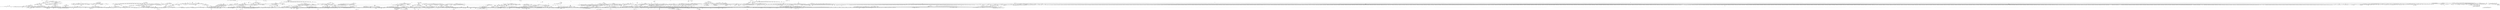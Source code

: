 digraph abc { 
    graph [overlap = false]
    begin -> switch_mm_irqs_off_1;
    switch_mm_irqs_off_1 -> load_new_mm_cr3_1;
    begin -> finish_task_switch_1;
    finish_task_switch_1 -> smp_irq_work_interrupt_1;
    smp_irq_work_interrupt_1 -> irq_enter_1;
    irq_enter_1 -> rcu_irq_enter_1;
    smp_irq_work_interrupt_1 -> __wake_up_1;
    __wake_up_1 -> __wake_up_common_lock_1;
    __wake_up_common_lock_1 -> _raw_spin_lock_irqsave_1;
    __wake_up_common_lock_1 -> __wake_up_common_1;
    __wake_up_common_lock_1 -> _raw_spin_unlock_irqrestore_1;
    smp_irq_work_interrupt_1 -> __wake_up_2;
    __wake_up_2 -> __wake_up_common_lock_2;
    __wake_up_common_lock_2 -> _raw_spin_lock_irqsave_2;
    __wake_up_common_lock_2 -> __wake_up_common_1;
    __wake_up_common_1 -> autoremove_wake_function_1;
    autoremove_wake_function_1 -> default_wake_function_1;
    default_wake_function_1 -> try_to_wake_up_1;
    try_to_wake_up_1 -> _raw_spin_lock_irqsave_3;
    try_to_wake_up_1 -> select_task_rq_fair_1;
    select_task_rq_fair_1 -> idle_cpu_1;
    select_task_rq_fair_1 -> update_cfs_rq_h_load_1;
    select_task_rq_fair_1 -> select_idle_sibling_1;
    select_idle_sibling_1 -> idle_cpu_2;
    select_idle_sibling_1 -> cpus_share_cache_1;
    select_idle_sibling_1 -> idle_cpu_3;
    try_to_wake_up_1 -> _raw_spin_lock_1;
    try_to_wake_up_1 -> update_rq_clock_1;
    try_to_wake_up_1 -> ttwu_do_activate_1;
    ttwu_do_activate_1 -> activate_task_1;
    activate_task_1 -> enqueue_task_fair_1;
    enqueue_task_fair_1 -> enqueue_entity_1;
    enqueue_entity_1 -> update_curr_1;
    enqueue_entity_1 -> __update_load_avg_seisra38_1;
    __update_load_avg_seisra38_1 -> decay_load_1;
    __update_load_avg_seisra38_1 -> decay_load_2;
    __update_load_avg_seisra38_1 -> decay_load_3;
    __update_load_avg_seisra38_1 -> __accumulate_pelt_segments_1;
    enqueue_entity_1 -> decay_load_4;
    enqueue_entity_1 -> decay_load_5;
    enqueue_entity_1 -> decay_load_6;
    enqueue_entity_1 -> __accumulate_pelt_segments_2;
    enqueue_entity_1 -> update_cfs_group_1;
    enqueue_entity_1 -> account_entity_enqueue_1;
    enqueue_entity_1 -> __enqueue_entity_1;
    enqueue_task_fair_1 -> enqueue_entity_2;
    enqueue_entity_2 -> update_curr_2;
    enqueue_entity_2 -> __update_load_avg_seisra38_2;
    __update_load_avg_seisra38_2 -> decay_load_7;
    __update_load_avg_seisra38_2 -> decay_load_8;
    __update_load_avg_seisra38_2 -> decay_load_9;
    __update_load_avg_seisra38_2 -> __accumulate_pelt_segments_3;
    enqueue_entity_2 -> update_cfs_group_1;
    update_cfs_group_1 -> reweight_entity_1;
    enqueue_entity_2 -> account_entity_enqueue_2;
    enqueue_entity_2 -> __enqueue_entity_2;
    enqueue_task_fair_1 -> hrtick_update_1;
    ttwu_do_activate_1 -> ttwu_do_wakeup_1;
    ttwu_do_wakeup_1 -> check_preempt_curr_1;
    check_preempt_curr_1 -> resched_curr_1;
    try_to_wake_up_1 -> _raw_spin_unlock_irqrestore_2;
    __wake_up_common_lock_2 -> _raw_spin_unlock_irqrestore_3;
    smp_irq_work_interrupt_1 -> irq_exit_1;
    irq_exit_1 -> idle_cpu_4;
    irq_exit_1 -> rcu_irq_exit_1;
    begin -> down_read_1;
    down_read_1 -> _cond_resched_1;
    _cond_resched_1 -> rcu_all_qs_1;
    _cond_resched_1 -> smp_irq_work_interrupt_2;
    smp_irq_work_interrupt_2 -> irq_enter_2;
    irq_enter_2 -> rcu_irq_enter_2;
    smp_irq_work_interrupt_2 -> __wake_up_3;
    __wake_up_3 -> __wake_up_common_lock_3;
    __wake_up_common_lock_3 -> _raw_spin_lock_irqsave_4;
    __wake_up_common_lock_3 -> __wake_up_common_2;
    __wake_up_common_lock_3 -> _raw_spin_unlock_irqrestore_4;
    smp_irq_work_interrupt_2 -> __wake_up_4;
    __wake_up_4 -> __wake_up_common_lock_4;
    __wake_up_common_lock_4 -> _raw_spin_lock_irqsave_5;
    __wake_up_common_lock_4 -> __wake_up_common_3;
    __wake_up_common_lock_4 -> _raw_spin_unlock_irqrestore_5;
    smp_irq_work_interrupt_2 -> irq_exit_2;
    irq_exit_2 -> idle_cpu_5;
    begin -> rcu_irq_exit_2;
    begin -> up_read_1;
    begin -> tty_buffer_flush_work_1;
    tty_buffer_flush_work_1 -> flush_work_1;
    flush_work_1 -> __flush_work_1;
    __flush_work_1 -> _cond_resched_2;
    _cond_resched_2 -> rcu_all_qs_2;
    __flush_work_1 -> get_work_pool_1;
    __flush_work_1 -> _raw_spin_lock_2;
    begin -> down_read_2;
    down_read_2 -> _cond_resched_3;
    begin -> rcu_all_qs_3;
    begin -> tty_hung_up_p_1;
    begin -> up_read_2;
    begin -> remove_wait_queue_1;
    remove_wait_queue_1 -> _raw_spin_lock_irqsave_6;
    begin -> _raw_spin_unlock_irqrestore_6;
    begin -> mutex_unlock_1;
    begin -> tty_ldisc_deref_1;
    tty_ldisc_deref_1 -> ldsem_up_read_1;
    begin -> exit_to_usermode_loop_1;
    exit_to_usermode_loop_1 -> do_signal_1;
    do_signal_1 -> get_signal_1;
    get_signal_1 -> uprobe_deny_signal_1;
    get_signal_1 -> _cond_resched_4;
    _cond_resched_4 -> rcu_all_qs_4;
    get_signal_1 -> _raw_spin_lock_irq_1;
    get_signal_1 -> ptrace_do_notify_1;
    ptrace_do_notify_1 -> __task_pid_nr_ns_1;
    ptrace_do_notify_1 -> from_kuid_munged_1;
    from_kuid_munged_1 -> map_id_up_1;
    ptrace_do_notify_1 -> ptrace_stop_1;
    ptrace_stop_1 -> _raw_spin_lock_irqsave_7;
    ptrace_stop_1 -> _raw_spin_unlock_irqrestore_7;
    ptrace_stop_1 -> task_clear_jobctl_pending_1;
    task_clear_jobctl_pending_1 -> task_clear_jobctl_trapping_1;
    ptrace_stop_1 -> task_clear_jobctl_pending_2;
    task_clear_jobctl_pending_2 -> task_clear_jobctl_trapping_2;
    ptrace_stop_1 -> task_clear_jobctl_trapping_3;
    ptrace_stop_1 -> _raw_read_lock_1;
    ptrace_stop_1 -> do_notify_parent_cldstop_1;
    do_notify_parent_cldstop_1 -> task_active_pid_ns_1;
    do_notify_parent_cldstop_1 -> __task_pid_nr_ns_2;
    do_notify_parent_cldstop_1 -> from_kuid_munged_2;
    from_kuid_munged_2 -> map_id_up_2;
    do_notify_parent_cldstop_1 -> nsec_to_clock_t_1;
    do_notify_parent_cldstop_1 -> nsec_to_clock_t_2;
    do_notify_parent_cldstop_1 -> _raw_spin_lock_irqsave_8;
    do_notify_parent_cldstop_1 -> send_signal_1;
    send_signal_1 -> __send_signal_1;
    __send_signal_1 -> prepare_signal_1;
    do_notify_parent_cldstop_1 -> __wake_up_parent_1;
    __wake_up_parent_1 -> __wake_up_sync_key_1;
    __wake_up_sync_key_1 -> __wake_up_common_lock_5;
    __wake_up_common_lock_5 -> _raw_spin_lock_irqsave_9;
    __wake_up_common_lock_5 -> __wake_up_common_2;
    __wake_up_common_2 -> child_wait_callback_1;
    child_wait_callback_1 -> default_wake_function_2;
    default_wake_function_2 -> try_to_wake_up_2;
    try_to_wake_up_2 -> _raw_spin_lock_irqsave_10;
    try_to_wake_up_2 -> select_task_rq_fair_2;
    select_task_rq_fair_2 -> idle_cpu_6;
    select_task_rq_fair_2 -> select_idle_sibling_2;
    select_idle_sibling_2 -> idle_cpu_7;
    select_idle_sibling_2 -> cpus_share_cache_2;
    select_idle_sibling_2 -> idle_cpu_8;
    select_idle_sibling_2 -> idle_cpu_9;
    select_idle_sibling_2 -> idle_cpu_10;
    select_idle_sibling_2 -> idle_cpu_11;
    select_idle_sibling_2 -> idle_cpu_12;
    try_to_wake_up_2 -> set_task_cpu_1;
    set_task_cpu_1 -> migrate_task_rq_fair_1;
    migrate_task_rq_fair_1 -> remove_entity_load_avg_1;
    remove_entity_load_avg_1 -> __update_load_avg_blocked_seisra37_1;
    remove_entity_load_avg_1 -> _raw_spin_lock_irqsave_11;
    remove_entity_load_avg_1 -> _raw_spin_unlock_irqrestore_8;
    set_task_cpu_1 -> set_task_rq_fair_1;
    try_to_wake_up_2 -> _raw_spin_lock_3;
    try_to_wake_up_2 -> update_rq_clock_2;
    try_to_wake_up_2 -> ttwu_do_activate_2;
    ttwu_do_activate_2 -> activate_task_2;
    activate_task_2 -> enqueue_task_fair_2;
    enqueue_task_fair_2 -> enqueue_entity_3;
    enqueue_entity_3 -> update_curr_3;
    enqueue_entity_3 -> decay_load_10;
    enqueue_entity_3 -> decay_load_11;
    enqueue_entity_3 -> decay_load_12;
    enqueue_entity_3 -> __accumulate_pelt_segments_4;
    enqueue_entity_3 -> attach_entity_load_avg_1;
    enqueue_entity_3 -> update_cfs_group_2;
    enqueue_entity_3 -> account_entity_enqueue_3;
    enqueue_entity_3 -> __enqueue_entity_3;
    enqueue_task_fair_2 -> enqueue_entity_4;
    enqueue_entity_4 -> update_curr_1;
    update_curr_1 -> update_min_vruntime_1;
    enqueue_entity_4 -> __update_load_avg_seisra38_3;
    __update_load_avg_seisra38_3 -> decay_load_13;
    __update_load_avg_seisra38_3 -> decay_load_14;
    __update_load_avg_seisra38_3 -> decay_load_15;
    __update_load_avg_seisra38_3 -> __accumulate_pelt_segments_5;
    enqueue_entity_4 -> update_cfs_group_2;
    update_cfs_group_2 -> reweight_entity_2;
    enqueue_entity_4 -> account_entity_enqueue_4;
    enqueue_entity_4 -> __enqueue_entity_4;
    enqueue_task_fair_2 -> hrtick_update_2;
    ttwu_do_activate_2 -> ttwu_do_wakeup_2;
    ttwu_do_wakeup_2 -> check_preempt_curr_2;
    check_preempt_curr_2 -> check_preempt_wakeup_1;
    check_preempt_wakeup_1 -> update_curr_4;
    check_preempt_wakeup_1 -> wakeup_preempt_entityisra69_1;
    try_to_wake_up_2 -> _raw_spin_unlock_irqrestore_9;
    __wake_up_common_lock_5 -> _raw_spin_unlock_irqrestore_10;
    do_notify_parent_cldstop_1 -> _raw_spin_unlock_irqrestore_11;
    ptrace_stop_1 -> schedule_1;
    schedule_1 -> rcu_note_context_switch_1;
    schedule_1 -> _raw_spin_lock_4;
    schedule_1 -> update_rq_clock_3;
    schedule_1 -> deactivate_task_1;
    deactivate_task_1 -> dequeue_task_fair_1;
    dequeue_task_fair_1 -> dequeue_entity_1;
    dequeue_entity_1 -> update_curr_2;
    update_curr_2 -> update_min_vruntime_2;
    update_curr_2 -> cpuacct_charge_1;
    update_curr_2 -> __cgroup_account_cputime_1;
    __cgroup_account_cputime_1 -> cgroup_cpu_stat_updated_1;
    dequeue_entity_1 -> __update_load_avg_seisra38_1;
    dequeue_entity_1 -> clear_buddies_1;
    dequeue_entity_1 -> account_entity_dequeue_1;
    dequeue_entity_1 -> update_cfs_group_3;
    dequeue_entity_1 -> update_min_vruntime_3;
    dequeue_task_fair_1 -> dequeue_entity_2;
    dequeue_entity_2 -> update_curr_3;
    update_curr_3 -> update_min_vruntime_4;
    dequeue_entity_2 -> __update_load_avg_seisra38_2;
    dequeue_entity_2 -> clear_buddies_2;
    dequeue_entity_2 -> account_entity_dequeue_2;
    dequeue_entity_2 -> update_cfs_group_3;
    update_cfs_group_3 -> reweight_entity_3;
    dequeue_entity_2 -> update_min_vruntime_5;
    dequeue_task_fair_1 -> hrtick_update_3;
    schedule_1 -> pick_next_task_fair_1;
    pick_next_task_fair_1 -> check_cfs_rq_runtime_1;
    pick_next_task_fair_1 -> pick_next_entity_1;
    pick_next_entity_1 -> clear_buddies_3;
    pick_next_task_fair_1 -> pick_next_entity_2;
    pick_next_entity_2 -> clear_buddies_4;
    pick_next_task_fair_1 -> put_prev_entity_1;
    put_prev_entity_1 -> check_cfs_rq_runtime_2;
    pick_next_task_fair_1 -> set_next_entity_1;
    set_next_entity_1 -> __update_load_avg_seisra38_3;
    pick_next_task_fair_1 -> put_prev_entity_2;
    put_prev_entity_2 -> check_cfs_rq_runtime_3;
    pick_next_task_fair_1 -> set_next_entity_2;
    set_next_entity_2 -> __update_load_avg_seisra38_4;
    schedule_1 -> switch_mm_irqs_off_2;
    switch_mm_irqs_off_2 -> load_new_mm_cr3_2;
    schedule_1 -> finish_task_switch_1;
    ptrace_stop_1 -> _cond_resched_5;
    _cond_resched_5 -> rcu_all_qs_5;
    ptrace_stop_1 -> _raw_spin_lock_irq_2;
    ptrace_stop_1 -> recalc_sigpending_tsk_1;
    get_signal_1 -> _raw_spin_lock_irq_3;
    get_signal_1 -> dequeue_signal_1;
    dequeue_signal_1 -> __dequeue_signal_1;
    dequeue_signal_1 -> __dequeue_signal_2;
    dequeue_signal_1 -> recalc_sigpending_1;
    recalc_sigpending_1 -> recalc_sigpending_tsk_2;
    exit_to_usermode_loop_1 -> mem_cgroup_handle_over_high_1;
    begin -> do_syscall_64_1;
    do_syscall_64_1 -> syscall_trace_enter_1;
    syscall_trace_enter_1 -> ptrace_notify_1;
    ptrace_notify_1 -> _raw_spin_lock_irq_4;
    ptrace_notify_1 -> ptrace_do_notify_2;
    ptrace_do_notify_2 -> __task_pid_nr_ns_3;
    ptrace_do_notify_2 -> from_kuid_munged_3;
    from_kuid_munged_3 -> map_id_up_3;
    ptrace_do_notify_2 -> ptrace_stop_2;
    ptrace_stop_2 -> _raw_spin_lock_irqsave_12;
    ptrace_stop_2 -> _raw_spin_unlock_irqrestore_12;
    ptrace_stop_2 -> task_clear_jobctl_pending_3;
    task_clear_jobctl_pending_3 -> task_clear_jobctl_trapping_4;
    ptrace_stop_2 -> task_clear_jobctl_trapping_5;
    ptrace_stop_2 -> _raw_read_lock_2;
    ptrace_stop_2 -> do_notify_parent_cldstop_2;
    do_notify_parent_cldstop_2 -> task_active_pid_ns_2;
    do_notify_parent_cldstop_2 -> __task_pid_nr_ns_4;
    do_notify_parent_cldstop_2 -> from_kuid_munged_4;
    from_kuid_munged_4 -> map_id_up_4;
    do_notify_parent_cldstop_2 -> nsec_to_clock_t_3;
    do_notify_parent_cldstop_2 -> nsec_to_clock_t_4;
    do_notify_parent_cldstop_2 -> _raw_spin_lock_irqsave_13;
    do_notify_parent_cldstop_2 -> send_signal_2;
    send_signal_2 -> __send_signal_2;
    __send_signal_2 -> prepare_signal_2;
    do_notify_parent_cldstop_2 -> __wake_up_parent_2;
    __wake_up_parent_2 -> __wake_up_sync_key_2;
    __wake_up_sync_key_2 -> __wake_up_common_lock_6;
    __wake_up_common_lock_6 -> _raw_spin_lock_irqsave_14;
    __wake_up_common_lock_6 -> __wake_up_common_3;
    __wake_up_common_3 -> child_wait_callback_2;
    child_wait_callback_2 -> default_wake_function_3;
    default_wake_function_3 -> try_to_wake_up_3;
    try_to_wake_up_3 -> _raw_spin_lock_irqsave_15;
    try_to_wake_up_3 -> select_task_rq_fair_3;
    select_task_rq_fair_3 -> select_idle_sibling_3;
    select_idle_sibling_3 -> idle_cpu_13;
    select_idle_sibling_3 -> idle_cpu_14;
    select_idle_sibling_3 -> idle_cpu_15;
    select_idle_sibling_3 -> idle_cpu_16;
    select_idle_sibling_3 -> idle_cpu_17;
    try_to_wake_up_3 -> _raw_spin_lock_5;
    try_to_wake_up_3 -> update_rq_clock_4;
    try_to_wake_up_3 -> ttwu_do_activate_3;
    ttwu_do_activate_3 -> activate_task_3;
    activate_task_3 -> enqueue_task_fair_3;
    enqueue_task_fair_3 -> enqueue_entity_5;
    enqueue_entity_5 -> update_curr_5;
    enqueue_entity_5 -> __update_load_avg_seisra38_5;
    enqueue_entity_5 -> update_cfs_group_4;
    enqueue_entity_5 -> account_entity_enqueue_5;
    enqueue_entity_5 -> __enqueue_entity_5;
    enqueue_task_fair_3 -> enqueue_entity_6;
    enqueue_entity_6 -> update_curr_4;
    update_curr_4 -> update_min_vruntime_6;
    enqueue_entity_6 -> __update_load_avg_seisra38_6;
    enqueue_entity_6 -> update_cfs_group_4;
    update_cfs_group_4 -> reweight_entity_4;
    enqueue_entity_6 -> account_entity_enqueue_6;
    enqueue_entity_6 -> __enqueue_entity_6;
    enqueue_task_fair_3 -> hrtick_update_4;
    ttwu_do_activate_3 -> ttwu_do_wakeup_3;
    ttwu_do_wakeup_3 -> check_preempt_curr_3;
    check_preempt_curr_3 -> check_preempt_wakeup_2;
    check_preempt_wakeup_2 -> update_curr_6;
    check_preempt_wakeup_2 -> wakeup_preempt_entityisra69_2;
    try_to_wake_up_3 -> _raw_spin_unlock_irqrestore_13;
    __wake_up_common_lock_6 -> _raw_spin_unlock_irqrestore_14;
    do_notify_parent_cldstop_2 -> _raw_spin_unlock_irqrestore_15;
    ptrace_stop_2 -> schedule_2;
    schedule_2 -> rcu_note_context_switch_2;
    schedule_2 -> _raw_spin_lock_6;
    schedule_2 -> update_rq_clock_5;
    schedule_2 -> deactivate_task_2;
    deactivate_task_2 -> dequeue_task_fair_2;
    dequeue_task_fair_2 -> dequeue_entity_3;
    dequeue_entity_3 -> update_curr_5;
    update_curr_5 -> update_min_vruntime_7;
    update_curr_5 -> cpuacct_charge_2;
    update_curr_5 -> __cgroup_account_cputime_2;
    __cgroup_account_cputime_2 -> cgroup_cpu_stat_updated_2;
    dequeue_entity_3 -> __update_load_avg_seisra38_7;
    dequeue_entity_3 -> clear_buddies_5;
    dequeue_entity_3 -> account_entity_dequeue_3;
    dequeue_entity_3 -> update_cfs_group_5;
    dequeue_entity_3 -> update_min_vruntime_8;
    dequeue_task_fair_2 -> dequeue_entity_4;
    dequeue_entity_4 -> update_curr_6;
    update_curr_6 -> update_min_vruntime_9;
    dequeue_entity_4 -> __update_load_avg_seisra38_8;
    dequeue_entity_4 -> clear_buddies_6;
    dequeue_entity_4 -> account_entity_dequeue_4;
    dequeue_entity_4 -> update_cfs_group_5;
    update_cfs_group_5 -> reweight_entity_5;
    dequeue_entity_4 -> update_min_vruntime_10;
    dequeue_task_fair_2 -> hrtick_update_5;
    schedule_2 -> pick_next_task_fair_2;
    pick_next_task_fair_2 -> check_cfs_rq_runtime_4;
    pick_next_task_fair_2 -> pick_next_entity_3;
    pick_next_entity_3 -> clear_buddies_7;
    pick_next_task_fair_2 -> pick_next_entity_4;
    pick_next_entity_4 -> clear_buddies_8;
    pick_next_task_fair_2 -> put_prev_entity_3;
    put_prev_entity_3 -> check_cfs_rq_runtime_5;
    pick_next_task_fair_2 -> set_next_entity_3;
    set_next_entity_3 -> __update_load_avg_seisra38_9;
    pick_next_task_fair_2 -> put_prev_entity_4;
    put_prev_entity_4 -> check_cfs_rq_runtime_6;
    pick_next_task_fair_2 -> set_next_entity_4;
    set_next_entity_4 -> __update_load_avg_seisra38_10;
    schedule_2 -> switch_mm_irqs_off_3;
    switch_mm_irqs_off_3 -> load_new_mm_cr3_3;
    schedule_2 -> finish_task_switch_2;
    ptrace_stop_2 -> _cond_resched_6;
    _cond_resched_6 -> rcu_all_qs_6;
    ptrace_stop_2 -> _raw_spin_lock_irq_5;
    ptrace_stop_2 -> recalc_sigpending_tsk_3;
    do_syscall_64_1 -> SyS_read_1;
    SyS_read_1 -> __fdget_pos_1;
    __fdget_pos_1 -> __fget_light_1;
    SyS_read_1 -> vfs_read_1;
    vfs_read_1 -> rw_verify_area_1;
    rw_verify_area_1 -> security_file_permission_1;
    security_file_permission_1 -> apparmor_file_permission_1;
    apparmor_file_permission_1 -> common_file_perm_1;
    common_file_perm_1 -> aa_file_perm_1;
    security_file_permission_1 -> __fsnotify_parent_1;
    security_file_permission_1 -> fsnotify_1;
    vfs_read_1 -> __vfs_read_1;
    __vfs_read_1 -> tty_read_1;
    tty_read_1 -> tty_paranoia_check_1;
    tty_read_1 -> tty_ldisc_ref_wait_1;
    tty_ldisc_ref_wait_1 -> ldsem_down_read_1;
    ldsem_down_read_1 -> _cond_resched_7;
    _cond_resched_7 -> rcu_all_qs_7;
    tty_read_1 -> n_tty_read_1;
    n_tty_read_1 -> __tty_check_change_1;
    __tty_check_change_1 -> __tty_check_changepart0_1;
    __tty_check_changepart0_1 -> _raw_spin_lock_irqsave_16;
    __tty_check_changepart0_1 -> _raw_spin_unlock_irqrestore_16;
    n_tty_read_1 -> mutex_lock_interruptible_1;
    mutex_lock_interruptible_1 -> _cond_resched_8;
    _cond_resched_8 -> rcu_all_qs_8;
    n_tty_read_1 -> down_read_3;
    down_read_3 -> _cond_resched_9;
    _cond_resched_9 -> rcu_all_qs_9;
    n_tty_read_1 -> add_wait_queue_1;
    add_wait_queue_1 -> _raw_spin_lock_irqsave_17;
    add_wait_queue_1 -> _raw_spin_unlock_irqrestore_1;
    _raw_spin_unlock_irqrestore_1 -> smp_irq_work_interrupt_3;
    smp_irq_work_interrupt_3 -> irq_enter_3;
    irq_enter_3 -> rcu_irq_enter_3;
    smp_irq_work_interrupt_3 -> __wake_up_5;
    __wake_up_5 -> __wake_up_common_lock_7;
    __wake_up_common_lock_7 -> _raw_spin_lock_irqsave_18;
    __wake_up_common_lock_7 -> __wake_up_common_4;
    __wake_up_common_lock_7 -> _raw_spin_unlock_irqrestore_17;
    smp_irq_work_interrupt_3 -> __wake_up_6;
    __wake_up_6 -> __wake_up_common_lock_8;
    __wake_up_common_lock_8 -> _raw_spin_lock_irqsave_19;
    __wake_up_common_lock_8 -> __wake_up_common_4;
    __wake_up_common_4 -> autoremove_wake_function_2;
    autoremove_wake_function_2 -> default_wake_function_4;
    default_wake_function_4 -> try_to_wake_up_4;
    try_to_wake_up_4 -> _raw_spin_lock_irqsave_20;
    try_to_wake_up_4 -> select_task_rq_fair_4;
    select_task_rq_fair_4 -> idle_cpu_18;
    select_task_rq_fair_4 -> update_cfs_rq_h_load_2;
    select_task_rq_fair_4 -> select_idle_sibling_4;
    select_idle_sibling_4 -> idle_cpu_19;
    select_idle_sibling_4 -> cpus_share_cache_3;
    select_idle_sibling_4 -> idle_cpu_20;
    select_idle_sibling_4 -> idle_cpu_21;
    select_idle_sibling_4 -> idle_cpu_22;
    select_idle_sibling_4 -> idle_cpu_23;
    try_to_wake_up_4 -> set_task_cpu_2;
    set_task_cpu_2 -> migrate_task_rq_fair_2;
    migrate_task_rq_fair_2 -> remove_entity_load_avg_2;
    remove_entity_load_avg_2 -> __update_load_avg_blocked_seisra37_2;
    remove_entity_load_avg_2 -> _raw_spin_lock_irqsave_21;
    remove_entity_load_avg_2 -> _raw_spin_unlock_irqrestore_18;
    set_task_cpu_2 -> set_task_rq_fair_2;
    try_to_wake_up_4 -> _raw_spin_lock_7;
    try_to_wake_up_4 -> update_rq_clock_6;
    try_to_wake_up_4 -> ttwu_do_activate_4;
    ttwu_do_activate_4 -> activate_task_4;
    activate_task_4 -> enqueue_task_fair_4;
    enqueue_task_fair_4 -> enqueue_entity_7;
    enqueue_entity_7 -> update_curr_7;
    enqueue_entity_7 -> decay_load_16;
    enqueue_entity_7 -> decay_load_17;
    enqueue_entity_7 -> decay_load_18;
    enqueue_entity_7 -> __accumulate_pelt_segments_6;
    enqueue_entity_7 -> attach_entity_load_avg_2;
    enqueue_entity_7 -> update_cfs_group_6;
    enqueue_entity_7 -> account_entity_enqueue_7;
    enqueue_entity_7 -> __enqueue_entity_7;
    enqueue_task_fair_4 -> enqueue_entity_8;
    enqueue_entity_8 -> update_curr_8;
    enqueue_entity_8 -> __update_load_avg_seisra38_4;
    __update_load_avg_seisra38_4 -> decay_load_19;
    __update_load_avg_seisra38_4 -> decay_load_20;
    __update_load_avg_seisra38_4 -> decay_load_21;
    __update_load_avg_seisra38_4 -> __accumulate_pelt_segments_7;
    enqueue_entity_8 -> update_cfs_group_6;
    update_cfs_group_6 -> reweight_entity_6;
    enqueue_entity_8 -> account_entity_enqueue_8;
    enqueue_entity_8 -> __enqueue_entity_8;
    enqueue_task_fair_4 -> hrtick_update_6;
    ttwu_do_activate_4 -> ttwu_do_wakeup_4;
    ttwu_do_wakeup_4 -> check_preempt_curr_4;
    check_preempt_curr_4 -> resched_curr_2;
    try_to_wake_up_4 -> _raw_spin_unlock_irqrestore_19;
    __wake_up_common_lock_8 -> _raw_spin_unlock_irqrestore_20;
    smp_irq_work_interrupt_3 -> irq_exit_3;
    irq_exit_3 -> idle_cpu_24;
    irq_exit_3 -> rcu_irq_exit_3;
    n_tty_read_1 -> up_read_3;
    n_tty_read_1 -> tty_buffer_flush_work_2;
    tty_buffer_flush_work_2 -> flush_work_2;
    flush_work_2 -> __flush_work_2;
    __flush_work_2 -> _cond_resched_10;
    _cond_resched_10 -> rcu_all_qs_10;
    __flush_work_2 -> get_work_pool_2;
    __flush_work_2 -> _raw_spin_lock_8;
    n_tty_read_1 -> down_read_4;
    down_read_4 -> _cond_resched_11;
    _cond_resched_11 -> rcu_all_qs_11;
    n_tty_read_1 -> tty_hung_up_p_2;
    n_tty_read_1 -> up_read_4;
    n_tty_read_1 -> wait_woken_1;
    wait_woken_1 -> schedule_timeout_1;
    schedule_timeout_1 -> schedule_3;
    schedule_3 -> rcu_note_context_switch_3;
    schedule_3 -> _raw_spin_lock_9;
    schedule_3 -> update_rq_clock_7;
    schedule_3 -> deactivate_task_3;
    deactivate_task_3 -> dequeue_task_fair_3;
    dequeue_task_fair_3 -> dequeue_entity_5;
    dequeue_entity_5 -> update_curr_7;
    update_curr_7 -> update_min_vruntime_11;
    update_curr_7 -> cpuacct_charge_3;
    update_curr_7 -> __cgroup_account_cputime_3;
    __cgroup_account_cputime_3 -> cgroup_cpu_stat_updated_3;
    dequeue_entity_5 -> __update_load_avg_seisra38_11;
    dequeue_entity_5 -> clear_buddies_9;
    dequeue_entity_5 -> account_entity_dequeue_5;
    dequeue_entity_5 -> update_cfs_group_7;
    dequeue_entity_5 -> update_min_vruntime_12;
    dequeue_task_fair_3 -> dequeue_entity_6;
    dequeue_entity_6 -> update_curr_8;
    update_curr_8 -> update_min_vruntime_13;
    dequeue_entity_6 -> __update_load_avg_seisra38_12;
    dequeue_entity_6 -> clear_buddies_10;
    dequeue_entity_6 -> account_entity_dequeue_6;
    dequeue_entity_6 -> update_cfs_group_7;
    update_cfs_group_7 -> reweight_entity_7;
    dequeue_entity_6 -> update_min_vruntime_14;
    dequeue_task_fair_3 -> hrtick_update_7;
    schedule_3 -> pick_next_task_fair_3;
    pick_next_task_fair_3 -> update_blocked_averages_1;
    update_blocked_averages_1 -> _raw_spin_lock_irqsave_22;
    update_blocked_averages_1 -> update_rq_clock_8;
    update_blocked_averages_1 -> _raw_spin_lock_10;
    update_blocked_averages_1 -> decay_load_22;
    update_blocked_averages_1 -> decay_load_23;
    update_blocked_averages_1 -> decay_load_24;
    update_blocked_averages_1 -> __accumulate_pelt_segments_8;
    update_blocked_averages_1 -> __update_load_avg_seisra38_5;
    __update_load_avg_seisra38_5 -> decay_load_25;
    __update_load_avg_seisra38_5 -> decay_load_26;
    __update_load_avg_seisra38_5 -> decay_load_27;
    __update_load_avg_seisra38_5 -> __accumulate_pelt_segments_9;
    update_blocked_averages_1 -> decay_load_28;
    update_blocked_averages_1 -> decay_load_29;
    update_blocked_averages_1 -> decay_load_30;
    update_blocked_averages_1 -> __accumulate_pelt_segments_10;
    update_blocked_averages_1 -> __update_load_avg_seisra38_6;
    __update_load_avg_seisra38_6 -> decay_load_31;
    __update_load_avg_seisra38_6 -> decay_load_32;
    __update_load_avg_seisra38_6 -> decay_load_33;
    __update_load_avg_seisra38_6 -> __accumulate_pelt_segments_11;
    update_blocked_averages_1 -> decay_load_34;
    update_blocked_averages_1 -> decay_load_35;
    update_blocked_averages_1 -> decay_load_36;
    update_blocked_averages_1 -> __accumulate_pelt_segments_12;
    update_blocked_averages_1 -> decay_load_37;
    update_blocked_averages_1 -> decay_load_38;
    update_blocked_averages_1 -> decay_load_39;
    update_blocked_averages_1 -> __accumulate_pelt_segments_13;
    update_blocked_averages_1 -> __update_load_avg_seisra38_7;
    __update_load_avg_seisra38_7 -> decay_load_40;
    __update_load_avg_seisra38_7 -> decay_load_41;
    __update_load_avg_seisra38_7 -> decay_load_42;
    __update_load_avg_seisra38_7 -> __accumulate_pelt_segments_14;
    update_blocked_averages_1 -> __update_load_avg_seisra38_13;
    update_blocked_averages_1 -> _raw_spin_unlock_irqrestore_21;
    pick_next_task_fair_3 -> load_balance_1;
    load_balance_1 -> find_busiest_group_1;
    find_busiest_group_1 -> idle_cpu_25;
    find_busiest_group_1 -> idle_cpu_26;
    pick_next_task_fair_3 -> __msecs_to_jiffies_1;
    pick_next_task_fair_3 -> _raw_spin_lock_11;
    schedule_3 -> pick_next_task_idle_1;
    pick_next_task_idle_1 -> put_prev_task_fair_1;
    put_prev_task_fair_1 -> put_prev_entity_5;
    put_prev_entity_5 -> check_cfs_rq_runtime_7;
    put_prev_task_fair_1 -> put_prev_entity_6;
    put_prev_entity_6 -> check_cfs_rq_runtime_8;
    schedule_3 -> switch_mm_irqs_off_4;
    switch_mm_irqs_off_4 -> load_new_mm_cr3_4;
    schedule_3 -> finish_task_switch_2;
    finish_task_switch_2 -> smp_irq_work_interrupt_4;
    smp_irq_work_interrupt_4 -> irq_enter_4;
    irq_enter_4 -> rcu_irq_enter_4;
    smp_irq_work_interrupt_4 -> __wake_up_7;
    __wake_up_7 -> __wake_up_common_lock_9;
    __wake_up_common_lock_9 -> _raw_spin_lock_irqsave_23;
    __wake_up_common_lock_9 -> __wake_up_common_5;
    __wake_up_common_lock_9 -> _raw_spin_unlock_irqrestore_22;
    smp_irq_work_interrupt_4 -> __wake_up_8;
    __wake_up_8 -> __wake_up_common_lock_10;
    __wake_up_common_lock_10 -> _raw_spin_lock_irqsave_24;
    __wake_up_common_lock_10 -> __wake_up_common_5;
    __wake_up_common_5 -> autoremove_wake_function_3;
    autoremove_wake_function_3 -> default_wake_function_5;
    default_wake_function_5 -> try_to_wake_up_5;
    try_to_wake_up_5 -> _raw_spin_lock_irqsave_25;
    try_to_wake_up_5 -> select_task_rq_fair_5;
    select_task_rq_fair_5 -> idle_cpu_27;
    select_task_rq_fair_5 -> update_cfs_rq_h_load_3;
    select_task_rq_fair_5 -> select_idle_sibling_5;
    select_idle_sibling_5 -> idle_cpu_28;
    select_idle_sibling_5 -> cpus_share_cache_4;
    select_idle_sibling_5 -> idle_cpu_29;
    select_idle_sibling_5 -> idle_cpu_30;
    select_idle_sibling_5 -> idle_cpu_31;
    try_to_wake_up_5 -> set_task_cpu_3;
    set_task_cpu_3 -> migrate_task_rq_fair_3;
    migrate_task_rq_fair_3 -> remove_entity_load_avg_3;
    remove_entity_load_avg_3 -> __update_load_avg_blocked_seisra37_1;
    __update_load_avg_blocked_seisra37_1 -> decay_load_43;
    __update_load_avg_blocked_seisra37_1 -> decay_load_44;
    __update_load_avg_blocked_seisra37_1 -> decay_load_45;
    remove_entity_load_avg_3 -> _raw_spin_lock_irqsave_26;
    remove_entity_load_avg_3 -> _raw_spin_unlock_irqrestore_23;
    set_task_cpu_3 -> set_task_rq_fair_3;
    try_to_wake_up_5 -> _raw_spin_lock_12;
    try_to_wake_up_5 -> update_rq_clock_9;
    try_to_wake_up_5 -> ttwu_do_activate_5;
    ttwu_do_activate_5 -> activate_task_5;
    activate_task_5 -> enqueue_task_fair_5;
    enqueue_task_fair_5 -> enqueue_entity_9;
    enqueue_entity_9 -> update_curr_9;
    enqueue_entity_9 -> decay_load_46;
    enqueue_entity_9 -> decay_load_47;
    enqueue_entity_9 -> decay_load_48;
    enqueue_entity_9 -> __accumulate_pelt_segments_15;
    enqueue_entity_9 -> attach_entity_load_avg_3;
    enqueue_entity_9 -> update_cfs_group_8;
    enqueue_entity_9 -> account_entity_enqueue_9;
    enqueue_entity_9 -> __enqueue_entity_9;
    enqueue_task_fair_5 -> enqueue_entity_10;
    enqueue_entity_10 -> update_curr_10;
    enqueue_entity_10 -> __update_load_avg_seisra38_8;
    __update_load_avg_seisra38_8 -> decay_load_49;
    __update_load_avg_seisra38_8 -> decay_load_50;
    __update_load_avg_seisra38_8 -> decay_load_51;
    __update_load_avg_seisra38_8 -> __accumulate_pelt_segments_16;
    enqueue_entity_10 -> update_cfs_group_8;
    update_cfs_group_8 -> reweight_entity_8;
    enqueue_entity_10 -> account_entity_enqueue_10;
    enqueue_entity_10 -> __enqueue_entity_10;
    enqueue_task_fair_5 -> hrtick_update_8;
    ttwu_do_activate_5 -> ttwu_do_wakeup_5;
    ttwu_do_wakeup_5 -> check_preempt_curr_5;
    check_preempt_curr_5 -> resched_curr_3;
    try_to_wake_up_5 -> _raw_spin_unlock_irqrestore_24;
    __wake_up_common_lock_10 -> _raw_spin_unlock_irqrestore_25;
    smp_irq_work_interrupt_4 -> irq_exit_4;
    irq_exit_4 -> idle_cpu_32;
    irq_exit_4 -> rcu_irq_exit_4;
    n_tty_read_1 -> down_read_5;
    down_read_5 -> _cond_resched_12;
    _cond_resched_12 -> rcu_all_qs_12;
    n_tty_read_1 -> smp_irq_work_interrupt_5;
    smp_irq_work_interrupt_5 -> irq_enter_5;
    irq_enter_5 -> rcu_irq_enter_5;
    smp_irq_work_interrupt_5 -> __wake_up_9;
    __wake_up_9 -> __wake_up_common_lock_11;
    __wake_up_common_lock_11 -> _raw_spin_lock_irqsave_27;
    __wake_up_common_lock_11 -> __wake_up_common_6;
    __wake_up_common_lock_11 -> _raw_spin_unlock_irqrestore_26;
    smp_irq_work_interrupt_5 -> __wake_up_10;
    __wake_up_10 -> __wake_up_common_lock_12;
    __wake_up_common_lock_12 -> _raw_spin_lock_irqsave_28;
    __wake_up_common_lock_12 -> __wake_up_common_7;
    __wake_up_common_lock_12 -> _raw_spin_unlock_irqrestore_27;
    smp_irq_work_interrupt_5 -> irq_exit_5;
    irq_exit_5 -> idle_cpu_33;
    irq_exit_5 -> rcu_irq_exit_5;
    n_tty_read_1 -> tty_audit_add_data_1;
    n_tty_read_1 -> __check_object_size_1;
    __check_object_size_1 -> __virt_addr_valid_1;
    __check_object_size_1 -> check_stack_object_1;
    n_tty_read_1 -> tty_audit_push_1;
    n_tty_read_1 -> n_tty_kick_worker_1;
    n_tty_read_1 -> tty_wakeup_1;
    tty_wakeup_1 -> __wake_up_11;
    __wake_up_11 -> __wake_up_common_lock_13;
    __wake_up_common_lock_13 -> _raw_spin_lock_irqsave_29;
    __wake_up_common_lock_13 -> __wake_up_common_8;
    __wake_up_common_lock_13 -> _raw_spin_unlock_irqrestore_28;
    n_tty_read_1 -> n_tty_kick_worker_2;
    n_tty_read_1 -> up_read_5;
    n_tty_read_1 -> remove_wait_queue_2;
    remove_wait_queue_2 -> _raw_spin_lock_irqsave_30;
    remove_wait_queue_2 -> _raw_spin_unlock_irqrestore_29;
    n_tty_read_1 -> mutex_unlock_2;
    tty_read_1 -> tty_ldisc_deref_2;
    tty_ldisc_deref_2 -> ldsem_up_read_2;
    tty_read_1 -> get_seconds_1;
    vfs_read_1 -> __fsnotify_parent_2;
    vfs_read_1 -> fsnotify_2;
    do_syscall_64_1 -> syscall_slow_exit_work_1;
    syscall_slow_exit_work_1 -> ptrace_notify_2;
    ptrace_notify_2 -> _raw_spin_lock_irq_6;
    ptrace_notify_2 -> ptrace_do_notify_3;
    ptrace_do_notify_3 -> __task_pid_nr_ns_5;
    ptrace_do_notify_3 -> from_kuid_munged_5;
    from_kuid_munged_5 -> map_id_up_5;
    ptrace_do_notify_3 -> ptrace_stop_3;
    ptrace_stop_3 -> _raw_spin_lock_irqsave_31;
    ptrace_stop_3 -> _raw_spin_unlock_irqrestore_30;
    ptrace_stop_3 -> task_clear_jobctl_pending_4;
    task_clear_jobctl_pending_4 -> task_clear_jobctl_trapping_6;
    ptrace_stop_3 -> task_clear_jobctl_trapping_7;
    ptrace_stop_3 -> _raw_read_lock_3;
    ptrace_stop_3 -> do_notify_parent_cldstop_3;
    do_notify_parent_cldstop_3 -> task_active_pid_ns_3;
    do_notify_parent_cldstop_3 -> __task_pid_nr_ns_6;
    do_notify_parent_cldstop_3 -> from_kuid_munged_6;
    from_kuid_munged_6 -> map_id_up_6;
    do_notify_parent_cldstop_3 -> nsec_to_clock_t_5;
    do_notify_parent_cldstop_3 -> nsec_to_clock_t_6;
    do_notify_parent_cldstop_3 -> _raw_spin_lock_irqsave_32;
    do_notify_parent_cldstop_3 -> send_signal_3;
    send_signal_3 -> __send_signal_3;
    __send_signal_3 -> prepare_signal_3;
    do_notify_parent_cldstop_3 -> __wake_up_parent_3;
    __wake_up_parent_3 -> __wake_up_sync_key_3;
    __wake_up_sync_key_3 -> __wake_up_common_lock_14;
    __wake_up_common_lock_14 -> _raw_spin_lock_irqsave_33;
    __wake_up_common_lock_14 -> __wake_up_common_6;
    __wake_up_common_6 -> child_wait_callback_3;
    child_wait_callback_3 -> default_wake_function_6;
    default_wake_function_6 -> try_to_wake_up_6;
    try_to_wake_up_6 -> _raw_spin_lock_irqsave_34;
    try_to_wake_up_6 -> select_task_rq_fair_6;
    select_task_rq_fair_6 -> idle_cpu_34;
    select_task_rq_fair_6 -> select_idle_sibling_6;
    select_idle_sibling_6 -> idle_cpu_35;
    select_idle_sibling_6 -> cpus_share_cache_5;
    select_idle_sibling_6 -> idle_cpu_36;
    select_idle_sibling_6 -> idle_cpu_37;
    select_idle_sibling_6 -> idle_cpu_38;
    select_idle_sibling_6 -> idle_cpu_39;
    select_idle_sibling_6 -> idle_cpu_40;
    try_to_wake_up_6 -> set_task_cpu_4;
    set_task_cpu_4 -> migrate_task_rq_fair_4;
    migrate_task_rq_fair_4 -> remove_entity_load_avg_4;
    remove_entity_load_avg_4 -> __update_load_avg_blocked_seisra37_2;
    __update_load_avg_blocked_seisra37_2 -> decay_load_52;
    __update_load_avg_blocked_seisra37_2 -> decay_load_53;
    __update_load_avg_blocked_seisra37_2 -> decay_load_54;
    remove_entity_load_avg_4 -> _raw_spin_lock_irqsave_35;
    remove_entity_load_avg_4 -> _raw_spin_unlock_irqrestore_31;
    set_task_cpu_4 -> set_task_rq_fair_4;
    try_to_wake_up_6 -> _raw_spin_lock_13;
    try_to_wake_up_6 -> update_rq_clock_10;
    try_to_wake_up_6 -> ttwu_do_activate_6;
    ttwu_do_activate_6 -> activate_task_6;
    activate_task_6 -> enqueue_task_fair_6;
    enqueue_task_fair_6 -> enqueue_entity_11;
    enqueue_entity_11 -> update_curr_11;
    enqueue_entity_11 -> decay_load_55;
    enqueue_entity_11 -> decay_load_56;
    enqueue_entity_11 -> decay_load_57;
    enqueue_entity_11 -> __accumulate_pelt_segments_17;
    enqueue_entity_11 -> attach_entity_load_avg_4;
    enqueue_entity_11 -> update_cfs_group_9;
    enqueue_entity_11 -> account_entity_enqueue_11;
    enqueue_entity_11 -> __enqueue_entity_11;
    enqueue_task_fair_6 -> enqueue_entity_12;
    enqueue_entity_12 -> update_curr_9;
    update_curr_9 -> update_min_vruntime_15;
    enqueue_entity_12 -> __update_load_avg_seisra38_9;
    __update_load_avg_seisra38_9 -> decay_load_58;
    __update_load_avg_seisra38_9 -> decay_load_59;
    __update_load_avg_seisra38_9 -> decay_load_60;
    __update_load_avg_seisra38_9 -> __accumulate_pelt_segments_18;
    enqueue_entity_12 -> update_cfs_group_9;
    update_cfs_group_9 -> reweight_entity_9;
    enqueue_entity_12 -> account_entity_enqueue_12;
    enqueue_entity_12 -> __enqueue_entity_12;
    enqueue_task_fair_6 -> hrtick_update_9;
    ttwu_do_activate_6 -> ttwu_do_wakeup_6;
    ttwu_do_wakeup_6 -> check_preempt_curr_6;
    check_preempt_curr_6 -> check_preempt_wakeup_3;
    check_preempt_wakeup_3 -> update_curr_12;
    check_preempt_wakeup_3 -> wakeup_preempt_entityisra69_3;
    try_to_wake_up_6 -> _raw_spin_unlock_irqrestore_32;
    __wake_up_common_lock_14 -> _raw_spin_unlock_irqrestore_33;
    do_notify_parent_cldstop_3 -> _raw_spin_unlock_irqrestore_34;
    ptrace_stop_3 -> schedule_4;
    schedule_4 -> rcu_note_context_switch_4;
    schedule_4 -> _raw_spin_lock_14;
    schedule_4 -> update_rq_clock_11;
    schedule_4 -> deactivate_task_4;
    deactivate_task_4 -> dequeue_task_fair_4;
    dequeue_task_fair_4 -> dequeue_entity_7;
    dequeue_entity_7 -> update_curr_10;
    update_curr_10 -> update_min_vruntime_16;
    update_curr_10 -> cpuacct_charge_4;
    update_curr_10 -> __cgroup_account_cputime_4;
    __cgroup_account_cputime_4 -> cgroup_cpu_stat_updated_4;
    dequeue_entity_7 -> __update_load_avg_seisra38_14;
    dequeue_entity_7 -> clear_buddies_11;
    dequeue_entity_7 -> account_entity_dequeue_7;
    dequeue_entity_7 -> update_cfs_group_10;
    dequeue_entity_7 -> update_min_vruntime_17;
    dequeue_task_fair_4 -> dequeue_entity_8;
    dequeue_entity_8 -> update_curr_11;
    update_curr_11 -> update_min_vruntime_18;
    dequeue_entity_8 -> __update_load_avg_seisra38_15;
    dequeue_entity_8 -> clear_buddies_12;
    dequeue_entity_8 -> account_entity_dequeue_8;
    dequeue_entity_8 -> update_cfs_group_10;
    update_cfs_group_10 -> reweight_entity_10;
    dequeue_entity_8 -> update_min_vruntime_19;
    dequeue_task_fair_4 -> hrtick_update_10;
    schedule_4 -> pick_next_task_fair_4;
    pick_next_task_fair_4 -> check_cfs_rq_runtime_9;
    pick_next_task_fair_4 -> pick_next_entity_5;
    pick_next_entity_5 -> clear_buddies_13;
    pick_next_task_fair_4 -> pick_next_entity_6;
    pick_next_entity_6 -> clear_buddies_14;
    pick_next_task_fair_4 -> put_prev_entity_7;
    put_prev_entity_7 -> check_cfs_rq_runtime_10;
    pick_next_task_fair_4 -> set_next_entity_5;
    set_next_entity_5 -> __update_load_avg_seisra38_16;
    pick_next_task_fair_4 -> put_prev_entity_8;
    put_prev_entity_8 -> check_cfs_rq_runtime_11;
    pick_next_task_fair_4 -> set_next_entity_6;
    set_next_entity_6 -> __update_load_avg_seisra38_17;
    schedule_4 -> switch_mm_irqs_off_5;
    switch_mm_irqs_off_5 -> load_new_mm_cr3_5;
    schedule_4 -> finish_task_switch_3;
    ptrace_stop_3 -> _cond_resched_13;
    _cond_resched_13 -> rcu_all_qs_13;
    ptrace_stop_3 -> _raw_spin_lock_irq_7;
    ptrace_stop_3 -> recalc_sigpending_tsk_4;
    do_syscall_64_1 -> exit_to_usermode_loop_2;
    exit_to_usermode_loop_2 -> mem_cgroup_handle_over_high_2;
    begin -> __do_page_fault_1;
    __do_page_fault_1 -> down_read_trylock_1;
    __do_page_fault_1 -> _cond_resched_14;
    _cond_resched_14 -> rcu_all_qs_14;
    __do_page_fault_1 -> find_vma_1;
    find_vma_1 -> vmacache_find_1;
    __do_page_fault_1 -> handle_mm_fault_1;
    handle_mm_fault_1 -> mem_cgroup_from_task_1;
    handle_mm_fault_1 -> __handle_mm_fault_1;
    __handle_mm_fault_1 -> pmd_devmap_trans_unstable_1;
    __handle_mm_fault_1 -> filemap_map_pages_1;
    filemap_map_pages_1 -> alloc_set_pte_1;
    alloc_set_pte_1 -> pmd_devmap_trans_unstable_2;
    alloc_set_pte_1 -> _raw_spin_lock_15;
    alloc_set_pte_1 -> page_add_file_rmap_1;
    page_add_file_rmap_1 -> lock_page_memcg_1;
    page_add_file_rmap_1 -> unlock_page_memcg_1;
    filemap_map_pages_1 -> unlock_page_1;
    filemap_map_pages_1 -> alloc_set_pte_2;
    alloc_set_pte_2 -> page_add_file_rmap_2;
    page_add_file_rmap_2 -> lock_page_memcg_2;
    page_add_file_rmap_2 -> unlock_page_memcg_2;
    filemap_map_pages_1 -> unlock_page_2;
    filemap_map_pages_1 -> alloc_set_pte_3;
    alloc_set_pte_3 -> page_add_file_rmap_3;
    page_add_file_rmap_3 -> lock_page_memcg_3;
    page_add_file_rmap_3 -> smp_irq_work_interrupt_6;
    smp_irq_work_interrupt_6 -> irq_enter_6;
    irq_enter_6 -> rcu_irq_enter_6;
    smp_irq_work_interrupt_6 -> __wake_up_12;
    __wake_up_12 -> __wake_up_common_lock_15;
    __wake_up_common_lock_15 -> _raw_spin_lock_irqsave_36;
    __wake_up_common_lock_15 -> __wake_up_common_9;
    __wake_up_common_lock_15 -> _raw_spin_unlock_irqrestore_35;
    smp_irq_work_interrupt_6 -> __wake_up_13;
    __wake_up_13 -> __wake_up_common_lock_16;
    __wake_up_common_lock_16 -> _raw_spin_lock_irqsave_37;
    __wake_up_common_lock_16 -> __wake_up_common_7;
    __wake_up_common_7 -> autoremove_wake_function_4;
    autoremove_wake_function_4 -> default_wake_function_7;
    default_wake_function_7 -> try_to_wake_up_7;
    try_to_wake_up_7 -> _raw_spin_lock_irqsave_38;
    try_to_wake_up_7 -> select_task_rq_fair_7;
    select_task_rq_fair_7 -> idle_cpu_41;
    select_task_rq_fair_7 -> update_cfs_rq_h_load_4;
    select_task_rq_fair_7 -> select_idle_sibling_7;
    select_idle_sibling_7 -> idle_cpu_42;
    select_idle_sibling_7 -> cpus_share_cache_6;
    select_idle_sibling_7 -> idle_cpu_43;
    select_idle_sibling_7 -> idle_cpu_44;
    select_idle_sibling_7 -> idle_cpu_45;
    select_idle_sibling_7 -> idle_cpu_46;
    select_idle_sibling_7 -> idle_cpu_47;
    try_to_wake_up_7 -> set_task_cpu_5;
    set_task_cpu_5 -> migrate_task_rq_fair_5;
    migrate_task_rq_fair_5 -> remove_entity_load_avg_5;
    remove_entity_load_avg_5 -> __update_load_avg_blocked_seisra37_3;
    remove_entity_load_avg_5 -> _raw_spin_lock_irqsave_39;
    remove_entity_load_avg_5 -> _raw_spin_unlock_irqrestore_36;
    set_task_cpu_5 -> set_task_rq_fair_5;
    try_to_wake_up_7 -> _raw_spin_lock_16;
    try_to_wake_up_7 -> update_rq_clock_12;
    try_to_wake_up_7 -> ttwu_do_activate_7;
    ttwu_do_activate_7 -> activate_task_7;
    activate_task_7 -> enqueue_task_fair_7;
    enqueue_task_fair_7 -> enqueue_entity_13;
    enqueue_entity_13 -> update_curr_13;
    enqueue_entity_13 -> decay_load_61;
    enqueue_entity_13 -> decay_load_62;
    enqueue_entity_13 -> decay_load_63;
    enqueue_entity_13 -> __accumulate_pelt_segments_19;
    enqueue_entity_13 -> attach_entity_load_avg_5;
    enqueue_entity_13 -> update_cfs_group_11;
    enqueue_entity_13 -> account_entity_enqueue_13;
    enqueue_entity_13 -> __enqueue_entity_13;
    enqueue_task_fair_7 -> enqueue_entity_14;
    enqueue_entity_14 -> update_curr_12;
    update_curr_12 -> update_min_vruntime_20;
    enqueue_entity_14 -> __update_load_avg_seisra38_10;
    __update_load_avg_seisra38_10 -> decay_load_64;
    __update_load_avg_seisra38_10 -> decay_load_65;
    __update_load_avg_seisra38_10 -> decay_load_66;
    __update_load_avg_seisra38_10 -> __accumulate_pelt_segments_20;
    enqueue_entity_14 -> update_cfs_group_11;
    update_cfs_group_11 -> reweight_entity_11;
    enqueue_entity_14 -> account_entity_enqueue_14;
    enqueue_entity_14 -> __enqueue_entity_14;
    enqueue_task_fair_7 -> hrtick_update_11;
    ttwu_do_activate_7 -> ttwu_do_wakeup_7;
    ttwu_do_wakeup_7 -> check_preempt_curr_7;
    check_preempt_curr_7 -> check_preempt_wakeup_4;
    check_preempt_wakeup_4 -> update_curr_14;
    check_preempt_wakeup_4 -> wakeup_preempt_entityisra69_4;
    try_to_wake_up_7 -> _raw_spin_unlock_irqrestore_37;
    __wake_up_common_lock_16 -> _raw_spin_unlock_irqrestore_38;
    smp_irq_work_interrupt_6 -> irq_exit_6;
    irq_exit_6 -> idle_cpu_48;
    irq_exit_6 -> rcu_irq_exit_6;
    page_add_file_rmap_3 -> unlock_page_memcg_3;
    filemap_map_pages_1 -> unlock_page_3;
    filemap_map_pages_1 -> alloc_set_pte_4;
    alloc_set_pte_4 -> page_add_file_rmap_4;
    page_add_file_rmap_4 -> lock_page_memcg_4;
    page_add_file_rmap_4 -> unlock_page_memcg_4;
    filemap_map_pages_1 -> unlock_page_4;
    filemap_map_pages_1 -> alloc_set_pte_5;
    alloc_set_pte_5 -> page_add_file_rmap_5;
    page_add_file_rmap_5 -> lock_page_memcg_5;
    page_add_file_rmap_5 -> unlock_page_memcg_5;
    filemap_map_pages_1 -> unlock_page_5;
    filemap_map_pages_1 -> alloc_set_pte_6;
    alloc_set_pte_6 -> page_add_file_rmap_6;
    page_add_file_rmap_6 -> lock_page_memcg_6;
    page_add_file_rmap_6 -> unlock_page_memcg_6;
    filemap_map_pages_1 -> unlock_page_6;
    filemap_map_pages_1 -> alloc_set_pte_7;
    alloc_set_pte_7 -> page_add_file_rmap_7;
    page_add_file_rmap_7 -> lock_page_memcg_7;
    page_add_file_rmap_7 -> unlock_page_memcg_7;
    filemap_map_pages_1 -> unlock_page_7;
    filemap_map_pages_1 -> alloc_set_pte_8;
    alloc_set_pte_8 -> page_add_file_rmap_8;
    page_add_file_rmap_8 -> lock_page_memcg_8;
    page_add_file_rmap_8 -> unlock_page_memcg_8;
    filemap_map_pages_1 -> unlock_page_8;
    filemap_map_pages_1 -> alloc_set_pte_9;
    alloc_set_pte_9 -> page_add_file_rmap_9;
    page_add_file_rmap_9 -> lock_page_memcg_9;
    page_add_file_rmap_9 -> unlock_page_memcg_9;
    filemap_map_pages_1 -> unlock_page_9;
    filemap_map_pages_1 -> alloc_set_pte_10;
    alloc_set_pte_10 -> page_add_file_rmap_10;
    page_add_file_rmap_10 -> lock_page_memcg_10;
    page_add_file_rmap_10 -> unlock_page_memcg_10;
    filemap_map_pages_1 -> unlock_page_10;
    filemap_map_pages_1 -> alloc_set_pte_11;
    alloc_set_pte_11 -> page_add_file_rmap_11;
    page_add_file_rmap_11 -> lock_page_memcg_11;
    page_add_file_rmap_11 -> unlock_page_memcg_11;
    filemap_map_pages_1 -> unlock_page_11;
    filemap_map_pages_1 -> alloc_set_pte_12;
    alloc_set_pte_12 -> page_add_file_rmap_12;
    page_add_file_rmap_12 -> lock_page_memcg_12;
    page_add_file_rmap_12 -> unlock_page_memcg_12;
    filemap_map_pages_1 -> unlock_page_12;
    filemap_map_pages_1 -> alloc_set_pte_13;
    alloc_set_pte_13 -> page_add_file_rmap_13;
    page_add_file_rmap_13 -> lock_page_memcg_13;
    page_add_file_rmap_13 -> unlock_page_memcg_13;
    filemap_map_pages_1 -> unlock_page_13;
    filemap_map_pages_1 -> alloc_set_pte_14;
    alloc_set_pte_14 -> page_add_file_rmap_14;
    page_add_file_rmap_14 -> lock_page_memcg_14;
    page_add_file_rmap_14 -> unlock_page_memcg_14;
    filemap_map_pages_1 -> unlock_page_14;
    filemap_map_pages_1 -> alloc_set_pte_15;
    alloc_set_pte_15 -> page_add_file_rmap_15;
    page_add_file_rmap_15 -> lock_page_memcg_15;
    page_add_file_rmap_15 -> unlock_page_memcg_15;
    filemap_map_pages_1 -> unlock_page_15;
    filemap_map_pages_1 -> alloc_set_pte_16;
    alloc_set_pte_16 -> page_add_file_rmap_16;
    page_add_file_rmap_16 -> lock_page_memcg_16;
    page_add_file_rmap_16 -> unlock_page_memcg_16;
    filemap_map_pages_1 -> unlock_page_16;
    __do_page_fault_1 -> up_read_6;
    begin -> do_syscall_64_2;
    do_syscall_64_2 -> syscall_trace_enter_2;
    syscall_trace_enter_2 -> ptrace_notify_3;
    ptrace_notify_3 -> _raw_spin_lock_irq_8;
    ptrace_notify_3 -> ptrace_do_notify_4;
    ptrace_do_notify_4 -> __task_pid_nr_ns_7;
    ptrace_do_notify_4 -> from_kuid_munged_7;
    from_kuid_munged_7 -> map_id_up_7;
    ptrace_do_notify_4 -> ptrace_stop_4;
    ptrace_stop_4 -> _raw_spin_lock_irqsave_40;
    ptrace_stop_4 -> _raw_spin_unlock_irqrestore_39;
    ptrace_stop_4 -> task_clear_jobctl_pending_5;
    task_clear_jobctl_pending_5 -> task_clear_jobctl_trapping_8;
    ptrace_stop_4 -> task_clear_jobctl_trapping_9;
    ptrace_stop_4 -> _raw_read_lock_4;
    ptrace_stop_4 -> do_notify_parent_cldstop_4;
    do_notify_parent_cldstop_4 -> task_active_pid_ns_4;
    do_notify_parent_cldstop_4 -> __task_pid_nr_ns_8;
    do_notify_parent_cldstop_4 -> from_kuid_munged_8;
    from_kuid_munged_8 -> map_id_up_8;
    do_notify_parent_cldstop_4 -> nsec_to_clock_t_7;
    do_notify_parent_cldstop_4 -> nsec_to_clock_t_8;
    do_notify_parent_cldstop_4 -> _raw_spin_lock_irqsave_41;
    do_notify_parent_cldstop_4 -> send_signal_4;
    send_signal_4 -> __send_signal_4;
    __send_signal_4 -> prepare_signal_4;
    do_notify_parent_cldstop_4 -> __wake_up_parent_4;
    __wake_up_parent_4 -> __wake_up_sync_key_4;
    __wake_up_sync_key_4 -> __wake_up_common_lock_17;
    __wake_up_common_lock_17 -> _raw_spin_lock_irqsave_42;
    __wake_up_common_lock_17 -> __wake_up_common_8;
    __wake_up_common_8 -> child_wait_callback_4;
    child_wait_callback_4 -> default_wake_function_8;
    default_wake_function_8 -> try_to_wake_up_8;
    try_to_wake_up_8 -> _raw_spin_lock_irqsave_43;
    try_to_wake_up_8 -> select_task_rq_fair_8;
    select_task_rq_fair_8 -> select_idle_sibling_8;
    select_idle_sibling_8 -> idle_cpu_49;
    select_idle_sibling_8 -> idle_cpu_50;
    select_idle_sibling_8 -> idle_cpu_51;
    select_idle_sibling_8 -> idle_cpu_52;
    select_idle_sibling_8 -> idle_cpu_53;
    try_to_wake_up_8 -> _raw_spin_lock_17;
    try_to_wake_up_8 -> update_rq_clock_13;
    try_to_wake_up_8 -> ttwu_do_activate_8;
    ttwu_do_activate_8 -> activate_task_8;
    activate_task_8 -> enqueue_task_fair_8;
    enqueue_task_fair_8 -> enqueue_entity_15;
    enqueue_entity_15 -> update_curr_15;
    enqueue_entity_15 -> __update_load_avg_seisra38_18;
    enqueue_entity_15 -> update_cfs_group_12;
    enqueue_entity_15 -> account_entity_enqueue_15;
    enqueue_entity_15 -> __enqueue_entity_15;
    enqueue_task_fair_8 -> enqueue_entity_16;
    enqueue_entity_16 -> update_curr_13;
    update_curr_13 -> update_min_vruntime_21;
    enqueue_entity_16 -> __update_load_avg_seisra38_19;
    enqueue_entity_16 -> update_cfs_group_12;
    update_cfs_group_12 -> reweight_entity_12;
    enqueue_entity_16 -> account_entity_enqueue_16;
    enqueue_entity_16 -> __enqueue_entity_16;
    enqueue_task_fair_8 -> hrtick_update_12;
    ttwu_do_activate_8 -> ttwu_do_wakeup_8;
    ttwu_do_wakeup_8 -> check_preempt_curr_8;
    check_preempt_curr_8 -> check_preempt_wakeup_5;
    check_preempt_wakeup_5 -> update_curr_16;
    check_preempt_wakeup_5 -> wakeup_preempt_entityisra69_5;
    try_to_wake_up_8 -> _raw_spin_unlock_irqrestore_40;
    __wake_up_common_lock_17 -> _raw_spin_unlock_irqrestore_41;
    do_notify_parent_cldstop_4 -> _raw_spin_unlock_irqrestore_42;
    do_notify_parent_cldstop_4 -> smp_apic_timer_interrupt_1;
    smp_apic_timer_interrupt_1 -> irq_enter_7;
    irq_enter_7 -> rcu_irq_enter_7;
    smp_apic_timer_interrupt_1 -> hrtimer_interrupt_1;
    hrtimer_interrupt_1 -> _raw_spin_lock_18;
    hrtimer_interrupt_1 -> ktime_get_update_offsets_now_1;
    hrtimer_interrupt_1 -> __hrtimer_run_queues_1;
    hrtimer_interrupt_1 -> tick_program_event_1;
    tick_program_event_1 -> clockevents_program_event_1;
    clockevents_program_event_1 -> ktime_get_1;
    clockevents_program_event_1 -> lapic_next_deadline_1;
    smp_apic_timer_interrupt_1 -> irq_exit_7;
    irq_exit_7 -> idle_cpu_54;
    irq_exit_7 -> rcu_irq_exit_7;
    ptrace_stop_4 -> schedule_5;
    schedule_5 -> rcu_note_context_switch_5;
    schedule_5 -> _raw_spin_lock_19;
    schedule_5 -> update_rq_clock_14;
    schedule_5 -> deactivate_task_5;
    deactivate_task_5 -> dequeue_task_fair_5;
    dequeue_task_fair_5 -> dequeue_entity_9;
    dequeue_entity_9 -> update_curr_14;
    update_curr_14 -> update_min_vruntime_22;
    update_curr_14 -> cpuacct_charge_5;
    update_curr_14 -> __cgroup_account_cputime_5;
    __cgroup_account_cputime_5 -> cgroup_cpu_stat_updated_5;
    dequeue_entity_9 -> __update_load_avg_seisra38_20;
    dequeue_entity_9 -> clear_buddies_15;
    dequeue_entity_9 -> account_entity_dequeue_9;
    dequeue_entity_9 -> update_cfs_group_13;
    dequeue_entity_9 -> update_min_vruntime_23;
    dequeue_task_fair_5 -> dequeue_entity_10;
    dequeue_entity_10 -> update_curr_15;
    update_curr_15 -> update_min_vruntime_24;
    dequeue_entity_10 -> __update_load_avg_seisra38_21;
    dequeue_entity_10 -> clear_buddies_16;
    dequeue_entity_10 -> account_entity_dequeue_10;
    dequeue_entity_10 -> update_cfs_group_13;
    update_cfs_group_13 -> reweight_entity_13;
    dequeue_entity_10 -> update_min_vruntime_25;
    dequeue_task_fair_5 -> hrtick_update_13;
    schedule_5 -> pick_next_task_fair_5;
    pick_next_task_fair_5 -> check_cfs_rq_runtime_12;
    pick_next_task_fair_5 -> pick_next_entity_7;
    pick_next_entity_7 -> clear_buddies_17;
    pick_next_task_fair_5 -> pick_next_entity_8;
    pick_next_entity_8 -> clear_buddies_18;
    pick_next_task_fair_5 -> put_prev_entity_9;
    put_prev_entity_9 -> check_cfs_rq_runtime_13;
    pick_next_task_fair_5 -> set_next_entity_7;
    set_next_entity_7 -> __update_load_avg_seisra38_22;
    pick_next_task_fair_5 -> put_prev_entity_10;
    put_prev_entity_10 -> check_cfs_rq_runtime_14;
    pick_next_task_fair_5 -> set_next_entity_8;
    set_next_entity_8 -> __update_load_avg_seisra38_23;
    schedule_5 -> switch_mm_irqs_off_6;
    switch_mm_irqs_off_6 -> load_new_mm_cr3_6;
    schedule_5 -> finish_task_switch_3;
    finish_task_switch_3 -> smp_irq_work_interrupt_7;
    smp_irq_work_interrupt_7 -> irq_enter_8;
    irq_enter_8 -> rcu_irq_enter_8;
    smp_irq_work_interrupt_7 -> __wake_up_14;
    __wake_up_14 -> __wake_up_common_lock_18;
    __wake_up_common_lock_18 -> _raw_spin_lock_irqsave_44;
    __wake_up_common_lock_18 -> __wake_up_common_10;
    __wake_up_common_lock_18 -> _raw_spin_unlock_irqrestore_43;
    smp_irq_work_interrupt_7 -> __wake_up_15;
    __wake_up_15 -> __wake_up_common_lock_19;
    __wake_up_common_lock_19 -> _raw_spin_lock_irqsave_45;
    __wake_up_common_lock_19 -> __wake_up_common_9;
    __wake_up_common_9 -> autoremove_wake_function_5;
    autoremove_wake_function_5 -> default_wake_function_9;
    default_wake_function_9 -> try_to_wake_up_9;
    try_to_wake_up_9 -> _raw_spin_lock_irqsave_46;
    try_to_wake_up_9 -> select_task_rq_fair_9;
    select_task_rq_fair_9 -> idle_cpu_55;
    select_task_rq_fair_9 -> update_cfs_rq_h_load_5;
    select_task_rq_fair_9 -> select_idle_sibling_9;
    select_idle_sibling_9 -> idle_cpu_56;
    select_idle_sibling_9 -> cpus_share_cache_7;
    select_idle_sibling_9 -> idle_cpu_57;
    select_idle_sibling_9 -> idle_cpu_58;
    select_idle_sibling_9 -> idle_cpu_59;
    select_idle_sibling_9 -> idle_cpu_60;
    select_idle_sibling_9 -> idle_cpu_61;
    try_to_wake_up_9 -> set_task_cpu_6;
    set_task_cpu_6 -> migrate_task_rq_fair_6;
    migrate_task_rq_fair_6 -> remove_entity_load_avg_6;
    remove_entity_load_avg_6 -> __update_load_avg_blocked_seisra37_3;
    __update_load_avg_blocked_seisra37_3 -> decay_load_67;
    __update_load_avg_blocked_seisra37_3 -> decay_load_68;
    __update_load_avg_blocked_seisra37_3 -> decay_load_69;
    remove_entity_load_avg_6 -> _raw_spin_lock_irqsave_47;
    remove_entity_load_avg_6 -> _raw_spin_unlock_irqrestore_44;
    set_task_cpu_6 -> set_task_rq_fair_6;
    try_to_wake_up_9 -> _raw_spin_lock_20;
    try_to_wake_up_9 -> update_rq_clock_15;
    try_to_wake_up_9 -> ttwu_do_activate_9;
    ttwu_do_activate_9 -> activate_task_9;
    activate_task_9 -> enqueue_task_fair_9;
    enqueue_task_fair_9 -> enqueue_entity_17;
    enqueue_entity_17 -> update_curr_17;
    enqueue_entity_17 -> _raw_spin_lock_21;
    enqueue_entity_17 -> decay_load_70;
    enqueue_entity_17 -> decay_load_71;
    enqueue_entity_17 -> decay_load_72;
    enqueue_entity_17 -> __accumulate_pelt_segments_21;
    enqueue_entity_17 -> attach_entity_load_avg_6;
    enqueue_entity_17 -> update_cfs_group_14;
    enqueue_entity_17 -> account_entity_enqueue_17;
    enqueue_entity_17 -> __enqueue_entity_17;
    enqueue_task_fair_9 -> enqueue_entity_18;
    enqueue_entity_18 -> update_curr_16;
    update_curr_16 -> update_min_vruntime_26;
    enqueue_entity_18 -> __update_load_avg_seisra38_11;
    __update_load_avg_seisra38_11 -> decay_load_73;
    __update_load_avg_seisra38_11 -> decay_load_74;
    __update_load_avg_seisra38_11 -> decay_load_75;
    __update_load_avg_seisra38_11 -> __accumulate_pelt_segments_22;
    enqueue_entity_18 -> decay_load_76;
    enqueue_entity_18 -> decay_load_77;
    enqueue_entity_18 -> decay_load_78;
    enqueue_entity_18 -> __accumulate_pelt_segments_23;
    enqueue_entity_18 -> update_cfs_group_14;
    update_cfs_group_14 -> reweight_entity_14;
    enqueue_entity_18 -> account_entity_enqueue_18;
    enqueue_entity_18 -> __enqueue_entity_18;
    enqueue_task_fair_9 -> hrtick_update_14;
    ttwu_do_activate_9 -> ttwu_do_wakeup_9;
    ttwu_do_wakeup_9 -> check_preempt_curr_9;
    check_preempt_curr_9 -> check_preempt_wakeup_6;
    check_preempt_wakeup_6 -> update_curr_18;
    check_preempt_wakeup_6 -> wakeup_preempt_entityisra69_6;
    try_to_wake_up_9 -> _raw_spin_unlock_irqrestore_45;
    __wake_up_common_lock_19 -> _raw_spin_unlock_irqrestore_46;
    smp_irq_work_interrupt_7 -> irq_exit_8;
    irq_exit_8 -> idle_cpu_62;
    irq_exit_8 -> rcu_irq_exit_8;
    ptrace_stop_4 -> _cond_resched_15;
    _cond_resched_15 -> rcu_all_qs_15;
    ptrace_stop_4 -> _raw_spin_lock_irq_9;
    ptrace_stop_4 -> recalc_sigpending_tsk_5;
    do_syscall_64_2 -> sys_openat_1;
    sys_openat_1 -> do_sys_open_1;
    do_sys_open_1 -> getname_1;
    getname_1 -> getname_flags_1;
    getname_flags_1 -> kmem_cache_alloc_1;
    kmem_cache_alloc_1 -> _cond_resched_16;
    _cond_resched_16 -> rcu_all_qs_16;
    kmem_cache_alloc_1 -> prefetch_freepointer_1;
    getname_flags_1 -> __check_object_size_2;
    __check_object_size_2 -> __virt_addr_valid_2;
    __check_object_size_2 -> __check_heap_object_1;
    __check_object_size_2 -> check_stack_object_2;
    do_sys_open_1 -> get_unused_fd_flags_1;
    get_unused_fd_flags_1 -> __alloc_fd_1;
    __alloc_fd_1 -> _raw_spin_lock_22;
    __alloc_fd_1 -> expand_files_1;
    do_sys_open_1 -> do_filp_open_1;
    do_filp_open_1 -> path_openat_1;
    path_openat_1 -> get_empty_filp_1;
    get_empty_filp_1 -> kmem_cache_alloc_2;
    kmem_cache_alloc_2 -> _cond_resched_17;
    _cond_resched_17 -> rcu_all_qs_17;
    kmem_cache_alloc_2 -> prefetch_freepointer_2;
    get_empty_filp_1 -> security_file_alloc_1;
    security_file_alloc_1 -> kmem_cache_alloc_3;
    kmem_cache_alloc_3 -> _cond_resched_18;
    _cond_resched_18 -> rcu_all_qs_18;
    kmem_cache_alloc_3 -> prefetch_freepointer_3;
    security_file_alloc_1 -> apparmor_file_alloc_security_1;
    get_empty_filp_1 -> __mutex_init_1;
    path_openat_1 -> path_init_1;
    path_init_1 -> set_root_1;
    path_init_1 -> nd_jump_root_1;
    path_openat_1 -> link_path_walk_1;
    link_path_walk_1 -> inode_permission_1;
    inode_permission_1 -> __inode_permission_1;
    __inode_permission_1 -> generic_permission_1;
    __inode_permission_1 -> security_inode_permission_1;
    link_path_walk_1 -> walk_component_1;
    walk_component_1 -> lookup_fast_1;
    lookup_fast_1 -> __d_lookup_rcu_1;
    lookup_fast_1 -> __follow_mount_rcuisra27_1;
    __follow_mount_rcuisra27_1 -> __lookup_mnt_1;
    link_path_walk_1 -> inode_permission_2;
    inode_permission_2 -> __inode_permission_2;
    __inode_permission_2 -> generic_permission_2;
    __inode_permission_2 -> security_inode_permission_2;
    path_openat_1 -> lookup_fast_2;
    lookup_fast_2 -> __d_lookup_rcu_2;
    lookup_fast_2 -> __follow_mount_rcuisra27_1;
    path_openat_1 -> complete_walk_1;
    complete_walk_1 -> unlazy_walk_1;
    unlazy_walk_1 -> legitimize_links_1;
    unlazy_walk_1 -> legitimize_pathisra29_1;
    legitimize_pathisra29_1 -> __legitimize_mnt_1;
    path_openat_1 -> may_open_1;
    may_open_1 -> inode_permission_3;
    inode_permission_3 -> __inode_permission_3;
    __inode_permission_3 -> generic_permission_3;
    __inode_permission_3 -> __cgroup_bpf_check_dev_permission_1;
    __inode_permission_3 -> __devcgroup_check_permission_1;
    __devcgroup_check_permission_1 -> match_exception_partial_1;
    __inode_permission_3 -> security_inode_permission_3;
    path_openat_1 -> vfs_open_1;
    vfs_open_1 -> do_dentry_open_1;
    do_dentry_open_1 -> path_get_1;
    path_get_1 -> mntget_1;
    do_dentry_open_1 -> try_module_get_1;
    do_dentry_open_1 -> security_file_open_1;
    security_file_open_1 -> apparmor_file_open_1;
    security_file_open_1 -> __fsnotify_parent_3;
    security_file_open_1 -> fsnotify_3;
    do_dentry_open_1 -> blkdev_open_1;
    blkdev_open_1 -> bd_acquire_1;
    bd_acquire_1 -> _raw_spin_lock_23;
    bd_acquire_1 -> ihold_1;
    blkdev_open_1 -> file_ns_capable_1;
    file_ns_capable_1 -> security_capable_1;
    security_capable_1 -> cap_capable_1;
    security_capable_1 -> apparmor_capable_1;
    blkdev_open_1 -> blkdev_get_1;
    blkdev_get_1 -> __blkdev_get_1;
    __blkdev_get_1 -> __cgroup_bpf_check_dev_permission_2;
    __blkdev_get_1 -> __devcgroup_check_permission_2;
    __devcgroup_check_permission_2 -> match_exception_partial_2;
    __blkdev_get_1 -> get_gendisk_1;
    get_gendisk_1 -> kobj_lookup_1;
    kobj_lookup_1 -> mutex_lock_1;
    mutex_lock_1 -> _cond_resched_19;
    _cond_resched_19 -> rcu_all_qs_19;
    kobj_lookup_1 -> try_module_get_2;
    kobj_lookup_1 -> exact_lock_1;
    exact_lock_1 -> get_disk_1;
    kobj_lookup_1 -> mutex_unlock_3;
    kobj_lookup_1 -> exact_match_1;
    kobj_lookup_1 -> module_put_1;
    __blkdev_get_1 -> disk_block_events_1;
    disk_block_events_1 -> mutex_lock_2;
    mutex_lock_2 -> _cond_resched_20;
    _cond_resched_20 -> rcu_all_qs_20;
    disk_block_events_1 -> _raw_spin_lock_irqsave_48;
    disk_block_events_1 -> _raw_spin_unlock_irqrestore_47;
    disk_block_events_1 -> cancel_delayed_work_sync_1;
    cancel_delayed_work_sync_1 -> __cancel_work_timer_1;
    __cancel_work_timer_1 -> try_to_grab_pending_1;
    try_to_grab_pending_1 -> del_timer_1;
    __cancel_work_timer_1 -> __flush_work_3;
    __flush_work_3 -> _cond_resched_21;
    _cond_resched_21 -> rcu_all_qs_21;
    __flush_work_3 -> get_work_pool_3;
    __flush_work_3 -> _raw_spin_lock_24;
    disk_block_events_1 -> mutex_unlock_4;
    __blkdev_get_1 -> mutex_lock_3;
    mutex_lock_3 -> _cond_resched_22;
    _cond_resched_22 -> rcu_all_qs_22;
    __blkdev_get_1 -> disk_get_part_1;
    disk_get_part_1 -> get_device_1;
    __blkdev_get_1 -> sd_open_1;
    sd_open_1 -> scsi_disk_getisra32_1;
    scsi_disk_getisra32_1 -> mutex_lock_4;
    mutex_lock_4 -> _cond_resched_23;
    _cond_resched_23 -> rcu_all_qs_23;
    scsi_disk_getisra32_1 -> scsi_device_get_1;
    scsi_device_get_1 -> get_device_2;
    scsi_device_get_1 -> try_module_get_3;
    scsi_disk_getisra32_1 -> get_device_3;
    scsi_disk_getisra32_1 -> mutex_unlock_5;
    sd_open_1 -> scsi_block_when_processing_errors_1;
    scsi_block_when_processing_errors_1 -> _cond_resched_24;
    _cond_resched_24 -> rcu_all_qs_24;
    __blkdev_get_1 -> bd_set_size_1;
    bd_set_size_1 -> down_write_1;
    down_write_1 -> _cond_resched_25;
    _cond_resched_25 -> rcu_all_qs_25;
    bd_set_size_1 -> up_write_1;
    __blkdev_get_1 -> mutex_unlock_6;
    __blkdev_get_1 -> disk_unblock_events_1;
    disk_unblock_events_1 -> __disk_unblock_events_1;
    __disk_unblock_events_1 -> _raw_spin_lock_irqsave_49;
    __disk_unblock_events_1 -> disk_events_poll_jiffiesisra14_1;
    __disk_unblock_events_1 -> _raw_spin_unlock_irqrestore_48;
    do_dentry_open_1 -> file_ra_state_init_1;
    file_ra_state_init_1 -> I_BDEV_1;
    path_openat_1 -> open_check_o_direct_1;
    path_openat_1 -> ima_file_check_1;
    ima_file_check_1 -> process_measurement_1;
    path_openat_1 -> terminate_walk_1;
    terminate_walk_1 -> dput_1;
    dput_1 -> dputpart24_1;
    dputpart24_1 -> _cond_resched_26;
    _cond_resched_26 -> rcu_all_qs_26;
    terminate_walk_1 -> mntput_1;
    mntput_1 -> mntput_no_expire_1;
    do_filp_open_1 -> restore_nameidata_1;
    do_sys_open_1 -> __fsnotify_parent_4;
    do_sys_open_1 -> fsnotify_4;
    do_sys_open_1 -> fd_install_1;
    fd_install_1 -> __fd_install_1;
    do_sys_open_1 -> putname_1;
    putname_1 -> kmem_cache_free_1;
    do_syscall_64_2 -> syscall_slow_exit_work_2;
    syscall_slow_exit_work_2 -> ptrace_notify_4;
    ptrace_notify_4 -> _raw_spin_lock_irq_10;
    ptrace_notify_4 -> ptrace_do_notify_5;
    ptrace_do_notify_5 -> __task_pid_nr_ns_9;
    ptrace_do_notify_5 -> from_kuid_munged_9;
    from_kuid_munged_9 -> map_id_up_9;
    ptrace_do_notify_5 -> ptrace_stop_5;
    ptrace_stop_5 -> _raw_spin_lock_irqsave_50;
    ptrace_stop_5 -> _raw_spin_unlock_irqrestore_49;
    ptrace_stop_5 -> task_clear_jobctl_pending_6;
    task_clear_jobctl_pending_6 -> task_clear_jobctl_trapping_10;
    ptrace_stop_5 -> task_clear_jobctl_trapping_11;
    ptrace_stop_5 -> _raw_read_lock_5;
    ptrace_stop_5 -> do_notify_parent_cldstop_5;
    do_notify_parent_cldstop_5 -> task_active_pid_ns_5;
    do_notify_parent_cldstop_5 -> __task_pid_nr_ns_10;
    do_notify_parent_cldstop_5 -> from_kuid_munged_10;
    from_kuid_munged_10 -> map_id_up_10;
    do_notify_parent_cldstop_5 -> nsec_to_clock_t_9;
    do_notify_parent_cldstop_5 -> nsec_to_clock_t_10;
    do_notify_parent_cldstop_5 -> _raw_spin_lock_irqsave_51;
    do_notify_parent_cldstop_5 -> send_signal_5;
    send_signal_5 -> __send_signal_5;
    __send_signal_5 -> prepare_signal_5;
    do_notify_parent_cldstop_5 -> __wake_up_parent_5;
    __wake_up_parent_5 -> __wake_up_sync_key_5;
    __wake_up_sync_key_5 -> __wake_up_common_lock_20;
    __wake_up_common_lock_20 -> _raw_spin_lock_irqsave_52;
    __wake_up_common_lock_20 -> __wake_up_common_10;
    __wake_up_common_10 -> child_wait_callback_5;
    child_wait_callback_5 -> default_wake_function_10;
    default_wake_function_10 -> try_to_wake_up_10;
    try_to_wake_up_10 -> _raw_spin_lock_irqsave_53;
    try_to_wake_up_10 -> select_task_rq_fair_10;
    select_task_rq_fair_10 -> idle_cpu_63;
    select_task_rq_fair_10 -> update_cfs_rq_h_load_6;
    select_task_rq_fair_10 -> update_cfs_rq_h_load_7;
    select_task_rq_fair_10 -> select_idle_sibling_10;
    select_idle_sibling_10 -> idle_cpu_64;
    select_idle_sibling_10 -> cpus_share_cache_8;
    select_idle_sibling_10 -> idle_cpu_65;
    select_idle_sibling_10 -> idle_cpu_66;
    select_idle_sibling_10 -> idle_cpu_67;
    select_idle_sibling_10 -> idle_cpu_68;
    try_to_wake_up_10 -> set_task_cpu_7;
    set_task_cpu_7 -> migrate_task_rq_fair_7;
    migrate_task_rq_fair_7 -> remove_entity_load_avg_7;
    remove_entity_load_avg_7 -> __update_load_avg_blocked_seisra37_4;
    __update_load_avg_blocked_seisra37_4 -> decay_load_79;
    __update_load_avg_blocked_seisra37_4 -> decay_load_80;
    __update_load_avg_blocked_seisra37_4 -> decay_load_81;
    remove_entity_load_avg_7 -> _raw_spin_lock_irqsave_54;
    remove_entity_load_avg_7 -> _raw_spin_unlock_irqrestore_50;
    set_task_cpu_7 -> set_task_rq_fair_7;
    try_to_wake_up_10 -> _raw_spin_lock_25;
    try_to_wake_up_10 -> update_rq_clock_16;
    try_to_wake_up_10 -> ttwu_do_activate_10;
    ttwu_do_activate_10 -> activate_task_10;
    activate_task_10 -> enqueue_task_fair_10;
    enqueue_task_fair_10 -> enqueue_entity_19;
    enqueue_entity_19 -> update_curr_19;
    enqueue_entity_19 -> decay_load_82;
    enqueue_entity_19 -> decay_load_83;
    enqueue_entity_19 -> decay_load_84;
    enqueue_entity_19 -> __accumulate_pelt_segments_24;
    enqueue_entity_19 -> attach_entity_load_avg_7;
    enqueue_entity_19 -> update_cfs_group_15;
    enqueue_entity_19 -> account_entity_enqueue_19;
    enqueue_entity_19 -> __enqueue_entity_19;
    enqueue_task_fair_10 -> enqueue_entity_20;
    enqueue_entity_20 -> update_curr_17;
    update_curr_17 -> update_min_vruntime_27;
    enqueue_entity_20 -> __update_load_avg_seisra38_12;
    __update_load_avg_seisra38_12 -> decay_load_85;
    __update_load_avg_seisra38_12 -> decay_load_86;
    __update_load_avg_seisra38_12 -> decay_load_87;
    __update_load_avg_seisra38_12 -> __accumulate_pelt_segments_25;
    enqueue_entity_20 -> update_cfs_group_15;
    update_cfs_group_15 -> reweight_entity_15;
    enqueue_entity_20 -> account_entity_enqueue_20;
    enqueue_entity_20 -> __enqueue_entity_20;
    enqueue_task_fair_10 -> hrtick_update_15;
    ttwu_do_activate_10 -> ttwu_do_wakeup_10;
    ttwu_do_wakeup_10 -> check_preempt_curr_10;
    check_preempt_curr_10 -> check_preempt_wakeup_7;
    check_preempt_wakeup_7 -> update_curr_20;
    check_preempt_wakeup_7 -> wakeup_preempt_entityisra69_1;
    wakeup_preempt_entityisra69_1 -> __calc_delta_1;
    try_to_wake_up_10 -> _raw_spin_unlock_irqrestore_51;
    __wake_up_common_lock_20 -> _raw_spin_unlock_irqrestore_52;
    do_notify_parent_cldstop_5 -> _raw_spin_unlock_irqrestore_53;
    ptrace_stop_5 -> schedule_6;
    schedule_6 -> rcu_note_context_switch_6;
    schedule_6 -> _raw_spin_lock_26;
    schedule_6 -> update_rq_clock_17;
    schedule_6 -> deactivate_task_6;
    deactivate_task_6 -> dequeue_task_fair_6;
    dequeue_task_fair_6 -> dequeue_entity_11;
    dequeue_entity_11 -> update_curr_18;
    update_curr_18 -> update_min_vruntime_28;
    update_curr_18 -> cpuacct_charge_6;
    update_curr_18 -> __cgroup_account_cputime_6;
    __cgroup_account_cputime_6 -> cgroup_cpu_stat_updated_6;
    dequeue_entity_11 -> __update_load_avg_seisra38_13;
    __update_load_avg_seisra38_13 -> decay_load_88;
    __update_load_avg_seisra38_13 -> decay_load_89;
    __update_load_avg_seisra38_13 -> decay_load_90;
    __update_load_avg_seisra38_13 -> __accumulate_pelt_segments_26;
    dequeue_entity_11 -> decay_load_91;
    dequeue_entity_11 -> decay_load_92;
    dequeue_entity_11 -> decay_load_93;
    dequeue_entity_11 -> __accumulate_pelt_segments_27;
    dequeue_entity_11 -> clear_buddies_19;
    dequeue_entity_11 -> account_entity_dequeue_11;
    dequeue_entity_11 -> update_cfs_group_16;
    dequeue_entity_11 -> update_min_vruntime_29;
    dequeue_task_fair_6 -> dequeue_entity_12;
    dequeue_entity_12 -> update_curr_19;
    update_curr_19 -> update_min_vruntime_30;
    dequeue_entity_12 -> __update_load_avg_seisra38_14;
    __update_load_avg_seisra38_14 -> decay_load_94;
    __update_load_avg_seisra38_14 -> decay_load_95;
    __update_load_avg_seisra38_14 -> decay_load_96;
    __update_load_avg_seisra38_14 -> __accumulate_pelt_segments_28;
    dequeue_entity_12 -> clear_buddies_20;
    dequeue_entity_12 -> account_entity_dequeue_12;
    dequeue_entity_12 -> update_cfs_group_16;
    update_cfs_group_16 -> reweight_entity_16;
    dequeue_entity_12 -> update_min_vruntime_31;
    dequeue_task_fair_6 -> hrtick_update_16;
    schedule_6 -> pick_next_task_fair_6;
    pick_next_task_fair_6 -> check_cfs_rq_runtime_15;
    pick_next_task_fair_6 -> pick_next_entity_9;
    pick_next_entity_9 -> clear_buddies_21;
    pick_next_task_fair_6 -> pick_next_entity_10;
    pick_next_entity_10 -> clear_buddies_22;
    pick_next_task_fair_6 -> put_prev_entity_11;
    put_prev_entity_11 -> check_cfs_rq_runtime_16;
    pick_next_task_fair_6 -> set_next_entity_9;
    set_next_entity_9 -> __update_load_avg_seisra38_24;
    pick_next_task_fair_6 -> put_prev_entity_12;
    put_prev_entity_12 -> check_cfs_rq_runtime_17;
    pick_next_task_fair_6 -> set_next_entity_10;
    set_next_entity_10 -> __update_load_avg_seisra38_25;
    schedule_6 -> switch_mm_irqs_off_7;
    switch_mm_irqs_off_7 -> load_new_mm_cr3_7;
    schedule_6 -> finish_task_switch_4;
    finish_task_switch_4 -> smp_irq_work_interrupt_8;
    smp_irq_work_interrupt_8 -> irq_enter_9;
    irq_enter_9 -> rcu_irq_enter_9;
    smp_irq_work_interrupt_8 -> __wake_up_16;
    __wake_up_16 -> __wake_up_common_lock_21;
    __wake_up_common_lock_21 -> _raw_spin_lock_irqsave_55;
    __wake_up_common_lock_21 -> __wake_up_common_11;
    __wake_up_common_lock_21 -> _raw_spin_unlock_irqrestore_54;
    smp_irq_work_interrupt_8 -> __wake_up_17;
    __wake_up_17 -> __wake_up_common_lock_22;
    __wake_up_common_lock_22 -> _raw_spin_lock_irqsave_56;
    __wake_up_common_lock_22 -> __wake_up_common_11;
    __wake_up_common_11 -> autoremove_wake_function_6;
    autoremove_wake_function_6 -> default_wake_function_11;
    default_wake_function_11 -> try_to_wake_up_11;
    try_to_wake_up_11 -> _raw_spin_lock_irqsave_57;
    try_to_wake_up_11 -> select_task_rq_fair_11;
    select_task_rq_fair_11 -> idle_cpu_69;
    select_task_rq_fair_11 -> update_cfs_rq_h_load_8;
    select_task_rq_fair_11 -> select_idle_sibling_11;
    select_idle_sibling_11 -> idle_cpu_70;
    select_idle_sibling_11 -> cpus_share_cache_9;
    select_idle_sibling_11 -> idle_cpu_71;
    select_idle_sibling_11 -> idle_cpu_72;
    select_idle_sibling_11 -> idle_cpu_73;
    select_idle_sibling_11 -> idle_cpu_74;
    select_idle_sibling_11 -> idle_cpu_75;
    try_to_wake_up_11 -> set_task_cpu_8;
    set_task_cpu_8 -> migrate_task_rq_fair_8;
    migrate_task_rq_fair_8 -> remove_entity_load_avg_8;
    remove_entity_load_avg_8 -> __update_load_avg_blocked_seisra37_5;
    __update_load_avg_blocked_seisra37_5 -> decay_load_97;
    __update_load_avg_blocked_seisra37_5 -> decay_load_98;
    __update_load_avg_blocked_seisra37_5 -> decay_load_99;
    remove_entity_load_avg_8 -> _raw_spin_lock_irqsave_58;
    remove_entity_load_avg_8 -> _raw_spin_unlock_irqrestore_55;
    set_task_cpu_8 -> set_task_rq_fair_8;
    try_to_wake_up_11 -> _raw_spin_lock_27;
    try_to_wake_up_11 -> update_rq_clock_18;
    try_to_wake_up_11 -> ttwu_do_activate_11;
    ttwu_do_activate_11 -> activate_task_11;
    activate_task_11 -> enqueue_task_fair_11;
    enqueue_task_fair_11 -> enqueue_entity_21;
    enqueue_entity_21 -> update_curr_21;
    enqueue_entity_21 -> _raw_spin_lock_28;
    enqueue_entity_21 -> decay_load_100;
    enqueue_entity_21 -> decay_load_101;
    enqueue_entity_21 -> decay_load_102;
    enqueue_entity_21 -> __accumulate_pelt_segments_29;
    enqueue_entity_21 -> attach_entity_load_avg_8;
    enqueue_entity_21 -> update_cfs_group_17;
    enqueue_entity_21 -> account_entity_enqueue_21;
    enqueue_entity_21 -> __enqueue_entity_21;
    enqueue_task_fair_11 -> enqueue_entity_22;
    enqueue_entity_22 -> update_curr_20;
    update_curr_20 -> __calc_delta_2;
    update_curr_20 -> update_min_vruntime_32;
    enqueue_entity_22 -> __update_load_avg_seisra38_15;
    __update_load_avg_seisra38_15 -> decay_load_103;
    __update_load_avg_seisra38_15 -> decay_load_104;
    __update_load_avg_seisra38_15 -> decay_load_105;
    __update_load_avg_seisra38_15 -> __accumulate_pelt_segments_30;
    enqueue_entity_22 -> update_cfs_group_17;
    update_cfs_group_17 -> reweight_entity_17;
    enqueue_entity_22 -> account_entity_enqueue_22;
    enqueue_entity_22 -> __enqueue_entity_22;
    enqueue_task_fair_11 -> hrtick_update_17;
    ttwu_do_activate_11 -> ttwu_do_wakeup_11;
    ttwu_do_wakeup_11 -> check_preempt_curr_11;
    check_preempt_curr_11 -> check_preempt_wakeup_8;
    check_preempt_wakeup_8 -> update_curr_22;
    check_preempt_wakeup_8 -> wakeup_preempt_entityisra69_2;
    wakeup_preempt_entityisra69_2 -> __calc_delta_3;
    try_to_wake_up_11 -> _raw_spin_unlock_irqrestore_56;
    __wake_up_common_lock_22 -> _raw_spin_unlock_irqrestore_57;
    smp_irq_work_interrupt_8 -> irq_exit_9;
    irq_exit_9 -> idle_cpu_76;
    irq_exit_9 -> rcu_irq_exit_9;
    ptrace_stop_5 -> _cond_resched_27;
    _cond_resched_27 -> rcu_all_qs_27;
    ptrace_stop_5 -> _raw_spin_lock_irq_11;
    ptrace_stop_5 -> recalc_sigpending_tsk_6;
    do_syscall_64_2 -> exit_to_usermode_loop_3;
    exit_to_usermode_loop_3 -> mem_cgroup_handle_over_high_3;
    begin -> do_syscall_64_3;
    do_syscall_64_3 -> syscall_trace_enter_3;
    syscall_trace_enter_3 -> ptrace_notify_5;
    ptrace_notify_5 -> _raw_spin_lock_irq_12;
    ptrace_notify_5 -> ptrace_do_notify_6;
    ptrace_do_notify_6 -> __task_pid_nr_ns_11;
    ptrace_do_notify_6 -> from_kuid_munged_11;
    from_kuid_munged_11 -> map_id_up_11;
    ptrace_do_notify_6 -> ptrace_stop_6;
    ptrace_stop_6 -> _raw_spin_lock_irqsave_59;
    ptrace_stop_6 -> _raw_spin_unlock_irqrestore_58;
    ptrace_stop_6 -> task_clear_jobctl_pending_7;
    task_clear_jobctl_pending_7 -> task_clear_jobctl_trapping_12;
    ptrace_stop_6 -> task_clear_jobctl_trapping_13;
    ptrace_stop_6 -> _raw_read_lock_6;
    ptrace_stop_6 -> do_notify_parent_cldstop_6;
    do_notify_parent_cldstop_6 -> task_active_pid_ns_6;
    do_notify_parent_cldstop_6 -> __task_pid_nr_ns_12;
    do_notify_parent_cldstop_6 -> from_kuid_munged_12;
    from_kuid_munged_12 -> map_id_up_12;
    do_notify_parent_cldstop_6 -> nsec_to_clock_t_11;
    do_notify_parent_cldstop_6 -> nsec_to_clock_t_12;
    do_notify_parent_cldstop_6 -> _raw_spin_lock_irqsave_60;
    do_notify_parent_cldstop_6 -> send_signal_6;
    send_signal_6 -> __send_signal_6;
    __send_signal_6 -> prepare_signal_6;
    do_notify_parent_cldstop_6 -> __wake_up_parent_6;
    __wake_up_parent_6 -> __wake_up_sync_key_6;
    __wake_up_sync_key_6 -> __wake_up_common_lock_23;
    __wake_up_common_lock_23 -> _raw_spin_lock_irqsave_61;
    __wake_up_common_lock_23 -> __wake_up_common_12;
    __wake_up_common_12 -> child_wait_callback_6;
    child_wait_callback_6 -> default_wake_function_12;
    default_wake_function_12 -> try_to_wake_up_12;
    try_to_wake_up_12 -> _raw_spin_lock_irqsave_62;
    try_to_wake_up_12 -> select_task_rq_fair_12;
    select_task_rq_fair_12 -> idle_cpu_77;
    select_task_rq_fair_12 -> update_cfs_rq_h_load_9;
    select_task_rq_fair_12 -> update_cfs_rq_h_load_10;
    select_task_rq_fair_12 -> select_idle_sibling_12;
    select_idle_sibling_12 -> idle_cpu_78;
    select_idle_sibling_12 -> cpus_share_cache_10;
    select_idle_sibling_12 -> idle_cpu_79;
    select_idle_sibling_12 -> idle_cpu_80;
    select_idle_sibling_12 -> idle_cpu_81;
    select_idle_sibling_12 -> idle_cpu_82;
    select_idle_sibling_12 -> idle_cpu_83;
    try_to_wake_up_12 -> set_task_cpu_9;
    set_task_cpu_9 -> migrate_task_rq_fair_9;
    migrate_task_rq_fair_9 -> remove_entity_load_avg_9;
    remove_entity_load_avg_9 -> __update_load_avg_blocked_seisra37_4;
    remove_entity_load_avg_9 -> _raw_spin_lock_irqsave_63;
    remove_entity_load_avg_9 -> _raw_spin_unlock_irqrestore_59;
    set_task_cpu_9 -> set_task_rq_fair_9;
    try_to_wake_up_12 -> _raw_spin_lock_29;
    try_to_wake_up_12 -> update_rq_clock_19;
    try_to_wake_up_12 -> ttwu_do_activate_12;
    ttwu_do_activate_12 -> activate_task_12;
    activate_task_12 -> enqueue_task_fair_12;
    enqueue_task_fair_12 -> enqueue_entity_23;
    enqueue_entity_23 -> update_curr_23;
    enqueue_entity_23 -> decay_load_106;
    enqueue_entity_23 -> decay_load_107;
    enqueue_entity_23 -> decay_load_108;
    enqueue_entity_23 -> __accumulate_pelt_segments_31;
    enqueue_entity_23 -> attach_entity_load_avg_9;
    enqueue_entity_23 -> update_cfs_group_18;
    enqueue_entity_23 -> account_entity_enqueue_23;
    enqueue_entity_23 -> __enqueue_entity_23;
    enqueue_task_fair_12 -> enqueue_entity_24;
    enqueue_entity_24 -> update_curr_21;
    update_curr_21 -> __calc_delta_4;
    update_curr_21 -> update_min_vruntime_33;
    enqueue_entity_24 -> __update_load_avg_seisra38_16;
    __update_load_avg_seisra38_16 -> decay_load_109;
    __update_load_avg_seisra38_16 -> decay_load_110;
    __update_load_avg_seisra38_16 -> decay_load_111;
    __update_load_avg_seisra38_16 -> __accumulate_pelt_segments_32;
    enqueue_entity_24 -> update_cfs_group_18;
    update_cfs_group_18 -> reweight_entity_18;
    enqueue_entity_24 -> account_entity_enqueue_24;
    enqueue_entity_24 -> __enqueue_entity_24;
    enqueue_task_fair_12 -> hrtick_update_18;
    ttwu_do_activate_12 -> ttwu_do_wakeup_12;
    ttwu_do_wakeup_12 -> check_preempt_curr_12;
    check_preempt_curr_12 -> check_preempt_wakeup_9;
    check_preempt_wakeup_9 -> update_curr_24;
    check_preempt_wakeup_9 -> wakeup_preempt_entityisra69_3;
    wakeup_preempt_entityisra69_3 -> __calc_delta_5;
    try_to_wake_up_12 -> _raw_spin_unlock_irqrestore_60;
    __wake_up_common_lock_23 -> _raw_spin_unlock_irqrestore_61;
    do_notify_parent_cldstop_6 -> _raw_spin_unlock_irqrestore_62;
    ptrace_stop_6 -> schedule_7;
    schedule_7 -> rcu_note_context_switch_7;
    schedule_7 -> _raw_spin_lock_30;
    schedule_7 -> update_rq_clock_20;
    schedule_7 -> deactivate_task_7;
    deactivate_task_7 -> dequeue_task_fair_7;
    dequeue_task_fair_7 -> dequeue_entity_13;
    dequeue_entity_13 -> update_curr_22;
    update_curr_22 -> update_min_vruntime_34;
    update_curr_22 -> cpuacct_charge_7;
    update_curr_22 -> __cgroup_account_cputime_7;
    __cgroup_account_cputime_7 -> cgroup_cpu_stat_updated_7;
    dequeue_entity_13 -> __update_load_avg_seisra38_26;
    dequeue_entity_13 -> clear_buddies_23;
    dequeue_entity_13 -> account_entity_dequeue_13;
    dequeue_entity_13 -> update_cfs_group_19;
    dequeue_entity_13 -> update_min_vruntime_35;
    dequeue_task_fair_7 -> dequeue_entity_14;
    dequeue_entity_14 -> update_curr_23;
    update_curr_23 -> __calc_delta_6;
    update_curr_23 -> update_min_vruntime_36;
    dequeue_entity_14 -> __update_load_avg_seisra38_27;
    dequeue_entity_14 -> clear_buddies_24;
    dequeue_entity_14 -> account_entity_dequeue_14;
    dequeue_entity_14 -> update_cfs_group_19;
    update_cfs_group_19 -> reweight_entity_19;
    dequeue_entity_14 -> update_min_vruntime_37;
    dequeue_task_fair_7 -> hrtick_update_19;
    schedule_7 -> pick_next_task_fair_7;
    pick_next_task_fair_7 -> check_cfs_rq_runtime_18;
    pick_next_task_fair_7 -> pick_next_entity_11;
    pick_next_entity_11 -> clear_buddies_25;
    pick_next_task_fair_7 -> pick_next_entity_12;
    pick_next_entity_12 -> clear_buddies_26;
    pick_next_task_fair_7 -> put_prev_entity_13;
    put_prev_entity_13 -> check_cfs_rq_runtime_19;
    pick_next_task_fair_7 -> set_next_entity_11;
    set_next_entity_11 -> __update_load_avg_seisra38_28;
    pick_next_task_fair_7 -> put_prev_entity_14;
    put_prev_entity_14 -> check_cfs_rq_runtime_20;
    pick_next_task_fair_7 -> set_next_entity_12;
    set_next_entity_12 -> __update_load_avg_seisra38_29;
    schedule_7 -> switch_mm_irqs_off_8;
    switch_mm_irqs_off_8 -> load_new_mm_cr3_8;
    schedule_7 -> finish_task_switch_4;
    ptrace_stop_6 -> _cond_resched_28;
    _cond_resched_28 -> rcu_all_qs_28;
    ptrace_stop_6 -> _raw_spin_lock_irq_13;
    ptrace_stop_6 -> recalc_sigpending_tsk_7;
    do_syscall_64_3 -> SyS_pwrite64_1;
    SyS_pwrite64_1 -> __fdget_1;
    __fdget_1 -> __fget_light_2;
    SyS_pwrite64_1 -> vfs_write_1;
    vfs_write_1 -> rw_verify_area_2;
    rw_verify_area_2 -> security_file_permission_2;
    security_file_permission_2 -> apparmor_file_permission_2;
    apparmor_file_permission_2 -> common_file_perm_2;
    common_file_perm_2 -> aa_file_perm_2;
    rw_verify_area_2 -> smp_irq_work_interrupt_9;
    smp_irq_work_interrupt_9 -> irq_enter_10;
    irq_enter_10 -> rcu_irq_enter_10;
    smp_irq_work_interrupt_9 -> __wake_up_18;
    __wake_up_18 -> __wake_up_common_lock_24;
    __wake_up_common_lock_24 -> _raw_spin_lock_irqsave_64;
    __wake_up_common_lock_24 -> __wake_up_common_12;
    __wake_up_common_lock_24 -> _raw_spin_unlock_irqrestore_63;
    smp_irq_work_interrupt_9 -> __wake_up_19;
    __wake_up_19 -> __wake_up_common_lock_25;
    __wake_up_common_lock_25 -> _raw_spin_lock_irqsave_65;
    __wake_up_common_lock_25 -> __wake_up_common_13;
    __wake_up_common_13 -> autoremove_wake_function_7;
    autoremove_wake_function_7 -> default_wake_function_13;
    default_wake_function_13 -> try_to_wake_up_13;
    try_to_wake_up_13 -> _raw_spin_lock_irqsave_66;
    try_to_wake_up_13 -> select_task_rq_fair_13;
    select_task_rq_fair_13 -> select_idle_sibling_13;
    select_idle_sibling_13 -> idle_cpu_84;
    select_idle_sibling_13 -> idle_cpu_85;
    select_idle_sibling_13 -> idle_cpu_86;
    select_idle_sibling_13 -> idle_cpu_87;
    select_idle_sibling_13 -> idle_cpu_88;
    try_to_wake_up_13 -> _raw_spin_lock_31;
    try_to_wake_up_13 -> update_rq_clock_21;
    try_to_wake_up_13 -> ttwu_do_activate_13;
    ttwu_do_activate_13 -> activate_task_13;
    activate_task_13 -> enqueue_task_fair_13;
    enqueue_task_fair_13 -> enqueue_entity_25;
    enqueue_entity_25 -> update_curr_25;
    enqueue_entity_25 -> __update_load_avg_seisra38_17;
    __update_load_avg_seisra38_17 -> decay_load_112;
    __update_load_avg_seisra38_17 -> decay_load_113;
    __update_load_avg_seisra38_17 -> decay_load_114;
    __update_load_avg_seisra38_17 -> __accumulate_pelt_segments_33;
    enqueue_entity_25 -> _raw_spin_lock_32;
    enqueue_entity_25 -> update_cfs_group_20;
    enqueue_entity_25 -> account_entity_enqueue_25;
    enqueue_entity_25 -> __enqueue_entity_25;
    enqueue_task_fair_13 -> enqueue_entity_26;
    enqueue_entity_26 -> update_curr_24;
    update_curr_24 -> __calc_delta_7;
    update_curr_24 -> update_min_vruntime_38;
    enqueue_entity_26 -> __update_load_avg_seisra38_18;
    __update_load_avg_seisra38_18 -> decay_load_115;
    __update_load_avg_seisra38_18 -> decay_load_116;
    __update_load_avg_seisra38_18 -> decay_load_117;
    __update_load_avg_seisra38_18 -> __accumulate_pelt_segments_34;
    enqueue_entity_26 -> update_cfs_group_20;
    update_cfs_group_20 -> reweight_entity_20;
    enqueue_entity_26 -> account_entity_enqueue_26;
    enqueue_entity_26 -> __enqueue_entity_26;
    enqueue_task_fair_13 -> hrtick_update_20;
    ttwu_do_activate_13 -> ttwu_do_wakeup_13;
    ttwu_do_wakeup_13 -> check_preempt_curr_13;
    check_preempt_curr_13 -> check_preempt_wakeup_10;
    check_preempt_wakeup_10 -> update_curr_26;
    check_preempt_wakeup_10 -> wakeup_preempt_entityisra69_4;
    wakeup_preempt_entityisra69_4 -> __calc_delta_8;
    try_to_wake_up_13 -> _raw_spin_unlock_irqrestore_64;
    __wake_up_common_lock_25 -> _raw_spin_unlock_irqrestore_65;
    smp_irq_work_interrupt_9 -> irq_exit_10;
    irq_exit_10 -> idle_cpu_89;
    irq_exit_10 -> rcu_irq_exit_10;
    vfs_write_1 -> __vfs_write_1;
    __vfs_write_1 -> new_sync_write_1;
    new_sync_write_1 -> blkdev_write_iter_1;
    blkdev_write_iter_1 -> bdev_read_only_1;
    blkdev_write_iter_1 -> blk_start_plug_1;
    blkdev_write_iter_1 -> __generic_file_write_iter_1;
    __generic_file_write_iter_1 -> I_BDEV_2;
    __generic_file_write_iter_1 -> file_remove_privs_1;
    file_remove_privs_1 -> dentry_needs_remove_privspart20_1;
    dentry_needs_remove_privspart20_1 -> should_remove_suid_1;
    dentry_needs_remove_privspart20_1 -> security_inode_need_killpriv_1;
    security_inode_need_killpriv_1 -> cap_inode_need_killpriv_1;
    cap_inode_need_killpriv_1 -> __vfs_getxattr_1;
    __vfs_getxattr_1 -> xattr_resolve_name_1;
    __vfs_getxattr_1 -> shmem_xattr_handler_get_1;
    shmem_xattr_handler_get_1 -> xattr_full_name_1;
    shmem_xattr_handler_get_1 -> simple_xattr_get_1;
    simple_xattr_get_1 -> _raw_spin_lock_33;
    __generic_file_write_iter_1 -> file_update_time_1;
    file_update_time_1 -> current_time_1;
    current_time_1 -> current_kernel_time64_1;
    current_time_1 -> timespec_trunc_1;
    file_update_time_1 -> __mnt_want_write_file_1;
    __mnt_want_write_file_1 -> __mnt_want_write_1;
    __mnt_want_write_1 -> __mnt_is_readonlypart13_1;
    file_update_time_1 -> generic_update_time_1;
    generic_update_time_1 -> __mark_inode_dirty_1;
    file_update_time_1 -> __mnt_drop_write_file_1;
    __generic_file_write_iter_1 -> generic_perform_write_1;
    generic_perform_write_1 -> blkdev_write_begin_1;
    blkdev_write_begin_1 -> block_write_begin_1;
    block_write_begin_1 -> grab_cache_page_write_begin_1;
    grab_cache_page_write_begin_1 -> pagecache_get_page_1;
    pagecache_get_page_1 -> find_get_entry_1;
    pagecache_get_page_1 -> I_BDEV_3;
    pagecache_get_page_1 -> __page_cache_alloc_1;
    __page_cache_alloc_1 -> alloc_pages_current_1;
    alloc_pages_current_1 -> get_task_policypart30_1;
    alloc_pages_current_1 -> policy_nodemask_1;
    alloc_pages_current_1 -> policy_node_1;
    alloc_pages_current_1 -> __alloc_pages_nodemask_1;
    __alloc_pages_nodemask_1 -> _cond_resched_29;
    _cond_resched_29 -> rcu_all_qs_29;
    __alloc_pages_nodemask_1 -> get_page_from_freelist_1;
    get_page_from_freelist_1 -> node_dirty_ok_1;
    node_dirty_ok_1 -> node_page_state_1;
    node_dirty_ok_1 -> node_page_state_2;
    node_dirty_ok_1 -> node_page_state_3;
    node_dirty_ok_1 -> node_page_state_4;
    node_dirty_ok_1 -> node_page_state_5;
    get_page_from_freelist_1 -> __inc_numa_state_1;
    get_page_from_freelist_1 -> __inc_numa_state_2;
    pagecache_get_page_1 -> add_to_page_cache_lru_1;
    add_to_page_cache_lru_1 -> __add_to_page_cache_locked_1;
    __add_to_page_cache_locked_1 -> PageHuge_1;
    __add_to_page_cache_locked_1 -> mem_cgroup_try_charge_1;
    mem_cgroup_try_charge_1 -> get_mem_cgroup_from_mm_1;
    mem_cgroup_try_charge_1 -> try_charge_1;
    __add_to_page_cache_locked_1 -> _raw_spin_lock_irq_14;
    __add_to_page_cache_locked_1 -> page_cache_tree_insert_1;
    page_cache_tree_insert_1 -> shmem_mapping_1;
    __add_to_page_cache_locked_1 -> __inc_node_page_state_1;
    __inc_node_page_state_1 -> __inc_node_state_1;
    __add_to_page_cache_locked_1 -> mem_cgroup_commit_charge_1;
    mem_cgroup_commit_charge_1 -> mem_cgroup_charge_statistics_1;
    mem_cgroup_commit_charge_1 -> memcg_check_events_1;
    add_to_page_cache_lru_1 -> lru_cache_add_1;
    lru_cache_add_1 -> __lru_cache_add_1;
    grab_cache_page_write_begin_1 -> wait_for_stable_page_1;
    wait_for_stable_page_1 -> I_BDEV_4;
    block_write_begin_1 -> __block_write_begin_int_1;
    __block_write_begin_int_1 -> create_page_buffers_1;
    create_page_buffers_1 -> create_empty_buffers_1;
    create_empty_buffers_1 -> alloc_page_buffers_1;
    alloc_page_buffers_1 -> alloc_buffer_head_1;
    alloc_buffer_head_1 -> kmem_cache_alloc_4;
    kmem_cache_alloc_4 -> _cond_resched_30;
    _cond_resched_30 -> rcu_all_qs_30;
    kmem_cache_alloc_4 -> prefetch_freepointer_4;
    create_empty_buffers_1 -> _raw_spin_lock_34;
    __block_write_begin_int_1 -> blkdev_get_block_1;
    __block_write_begin_int_1 -> ll_rw_block_1;
    ll_rw_block_1 -> submit_bh_wbc_1;
    submit_bh_wbc_1 -> bio_alloc_bioset_1;
    bio_alloc_bioset_1 -> mempool_alloc_1;
    mempool_alloc_1 -> _cond_resched_31;
    _cond_resched_31 -> rcu_all_qs_31;
    mempool_alloc_1 -> mempool_alloc_slab_1;
    mempool_alloc_slab_1 -> kmem_cache_alloc_5;
    kmem_cache_alloc_5 -> prefetch_freepointer_5;
    bio_alloc_bioset_1 -> bio_init_1;
    submit_bh_wbc_1 -> bio_add_page_1;
    bio_add_page_1 -> __bio_try_merge_page_1;
    bio_add_page_1 -> __bio_add_page_1;
    submit_bh_wbc_1 -> guard_bio_eod_1;
    guard_bio_eod_1 -> __disk_get_part_1;
    submit_bh_wbc_1 -> submit_bio_1;
    submit_bio_1 -> generic_make_request_1;
    generic_make_request_1 -> generic_make_request_checks_1;
    generic_make_request_checks_1 -> _cond_resched_32;
    _cond_resched_32 -> rcu_all_qs_32;
    generic_make_request_checks_1 -> kthread_blkcg_1;
    generic_make_request_checks_1 -> bio_associate_blkcg_1;
    generic_make_request_checks_1 -> blk_throtl_bio_1;
    generic_make_request_1 -> blk_queue_enter_1;
    generic_make_request_1 -> blk_queue_bio_1;
    blk_queue_bio_1 -> blk_queue_bounce_1;
    blk_queue_bio_1 -> blk_queue_split_1;
    blk_queue_bio_1 -> bio_integrity_prep_1;
    blk_queue_bio_1 -> blk_attempt_plug_merge_1;
    blk_queue_bio_1 -> _raw_spin_lock_irq_15;
    blk_queue_bio_1 -> elv_merge_1;
    elv_merge_1 -> elv_rqhash_find_1;
    elv_merge_1 -> cfq_merge_1;
    cfq_merge_1 -> ioc_lookup_icq_1;
    blk_queue_bio_1 -> wbt_wait_1;
    blk_queue_bio_1 -> get_request_1;
    get_request_1 -> elv_may_queue_1;
    elv_may_queue_1 -> cfq_may_queue_1;
    cfq_may_queue_1 -> ioc_lookup_icq_2;
    get_request_1 -> ioc_lookup_icq_3;
    get_request_1 -> mempool_alloc_2;
    mempool_alloc_2 -> _cond_resched_33;
    _cond_resched_33 -> rcu_all_qs_33;
    mempool_alloc_2 -> alloc_request_size_1;
    alloc_request_size_1 -> __kmalloc_node_1;
    __kmalloc_node_1 -> kmalloc_slab_1;
    alloc_request_size_1 -> scsi_old_init_rq_1;
    scsi_old_init_rq_1 -> kmem_cache_alloc_node_1;
    kmem_cache_alloc_node_1 -> prefetch_freepointer_6;
    get_request_1 -> blk_rq_init_1;
    get_request_1 -> ioc_create_icq_1;
    ioc_create_icq_1 -> kmem_cache_alloc_node_2;
    kmem_cache_alloc_node_2 -> _cond_resched_34;
    _cond_resched_34 -> rcu_all_qs_34;
    kmem_cache_alloc_node_2 -> prefetch_freepointer_7;
    ioc_create_icq_1 -> _raw_spin_lock_irq_16;
    ioc_create_icq_1 -> _raw_spin_lock_35;
    ioc_create_icq_1 -> cfq_init_icq_1;
    cfq_init_icq_1 -> ktime_get_2;
    get_request_1 -> elv_set_request_1;
    elv_set_request_1 -> cfq_set_request_1;
    cfq_set_request_1 -> _raw_spin_lock_irq_17;
    cfq_set_request_1 -> cfq_get_queue_1;
    cfq_get_queue_1 -> kmem_cache_alloc_node_3;
    kmem_cache_alloc_node_3 -> prefetch_freepointer_8;
    cfq_get_queue_1 -> cfq_init_prio_dataisra91_1;
    get_request_1 -> get_io_context_1;
    blk_queue_bio_1 -> blk_init_request_from_bio_1;
    blk_init_request_from_bio_1 -> blk_rq_bio_prep_1;
    blk_queue_bio_1 -> blk_account_io_start_1;
    blk_account_io_start_1 -> disk_map_sector_rcu_1;
    blk_account_io_start_1 -> part_round_stats_1;
    part_round_stats_1 -> part_in_flight_1;
    blk_account_io_start_1 -> part_inc_in_flight_1;
    __block_write_begin_int_1 -> _cond_resched_35;
    _cond_resched_35 -> rcu_all_qs_35;
    __block_write_begin_int_1 -> _cond_resched_36;
    _cond_resched_36 -> rcu_all_qs_36;
    __block_write_begin_int_1 -> out_of_line_wait_on_bit_1;
    out_of_line_wait_on_bit_1 -> __wait_on_bit_1;
    __wait_on_bit_1 -> prepare_to_wait_1;
    prepare_to_wait_1 -> _raw_spin_lock_irqsave_67;
    prepare_to_wait_1 -> _raw_spin_unlock_irqrestore_66;
    __wait_on_bit_1 -> bit_wait_io_1;
    bit_wait_io_1 -> io_schedule_1;
    io_schedule_1 -> io_schedule_prepare_1;
    io_schedule_prepare_1 -> blk_flush_plug_list_1;
    blk_flush_plug_list_1 -> _raw_spin_lock_36;
    blk_flush_plug_list_1 -> __elv_add_request_1;
    __elv_add_request_1 -> elv_attempt_insert_merge_1;
    elv_attempt_insert_merge_1 -> elv_rqhash_find_2;
    __elv_add_request_1 -> elv_rqhash_add_1;
    __elv_add_request_1 -> cfq_insert_request_1;
    cfq_insert_request_1 -> cfq_init_prio_dataisra91_2;
    cfq_insert_request_1 -> ktime_get_3;
    cfq_insert_request_1 -> cfq_add_rq_rb_1;
    cfq_add_rq_rb_1 -> elv_rb_add_1;
    cfq_add_rq_rb_1 -> cfq_service_tree_add_1;
    cfq_service_tree_add_1 -> ktime_get_4;
    cfq_service_tree_add_1 -> cfq_group_service_tree_add_1;
    cfq_add_rq_rb_1 -> cfq_prio_tree_add_1;
    cfq_add_rq_rb_1 -> cfq_prio_tree_add_2;
    cfq_insert_request_1 -> __cfq_update_io_thinktime_1;
    __cfq_update_io_thinktime_1 -> ktime_get_5;
    cfq_insert_request_1 -> __cfq_update_io_thinktime_2;
    __cfq_update_io_thinktime_2 -> ktime_get_6;
    cfq_insert_request_1 -> __cfq_update_io_thinktime_3;
    __cfq_update_io_thinktime_3 -> ktime_get_7;
    blk_flush_plug_list_1 -> queue_unplugged_1;
    queue_unplugged_1 -> blk_run_queue_async_1;
    blk_run_queue_async_1 -> mod_delayed_work_on_1;
    mod_delayed_work_on_1 -> try_to_grab_pending_2;
    try_to_grab_pending_2 -> del_timer_2;
    mod_delayed_work_on_1 -> __queue_delayed_work_1;
    __queue_delayed_work_1 -> __queue_work_1;
    __queue_work_1 -> get_work_pool_4;
    __queue_work_1 -> _raw_spin_lock_37;
    __queue_work_1 -> insert_work_1;
    insert_work_1 -> get_pwqisra19_1;
    insert_work_1 -> wake_up_process_1;
    wake_up_process_1 -> try_to_wake_up_14;
    try_to_wake_up_14 -> _raw_spin_lock_irqsave_68;
    try_to_wake_up_14 -> _raw_spin_lock_38;
    try_to_wake_up_14 -> update_rq_clock_22;
    try_to_wake_up_14 -> ttwu_do_activate_14;
    ttwu_do_activate_14 -> activate_task_14;
    activate_task_14 -> enqueue_task_fair_14;
    enqueue_task_fair_14 -> enqueue_entity_27;
    enqueue_entity_27 -> update_curr_25;
    update_curr_25 -> __calc_delta_9;
    update_curr_25 -> update_min_vruntime_39;
    enqueue_entity_27 -> __update_load_avg_seisra38_19;
    __update_load_avg_seisra38_19 -> decay_load_118;
    __update_load_avg_seisra38_19 -> decay_load_119;
    __update_load_avg_seisra38_19 -> decay_load_120;
    __update_load_avg_seisra38_19 -> __accumulate_pelt_segments_35;
    enqueue_entity_27 -> update_cfs_group_21;
    enqueue_entity_27 -> account_entity_enqueue_27;
    enqueue_entity_27 -> __enqueue_entity_27;
    enqueue_task_fair_14 -> hrtick_update_21;
    ttwu_do_activate_14 -> wq_worker_waking_up_1;
    wq_worker_waking_up_1 -> kthread_data_1;
    ttwu_do_activate_14 -> ttwu_do_wakeup_14;
    ttwu_do_wakeup_14 -> check_preempt_curr_14;
    check_preempt_curr_14 -> check_preempt_wakeup_11;
    check_preempt_wakeup_11 -> update_curr_27;
    check_preempt_wakeup_11 -> wakeup_preempt_entityisra69_5;
    wakeup_preempt_entityisra69_5 -> __calc_delta_10;
    check_preempt_wakeup_11 -> set_next_buddy_1;
    check_preempt_wakeup_11 -> resched_curr_4;
    try_to_wake_up_14 -> _raw_spin_unlock_irqrestore_67;
    io_schedule_1 -> schedule_8;
    schedule_8 -> rcu_note_context_switch_8;
    schedule_8 -> _raw_spin_lock_39;
    schedule_8 -> update_rq_clock_23;
    schedule_8 -> deactivate_task_8;
    deactivate_task_8 -> dequeue_task_fair_8;
    dequeue_task_fair_8 -> dequeue_entity_15;
    dequeue_entity_15 -> update_curr_26;
    update_curr_26 -> update_min_vruntime_40;
    update_curr_26 -> cpuacct_charge_8;
    update_curr_26 -> __cgroup_account_cputime_8;
    __cgroup_account_cputime_8 -> cgroup_cpu_stat_updated_8;
    dequeue_entity_15 -> __update_load_avg_seisra38_30;
    dequeue_entity_15 -> clear_buddies_27;
    dequeue_entity_15 -> account_entity_dequeue_15;
    dequeue_entity_15 -> update_cfs_group_22;
    dequeue_entity_15 -> update_min_vruntime_41;
    dequeue_task_fair_8 -> dequeue_entity_16;
    dequeue_entity_16 -> update_curr_28;
    dequeue_entity_16 -> __update_load_avg_seisra38_31;
    dequeue_entity_16 -> clear_buddies_28;
    dequeue_entity_16 -> account_entity_dequeue_16;
    dequeue_entity_16 -> update_cfs_group_21;
    update_cfs_group_21 -> reweight_entity_21;
    dequeue_entity_16 -> update_min_vruntime_42;
    dequeue_task_fair_8 -> hrtick_update_22;
    schedule_8 -> __delayacct_blkio_start_1;
    __delayacct_blkio_start_1 -> ktime_get_8;
    schedule_8 -> pick_next_task_fair_8;
    pick_next_task_fair_8 -> check_cfs_rq_runtime_21;
    pick_next_task_fair_8 -> pick_next_entity_13;
    pick_next_entity_13 -> wakeup_preempt_entityisra69_7;
    pick_next_entity_13 -> clear_buddies_29;
    pick_next_task_fair_8 -> put_prev_entity_15;
    put_prev_entity_15 -> check_cfs_rq_runtime_22;
    pick_next_task_fair_8 -> put_prev_entity_16;
    put_prev_entity_16 -> check_cfs_rq_runtime_23;
    pick_next_task_fair_8 -> set_next_entity_13;
    set_next_entity_13 -> __update_load_avg_seisra38_32;
    schedule_8 -> switch_mm_irqs_off_9;
    switch_mm_irqs_off_9 -> load_new_mm_cr3_9;
    schedule_8 -> finish_task_switch_5;
    __wait_on_bit_1 -> finish_wait_1;
    generic_perform_write_1 -> blkdev_write_end_1;
    blkdev_write_end_1 -> block_write_end_1;
    block_write_end_1 -> __block_commit_writeisra31_1;
    __block_commit_writeisra31_1 -> mark_buffer_dirty_1;
    mark_buffer_dirty_1 -> lock_page_memcg_17;
    mark_buffer_dirty_1 -> page_mapping_1;
    page_mapping_1 -> smp_irq_work_interrupt_10;
    smp_irq_work_interrupt_10 -> irq_enter_11;
    irq_enter_11 -> rcu_irq_enter_11;
    smp_irq_work_interrupt_10 -> __wake_up_20;
    __wake_up_20 -> __wake_up_common_lock_26;
    __wake_up_common_lock_26 -> _raw_spin_lock_irqsave_69;
    __wake_up_common_lock_26 -> __wake_up_common_13;
    __wake_up_common_lock_26 -> _raw_spin_unlock_irqrestore_68;
    smp_irq_work_interrupt_10 -> __wake_up_21;
    __wake_up_21 -> __wake_up_common_lock_27;
    __wake_up_common_lock_27 -> _raw_spin_lock_irqsave_70;
    __wake_up_common_lock_27 -> __wake_up_common_14;
    __wake_up_common_14 -> autoremove_wake_function_8;
    autoremove_wake_function_8 -> default_wake_function_14;
    default_wake_function_14 -> try_to_wake_up_15;
    try_to_wake_up_15 -> _raw_spin_lock_irqsave_71;
    try_to_wake_up_15 -> select_task_rq_fair_14;
    select_task_rq_fair_14 -> select_idle_sibling_14;
    select_idle_sibling_14 -> idle_cpu_90;
    select_idle_sibling_14 -> idle_cpu_91;
    select_idle_sibling_14 -> idle_cpu_92;
    select_idle_sibling_14 -> idle_cpu_93;
    select_idle_sibling_14 -> idle_cpu_94;
    try_to_wake_up_15 -> _raw_spin_lock_40;
    try_to_wake_up_15 -> update_rq_clock_24;
    try_to_wake_up_15 -> ttwu_do_activate_15;
    ttwu_do_activate_15 -> activate_task_15;
    activate_task_15 -> enqueue_task_fair_15;
    enqueue_task_fair_15 -> enqueue_entity_28;
    enqueue_entity_28 -> update_curr_29;
    enqueue_entity_28 -> __update_load_avg_seisra38_33;
    enqueue_entity_28 -> update_cfs_group_23;
    enqueue_entity_28 -> account_entity_enqueue_28;
    enqueue_entity_28 -> __enqueue_entity_28;
    enqueue_task_fair_15 -> enqueue_entity_29;
    enqueue_entity_29 -> update_curr_27;
    update_curr_27 -> __calc_delta_11;
    update_curr_27 -> update_min_vruntime_43;
    enqueue_entity_29 -> __update_load_avg_seisra38_34;
    enqueue_entity_29 -> update_cfs_group_22;
    update_cfs_group_22 -> reweight_entity_22;
    enqueue_entity_29 -> account_entity_enqueue_29;
    enqueue_entity_29 -> __enqueue_entity_29;
    enqueue_task_fair_15 -> hrtick_update_23;
    ttwu_do_activate_15 -> ttwu_do_wakeup_15;
    ttwu_do_wakeup_15 -> check_preempt_curr_15;
    check_preempt_curr_15 -> check_preempt_wakeup_12;
    check_preempt_wakeup_12 -> update_curr_30;
    check_preempt_wakeup_12 -> wakeup_preempt_entityisra69_6;
    wakeup_preempt_entityisra69_6 -> __calc_delta_12;
    try_to_wake_up_15 -> _raw_spin_unlock_irqrestore_69;
    __wake_up_common_lock_27 -> _raw_spin_unlock_irqrestore_70;
    smp_irq_work_interrupt_10 -> irq_exit_11;
    irq_exit_11 -> idle_cpu_95;
    irq_exit_11 -> rcu_irq_exit_11;
    mark_buffer_dirty_1 -> __set_page_dirty_1;
    __set_page_dirty_1 -> _raw_spin_lock_irqsave_72;
    __set_page_dirty_1 -> account_page_dirtied_1;
    account_page_dirtied_1 -> I_BDEV_5;
    account_page_dirtied_1 -> __mod_node_page_state_1;
    account_page_dirtied_1 -> __inc_zone_page_state_1;
    __inc_zone_page_state_1 -> __inc_zone_state_1;
    account_page_dirtied_1 -> __inc_node_page_state_2;
    __inc_node_page_state_2 -> __inc_node_state_2;
    __set_page_dirty_1 -> _raw_spin_unlock_irqrestore_71;
    mark_buffer_dirty_1 -> unlock_page_memcg_17;
    mark_buffer_dirty_1 -> __mark_inode_dirty_1;
    __mark_inode_dirty_1 -> _raw_spin_lock_41;
    __mark_inode_dirty_1 -> locked_inode_to_wb_and_lock_list_1;
    locked_inode_to_wb_and_lock_list_1 -> _raw_spin_lock_42;
    __mark_inode_dirty_1 -> inode_io_list_move_locked_1;
    inode_io_list_move_locked_1 -> wb_io_lists_populatedpart54_1;
    __mark_inode_dirty_1 -> wb_wakeup_delayed_1;
    wb_wakeup_delayed_1 -> __msecs_to_jiffies_2;
    wb_wakeup_delayed_1 -> _raw_spin_lock_bh_1;
    wb_wakeup_delayed_1 -> queue_delayed_work_on_1;
    queue_delayed_work_on_1 -> __queue_delayed_work_2;
    __queue_delayed_work_2 -> add_timer_1;
    add_timer_1 -> lock_timer_base_1;
    lock_timer_base_1 -> _raw_spin_lock_irqsave_73;
    add_timer_1 -> detach_if_pending_1;
    add_timer_1 -> get_nohz_timer_target_1;
    add_timer_1 -> __internal_add_timer_1;
    __internal_add_timer_1 -> calc_wheel_index_1;
    add_timer_1 -> trigger_dyntick_cpuisra35_1;
    add_timer_1 -> _raw_spin_unlock_irqrestore_72;
    wb_wakeup_delayed_1 -> _raw_spin_unlock_bh_1;
    _raw_spin_unlock_bh_1 -> __local_bh_enable_ip_1;
    blkdev_write_end_1 -> unlock_page_17;
    generic_perform_write_1 -> _cond_resched_37;
    _cond_resched_37 -> rcu_all_qs_37;
    generic_perform_write_1 -> balance_dirty_pages_ratelimited_1;
    balance_dirty_pages_ratelimited_1 -> I_BDEV_6;
    balance_dirty_pages_ratelimited_1 -> I_BDEV_7;
    blkdev_write_iter_1 -> blk_finish_plug_1;
    blk_finish_plug_1 -> blk_flush_plug_list_1;
    vfs_write_1 -> __fsnotify_parent_5;
    vfs_write_1 -> fsnotify_1;
    fsnotify_1 -> __srcu_read_lock_1;
    fsnotify_1 -> __srcu_read_unlock_1;
    do_syscall_64_3 -> syscall_slow_exit_work_3;
    syscall_slow_exit_work_3 -> ptrace_notify_6;
    ptrace_notify_6 -> _raw_spin_lock_irq_18;
    ptrace_notify_6 -> ptrace_do_notify_7;
    ptrace_do_notify_7 -> __task_pid_nr_ns_13;
    ptrace_do_notify_7 -> from_kuid_munged_13;
    from_kuid_munged_13 -> map_id_up_13;
    ptrace_do_notify_7 -> ptrace_stop_7;
    ptrace_stop_7 -> _raw_spin_lock_irqsave_74;
    ptrace_stop_7 -> _raw_spin_unlock_irqrestore_73;
    ptrace_stop_7 -> task_clear_jobctl_pending_8;
    task_clear_jobctl_pending_8 -> task_clear_jobctl_trapping_14;
    ptrace_stop_7 -> task_clear_jobctl_trapping_15;
    ptrace_stop_7 -> _raw_read_lock_7;
    ptrace_stop_7 -> do_notify_parent_cldstop_7;
    do_notify_parent_cldstop_7 -> task_active_pid_ns_7;
    do_notify_parent_cldstop_7 -> __task_pid_nr_ns_14;
    do_notify_parent_cldstop_7 -> from_kuid_munged_14;
    from_kuid_munged_14 -> map_id_up_14;
    do_notify_parent_cldstop_7 -> nsec_to_clock_t_13;
    do_notify_parent_cldstop_7 -> nsec_to_clock_t_14;
    do_notify_parent_cldstop_7 -> _raw_spin_lock_irqsave_75;
    do_notify_parent_cldstop_7 -> send_signal_7;
    send_signal_7 -> __send_signal_7;
    __send_signal_7 -> prepare_signal_7;
    do_notify_parent_cldstop_7 -> __wake_up_parent_7;
    __wake_up_parent_7 -> __wake_up_sync_key_7;
    __wake_up_sync_key_7 -> __wake_up_common_lock_28;
    __wake_up_common_lock_28 -> _raw_spin_lock_irqsave_76;
    __wake_up_common_lock_28 -> __wake_up_common_15;
    __wake_up_common_15 -> child_wait_callback_7;
    child_wait_callback_7 -> default_wake_function_15;
    default_wake_function_15 -> try_to_wake_up_16;
    try_to_wake_up_16 -> _raw_spin_lock_irqsave_77;
    try_to_wake_up_16 -> select_task_rq_fair_15;
    select_task_rq_fair_15 -> idle_cpu_96;
    select_task_rq_fair_15 -> update_cfs_rq_h_load_11;
    select_task_rq_fair_15 -> update_cfs_rq_h_load_12;
    select_task_rq_fair_15 -> select_idle_sibling_15;
    select_idle_sibling_15 -> idle_cpu_97;
    select_idle_sibling_15 -> cpus_share_cache_11;
    select_idle_sibling_15 -> idle_cpu_98;
    select_idle_sibling_15 -> idle_cpu_99;
    select_idle_sibling_15 -> idle_cpu_100;
    try_to_wake_up_16 -> set_task_cpu_10;
    set_task_cpu_10 -> migrate_task_rq_fair_10;
    migrate_task_rq_fair_10 -> remove_entity_load_avg_10;
    remove_entity_load_avg_10 -> __update_load_avg_blocked_seisra37_5;
    remove_entity_load_avg_10 -> _raw_spin_lock_irqsave_78;
    remove_entity_load_avg_10 -> _raw_spin_unlock_irqrestore_74;
    set_task_cpu_10 -> set_task_rq_fair_10;
    try_to_wake_up_16 -> _raw_spin_lock_43;
    try_to_wake_up_16 -> update_rq_clock_25;
    try_to_wake_up_16 -> ttwu_do_activate_16;
    ttwu_do_activate_16 -> activate_task_16;
    activate_task_16 -> enqueue_task_fair_16;
    enqueue_task_fair_16 -> enqueue_entity_30;
    enqueue_entity_30 -> update_curr_31;
    enqueue_entity_30 -> _raw_spin_lock_44;
    enqueue_entity_30 -> attach_entity_load_avg_10;
    enqueue_entity_30 -> update_cfs_group_24;
    enqueue_entity_30 -> account_entity_enqueue_30;
    enqueue_entity_30 -> __enqueue_entity_30;
    enqueue_task_fair_16 -> enqueue_entity_31;
    enqueue_entity_31 -> update_curr_32;
    enqueue_entity_31 -> __update_load_avg_seisra38_35;
    enqueue_entity_31 -> update_cfs_group_23;
    update_cfs_group_23 -> reweight_entity_23;
    enqueue_entity_31 -> account_entity_enqueue_31;
    enqueue_entity_31 -> __enqueue_entity_31;
    enqueue_task_fair_16 -> hrtick_update_24;
    ttwu_do_activate_16 -> ttwu_do_wakeup_16;
    ttwu_do_wakeup_16 -> check_preempt_curr_16;
    check_preempt_curr_16 -> resched_curr_5;
    try_to_wake_up_16 -> _raw_spin_unlock_irqrestore_75;
    __wake_up_common_lock_28 -> _raw_spin_unlock_irqrestore_76;
    do_notify_parent_cldstop_7 -> _raw_spin_unlock_irqrestore_77;
    ptrace_stop_7 -> schedule_9;
    schedule_9 -> rcu_note_context_switch_9;
    schedule_9 -> _raw_spin_lock_45;
    schedule_9 -> update_rq_clock_26;
    schedule_9 -> deactivate_task_9;
    deactivate_task_9 -> dequeue_task_fair_9;
    dequeue_task_fair_9 -> dequeue_entity_17;
    dequeue_entity_17 -> update_curr_28;
    update_curr_28 -> update_min_vruntime_44;
    update_curr_28 -> cpuacct_charge_9;
    update_curr_28 -> __cgroup_account_cputime_9;
    __cgroup_account_cputime_9 -> cgroup_cpu_stat_updated_9;
    dequeue_entity_17 -> __update_load_avg_seisra38_36;
    dequeue_entity_17 -> clear_buddies_30;
    dequeue_entity_17 -> account_entity_dequeue_17;
    dequeue_entity_17 -> update_cfs_group_25;
    dequeue_entity_17 -> update_min_vruntime_45;
    dequeue_task_fair_9 -> dequeue_entity_18;
    dequeue_entity_18 -> update_curr_29;
    update_curr_29 -> __calc_delta_13;
    update_curr_29 -> update_min_vruntime_46;
    dequeue_entity_18 -> __update_load_avg_seisra38_37;
    dequeue_entity_18 -> clear_buddies_31;
    dequeue_entity_18 -> account_entity_dequeue_18;
    dequeue_entity_18 -> update_cfs_group_24;
    update_cfs_group_24 -> reweight_entity_24;
    dequeue_entity_18 -> update_min_vruntime_47;
    dequeue_task_fair_9 -> hrtick_update_25;
    schedule_9 -> pick_next_task_fair_9;
    pick_next_task_fair_9 -> check_cfs_rq_runtime_24;
    pick_next_task_fair_9 -> pick_next_entity_14;
    pick_next_entity_14 -> clear_buddies_32;
    pick_next_task_fair_9 -> pick_next_entity_15;
    pick_next_entity_15 -> clear_buddies_33;
    pick_next_task_fair_9 -> put_prev_entity_17;
    put_prev_entity_17 -> check_cfs_rq_runtime_25;
    pick_next_task_fair_9 -> set_next_entity_14;
    set_next_entity_14 -> __update_load_avg_seisra38_38;
    pick_next_task_fair_9 -> put_prev_entity_18;
    put_prev_entity_18 -> check_cfs_rq_runtime_26;
    pick_next_task_fair_9 -> set_next_entity_15;
    set_next_entity_15 -> __update_load_avg_seisra38_39;
    schedule_9 -> switch_mm_irqs_off_10;
    switch_mm_irqs_off_10 -> load_new_mm_cr3_10;
    schedule_9 -> finish_task_switch_6;
    ptrace_stop_7 -> _cond_resched_38;
    _cond_resched_38 -> smp_irq_work_interrupt_11;
    smp_irq_work_interrupt_11 -> irq_enter_12;
    irq_enter_12 -> rcu_irq_enter_12;
    smp_irq_work_interrupt_11 -> __wake_up_22;
    __wake_up_22 -> __wake_up_common_lock_29;
    __wake_up_common_lock_29 -> _raw_spin_lock_irqsave_79;
    __wake_up_common_lock_29 -> __wake_up_common_14;
    __wake_up_common_lock_29 -> _raw_spin_unlock_irqrestore_78;
    smp_irq_work_interrupt_11 -> __wake_up_23;
    __wake_up_23 -> __wake_up_common_lock_30;
    __wake_up_common_lock_30 -> _raw_spin_lock_irqsave_80;
    __wake_up_common_lock_30 -> __wake_up_common_16;
    __wake_up_common_16 -> autoremove_wake_function_9;
    autoremove_wake_function_9 -> default_wake_function_16;
    default_wake_function_16 -> try_to_wake_up_17;
    try_to_wake_up_17 -> _raw_spin_lock_irqsave_81;
    try_to_wake_up_17 -> select_task_rq_fair_16;
    select_task_rq_fair_16 -> select_idle_sibling_16;
    select_idle_sibling_16 -> idle_cpu_101;
    select_idle_sibling_16 -> idle_cpu_102;
    select_idle_sibling_16 -> idle_cpu_103;
    select_idle_sibling_16 -> idle_cpu_104;
    try_to_wake_up_17 -> _raw_spin_lock_46;
    try_to_wake_up_17 -> update_rq_clock_27;
    try_to_wake_up_17 -> ttwu_do_activate_17;
    ttwu_do_activate_17 -> activate_task_17;
    activate_task_17 -> enqueue_task_fair_17;
    enqueue_task_fair_17 -> enqueue_entity_32;
    enqueue_entity_32 -> update_curr_33;
    enqueue_entity_32 -> __update_load_avg_seisra38_40;
    enqueue_entity_32 -> update_cfs_group_26;
    enqueue_entity_32 -> account_entity_enqueue_32;
    enqueue_entity_32 -> __enqueue_entity_32;
    enqueue_task_fair_17 -> enqueue_entity_33;
    enqueue_entity_33 -> update_curr_30;
    update_curr_30 -> __calc_delta_14;
    update_curr_30 -> update_min_vruntime_48;
    enqueue_entity_33 -> __update_load_avg_seisra38_41;
    enqueue_entity_33 -> update_cfs_group_25;
    update_cfs_group_25 -> reweight_entity_25;
    enqueue_entity_33 -> account_entity_enqueue_33;
    enqueue_entity_33 -> __enqueue_entity_33;
    enqueue_task_fair_17 -> hrtick_update_26;
    ttwu_do_activate_17 -> ttwu_do_wakeup_17;
    ttwu_do_wakeup_17 -> check_preempt_curr_17;
    check_preempt_curr_17 -> check_preempt_wakeup_13;
    check_preempt_wakeup_13 -> update_curr_34;
    check_preempt_wakeup_13 -> wakeup_preempt_entityisra69_8;
    try_to_wake_up_17 -> _raw_spin_unlock_irqrestore_79;
    __wake_up_common_lock_30 -> _raw_spin_unlock_irqrestore_80;
    smp_irq_work_interrupt_11 -> irq_exit_12;
    irq_exit_12 -> idle_cpu_105;
    irq_exit_12 -> rcu_irq_exit_12;
    _cond_resched_38 -> rcu_all_qs_38;
    ptrace_stop_7 -> _raw_spin_lock_irq_19;
    ptrace_stop_7 -> recalc_sigpending_tsk_8;
    do_syscall_64_3 -> exit_to_usermode_loop_4;
    exit_to_usermode_loop_4 -> mem_cgroup_handle_over_high_4;
    begin -> __do_page_fault_2;
    __do_page_fault_2 -> down_read_trylock_2;
    __do_page_fault_2 -> _cond_resched_39;
    _cond_resched_39 -> rcu_all_qs_39;
    __do_page_fault_2 -> find_vma_2;
    find_vma_2 -> vmacache_find_2;
    __do_page_fault_2 -> handle_mm_fault_2;
    handle_mm_fault_2 -> mem_cgroup_from_task_2;
    handle_mm_fault_2 -> __handle_mm_fault_2;
    __handle_mm_fault_2 -> pmd_devmap_trans_unstable_3;
    __handle_mm_fault_2 -> filemap_map_pages_2;
    filemap_map_pages_2 -> alloc_set_pte_17;
    alloc_set_pte_17 -> pmd_devmap_trans_unstable_4;
    alloc_set_pte_17 -> _raw_spin_lock_47;
    alloc_set_pte_17 -> page_add_file_rmap_17;
    page_add_file_rmap_17 -> lock_page_memcg_18;
    page_add_file_rmap_17 -> unlock_page_memcg_18;
    filemap_map_pages_2 -> unlock_page_18;
    filemap_map_pages_2 -> alloc_set_pte_18;
    alloc_set_pte_18 -> page_add_file_rmap_18;
    page_add_file_rmap_18 -> lock_page_memcg_19;
    page_add_file_rmap_18 -> unlock_page_memcg_19;
    filemap_map_pages_2 -> unlock_page_19;
    filemap_map_pages_2 -> alloc_set_pte_19;
    alloc_set_pte_19 -> page_add_file_rmap_19;
    page_add_file_rmap_19 -> lock_page_memcg_20;
    page_add_file_rmap_19 -> unlock_page_memcg_20;
    filemap_map_pages_2 -> unlock_page_20;
    filemap_map_pages_2 -> alloc_set_pte_20;
    alloc_set_pte_20 -> page_add_file_rmap_20;
    page_add_file_rmap_20 -> lock_page_memcg_21;
    page_add_file_rmap_20 -> unlock_page_memcg_21;
    filemap_map_pages_2 -> unlock_page_21;
    filemap_map_pages_2 -> alloc_set_pte_21;
    alloc_set_pte_21 -> page_add_file_rmap_21;
    page_add_file_rmap_21 -> lock_page_memcg_22;
    page_add_file_rmap_21 -> unlock_page_memcg_22;
    filemap_map_pages_2 -> unlock_page_22;
    filemap_map_pages_2 -> alloc_set_pte_22;
    alloc_set_pte_22 -> page_add_file_rmap_22;
    page_add_file_rmap_22 -> lock_page_memcg_23;
    page_add_file_rmap_22 -> unlock_page_memcg_23;
    filemap_map_pages_2 -> unlock_page_23;
    filemap_map_pages_2 -> alloc_set_pte_23;
    alloc_set_pte_23 -> page_add_file_rmap_23;
    page_add_file_rmap_23 -> lock_page_memcg_24;
    page_add_file_rmap_23 -> unlock_page_memcg_24;
    filemap_map_pages_2 -> unlock_page_24;
    filemap_map_pages_2 -> alloc_set_pte_24;
    alloc_set_pte_24 -> page_add_file_rmap_24;
    page_add_file_rmap_24 -> lock_page_memcg_25;
    page_add_file_rmap_24 -> unlock_page_memcg_25;
    filemap_map_pages_2 -> unlock_page_25;
    filemap_map_pages_2 -> alloc_set_pte_25;
    alloc_set_pte_25 -> page_add_file_rmap_25;
    page_add_file_rmap_25 -> lock_page_memcg_26;
    page_add_file_rmap_25 -> unlock_page_memcg_26;
    filemap_map_pages_2 -> unlock_page_26;
    filemap_map_pages_2 -> alloc_set_pte_26;
    alloc_set_pte_26 -> page_add_file_rmap_26;
    page_add_file_rmap_26 -> lock_page_memcg_27;
    page_add_file_rmap_26 -> unlock_page_memcg_27;
    filemap_map_pages_2 -> unlock_page_27;
    filemap_map_pages_2 -> alloc_set_pte_27;
    alloc_set_pte_27 -> page_add_file_rmap_27;
    page_add_file_rmap_27 -> lock_page_memcg_28;
    page_add_file_rmap_27 -> unlock_page_memcg_28;
    filemap_map_pages_2 -> unlock_page_28;
    filemap_map_pages_2 -> alloc_set_pte_28;
    alloc_set_pte_28 -> page_add_file_rmap_28;
    page_add_file_rmap_28 -> lock_page_memcg_29;
    page_add_file_rmap_28 -> unlock_page_memcg_29;
    filemap_map_pages_2 -> unlock_page_29;
    filemap_map_pages_2 -> alloc_set_pte_29;
    alloc_set_pte_29 -> page_add_file_rmap_29;
    page_add_file_rmap_29 -> lock_page_memcg_30;
    page_add_file_rmap_29 -> unlock_page_memcg_30;
    filemap_map_pages_2 -> unlock_page_30;
    filemap_map_pages_2 -> alloc_set_pte_30;
    alloc_set_pte_30 -> page_add_file_rmap_30;
    page_add_file_rmap_30 -> lock_page_memcg_31;
    page_add_file_rmap_30 -> unlock_page_memcg_31;
    filemap_map_pages_2 -> unlock_page_31;
    filemap_map_pages_2 -> alloc_set_pte_31;
    alloc_set_pte_31 -> page_add_file_rmap_31;
    page_add_file_rmap_31 -> lock_page_memcg_32;
    page_add_file_rmap_31 -> unlock_page_memcg_32;
    filemap_map_pages_2 -> unlock_page_32;
    filemap_map_pages_2 -> alloc_set_pte_32;
    alloc_set_pte_32 -> page_add_file_rmap_32;
    page_add_file_rmap_32 -> lock_page_memcg_33;
    page_add_file_rmap_32 -> unlock_page_memcg_33;
    filemap_map_pages_2 -> unlock_page_33;
    __do_page_fault_2 -> up_read_7;
    begin -> do_syscall_64_4;
    do_syscall_64_4 -> syscall_trace_enter_4;
    syscall_trace_enter_4 -> ptrace_notify_7;
    ptrace_notify_7 -> _raw_spin_lock_irq_20;
    ptrace_notify_7 -> ptrace_do_notify_8;
    ptrace_do_notify_8 -> __task_pid_nr_ns_15;
    ptrace_do_notify_8 -> from_kuid_munged_15;
    from_kuid_munged_15 -> map_id_up_15;
    ptrace_do_notify_8 -> ptrace_stop_8;
    ptrace_stop_8 -> _raw_spin_lock_irqsave_82;
    ptrace_stop_8 -> _raw_spin_unlock_irqrestore_81;
    ptrace_stop_8 -> task_clear_jobctl_pending_9;
    task_clear_jobctl_pending_9 -> task_clear_jobctl_trapping_16;
    ptrace_stop_8 -> task_clear_jobctl_trapping_17;
    ptrace_stop_8 -> _raw_read_lock_8;
    ptrace_stop_8 -> do_notify_parent_cldstop_8;
    do_notify_parent_cldstop_8 -> task_active_pid_ns_8;
    do_notify_parent_cldstop_8 -> __task_pid_nr_ns_16;
    do_notify_parent_cldstop_8 -> from_kuid_munged_16;
    from_kuid_munged_16 -> map_id_up_16;
    do_notify_parent_cldstop_8 -> nsec_to_clock_t_15;
    do_notify_parent_cldstop_8 -> nsec_to_clock_t_16;
    do_notify_parent_cldstop_8 -> _raw_spin_lock_irqsave_83;
    do_notify_parent_cldstop_8 -> send_signal_8;
    send_signal_8 -> __send_signal_8;
    __send_signal_8 -> prepare_signal_8;
    do_notify_parent_cldstop_8 -> __wake_up_parent_8;
    __wake_up_parent_8 -> __wake_up_sync_key_8;
    __wake_up_sync_key_8 -> __wake_up_common_lock_31;
    __wake_up_common_lock_31 -> _raw_spin_lock_irqsave_84;
    __wake_up_common_lock_31 -> __wake_up_common_17;
    __wake_up_common_17 -> child_wait_callback_8;
    child_wait_callback_8 -> default_wake_function_17;
    default_wake_function_17 -> try_to_wake_up_18;
    try_to_wake_up_18 -> _raw_spin_lock_irqsave_85;
    try_to_wake_up_18 -> select_task_rq_fair_17;
    select_task_rq_fair_17 -> select_idle_sibling_17;
    select_idle_sibling_17 -> idle_cpu_106;
    select_idle_sibling_17 -> idle_cpu_107;
    select_idle_sibling_17 -> idle_cpu_108;
    select_idle_sibling_17 -> idle_cpu_109;
    try_to_wake_up_18 -> _raw_spin_lock_48;
    try_to_wake_up_18 -> update_rq_clock_28;
    try_to_wake_up_18 -> ttwu_do_activate_18;
    ttwu_do_activate_18 -> activate_task_18;
    activate_task_18 -> enqueue_task_fair_18;
    enqueue_task_fair_18 -> enqueue_entity_34;
    enqueue_entity_34 -> update_curr_35;
    enqueue_entity_34 -> __update_load_avg_seisra38_42;
    enqueue_entity_34 -> update_cfs_group_27;
    enqueue_entity_34 -> account_entity_enqueue_34;
    enqueue_entity_34 -> __enqueue_entity_34;
    enqueue_task_fair_18 -> enqueue_entity_35;
    enqueue_entity_35 -> update_curr_31;
    update_curr_31 -> __calc_delta_15;
    update_curr_31 -> update_min_vruntime_49;
    enqueue_entity_35 -> __update_load_avg_seisra38_43;
    enqueue_entity_35 -> update_cfs_group_26;
    update_cfs_group_26 -> reweight_entity_26;
    enqueue_entity_35 -> account_entity_enqueue_35;
    enqueue_entity_35 -> __enqueue_entity_35;
    enqueue_task_fair_18 -> hrtick_update_27;
    ttwu_do_activate_18 -> ttwu_do_wakeup_18;
    ttwu_do_wakeup_18 -> check_preempt_curr_18;
    check_preempt_curr_18 -> check_preempt_wakeup_14;
    check_preempt_wakeup_14 -> update_curr_36;
    check_preempt_wakeup_14 -> wakeup_preempt_entityisra69_7;
    wakeup_preempt_entityisra69_7 -> __calc_delta_16;
    try_to_wake_up_18 -> _raw_spin_unlock_irqrestore_82;
    __wake_up_common_lock_31 -> _raw_spin_unlock_irqrestore_83;
    do_notify_parent_cldstop_8 -> _raw_spin_unlock_irqrestore_84;
    ptrace_stop_8 -> schedule_10;
    schedule_10 -> rcu_note_context_switch_10;
    schedule_10 -> _raw_spin_lock_49;
    schedule_10 -> update_rq_clock_29;
    schedule_10 -> deactivate_task_10;
    deactivate_task_10 -> dequeue_task_fair_10;
    dequeue_task_fair_10 -> dequeue_entity_19;
    dequeue_entity_19 -> update_curr_32;
    update_curr_32 -> update_min_vruntime_50;
    update_curr_32 -> cpuacct_charge_10;
    update_curr_32 -> __cgroup_account_cputime_10;
    __cgroup_account_cputime_10 -> cgroup_cpu_stat_updated_10;
    dequeue_entity_19 -> __update_load_avg_seisra38_44;
    dequeue_entity_19 -> clear_buddies_34;
    dequeue_entity_19 -> account_entity_dequeue_19;
    dequeue_entity_19 -> update_cfs_group_28;
    dequeue_entity_19 -> update_min_vruntime_51;
    dequeue_task_fair_10 -> dequeue_entity_20;
    dequeue_entity_20 -> update_curr_33;
    update_curr_33 -> __calc_delta_17;
    update_curr_33 -> update_min_vruntime_52;
    dequeue_entity_20 -> __update_load_avg_seisra38_45;
    dequeue_entity_20 -> clear_buddies_35;
    dequeue_entity_20 -> account_entity_dequeue_20;
    dequeue_entity_20 -> update_cfs_group_27;
    update_cfs_group_27 -> reweight_entity_27;
    dequeue_entity_20 -> update_min_vruntime_53;
    dequeue_task_fair_10 -> hrtick_update_28;
    schedule_10 -> pick_next_task_fair_10;
    pick_next_task_fair_10 -> check_cfs_rq_runtime_27;
    pick_next_task_fair_10 -> pick_next_entity_16;
    pick_next_entity_16 -> clear_buddies_36;
    pick_next_task_fair_10 -> pick_next_entity_17;
    pick_next_entity_17 -> clear_buddies_37;
    pick_next_task_fair_10 -> put_prev_entity_19;
    put_prev_entity_19 -> check_cfs_rq_runtime_28;
    pick_next_task_fair_10 -> set_next_entity_16;
    set_next_entity_16 -> __update_load_avg_seisra38_46;
    pick_next_task_fair_10 -> put_prev_entity_20;
    put_prev_entity_20 -> check_cfs_rq_runtime_29;
    pick_next_task_fair_10 -> set_next_entity_17;
    set_next_entity_17 -> __update_load_avg_seisra38_47;
    schedule_10 -> switch_mm_irqs_off_11;
    switch_mm_irqs_off_11 -> load_new_mm_cr3_11;
    schedule_10 -> finish_task_switch_7;
    ptrace_stop_8 -> _cond_resched_40;
    _cond_resched_40 -> rcu_all_qs_40;
    ptrace_stop_8 -> smp_irq_work_interrupt_12;
    smp_irq_work_interrupt_12 -> irq_enter_13;
    irq_enter_13 -> rcu_irq_enter_13;
    smp_irq_work_interrupt_12 -> __wake_up_24;
    __wake_up_24 -> __wake_up_common_lock_32;
    __wake_up_common_lock_32 -> _raw_spin_lock_irqsave_86;
    __wake_up_common_lock_32 -> __wake_up_common_15;
    __wake_up_common_lock_32 -> _raw_spin_unlock_irqrestore_85;
    smp_irq_work_interrupt_12 -> __wake_up_25;
    __wake_up_25 -> __wake_up_common_lock_33;
    __wake_up_common_lock_33 -> _raw_spin_lock_irqsave_87;
    __wake_up_common_lock_33 -> __wake_up_common_18;
    __wake_up_common_18 -> autoremove_wake_function_10;
    autoremove_wake_function_10 -> default_wake_function_18;
    default_wake_function_18 -> try_to_wake_up_19;
    try_to_wake_up_19 -> _raw_spin_lock_irqsave_88;
    try_to_wake_up_19 -> select_task_rq_fair_18;
    select_task_rq_fair_18 -> select_idle_sibling_18;
    select_idle_sibling_18 -> idle_cpu_110;
    select_idle_sibling_18 -> idle_cpu_111;
    select_idle_sibling_18 -> idle_cpu_112;
    try_to_wake_up_19 -> set_task_cpu_11;
    set_task_cpu_11 -> migrate_task_rq_fair_11;
    migrate_task_rq_fair_11 -> remove_entity_load_avg_11;
    remove_entity_load_avg_11 -> __update_load_avg_blocked_seisra37_6;
    remove_entity_load_avg_11 -> _raw_spin_lock_irqsave_89;
    remove_entity_load_avg_11 -> _raw_spin_unlock_irqrestore_86;
    set_task_cpu_11 -> set_task_rq_fair_11;
    try_to_wake_up_19 -> _raw_spin_lock_50;
    try_to_wake_up_19 -> update_rq_clock_30;
    try_to_wake_up_19 -> ttwu_do_activate_19;
    ttwu_do_activate_19 -> activate_task_19;
    activate_task_19 -> enqueue_task_fair_19;
    enqueue_task_fair_19 -> enqueue_entity_36;
    enqueue_entity_36 -> update_curr_37;
    enqueue_entity_36 -> attach_entity_load_avg_11;
    enqueue_entity_36 -> update_cfs_group_29;
    enqueue_entity_36 -> account_entity_enqueue_36;
    enqueue_entity_36 -> __enqueue_entity_36;
    enqueue_task_fair_19 -> enqueue_entity_37;
    enqueue_entity_37 -> update_curr_38;
    enqueue_entity_37 -> __update_load_avg_seisra38_48;
    enqueue_entity_37 -> update_cfs_group_28;
    update_cfs_group_28 -> reweight_entity_28;
    enqueue_entity_37 -> account_entity_enqueue_37;
    enqueue_entity_37 -> __enqueue_entity_37;
    enqueue_task_fair_19 -> hrtick_update_29;
    ttwu_do_activate_19 -> ttwu_do_wakeup_19;
    ttwu_do_wakeup_19 -> check_preempt_curr_19;
    check_preempt_curr_19 -> resched_curr_6;
    try_to_wake_up_19 -> _raw_spin_unlock_irqrestore_87;
    __wake_up_common_lock_33 -> _raw_spin_unlock_irqrestore_88;
    smp_irq_work_interrupt_12 -> irq_exit_13;
    irq_exit_13 -> idle_cpu_113;
    irq_exit_13 -> rcu_irq_exit_13;
    ptrace_stop_8 -> _raw_spin_lock_irq_21;
    ptrace_stop_8 -> recalc_sigpending_tsk_9;
    ptrace_notify_7 -> smp_irq_work_interrupt_13;
    smp_irq_work_interrupt_13 -> irq_enter_14;
    irq_enter_14 -> rcu_irq_enter_14;
    smp_irq_work_interrupt_13 -> __wake_up_26;
    __wake_up_26 -> __wake_up_common_lock_34;
    __wake_up_common_lock_34 -> _raw_spin_lock_irqsave_90;
    __wake_up_common_lock_34 -> __wake_up_common_16;
    __wake_up_common_lock_34 -> _raw_spin_unlock_irqrestore_89;
    smp_irq_work_interrupt_13 -> __wake_up_27;
    __wake_up_27 -> __wake_up_common_lock_35;
    __wake_up_common_lock_35 -> _raw_spin_lock_irqsave_91;
    __wake_up_common_lock_35 -> __wake_up_common_17;
    __wake_up_common_lock_35 -> _raw_spin_unlock_irqrestore_90;
    smp_irq_work_interrupt_13 -> irq_exit_14;
    irq_exit_14 -> idle_cpu_114;
    irq_exit_14 -> rcu_irq_exit_14;
    do_syscall_64_4 -> SyS_newfstat_1;
    SyS_newfstat_1 -> vfs_statx_fd_1;
    vfs_statx_fd_1 -> __fdget_raw_1;
    __fdget_raw_1 -> __fget_light_3;
    vfs_statx_fd_1 -> vfs_getattr_1;
    vfs_getattr_1 -> security_inode_getattr_1;
    security_inode_getattr_1 -> apparmor_inode_getattr_1;
    apparmor_inode_getattr_1 -> common_perm_cond_1;
    common_perm_cond_1 -> common_perm_1;
    vfs_getattr_1 -> vfs_getattr_nosec_1;
    vfs_getattr_nosec_1 -> generic_fillattr_1;
    SyS_newfstat_1 -> cp_new_stat_1;
    cp_new_stat_1 -> from_kuid_munged_17;
    from_kuid_munged_17 -> map_id_up_17;
    cp_new_stat_1 -> from_kgid_munged_1;
    from_kgid_munged_1 -> map_id_up_18;
    do_syscall_64_4 -> syscall_slow_exit_work_4;
    syscall_slow_exit_work_4 -> ptrace_notify_8;
    ptrace_notify_8 -> _raw_spin_lock_irq_22;
    ptrace_notify_8 -> ptrace_do_notify_9;
    ptrace_do_notify_9 -> __task_pid_nr_ns_17;
    ptrace_do_notify_9 -> from_kuid_munged_18;
    from_kuid_munged_18 -> map_id_up_19;
    ptrace_do_notify_9 -> ptrace_stop_9;
    ptrace_stop_9 -> _raw_spin_lock_irqsave_92;
    ptrace_stop_9 -> _raw_spin_unlock_irqrestore_91;
    ptrace_stop_9 -> task_clear_jobctl_pending_10;
    task_clear_jobctl_pending_10 -> task_clear_jobctl_trapping_18;
    ptrace_stop_9 -> task_clear_jobctl_trapping_19;
    ptrace_stop_9 -> _raw_read_lock_9;
    ptrace_stop_9 -> do_notify_parent_cldstop_9;
    do_notify_parent_cldstop_9 -> task_active_pid_ns_9;
    do_notify_parent_cldstop_9 -> __task_pid_nr_ns_18;
    do_notify_parent_cldstop_9 -> from_kuid_munged_19;
    from_kuid_munged_19 -> map_id_up_20;
    do_notify_parent_cldstop_9 -> nsec_to_clock_t_17;
    do_notify_parent_cldstop_9 -> nsec_to_clock_t_18;
    do_notify_parent_cldstop_9 -> _raw_spin_lock_irqsave_93;
    do_notify_parent_cldstop_9 -> send_signal_9;
    send_signal_9 -> __send_signal_9;
    __send_signal_9 -> prepare_signal_9;
    do_notify_parent_cldstop_9 -> __wake_up_parent_9;
    __wake_up_parent_9 -> __wake_up_sync_key_9;
    __wake_up_sync_key_9 -> __wake_up_common_lock_36;
    __wake_up_common_lock_36 -> _raw_spin_lock_irqsave_94;
    __wake_up_common_lock_36 -> __wake_up_common_19;
    __wake_up_common_19 -> child_wait_callback_9;
    child_wait_callback_9 -> default_wake_function_19;
    default_wake_function_19 -> try_to_wake_up_20;
    try_to_wake_up_20 -> _raw_spin_lock_irqsave_95;
    try_to_wake_up_20 -> select_task_rq_fair_19;
    select_task_rq_fair_19 -> select_idle_sibling_19;
    select_idle_sibling_19 -> idle_cpu_115;
    select_idle_sibling_19 -> idle_cpu_116;
    select_idle_sibling_19 -> idle_cpu_117;
    select_idle_sibling_19 -> idle_cpu_118;
    try_to_wake_up_20 -> _raw_spin_lock_51;
    try_to_wake_up_20 -> update_rq_clock_31;
    try_to_wake_up_20 -> ttwu_do_activate_20;
    ttwu_do_activate_20 -> activate_task_20;
    activate_task_20 -> enqueue_task_fair_20;
    enqueue_task_fair_20 -> enqueue_entity_38;
    enqueue_entity_38 -> update_curr_39;
    enqueue_entity_38 -> __update_load_avg_seisra38_49;
    enqueue_entity_38 -> update_cfs_group_30;
    enqueue_entity_38 -> account_entity_enqueue_38;
    enqueue_entity_38 -> __enqueue_entity_38;
    enqueue_task_fair_20 -> enqueue_entity_39;
    enqueue_entity_39 -> update_curr_34;
    update_curr_34 -> __calc_delta_18;
    update_curr_34 -> update_min_vruntime_54;
    enqueue_entity_39 -> __update_load_avg_seisra38_50;
    enqueue_entity_39 -> update_cfs_group_29;
    update_cfs_group_29 -> reweight_entity_29;
    enqueue_entity_39 -> account_entity_enqueue_39;
    enqueue_entity_39 -> __enqueue_entity_39;
    enqueue_task_fair_20 -> hrtick_update_30;
    ttwu_do_activate_20 -> ttwu_do_wakeup_20;
    ttwu_do_wakeup_20 -> check_preempt_curr_20;
    check_preempt_curr_20 -> check_preempt_wakeup_15;
    check_preempt_wakeup_15 -> update_curr_40;
    check_preempt_wakeup_15 -> wakeup_preempt_entityisra69_8;
    wakeup_preempt_entityisra69_8 -> __calc_delta_19;
    try_to_wake_up_20 -> _raw_spin_unlock_irqrestore_92;
    __wake_up_common_lock_36 -> _raw_spin_unlock_irqrestore_93;
    do_notify_parent_cldstop_9 -> _raw_spin_unlock_irqrestore_94;
    ptrace_stop_9 -> schedule_11;
    schedule_11 -> rcu_note_context_switch_11;
    schedule_11 -> _raw_spin_lock_52;
    schedule_11 -> update_rq_clock_32;
    schedule_11 -> deactivate_task_11;
    deactivate_task_11 -> dequeue_task_fair_11;
    dequeue_task_fair_11 -> dequeue_entity_21;
    dequeue_entity_21 -> update_curr_35;
    update_curr_35 -> update_min_vruntime_55;
    update_curr_35 -> cpuacct_charge_11;
    update_curr_35 -> __cgroup_account_cputime_11;
    __cgroup_account_cputime_11 -> cgroup_cpu_stat_updated_11;
    dequeue_entity_21 -> __update_load_avg_seisra38_51;
    dequeue_entity_21 -> clear_buddies_38;
    dequeue_entity_21 -> account_entity_dequeue_21;
    dequeue_entity_21 -> update_cfs_group_31;
    dequeue_entity_21 -> update_min_vruntime_56;
    dequeue_task_fair_11 -> dequeue_entity_22;
    dequeue_entity_22 -> update_curr_36;
    update_curr_36 -> __calc_delta_20;
    update_curr_36 -> update_min_vruntime_57;
    dequeue_entity_22 -> __update_load_avg_seisra38_52;
    dequeue_entity_22 -> clear_buddies_39;
    dequeue_entity_22 -> account_entity_dequeue_22;
    dequeue_entity_22 -> update_cfs_group_30;
    update_cfs_group_30 -> reweight_entity_30;
    dequeue_entity_22 -> update_min_vruntime_58;
    dequeue_task_fair_11 -> hrtick_update_31;
    schedule_11 -> pick_next_task_fair_11;
    pick_next_task_fair_11 -> check_cfs_rq_runtime_30;
    pick_next_task_fair_11 -> pick_next_entity_18;
    pick_next_entity_18 -> clear_buddies_40;
    pick_next_task_fair_11 -> pick_next_entity_19;
    pick_next_entity_19 -> clear_buddies_41;
    pick_next_task_fair_11 -> put_prev_entity_21;
    put_prev_entity_21 -> check_cfs_rq_runtime_31;
    pick_next_task_fair_11 -> set_next_entity_18;
    set_next_entity_18 -> __update_load_avg_seisra38_53;
    pick_next_task_fair_11 -> put_prev_entity_22;
    put_prev_entity_22 -> check_cfs_rq_runtime_32;
    pick_next_task_fair_11 -> set_next_entity_19;
    set_next_entity_19 -> __update_load_avg_seisra38_54;
    schedule_11 -> switch_mm_irqs_off_12;
    switch_mm_irqs_off_12 -> load_new_mm_cr3_12;
    schedule_11 -> finish_task_switch_8;
    ptrace_stop_9 -> _cond_resched_41;
    _cond_resched_41 -> rcu_all_qs_41;
    ptrace_stop_9 -> _raw_spin_lock_irq_23;
    ptrace_stop_9 -> recalc_sigpending_tsk_10;
    do_syscall_64_4 -> exit_to_usermode_loop_5;
    exit_to_usermode_loop_5 -> mem_cgroup_handle_over_high_5;
    begin -> do_syscall_64_5;
    do_syscall_64_5 -> syscall_trace_enter_5;
    syscall_trace_enter_5 -> ptrace_notify_9;
    ptrace_notify_9 -> _raw_spin_lock_irq_24;
    ptrace_notify_9 -> ptrace_do_notify_10;
    ptrace_do_notify_10 -> __task_pid_nr_ns_19;
    ptrace_do_notify_10 -> from_kuid_munged_20;
    from_kuid_munged_20 -> map_id_up_21;
    ptrace_do_notify_10 -> ptrace_stop_10;
    ptrace_stop_10 -> _raw_spin_lock_irqsave_96;
    ptrace_stop_10 -> _raw_spin_unlock_irqrestore_95;
    ptrace_stop_10 -> task_clear_jobctl_pending_11;
    task_clear_jobctl_pending_11 -> task_clear_jobctl_trapping_20;
    ptrace_stop_10 -> task_clear_jobctl_trapping_21;
    ptrace_stop_10 -> _raw_read_lock_10;
    ptrace_stop_10 -> do_notify_parent_cldstop_10;
    do_notify_parent_cldstop_10 -> task_active_pid_ns_10;
    do_notify_parent_cldstop_10 -> smp_irq_work_interrupt_14;
    smp_irq_work_interrupt_14 -> irq_enter_15;
    irq_enter_15 -> rcu_irq_enter_15;
    smp_irq_work_interrupt_14 -> __wake_up_28;
    __wake_up_28 -> __wake_up_common_lock_37;
    __wake_up_common_lock_37 -> _raw_spin_lock_irqsave_97;
    __wake_up_common_lock_37 -> __wake_up_common_18;
    __wake_up_common_lock_37 -> _raw_spin_unlock_irqrestore_96;
    smp_irq_work_interrupt_14 -> __wake_up_29;
    __wake_up_29 -> __wake_up_common_lock_38;
    __wake_up_common_lock_38 -> _raw_spin_lock_irqsave_98;
    __wake_up_common_lock_38 -> __wake_up_common_20;
    __wake_up_common_20 -> autoremove_wake_function_11;
    autoremove_wake_function_11 -> default_wake_function_20;
    default_wake_function_20 -> try_to_wake_up_21;
    try_to_wake_up_21 -> _raw_spin_lock_irqsave_99;
    try_to_wake_up_21 -> select_task_rq_fair_20;
    select_task_rq_fair_20 -> idle_cpu_119;
    select_task_rq_fair_20 -> update_cfs_rq_h_load_13;
    select_task_rq_fair_20 -> select_idle_sibling_20;
    select_idle_sibling_20 -> idle_cpu_120;
    try_to_wake_up_21 -> _raw_spin_lock_53;
    try_to_wake_up_21 -> update_rq_clock_33;
    try_to_wake_up_21 -> ttwu_do_activate_21;
    ttwu_do_activate_21 -> activate_task_21;
    activate_task_21 -> enqueue_task_fair_21;
    enqueue_task_fair_21 -> enqueue_entity_40;
    enqueue_entity_40 -> update_curr_41;
    enqueue_entity_40 -> __update_load_avg_seisra38_55;
    enqueue_entity_40 -> update_cfs_group_32;
    enqueue_entity_40 -> account_entity_enqueue_40;
    enqueue_entity_40 -> __enqueue_entity_40;
    enqueue_task_fair_21 -> enqueue_entity_41;
    enqueue_entity_41 -> update_curr_42;
    enqueue_entity_41 -> __update_load_avg_seisra38_56;
    enqueue_entity_41 -> update_cfs_group_31;
    update_cfs_group_31 -> reweight_entity_31;
    enqueue_entity_41 -> account_entity_enqueue_41;
    enqueue_entity_41 -> __enqueue_entity_41;
    enqueue_task_fair_21 -> hrtick_update_32;
    ttwu_do_activate_21 -> ttwu_do_wakeup_21;
    ttwu_do_wakeup_21 -> check_preempt_curr_21;
    check_preempt_curr_21 -> resched_curr_7;
    try_to_wake_up_21 -> _raw_spin_unlock_irqrestore_97;
    __wake_up_common_lock_38 -> _raw_spin_unlock_irqrestore_98;
    smp_irq_work_interrupt_14 -> irq_exit_15;
    irq_exit_15 -> idle_cpu_121;
    irq_exit_15 -> rcu_irq_exit_15;
    do_notify_parent_cldstop_10 -> __task_pid_nr_ns_20;
    do_notify_parent_cldstop_10 -> from_kuid_munged_21;
    from_kuid_munged_21 -> map_id_up_22;
    from_kuid_munged_21 -> smp_irq_work_interrupt_15;
    smp_irq_work_interrupt_15 -> irq_enter_16;
    irq_enter_16 -> rcu_irq_enter_16;
    smp_irq_work_interrupt_15 -> __wake_up_30;
    __wake_up_30 -> __wake_up_common_lock_39;
    __wake_up_common_lock_39 -> _raw_spin_lock_irqsave_100;
    __wake_up_common_lock_39 -> __wake_up_common_19;
    __wake_up_common_lock_39 -> _raw_spin_unlock_irqrestore_99;
    smp_irq_work_interrupt_15 -> __wake_up_31;
    __wake_up_31 -> __wake_up_common_lock_40;
    __wake_up_common_lock_40 -> _raw_spin_lock_irqsave_101;
    __wake_up_common_lock_40 -> __wake_up_common_20;
    __wake_up_common_lock_40 -> _raw_spin_unlock_irqrestore_100;
    smp_irq_work_interrupt_15 -> irq_exit_16;
    irq_exit_16 -> idle_cpu_122;
    irq_exit_16 -> rcu_irq_exit_16;
    do_notify_parent_cldstop_10 -> nsec_to_clock_t_19;
    do_notify_parent_cldstop_10 -> nsec_to_clock_t_20;
    do_notify_parent_cldstop_10 -> _raw_spin_lock_irqsave_102;
    do_notify_parent_cldstop_10 -> send_signal_10;
    send_signal_10 -> __send_signal_10;
    __send_signal_10 -> prepare_signal_10;
    do_notify_parent_cldstop_10 -> __wake_up_parent_10;
    __wake_up_parent_10 -> __wake_up_sync_key_10;
    __wake_up_sync_key_10 -> __wake_up_common_lock_41;
    __wake_up_common_lock_41 -> _raw_spin_lock_irqsave_103;
    __wake_up_common_lock_41 -> __wake_up_common_21;
    __wake_up_common_21 -> child_wait_callback_10;
    child_wait_callback_10 -> default_wake_function_21;
    default_wake_function_21 -> try_to_wake_up_22;
    try_to_wake_up_22 -> _raw_spin_lock_irqsave_104;
    try_to_wake_up_22 -> select_task_rq_fair_21;
    select_task_rq_fair_21 -> select_idle_sibling_21;
    select_idle_sibling_21 -> idle_cpu_123;
    try_to_wake_up_22 -> _raw_spin_lock_54;
    try_to_wake_up_22 -> update_rq_clock_34;
    try_to_wake_up_22 -> ttwu_do_activate_22;
    ttwu_do_activate_22 -> activate_task_22;
    activate_task_22 -> enqueue_task_fair_22;
    enqueue_task_fair_22 -> enqueue_entity_42;
    enqueue_entity_42 -> update_curr_43;
    enqueue_entity_42 -> __update_load_avg_seisra38_57;
    enqueue_entity_42 -> update_cfs_group_33;
    enqueue_entity_42 -> account_entity_enqueue_42;
    enqueue_entity_42 -> __enqueue_entity_42;
    enqueue_task_fair_22 -> enqueue_entity_43;
    enqueue_entity_43 -> update_curr_44;
    enqueue_entity_43 -> __update_load_avg_seisra38_58;
    enqueue_entity_43 -> update_cfs_group_32;
    update_cfs_group_32 -> reweight_entity_32;
    enqueue_entity_43 -> account_entity_enqueue_43;
    enqueue_entity_43 -> __enqueue_entity_43;
    enqueue_task_fair_22 -> hrtick_update_33;
    ttwu_do_activate_22 -> ttwu_do_wakeup_22;
    ttwu_do_wakeup_22 -> check_preempt_curr_22;
    check_preempt_curr_22 -> resched_curr_8;
    try_to_wake_up_22 -> _raw_spin_unlock_irqrestore_101;
    __wake_up_common_lock_41 -> _raw_spin_unlock_irqrestore_102;
    do_notify_parent_cldstop_10 -> _raw_spin_unlock_irqrestore_103;
    ptrace_stop_10 -> schedule_12;
    schedule_12 -> rcu_note_context_switch_12;
    schedule_12 -> _raw_spin_lock_55;
    schedule_12 -> update_rq_clock_35;
    schedule_12 -> deactivate_task_12;
    deactivate_task_12 -> dequeue_task_fair_12;
    dequeue_task_fair_12 -> dequeue_entity_23;
    dequeue_entity_23 -> update_curr_37;
    update_curr_37 -> update_min_vruntime_59;
    update_curr_37 -> cpuacct_charge_12;
    update_curr_37 -> __cgroup_account_cputime_12;
    __cgroup_account_cputime_12 -> cgroup_cpu_stat_updated_12;
    dequeue_entity_23 -> __update_load_avg_seisra38_59;
    dequeue_entity_23 -> clear_buddies_42;
    dequeue_entity_23 -> account_entity_dequeue_23;
    dequeue_entity_23 -> update_cfs_group_34;
    dequeue_entity_23 -> update_min_vruntime_60;
    dequeue_task_fair_12 -> dequeue_entity_24;
    dequeue_entity_24 -> update_curr_38;
    update_curr_38 -> __calc_delta_21;
    update_curr_38 -> update_min_vruntime_61;
    dequeue_entity_24 -> __update_load_avg_seisra38_60;
    dequeue_entity_24 -> clear_buddies_43;
    dequeue_entity_24 -> account_entity_dequeue_24;
    dequeue_entity_24 -> update_cfs_group_33;
    update_cfs_group_33 -> reweight_entity_33;
    dequeue_entity_24 -> update_min_vruntime_62;
    dequeue_task_fair_12 -> hrtick_update_34;
    schedule_12 -> pick_next_task_fair_12;
    pick_next_task_fair_12 -> check_cfs_rq_runtime_33;
    pick_next_task_fair_12 -> pick_next_entity_20;
    pick_next_entity_20 -> clear_buddies_44;
    pick_next_task_fair_12 -> pick_next_entity_21;
    pick_next_entity_21 -> clear_buddies_45;
    pick_next_task_fair_12 -> put_prev_entity_23;
    put_prev_entity_23 -> check_cfs_rq_runtime_34;
    pick_next_task_fair_12 -> set_next_entity_20;
    set_next_entity_20 -> __update_load_avg_seisra38_61;
    set_next_entity_20 -> _raw_spin_lock_56;
    pick_next_task_fair_12 -> put_prev_entity_24;
    put_prev_entity_24 -> check_cfs_rq_runtime_35;
    pick_next_task_fair_12 -> set_next_entity_21;
    set_next_entity_21 -> __update_load_avg_seisra38_62;
    schedule_12 -> switch_mm_irqs_off_13;
    switch_mm_irqs_off_13 -> load_new_mm_cr3_13;
    schedule_12 -> __switch_to_xtra_1;
    schedule_12 -> finish_task_switch_9;
    ptrace_stop_10 -> _cond_resched_42;
    _cond_resched_42 -> rcu_all_qs_42;
    ptrace_stop_10 -> _raw_spin_lock_irq_25;
    ptrace_stop_10 -> recalc_sigpending_tsk_11;
    do_syscall_64_5 -> SyS_write_1;
    SyS_write_1 -> __fdget_pos_2;
    __fdget_pos_2 -> __fget_light_4;
    SyS_write_1 -> vfs_write_2;
    vfs_write_2 -> rw_verify_area_3;
    rw_verify_area_3 -> security_file_permission_3;
    security_file_permission_3 -> apparmor_file_permission_3;
    apparmor_file_permission_3 -> common_file_perm_3;
    common_file_perm_3 -> aa_file_perm_3;
    common_file_perm_3 -> smp_irq_work_interrupt_16;
    smp_irq_work_interrupt_16 -> irq_enter_17;
    irq_enter_17 -> rcu_irq_enter_17;
    smp_irq_work_interrupt_16 -> __wake_up_32;
    __wake_up_32 -> __wake_up_common_lock_42;
    __wake_up_common_lock_42 -> _raw_spin_lock_irqsave_105;
    __wake_up_common_lock_42 -> __wake_up_common_21;
    __wake_up_common_lock_42 -> _raw_spin_unlock_irqrestore_104;
    smp_irq_work_interrupt_16 -> __wake_up_33;
    __wake_up_33 -> __wake_up_common_lock_43;
    __wake_up_common_lock_43 -> _raw_spin_lock_irqsave_106;
    __wake_up_common_lock_43 -> __wake_up_common_22;
    __wake_up_common_22 -> autoremove_wake_function_12;
    autoremove_wake_function_12 -> default_wake_function_22;
    default_wake_function_22 -> try_to_wake_up_23;
    try_to_wake_up_23 -> _raw_spin_lock_irqsave_107;
    try_to_wake_up_23 -> select_task_rq_fair_22;
    select_task_rq_fair_22 -> idle_cpu_124;
    select_task_rq_fair_22 -> update_cfs_rq_h_load_14;
    select_task_rq_fair_22 -> select_idle_sibling_22;
    select_idle_sibling_22 -> idle_cpu_125;
    try_to_wake_up_23 -> _raw_spin_lock_57;
    try_to_wake_up_23 -> update_rq_clock_36;
    try_to_wake_up_23 -> ttwu_do_activate_23;
    ttwu_do_activate_23 -> activate_task_23;
    activate_task_23 -> enqueue_task_fair_23;
    enqueue_task_fair_23 -> enqueue_entity_44;
    enqueue_entity_44 -> update_curr_45;
    enqueue_entity_44 -> __update_load_avg_seisra38_63;
    enqueue_entity_44 -> update_cfs_group_35;
    enqueue_entity_44 -> account_entity_enqueue_44;
    enqueue_entity_44 -> __enqueue_entity_44;
    enqueue_task_fair_23 -> enqueue_entity_45;
    enqueue_entity_45 -> update_curr_46;
    enqueue_entity_45 -> __update_load_avg_seisra38_64;
    enqueue_entity_45 -> update_cfs_group_34;
    update_cfs_group_34 -> reweight_entity_34;
    enqueue_entity_45 -> account_entity_enqueue_45;
    enqueue_entity_45 -> __enqueue_entity_45;
    enqueue_task_fair_23 -> hrtick_update_35;
    ttwu_do_activate_23 -> ttwu_do_wakeup_23;
    ttwu_do_wakeup_23 -> check_preempt_curr_23;
    check_preempt_curr_23 -> resched_curr_9;
    try_to_wake_up_23 -> _raw_spin_unlock_irqrestore_105;
    __wake_up_common_lock_43 -> _raw_spin_unlock_irqrestore_106;
    smp_irq_work_interrupt_16 -> irq_exit_17;
    irq_exit_17 -> idle_cpu_126;
    irq_exit_17 -> rcu_irq_exit_17;
    vfs_write_2 -> __vfs_write_2;
    __vfs_write_2 -> tty_write_1;
    tty_write_1 -> smp_irq_work_interrupt_17;
    smp_irq_work_interrupt_17 -> irq_enter_18;
    irq_enter_18 -> rcu_irq_enter_18;
    smp_irq_work_interrupt_17 -> __wake_up_34;
    __wake_up_34 -> __wake_up_common_lock_44;
    __wake_up_common_lock_44 -> _raw_spin_lock_irqsave_108;
    __wake_up_common_lock_44 -> __wake_up_common_22;
    __wake_up_common_lock_44 -> _raw_spin_unlock_irqrestore_107;
    smp_irq_work_interrupt_17 -> __wake_up_35;
    __wake_up_35 -> __wake_up_common_lock_45;
    __wake_up_common_lock_45 -> _raw_spin_lock_irqsave_109;
    __wake_up_common_lock_45 -> __wake_up_common_23;
    __wake_up_common_lock_45 -> _raw_spin_unlock_irqrestore_108;
    smp_irq_work_interrupt_17 -> irq_exit_18;
    irq_exit_18 -> idle_cpu_127;
    irq_exit_18 -> rcu_irq_exit_18;
    tty_write_1 -> tty_paranoia_check_2;
    tty_write_1 -> tty_ldisc_ref_wait_2;
    tty_ldisc_ref_wait_2 -> ldsem_down_read_2;
    ldsem_down_read_2 -> _cond_resched_43;
    _cond_resched_43 -> rcu_all_qs_43;
    tty_write_1 -> tty_write_lock_1;
    tty_write_lock_1 -> mutex_trylock_1;
    tty_write_1 -> __check_object_size_3;
    __check_object_size_3 -> __virt_addr_valid_3;
    __check_object_size_3 -> __check_heap_object_2;
    __check_object_size_3 -> check_stack_object_3;
    tty_write_1 -> n_tty_write_1;
    n_tty_write_1 -> down_read_6;
    down_read_6 -> _cond_resched_44;
    _cond_resched_44 -> rcu_all_qs_44;
    n_tty_write_1 -> process_echoes_1;
    n_tty_write_1 -> add_wait_queue_2;
    add_wait_queue_2 -> _raw_spin_lock_irqsave_110;
    add_wait_queue_2 -> _raw_spin_unlock_irqrestore_109;
    n_tty_write_1 -> tty_hung_up_p_3;
    n_tty_write_1 -> mutex_lock_5;
    mutex_lock_5 -> _cond_resched_45;
    _cond_resched_45 -> rcu_all_qs_45;
    n_tty_write_1 -> tty_write_room_1;
    tty_write_room_1 -> pty_write_room_1;
    pty_write_room_1 -> tty_buffer_space_avail_1;
    n_tty_write_1 -> pty_write_1;
    pty_write_1 -> _raw_spin_lock_irqsave_111;
    pty_write_1 -> tty_insert_flip_string_fixed_flag_1;
    tty_insert_flip_string_fixed_flag_1 -> __tty_buffer_request_room_1;
    pty_write_1 -> tty_flip_buffer_push_1;
    tty_flip_buffer_push_1 -> queue_work_on_1;
    queue_work_on_1 -> __queue_work_2;
    __queue_work_2 -> get_work_pool_5;
    __queue_work_2 -> _raw_spin_lock_58;
    __queue_work_2 -> insert_work_2;
    insert_work_2 -> get_pwqisra19_2;
    insert_work_2 -> wake_up_process_2;
    wake_up_process_2 -> try_to_wake_up_24;
    try_to_wake_up_24 -> _raw_spin_lock_irqsave_112;
    try_to_wake_up_24 -> select_task_rq_fair_23;
    select_task_rq_fair_23 -> select_idle_sibling_23;
    select_idle_sibling_23 -> idle_cpu_128;
    select_idle_sibling_23 -> idle_cpu_129;
    select_idle_sibling_23 -> idle_cpu_130;
    select_idle_sibling_23 -> idle_cpu_131;
    try_to_wake_up_24 -> set_task_cpu_12;
    set_task_cpu_12 -> migrate_task_rq_fair_12;
    migrate_task_rq_fair_12 -> remove_entity_load_avg_12;
    remove_entity_load_avg_12 -> __update_load_avg_blocked_seisra37_7;
    remove_entity_load_avg_12 -> _raw_spin_lock_irqsave_113;
    remove_entity_load_avg_12 -> _raw_spin_unlock_irqrestore_110;
    set_task_cpu_12 -> set_task_rq_fair_12;
    try_to_wake_up_24 -> _raw_spin_lock_59;
    try_to_wake_up_24 -> update_rq_clock_37;
    try_to_wake_up_24 -> ttwu_do_activate_24;
    ttwu_do_activate_24 -> activate_task_24;
    activate_task_24 -> enqueue_task_fair_24;
    enqueue_task_fair_24 -> enqueue_entity_46;
    enqueue_entity_46 -> update_curr_47;
    enqueue_entity_46 -> attach_entity_load_avg_12;
    enqueue_entity_46 -> update_cfs_group_36;
    enqueue_entity_46 -> account_entity_enqueue_46;
    enqueue_entity_46 -> __enqueue_entity_46;
    enqueue_task_fair_24 -> hrtick_update_36;
    ttwu_do_activate_24 -> wq_worker_waking_up_2;
    wq_worker_waking_up_2 -> kthread_data_2;
    ttwu_do_activate_24 -> ttwu_do_wakeup_24;
    ttwu_do_wakeup_24 -> check_preempt_curr_24;
    check_preempt_curr_24 -> resched_curr_10;
    try_to_wake_up_24 -> _raw_spin_unlock_irqrestore_111;
    pty_write_1 -> _raw_spin_unlock_irqrestore_112;
    n_tty_write_1 -> mutex_unlock_7;
    n_tty_write_1 -> mutex_lock_6;
    mutex_lock_6 -> _cond_resched_46;
    _cond_resched_46 -> rcu_all_qs_46;
    n_tty_write_1 -> tty_write_room_2;
    tty_write_room_2 -> pty_write_room_2;
    pty_write_room_2 -> tty_buffer_space_avail_2;
    n_tty_write_1 -> do_output_char_1;
    do_output_char_1 -> pty_write_2;
    pty_write_2 -> _raw_spin_lock_irqsave_114;
    pty_write_2 -> tty_insert_flip_string_fixed_flag_2;
    tty_insert_flip_string_fixed_flag_2 -> __tty_buffer_request_room_2;
    pty_write_2 -> tty_flip_buffer_push_2;
    tty_flip_buffer_push_2 -> queue_work_on_2;
    queue_work_on_2 -> __queue_work_3;
    __queue_work_3 -> get_work_pool_6;
    __queue_work_3 -> _raw_spin_lock_60;
    __queue_work_3 -> insert_work_3;
    insert_work_3 -> get_pwqisra19_3;
    insert_work_3 -> wake_up_process_3;
    wake_up_process_3 -> try_to_wake_up_25;
    try_to_wake_up_25 -> _raw_spin_lock_irqsave_115;
    try_to_wake_up_25 -> select_task_rq_fair_24;
    select_task_rq_fair_24 -> idle_cpu_132;
    select_task_rq_fair_24 -> update_cfs_rq_h_load_15;
    select_task_rq_fair_24 -> select_idle_sibling_24;
    select_idle_sibling_24 -> idle_cpu_133;
    select_idle_sibling_24 -> idle_cpu_134;
    select_idle_sibling_24 -> idle_cpu_135;
    select_idle_sibling_24 -> idle_cpu_136;
    try_to_wake_up_25 -> _raw_spin_lock_61;
    try_to_wake_up_25 -> update_rq_clock_38;
    try_to_wake_up_25 -> ttwu_do_activate_25;
    ttwu_do_activate_25 -> activate_task_25;
    activate_task_25 -> enqueue_task_fair_25;
    enqueue_task_fair_25 -> enqueue_entity_47;
    enqueue_entity_47 -> update_curr_39;
    update_curr_39 -> update_min_vruntime_63;
    update_curr_39 -> cpuacct_charge_13;
    enqueue_entity_47 -> __update_load_avg_seisra38_20;
    __update_load_avg_seisra38_20 -> decay_load_121;
    __update_load_avg_seisra38_20 -> decay_load_122;
    __update_load_avg_seisra38_20 -> decay_load_123;
    __update_load_avg_seisra38_20 -> __accumulate_pelt_segments_36;
    enqueue_entity_47 -> update_cfs_group_37;
    enqueue_entity_47 -> account_entity_enqueue_47;
    enqueue_entity_47 -> __enqueue_entity_47;
    enqueue_task_fair_25 -> hrtick_update_37;
    ttwu_do_activate_25 -> wq_worker_waking_up_3;
    wq_worker_waking_up_3 -> kthread_data_3;
    ttwu_do_activate_25 -> ttwu_do_wakeup_25;
    ttwu_do_wakeup_25 -> check_preempt_curr_25;
    check_preempt_curr_25 -> check_preempt_wakeup_16;
    check_preempt_wakeup_16 -> update_curr_48;
    check_preempt_wakeup_16 -> wakeup_preempt_entityisra69_9;
    try_to_wake_up_25 -> _raw_spin_unlock_irqrestore_113;
    pty_write_2 -> _raw_spin_unlock_irqrestore_114;
    n_tty_write_1 -> mutex_unlock_8;
    n_tty_write_1 -> remove_wait_queue_3;
    remove_wait_queue_3 -> _raw_spin_lock_irqsave_116;
    remove_wait_queue_3 -> _raw_spin_unlock_irqrestore_115;
    n_tty_write_1 -> up_read_8;
    tty_write_1 -> get_seconds_2;
    tty_write_1 -> tty_write_unlock_1;
    tty_write_unlock_1 -> mutex_unlock_9;
    tty_write_unlock_1 -> __wake_up_36;
    __wake_up_36 -> __wake_up_common_lock_46;
    __wake_up_common_lock_46 -> _raw_spin_lock_irqsave_117;
    __wake_up_common_lock_46 -> __wake_up_common_24;
    __wake_up_common_lock_46 -> _raw_spin_unlock_irqrestore_116;
    tty_write_1 -> tty_ldisc_deref_3;
    tty_ldisc_deref_3 -> ldsem_up_read_3;
    vfs_write_2 -> __fsnotify_parent_6;
    vfs_write_2 -> fsnotify_5;
    do_syscall_64_5 -> syscall_slow_exit_work_5;
    syscall_slow_exit_work_5 -> ptrace_notify_10;
    ptrace_notify_10 -> _raw_spin_lock_irq_26;
    ptrace_notify_10 -> ptrace_do_notify_11;
    ptrace_do_notify_11 -> __task_pid_nr_ns_21;
    ptrace_do_notify_11 -> from_kuid_munged_22;
    from_kuid_munged_22 -> map_id_up_23;
    ptrace_do_notify_11 -> ptrace_stop_11;
    ptrace_stop_11 -> _raw_spin_lock_irqsave_118;
    ptrace_stop_11 -> _raw_spin_unlock_irqrestore_117;
    ptrace_stop_11 -> task_clear_jobctl_pending_12;
    task_clear_jobctl_pending_12 -> task_clear_jobctl_trapping_22;
    ptrace_stop_11 -> task_clear_jobctl_trapping_23;
    ptrace_stop_11 -> _raw_read_lock_11;
    ptrace_stop_11 -> do_notify_parent_cldstop_11;
    do_notify_parent_cldstop_11 -> task_active_pid_ns_11;
    do_notify_parent_cldstop_11 -> __task_pid_nr_ns_22;
    do_notify_parent_cldstop_11 -> from_kuid_munged_23;
    from_kuid_munged_23 -> map_id_up_24;
    do_notify_parent_cldstop_11 -> nsec_to_clock_t_21;
    do_notify_parent_cldstop_11 -> nsec_to_clock_t_22;
    do_notify_parent_cldstop_11 -> _raw_spin_lock_irqsave_119;
    do_notify_parent_cldstop_11 -> send_signal_11;
    send_signal_11 -> __send_signal_11;
    __send_signal_11 -> prepare_signal_11;
    do_notify_parent_cldstop_11 -> __wake_up_parent_11;
    __wake_up_parent_11 -> __wake_up_sync_key_11;
    __wake_up_sync_key_11 -> __wake_up_common_lock_47;
    __wake_up_common_lock_47 -> _raw_spin_lock_irqsave_120;
    __wake_up_common_lock_47 -> __wake_up_common_23;
    __wake_up_common_23 -> child_wait_callback_11;
    child_wait_callback_11 -> default_wake_function_23;
    default_wake_function_23 -> try_to_wake_up_26;
    try_to_wake_up_26 -> _raw_spin_lock_irqsave_121;
    try_to_wake_up_26 -> select_task_rq_fair_25;
    select_task_rq_fair_25 -> select_idle_sibling_25;
    select_idle_sibling_25 -> idle_cpu_137;
    select_idle_sibling_25 -> idle_cpu_138;
    select_idle_sibling_25 -> idle_cpu_139;
    select_idle_sibling_25 -> idle_cpu_140;
    try_to_wake_up_26 -> _raw_spin_lock_62;
    try_to_wake_up_26 -> update_rq_clock_39;
    try_to_wake_up_26 -> ttwu_do_activate_26;
    ttwu_do_activate_26 -> activate_task_26;
    activate_task_26 -> enqueue_task_fair_26;
    enqueue_task_fair_26 -> enqueue_entity_48;
    enqueue_entity_48 -> update_curr_49;
    enqueue_entity_48 -> __update_load_avg_seisra38_65;
    enqueue_entity_48 -> update_cfs_group_38;
    enqueue_entity_48 -> account_entity_enqueue_48;
    enqueue_entity_48 -> __enqueue_entity_48;
    enqueue_task_fair_26 -> enqueue_entity_49;
    enqueue_entity_49 -> update_curr_40;
    update_curr_40 -> __calc_delta_22;
    update_curr_40 -> update_min_vruntime_64;
    enqueue_entity_49 -> __update_load_avg_seisra38_66;
    enqueue_entity_49 -> update_cfs_group_35;
    update_cfs_group_35 -> reweight_entity_35;
    enqueue_entity_49 -> account_entity_enqueue_49;
    enqueue_entity_49 -> __enqueue_entity_49;
    enqueue_task_fair_26 -> hrtick_update_38;
    ttwu_do_activate_26 -> ttwu_do_wakeup_26;
    ttwu_do_wakeup_26 -> check_preempt_curr_26;
    check_preempt_curr_26 -> check_preempt_wakeup_17;
    check_preempt_wakeup_17 -> update_curr_50;
    check_preempt_wakeup_17 -> wakeup_preempt_entityisra69_10;
    try_to_wake_up_26 -> _raw_spin_unlock_irqrestore_118;
    __wake_up_common_lock_47 -> _raw_spin_unlock_irqrestore_119;
    do_notify_parent_cldstop_11 -> _raw_spin_unlock_irqrestore_120;
    ptrace_stop_11 -> schedule_13;
    schedule_13 -> rcu_note_context_switch_13;
    schedule_13 -> _raw_spin_lock_63;
    schedule_13 -> update_rq_clock_40;
    schedule_13 -> deactivate_task_13;
    deactivate_task_13 -> dequeue_task_fair_13;
    dequeue_task_fair_13 -> dequeue_entity_25;
    dequeue_entity_25 -> update_curr_41;
    update_curr_41 -> update_min_vruntime_65;
    update_curr_41 -> cpuacct_charge_14;
    update_curr_41 -> __cgroup_account_cputime_13;
    __cgroup_account_cputime_13 -> cgroup_cpu_stat_updated_13;
    dequeue_entity_25 -> __update_load_avg_seisra38_67;
    dequeue_entity_25 -> clear_buddies_46;
    dequeue_entity_25 -> account_entity_dequeue_25;
    dequeue_entity_25 -> update_cfs_group_39;
    dequeue_entity_25 -> update_min_vruntime_66;
    dequeue_task_fair_13 -> dequeue_entity_26;
    dequeue_entity_26 -> update_curr_42;
    update_curr_42 -> __calc_delta_23;
    update_curr_42 -> update_min_vruntime_67;
    dequeue_entity_26 -> __update_load_avg_seisra38_68;
    dequeue_entity_26 -> _raw_spin_lock_64;
    dequeue_entity_26 -> clear_buddies_47;
    dequeue_entity_26 -> account_entity_dequeue_26;
    dequeue_entity_26 -> update_cfs_group_36;
    update_cfs_group_36 -> reweight_entity_36;
    dequeue_entity_26 -> update_min_vruntime_68;
    dequeue_task_fair_13 -> hrtick_update_39;
    schedule_13 -> pick_next_task_fair_13;
    pick_next_task_fair_13 -> check_cfs_rq_runtime_36;
    pick_next_task_fair_13 -> pick_next_entity_22;
    pick_next_entity_22 -> clear_buddies_48;
    pick_next_task_fair_13 -> pick_next_entity_23;
    pick_next_entity_23 -> clear_buddies_49;
    pick_next_task_fair_13 -> put_prev_entity_25;
    put_prev_entity_25 -> check_cfs_rq_runtime_37;
    pick_next_task_fair_13 -> set_next_entity_22;
    set_next_entity_22 -> __update_load_avg_seisra38_69;
    pick_next_task_fair_13 -> put_prev_entity_26;
    put_prev_entity_26 -> check_cfs_rq_runtime_38;
    pick_next_task_fair_13 -> set_next_entity_23;
    set_next_entity_23 -> __update_load_avg_seisra38_70;
    schedule_13 -> switch_mm_irqs_off_14;
    switch_mm_irqs_off_14 -> load_new_mm_cr3_14;
    schedule_13 -> finish_task_switch_10;
    schedule_13 -> smp_irq_work_interrupt_18;
    smp_irq_work_interrupt_18 -> irq_enter_19;
    irq_enter_19 -> rcu_irq_enter_19;
    smp_irq_work_interrupt_18 -> __wake_up_37;
    __wake_up_37 -> __wake_up_common_lock_48;
    __wake_up_common_lock_48 -> _raw_spin_lock_irqsave_122;
    __wake_up_common_lock_48 -> __wake_up_common_25;
    __wake_up_common_lock_48 -> _raw_spin_unlock_irqrestore_121;
    smp_irq_work_interrupt_18 -> __wake_up_38;
    __wake_up_38 -> __wake_up_common_lock_49;
    __wake_up_common_lock_49 -> _raw_spin_lock_irqsave_123;
    __wake_up_common_lock_49 -> __wake_up_common_24;
    __wake_up_common_24 -> autoremove_wake_function_13;
    autoremove_wake_function_13 -> default_wake_function_24;
    default_wake_function_24 -> try_to_wake_up_27;
    try_to_wake_up_27 -> _raw_spin_lock_irqsave_124;
    try_to_wake_up_27 -> select_task_rq_fair_26;
    select_task_rq_fair_26 -> select_idle_sibling_26;
    select_idle_sibling_26 -> idle_cpu_141;
    select_idle_sibling_26 -> idle_cpu_142;
    select_idle_sibling_26 -> idle_cpu_143;
    try_to_wake_up_27 -> set_task_cpu_13;
    set_task_cpu_13 -> migrate_task_rq_fair_13;
    migrate_task_rq_fair_13 -> remove_entity_load_avg_13;
    remove_entity_load_avg_13 -> __update_load_avg_blocked_seisra37_8;
    remove_entity_load_avg_13 -> _raw_spin_lock_irqsave_125;
    remove_entity_load_avg_13 -> _raw_spin_unlock_irqrestore_122;
    set_task_cpu_13 -> set_task_rq_fair_13;
    try_to_wake_up_27 -> _raw_spin_lock_65;
    try_to_wake_up_27 -> update_rq_clock_41;
    try_to_wake_up_27 -> ttwu_do_activate_27;
    ttwu_do_activate_27 -> activate_task_27;
    activate_task_27 -> enqueue_task_fair_27;
    enqueue_task_fair_27 -> enqueue_entity_50;
    enqueue_entity_50 -> update_curr_51;
    enqueue_entity_50 -> attach_entity_load_avg_13;
    enqueue_entity_50 -> update_cfs_group_40;
    enqueue_entity_50 -> account_entity_enqueue_50;
    enqueue_entity_50 -> __enqueue_entity_50;
    enqueue_task_fair_27 -> enqueue_entity_51;
    enqueue_entity_51 -> update_curr_52;
    enqueue_entity_51 -> __update_load_avg_seisra38_71;
    enqueue_entity_51 -> update_cfs_group_37;
    update_cfs_group_37 -> reweight_entity_37;
    enqueue_entity_51 -> account_entity_enqueue_51;
    enqueue_entity_51 -> __enqueue_entity_51;
    enqueue_task_fair_27 -> hrtick_update_40;
    ttwu_do_activate_27 -> ttwu_do_wakeup_27;
    ttwu_do_wakeup_27 -> check_preempt_curr_27;
    check_preempt_curr_27 -> resched_curr_11;
    try_to_wake_up_27 -> _raw_spin_unlock_irqrestore_123;
    __wake_up_common_lock_49 -> _raw_spin_unlock_irqrestore_124;
    smp_irq_work_interrupt_18 -> irq_exit_19;
    irq_exit_19 -> idle_cpu_144;
    irq_exit_19 -> rcu_irq_exit_19;
    ptrace_stop_11 -> _cond_resched_47;
    _cond_resched_47 -> rcu_all_qs_47;
    ptrace_stop_11 -> _raw_spin_lock_irq_27;
    ptrace_stop_11 -> recalc_sigpending_tsk_12;
    ptrace_notify_10 -> smp_irq_work_interrupt_19;
    smp_irq_work_interrupt_19 -> irq_enter_20;
    irq_enter_20 -> rcu_irq_enter_20;
    smp_irq_work_interrupt_19 -> __wake_up_39;
    __wake_up_39 -> __wake_up_common_lock_50;
    __wake_up_common_lock_50 -> _raw_spin_lock_irqsave_126;
    __wake_up_common_lock_50 -> __wake_up_common_26;
    __wake_up_common_lock_50 -> _raw_spin_unlock_irqrestore_125;
    smp_irq_work_interrupt_19 -> __wake_up_40;
    __wake_up_40 -> __wake_up_common_lock_51;
    __wake_up_common_lock_51 -> _raw_spin_lock_irqsave_127;
    __wake_up_common_lock_51 -> __wake_up_common_27;
    __wake_up_common_lock_51 -> _raw_spin_unlock_irqrestore_126;
    smp_irq_work_interrupt_19 -> irq_exit_20;
    irq_exit_20 -> idle_cpu_145;
    irq_exit_20 -> rcu_irq_exit_20;
    do_syscall_64_5 -> exit_to_usermode_loop_6;
    exit_to_usermode_loop_6 -> mem_cgroup_handle_over_high_6;
    begin -> do_syscall_64_6;
    do_syscall_64_6 -> syscall_trace_enter_6;
    syscall_trace_enter_6 -> ptrace_notify_11;
    ptrace_notify_11 -> _raw_spin_lock_irq_28;
    ptrace_notify_11 -> ptrace_do_notify_12;
    ptrace_do_notify_12 -> __task_pid_nr_ns_23;
    ptrace_do_notify_12 -> from_kuid_munged_24;
    from_kuid_munged_24 -> map_id_up_25;
    ptrace_do_notify_12 -> ptrace_stop_12;
    ptrace_stop_12 -> _raw_spin_lock_irqsave_128;
    ptrace_stop_12 -> _raw_spin_unlock_irqrestore_127;
    ptrace_stop_12 -> task_clear_jobctl_pending_13;
    task_clear_jobctl_pending_13 -> task_clear_jobctl_trapping_24;
    ptrace_stop_12 -> task_clear_jobctl_trapping_25;
    ptrace_stop_12 -> _raw_read_lock_12;
    ptrace_stop_12 -> do_notify_parent_cldstop_12;
    do_notify_parent_cldstop_12 -> task_active_pid_ns_12;
    do_notify_parent_cldstop_12 -> __task_pid_nr_ns_24;
    do_notify_parent_cldstop_12 -> from_kuid_munged_25;
    from_kuid_munged_25 -> map_id_up_26;
    do_notify_parent_cldstop_12 -> nsec_to_clock_t_23;
    do_notify_parent_cldstop_12 -> nsec_to_clock_t_24;
    do_notify_parent_cldstop_12 -> _raw_spin_lock_irqsave_129;
    do_notify_parent_cldstop_12 -> send_signal_12;
    send_signal_12 -> __send_signal_12;
    __send_signal_12 -> prepare_signal_12;
    do_notify_parent_cldstop_12 -> __wake_up_parent_12;
    __wake_up_parent_12 -> __wake_up_sync_key_12;
    __wake_up_sync_key_12 -> __wake_up_common_lock_52;
    __wake_up_common_lock_52 -> _raw_spin_lock_irqsave_130;
    __wake_up_common_lock_52 -> __wake_up_common_25;
    __wake_up_common_25 -> child_wait_callback_12;
    child_wait_callback_12 -> default_wake_function_25;
    default_wake_function_25 -> try_to_wake_up_28;
    try_to_wake_up_28 -> _raw_spin_lock_irqsave_131;
    try_to_wake_up_28 -> select_task_rq_fair_27;
    select_task_rq_fair_27 -> select_idle_sibling_27;
    select_idle_sibling_27 -> idle_cpu_146;
    select_idle_sibling_27 -> idle_cpu_147;
    select_idle_sibling_27 -> idle_cpu_148;
    select_idle_sibling_27 -> idle_cpu_149;
    try_to_wake_up_28 -> _raw_spin_lock_66;
    try_to_wake_up_28 -> update_rq_clock_42;
    try_to_wake_up_28 -> ttwu_do_activate_28;
    ttwu_do_activate_28 -> activate_task_28;
    activate_task_28 -> enqueue_task_fair_28;
    enqueue_task_fair_28 -> enqueue_entity_52;
    enqueue_entity_52 -> update_curr_53;
    enqueue_entity_52 -> __update_load_avg_seisra38_21;
    __update_load_avg_seisra38_21 -> decay_load_124;
    __update_load_avg_seisra38_21 -> decay_load_125;
    __update_load_avg_seisra38_21 -> decay_load_126;
    __update_load_avg_seisra38_21 -> __accumulate_pelt_segments_37;
    enqueue_entity_52 -> decay_load_127;
    enqueue_entity_52 -> decay_load_128;
    enqueue_entity_52 -> decay_load_129;
    enqueue_entity_52 -> __accumulate_pelt_segments_38;
    enqueue_entity_52 -> update_cfs_group_41;
    enqueue_entity_52 -> account_entity_enqueue_52;
    enqueue_entity_52 -> __enqueue_entity_52;
    enqueue_task_fair_28 -> enqueue_entity_53;
    enqueue_entity_53 -> update_curr_43;
    update_curr_43 -> __calc_delta_24;
    update_curr_43 -> update_min_vruntime_69;
    enqueue_entity_53 -> __update_load_avg_seisra38_22;
    __update_load_avg_seisra38_22 -> decay_load_130;
    __update_load_avg_seisra38_22 -> decay_load_131;
    __update_load_avg_seisra38_22 -> decay_load_132;
    __update_load_avg_seisra38_22 -> __accumulate_pelt_segments_39;
    enqueue_entity_53 -> decay_load_133;
    enqueue_entity_53 -> decay_load_134;
    enqueue_entity_53 -> decay_load_135;
    enqueue_entity_53 -> __accumulate_pelt_segments_40;
    enqueue_entity_53 -> update_cfs_group_38;
    update_cfs_group_38 -> reweight_entity_38;
    enqueue_entity_53 -> account_entity_enqueue_53;
    enqueue_entity_53 -> __enqueue_entity_53;
    enqueue_task_fair_28 -> hrtick_update_41;
    ttwu_do_activate_28 -> ttwu_do_wakeup_28;
    ttwu_do_wakeup_28 -> check_preempt_curr_28;
    check_preempt_curr_28 -> check_preempt_wakeup_18;
    check_preempt_wakeup_18 -> update_curr_54;
    check_preempt_wakeup_18 -> wakeup_preempt_entityisra69_9;
    wakeup_preempt_entityisra69_9 -> __calc_delta_25;
    try_to_wake_up_28 -> _raw_spin_unlock_irqrestore_128;
    __wake_up_common_lock_52 -> _raw_spin_unlock_irqrestore_129;
    do_notify_parent_cldstop_12 -> _raw_spin_unlock_irqrestore_130;
    ptrace_stop_12 -> schedule_14;
    schedule_14 -> rcu_note_context_switch_14;
    schedule_14 -> _raw_spin_lock_67;
    schedule_14 -> update_rq_clock_43;
    schedule_14 -> deactivate_task_14;
    deactivate_task_14 -> dequeue_task_fair_14;
    dequeue_task_fair_14 -> dequeue_entity_27;
    dequeue_entity_27 -> update_curr_44;
    update_curr_44 -> update_min_vruntime_70;
    update_curr_44 -> cpuacct_charge_15;
    update_curr_44 -> __cgroup_account_cputime_14;
    __cgroup_account_cputime_14 -> cgroup_cpu_stat_updated_14;
    dequeue_entity_27 -> __update_load_avg_seisra38_23;
    __update_load_avg_seisra38_23 -> decay_load_136;
    __update_load_avg_seisra38_23 -> decay_load_137;
    __update_load_avg_seisra38_23 -> decay_load_138;
    __update_load_avg_seisra38_23 -> __accumulate_pelt_segments_41;
    dequeue_entity_27 -> decay_load_139;
    dequeue_entity_27 -> decay_load_140;
    dequeue_entity_27 -> decay_load_141;
    dequeue_entity_27 -> __accumulate_pelt_segments_42;
    dequeue_entity_27 -> clear_buddies_50;
    dequeue_entity_27 -> account_entity_dequeue_27;
    dequeue_entity_27 -> update_cfs_group_42;
    dequeue_entity_27 -> update_min_vruntime_71;
    dequeue_task_fair_14 -> dequeue_entity_28;
    dequeue_entity_28 -> update_curr_45;
    update_curr_45 -> __calc_delta_26;
    update_curr_45 -> update_min_vruntime_72;
    dequeue_entity_28 -> __update_load_avg_seisra38_24;
    __update_load_avg_seisra38_24 -> decay_load_142;
    __update_load_avg_seisra38_24 -> decay_load_143;
    __update_load_avg_seisra38_24 -> decay_load_144;
    __update_load_avg_seisra38_24 -> __accumulate_pelt_segments_43;
    dequeue_entity_28 -> clear_buddies_51;
    dequeue_entity_28 -> account_entity_dequeue_28;
    dequeue_entity_28 -> update_cfs_group_39;
    update_cfs_group_39 -> reweight_entity_39;
    dequeue_entity_28 -> update_min_vruntime_73;
    dequeue_task_fair_14 -> hrtick_update_42;
    schedule_14 -> pick_next_task_fair_14;
    pick_next_task_fair_14 -> check_cfs_rq_runtime_39;
    pick_next_task_fair_14 -> pick_next_entity_24;
    pick_next_entity_24 -> clear_buddies_52;
    pick_next_task_fair_14 -> pick_next_entity_25;
    pick_next_entity_25 -> clear_buddies_53;
    pick_next_task_fair_14 -> put_prev_entity_27;
    put_prev_entity_27 -> check_cfs_rq_runtime_40;
    pick_next_task_fair_14 -> set_next_entity_24;
    set_next_entity_24 -> __update_load_avg_seisra38_72;
    pick_next_task_fair_14 -> put_prev_entity_28;
    put_prev_entity_28 -> check_cfs_rq_runtime_41;
    pick_next_task_fair_14 -> set_next_entity_25;
    set_next_entity_25 -> __update_load_avg_seisra38_73;
    schedule_14 -> switch_mm_irqs_off_15;
    switch_mm_irqs_off_15 -> load_new_mm_cr3_15;
    schedule_14 -> finish_task_switch_11;
    ptrace_stop_12 -> _cond_resched_48;
    _cond_resched_48 -> rcu_all_qs_48;
    ptrace_stop_12 -> _raw_spin_lock_irq_29;
    ptrace_stop_12 -> recalc_sigpending_tsk_13;
    ptrace_notify_11 -> smp_irq_work_interrupt_20;
    smp_irq_work_interrupt_20 -> irq_enter_21;
    irq_enter_21 -> rcu_irq_enter_21;
    smp_irq_work_interrupt_20 -> __wake_up_41;
    __wake_up_41 -> __wake_up_common_lock_53;
    __wake_up_common_lock_53 -> _raw_spin_lock_irqsave_132;
    __wake_up_common_lock_53 -> __wake_up_common_28;
    __wake_up_common_lock_53 -> _raw_spin_unlock_irqrestore_131;
    smp_irq_work_interrupt_20 -> __wake_up_42;
    __wake_up_42 -> __wake_up_common_lock_54;
    __wake_up_common_lock_54 -> _raw_spin_lock_irqsave_133;
    __wake_up_common_lock_54 -> __wake_up_common_26;
    __wake_up_common_26 -> autoremove_wake_function_14;
    autoremove_wake_function_14 -> default_wake_function_26;
    default_wake_function_26 -> try_to_wake_up_29;
    try_to_wake_up_29 -> _raw_spin_lock_irqsave_134;
    try_to_wake_up_29 -> select_task_rq_fair_28;
    select_task_rq_fair_28 -> idle_cpu_150;
    select_task_rq_fair_28 -> update_cfs_rq_h_load_16;
    select_task_rq_fair_28 -> select_idle_sibling_28;
    select_idle_sibling_28 -> idle_cpu_151;
    try_to_wake_up_29 -> _raw_spin_lock_68;
    try_to_wake_up_29 -> update_rq_clock_44;
    try_to_wake_up_29 -> ttwu_do_activate_29;
    ttwu_do_activate_29 -> activate_task_29;
    activate_task_29 -> enqueue_task_fair_29;
    enqueue_task_fair_29 -> enqueue_entity_54;
    enqueue_entity_54 -> update_curr_55;
    enqueue_entity_54 -> __update_load_avg_seisra38_74;
    enqueue_entity_54 -> update_cfs_group_43;
    enqueue_entity_54 -> account_entity_enqueue_54;
    enqueue_entity_54 -> __enqueue_entity_54;
    enqueue_task_fair_29 -> enqueue_entity_55;
    enqueue_entity_55 -> update_curr_56;
    enqueue_entity_55 -> __update_load_avg_seisra38_75;
    enqueue_entity_55 -> update_cfs_group_40;
    update_cfs_group_40 -> reweight_entity_40;
    enqueue_entity_55 -> account_entity_enqueue_55;
    enqueue_entity_55 -> __enqueue_entity_55;
    enqueue_task_fair_29 -> hrtick_update_43;
    ttwu_do_activate_29 -> ttwu_do_wakeup_29;
    ttwu_do_wakeup_29 -> check_preempt_curr_29;
    check_preempt_curr_29 -> resched_curr_12;
    try_to_wake_up_29 -> _raw_spin_unlock_irqrestore_132;
    __wake_up_common_lock_54 -> _raw_spin_unlock_irqrestore_133;
    smp_irq_work_interrupt_20 -> irq_exit_21;
    irq_exit_21 -> idle_cpu_152;
    irq_exit_21 -> rcu_irq_exit_21;
    do_syscall_64_6 -> sys_fsync_1;
    sys_fsync_1 -> do_fsync_1;
    do_fsync_1 -> __fdget_2;
    __fdget_2 -> __fget_light_5;
    __fdget_2 -> smp_irq_work_interrupt_21;
    smp_irq_work_interrupt_21 -> irq_enter_22;
    irq_enter_22 -> rcu_irq_enter_22;
    smp_irq_work_interrupt_21 -> __wake_up_43;
    __wake_up_43 -> __wake_up_common_lock_55;
    __wake_up_common_lock_55 -> _raw_spin_lock_irqsave_135;
    __wake_up_common_lock_55 -> __wake_up_common_29;
    __wake_up_common_lock_55 -> _raw_spin_unlock_irqrestore_134;
    smp_irq_work_interrupt_21 -> __wake_up_44;
    __wake_up_44 -> __wake_up_common_lock_56;
    __wake_up_common_lock_56 -> _raw_spin_lock_irqsave_136;
    __wake_up_common_lock_56 -> __wake_up_common_30;
    __wake_up_common_lock_56 -> _raw_spin_unlock_irqrestore_135;
    smp_irq_work_interrupt_21 -> irq_exit_22;
    irq_exit_22 -> idle_cpu_153;
    irq_exit_22 -> rcu_irq_exit_22;
    do_fsync_1 -> vfs_fsync_range_1;
    vfs_fsync_range_1 -> blkdev_fsync_1;
    blkdev_fsync_1 -> file_write_and_wait_range_1;
    file_write_and_wait_range_1 -> mapping_needs_writeback_1;
    file_write_and_wait_range_1 -> __filemap_fdatawrite_range_1;
    __filemap_fdatawrite_range_1 -> I_BDEV_8;
    __filemap_fdatawrite_range_1 -> _raw_spin_lock_69;
    __filemap_fdatawrite_range_1 -> wbc_attach_and_unlock_inode_1;
    wbc_attach_and_unlock_inode_1 -> I_BDEV_9;
    __filemap_fdatawrite_range_1 -> do_writepages_1;
    do_writepages_1 -> blkdev_writepages_1;
    blkdev_writepages_1 -> generic_writepages_1;
    generic_writepages_1 -> blk_start_plug_2;
    generic_writepages_1 -> write_cache_pages_1;
    write_cache_pages_1 -> tag_pages_for_writeback_1;
    tag_pages_for_writeback_1 -> _raw_spin_lock_irq_30;
    write_cache_pages_1 -> pagevec_lookup_range_tag_1;
    pagevec_lookup_range_tag_1 -> find_get_pages_range_tag_1;
    write_cache_pages_1 -> _cond_resched_49;
    _cond_resched_49 -> rcu_all_qs_49;
    write_cache_pages_1 -> clear_page_dirty_for_io_1;
    clear_page_dirty_for_io_1 -> page_mapping_1;
    clear_page_dirty_for_io_1 -> I_BDEV_10;
    clear_page_dirty_for_io_1 -> page_mkclean_1;
    page_mkclean_1 -> page_mapped_1;
    clear_page_dirty_for_io_1 -> mod_node_page_state_1;
    clear_page_dirty_for_io_1 -> dec_zone_page_state_1;
    write_cache_pages_1 -> I_BDEV_11;
    write_cache_pages_1 -> __writepage_1;
    __writepage_1 -> blkdev_writepage_1;
    blkdev_writepage_1 -> block_write_full_page_1;
    block_write_full_page_1 -> __block_write_full_page_1;
    __block_write_full_page_1 -> create_page_buffers_1;
    __block_write_full_page_1 -> _cond_resched_50;
    _cond_resched_50 -> rcu_all_qs_50;
    __block_write_full_page_1 -> __test_set_page_writeback_1;
    __test_set_page_writeback_1 -> page_mapping_2;
    __test_set_page_writeback_1 -> lock_page_memcg_34;
    __test_set_page_writeback_1 -> I_BDEV_12;
    __test_set_page_writeback_1 -> _raw_spin_lock_irqsave_137;
    __test_set_page_writeback_1 -> sb_mark_inode_writeback_1;
    sb_mark_inode_writeback_1 -> _raw_spin_lock_irqsave_138;
    sb_mark_inode_writeback_1 -> _raw_spin_unlock_irqrestore_136;
    __test_set_page_writeback_1 -> _raw_spin_unlock_irqrestore_137;
    __test_set_page_writeback_1 -> mod_node_page_state_2;
    __test_set_page_writeback_1 -> inc_zone_page_state_1;
    __test_set_page_writeback_1 -> unlock_page_memcg_34;
    __block_write_full_page_1 -> submit_bh_wbc_2;
    submit_bh_wbc_2 -> bio_alloc_bioset_2;
    bio_alloc_bioset_2 -> mempool_alloc_3;
    mempool_alloc_3 -> _cond_resched_51;
    _cond_resched_51 -> rcu_all_qs_51;
    mempool_alloc_3 -> mempool_alloc_slab_2;
    mempool_alloc_slab_2 -> kmem_cache_alloc_6;
    kmem_cache_alloc_6 -> prefetch_freepointer_9;
    bio_alloc_bioset_2 -> bio_init_2;
    submit_bh_wbc_2 -> wbc_account_io_1;
    submit_bh_wbc_2 -> bio_add_page_2;
    bio_add_page_2 -> __bio_try_merge_page_2;
    bio_add_page_2 -> __bio_add_page_2;
    submit_bh_wbc_2 -> guard_bio_eod_2;
    guard_bio_eod_2 -> __disk_get_part_2;
    submit_bh_wbc_2 -> submit_bio_2;
    submit_bio_2 -> generic_make_request_2;
    generic_make_request_2 -> generic_make_request_checks_2;
    generic_make_request_checks_2 -> _cond_resched_52;
    _cond_resched_52 -> rcu_all_qs_52;
    generic_make_request_checks_2 -> kthread_blkcg_2;
    generic_make_request_checks_2 -> bio_associate_blkcg_2;
    generic_make_request_checks_2 -> blk_throtl_bio_2;
    generic_make_request_2 -> blk_queue_enter_2;
    generic_make_request_2 -> blk_queue_bio_2;
    blk_queue_bio_2 -> blk_queue_bounce_2;
    blk_queue_bio_2 -> blk_queue_split_2;
    blk_queue_bio_2 -> bio_integrity_prep_2;
    blk_queue_bio_2 -> blk_attempt_plug_merge_2;
    blk_queue_bio_2 -> _raw_spin_lock_irq_31;
    blk_queue_bio_2 -> elv_merge_2;
    elv_merge_2 -> elv_rqhash_find_3;
    elv_merge_2 -> cfq_merge_2;
    cfq_merge_2 -> ioc_lookup_icq_4;
    cfq_merge_2 -> elv_rb_find_1;
    blk_queue_bio_2 -> wbt_wait_2;
    blk_queue_bio_2 -> get_request_2;
    get_request_2 -> elv_may_queue_2;
    elv_may_queue_2 -> cfq_may_queue_2;
    cfq_may_queue_2 -> ioc_lookup_icq_5;
    cfq_may_queue_2 -> cfq_init_prio_dataisra91_3;
    get_request_2 -> ioc_lookup_icq_6;
    get_request_2 -> mempool_alloc_4;
    mempool_alloc_4 -> _cond_resched_53;
    _cond_resched_53 -> rcu_all_qs_53;
    mempool_alloc_4 -> alloc_request_size_2;
    alloc_request_size_2 -> __kmalloc_node_2;
    __kmalloc_node_2 -> kmalloc_slab_2;
    alloc_request_size_2 -> scsi_old_init_rq_2;
    scsi_old_init_rq_2 -> kmem_cache_alloc_node_4;
    kmem_cache_alloc_node_4 -> prefetch_freepointer_10;
    get_request_2 -> blk_rq_init_2;
    get_request_2 -> elv_set_request_2;
    elv_set_request_2 -> cfq_set_request_2;
    cfq_set_request_2 -> _raw_spin_lock_irq_32;
    get_request_2 -> get_io_context_2;
    blk_queue_bio_2 -> blk_init_request_from_bio_2;
    blk_init_request_from_bio_2 -> blk_rq_bio_prep_2;
    blk_queue_bio_2 -> blk_account_io_start_2;
    blk_account_io_start_2 -> disk_map_sector_rcu_2;
    blk_account_io_start_2 -> part_round_stats_1;
    blk_account_io_start_2 -> part_inc_in_flight_2;
    __block_write_full_page_1 -> unlock_page_34;
    write_cache_pages_1 -> __pagevec_release_1;
    __pagevec_release_1 -> lru_add_drain_cpu_1;
    lru_add_drain_cpu_1 -> pagevec_lru_move_fn_1;
    pagevec_lru_move_fn_1 -> _raw_spin_lock_irqsave_139;
    pagevec_lru_move_fn_1 -> mem_cgroup_page_lruvec_1;
    pagevec_lru_move_fn_1 -> __pagevec_lru_add_fn_1;
    __pagevec_lru_add_fn_1 -> __mod_node_page_state_2;
    __pagevec_lru_add_fn_1 -> __mod_zone_page_state_1;
    __pagevec_lru_add_fn_1 -> mem_cgroup_update_lru_size_1;
    pagevec_lru_move_fn_1 -> mem_cgroup_page_lruvec_2;
    pagevec_lru_move_fn_1 -> __pagevec_lru_add_fn_2;
    __pagevec_lru_add_fn_2 -> __mod_node_page_state_3;
    __pagevec_lru_add_fn_2 -> __mod_zone_page_state_2;
    __pagevec_lru_add_fn_2 -> mem_cgroup_update_lru_size_2;
    pagevec_lru_move_fn_1 -> mem_cgroup_page_lruvec_3;
    pagevec_lru_move_fn_1 -> __pagevec_lru_add_fn_3;
    __pagevec_lru_add_fn_3 -> __mod_node_page_state_4;
    __pagevec_lru_add_fn_3 -> __mod_zone_page_state_3;
    __pagevec_lru_add_fn_3 -> mem_cgroup_update_lru_size_3;
    pagevec_lru_move_fn_1 -> _raw_spin_unlock_irqrestore_138;
    pagevec_lru_move_fn_1 -> release_pages_1;
    release_pages_1 -> mem_cgroup_uncharge_list_1;
    release_pages_1 -> free_unref_page_list_1;
    __pagevec_release_1 -> release_pages_2;
    release_pages_2 -> mem_cgroup_uncharge_list_2;
    release_pages_2 -> free_unref_page_list_2;
    write_cache_pages_1 -> _cond_resched_54;
    _cond_resched_54 -> rcu_all_qs_54;
    generic_writepages_1 -> blk_finish_plug_2;
    blk_finish_plug_2 -> blk_flush_plug_list_2;
    blk_flush_plug_list_2 -> _raw_spin_lock_70;
    blk_flush_plug_list_2 -> __elv_add_request_2;
    __elv_add_request_2 -> elv_attempt_insert_merge_2;
    elv_attempt_insert_merge_2 -> elv_rqhash_find_4;
    __elv_add_request_2 -> elv_rqhash_add_2;
    __elv_add_request_2 -> cfq_insert_request_2;
    cfq_insert_request_2 -> cfq_init_prio_dataisra91_4;
    cfq_insert_request_2 -> ktime_get_9;
    cfq_insert_request_2 -> cfq_add_rq_rb_2;
    cfq_add_rq_rb_2 -> elv_rb_add_2;
    cfq_add_rq_rb_2 -> cfq_prio_tree_add_3;
    cfq_insert_request_2 -> __cfq_update_io_thinktime_4;
    __cfq_update_io_thinktime_4 -> ktime_get_10;
    cfq_insert_request_2 -> __cfq_update_io_thinktime_5;
    __cfq_update_io_thinktime_5 -> ktime_get_11;
    cfq_insert_request_2 -> __cfq_update_io_thinktime_6;
    __cfq_update_io_thinktime_6 -> ktime_get_12;
    blk_flush_plug_list_2 -> queue_unplugged_2;
    queue_unplugged_2 -> __blk_run_queue_1;
    __blk_run_queue_1 -> scsi_request_fn_1;
    scsi_request_fn_1 -> blk_peek_request_1;
    blk_peek_request_1 -> cfq_dispatch_requests_1;
    cfq_dispatch_requests_1 -> ktime_get_13;
    cfq_dispatch_requests_1 -> ktime_get_14;
    cfq_dispatch_requests_1 -> cfq_dispatch_insert_1;
    cfq_dispatch_insert_1 -> cfq_find_next_rq_1;
    cfq_dispatch_insert_1 -> cfq_remove_request_1;
    cfq_remove_request_1 -> elv_rb_del_1;
    cfq_dispatch_insert_1 -> elv_dispatch_sort_1;
    elv_dispatch_sort_1 -> elv_rqhash_delpart12_1;
    blk_peek_request_1 -> cfq_activate_request_1;
    blk_peek_request_1 -> scsi_prep_fn_1;
    scsi_prep_fn_1 -> scsi_prep_state_check_1;
    scsi_prep_fn_1 -> get_device_4;
    scsi_prep_fn_1 -> scsi_init_command_1;
    scsi_init_command_1 -> scsi_req_init_1;
    scsi_init_command_1 -> init_timer_key_1;
    scsi_init_command_1 -> scsi_add_cmd_to_list_1;
    scsi_prep_fn_1 -> scsi_setup_cmnd_1;
    scsi_setup_cmnd_1 -> sd_init_command_1;
    sd_init_command_1 -> sd_setup_read_write_cmnd_1;
    sd_setup_read_write_cmnd_1 -> scsi_init_io_1;
    scsi_init_io_1 -> scsi_init_sgtable_1;
    scsi_init_sgtable_1 -> mempool_alloc_5;
    mempool_alloc_5 -> mempool_alloc_slab_3;
    mempool_alloc_slab_3 -> kmem_cache_alloc_7;
    kmem_cache_alloc_7 -> prefetch_freepointer_11;
    scsi_init_sgtable_1 -> blk_rq_map_sg_1;
    scsi_request_fn_1 -> blk_queue_start_tag_1;
    blk_queue_start_tag_1 -> blk_start_request_1;
    blk_start_request_1 -> ktime_get_15;
    blk_start_request_1 -> wbt_issue_1;
    blk_start_request_1 -> blk_add_timer_1;
    blk_add_timer_1 -> round_jiffies_up_1;
    blk_add_timer_1 -> round_jiffies_up_2;
    scsi_request_fn_1 -> scsi_init_cmd_errh_1;
    scsi_request_fn_1 -> scsi_dispatch_cmd_1;
    scsi_dispatch_cmd_1 -> scsi_log_send_1;
    scsi_dispatch_cmd_1 -> iscsi_queuecommand_1;
    iscsi_queuecommand_1 -> _raw_spin_lock_bh_2;
    iscsi_queuecommand_1 -> iscsi_session_chkready_1;
    iscsi_session_chkready_1 -> _raw_spin_lock_irqsave_140;
    iscsi_session_chkready_1 -> _raw_spin_unlock_irqrestore_139;
    iscsi_queuecommand_1 -> _raw_spin_lock_bh_3;
    iscsi_queuecommand_1 -> _raw_spin_unlock_bh_2;
    _raw_spin_unlock_bh_2 -> __local_bh_enable_ip_2;
    iscsi_queuecommand_1 -> queue_work_on_3;
    queue_work_on_3 -> __queue_work_4;
    __queue_work_4 -> get_work_pool_7;
    __queue_work_4 -> _raw_spin_lock_71;
    __queue_work_4 -> insert_work_4;
    insert_work_4 -> get_pwqisra19_4;
    insert_work_4 -> wake_up_process_4;
    wake_up_process_4 -> try_to_wake_up_30;
    try_to_wake_up_30 -> _raw_spin_lock_irqsave_141;
    try_to_wake_up_30 -> select_task_rq_fair_29;
    select_task_rq_fair_29 -> idle_cpu_154;
    select_task_rq_fair_29 -> update_cfs_rq_h_load_17;
    select_task_rq_fair_29 -> select_idle_sibling_29;
    select_idle_sibling_29 -> idle_cpu_155;
    select_idle_sibling_29 -> cpus_share_cache_12;
    select_idle_sibling_29 -> idle_cpu_156;
    select_idle_sibling_29 -> idle_cpu_157;
    select_idle_sibling_29 -> idle_cpu_158;
    select_idle_sibling_29 -> idle_cpu_159;
    try_to_wake_up_30 -> set_task_cpu_14;
    set_task_cpu_14 -> migrate_task_rq_fair_14;
    migrate_task_rq_fair_14 -> remove_entity_load_avg_14;
    remove_entity_load_avg_14 -> __update_load_avg_blocked_seisra37_6;
    __update_load_avg_blocked_seisra37_6 -> decay_load_145;
    __update_load_avg_blocked_seisra37_6 -> decay_load_146;
    __update_load_avg_blocked_seisra37_6 -> decay_load_147;
    remove_entity_load_avg_14 -> _raw_spin_lock_irqsave_142;
    remove_entity_load_avg_14 -> _raw_spin_unlock_irqrestore_140;
    set_task_cpu_14 -> set_task_rq_fair_14;
    try_to_wake_up_30 -> _raw_spin_lock_72;
    try_to_wake_up_30 -> update_rq_clock_45;
    try_to_wake_up_30 -> ttwu_do_activate_30;
    ttwu_do_activate_30 -> activate_task_30;
    activate_task_30 -> enqueue_task_fair_30;
    enqueue_task_fair_30 -> enqueue_entity_56;
    enqueue_entity_56 -> update_curr_46;
    update_curr_46 -> __calc_delta_27;
    update_curr_46 -> update_min_vruntime_74;
    enqueue_entity_56 -> attach_entity_load_avg_14;
    enqueue_entity_56 -> update_cfs_group_44;
    enqueue_entity_56 -> account_entity_enqueue_56;
    enqueue_entity_56 -> __enqueue_entity_56;
    enqueue_task_fair_30 -> hrtick_update_44;
    ttwu_do_activate_30 -> wq_worker_waking_up_4;
    wq_worker_waking_up_4 -> kthread_data_4;
    ttwu_do_activate_30 -> ttwu_do_wakeup_30;
    ttwu_do_wakeup_30 -> check_preempt_curr_30;
    check_preempt_curr_30 -> check_preempt_wakeup_19;
    check_preempt_wakeup_19 -> update_curr_57;
    check_preempt_wakeup_19 -> wakeup_preempt_entityisra69_11;
    try_to_wake_up_30 -> _raw_spin_unlock_irqrestore_141;
    iscsi_queuecommand_1 -> _raw_spin_unlock_bh_3;
    _raw_spin_unlock_bh_3 -> __local_bh_enable_ip_3;
    scsi_request_fn_1 -> _raw_spin_lock_irq_33;
    scsi_request_fn_1 -> blk_peek_request_2;
    blk_peek_request_2 -> cfq_dispatch_requests_2;
    cfq_dispatch_requests_2 -> ktime_get_16;
    __filemap_fdatawrite_range_1 -> wbc_detach_inode_1;
    file_write_and_wait_range_1 -> __filemap_fdatawait_range_1;
    __filemap_fdatawait_range_1 -> pagevec_lookup_range_tag_2;
    pagevec_lookup_range_tag_2 -> find_get_pages_range_tag_2;
    __filemap_fdatawait_range_1 -> _raw_spin_lock_irq_34;
    __filemap_fdatawait_range_1 -> io_schedule_2;
    io_schedule_2 -> io_schedule_prepare_1;
    io_schedule_2 -> schedule_15;
    schedule_15 -> rcu_note_context_switch_15;
    schedule_15 -> _raw_spin_lock_73;
    schedule_15 -> update_rq_clock_46;
    schedule_15 -> deactivate_task_15;
    deactivate_task_15 -> dequeue_task_fair_15;
    dequeue_task_fair_15 -> dequeue_entity_29;
    dequeue_entity_29 -> update_curr_47;
    update_curr_47 -> update_min_vruntime_75;
    update_curr_47 -> cpuacct_charge_16;
    update_curr_47 -> __cgroup_account_cputime_15;
    __cgroup_account_cputime_15 -> cgroup_cpu_stat_updated_15;
    dequeue_entity_29 -> __update_load_avg_seisra38_76;
    dequeue_entity_29 -> clear_buddies_54;
    dequeue_entity_29 -> account_entity_dequeue_29;
    dequeue_entity_29 -> update_cfs_group_45;
    dequeue_entity_29 -> update_min_vruntime_76;
    dequeue_task_fair_15 -> dequeue_entity_30;
    dequeue_entity_30 -> update_curr_48;
    update_curr_48 -> __calc_delta_28;
    update_curr_48 -> update_min_vruntime_77;
    dequeue_entity_30 -> __update_load_avg_seisra38_77;
    dequeue_entity_30 -> clear_buddies_55;
    dequeue_entity_30 -> account_entity_dequeue_30;
    dequeue_entity_30 -> update_cfs_group_41;
    update_cfs_group_41 -> reweight_entity_41;
    dequeue_entity_30 -> update_min_vruntime_78;
    dequeue_task_fair_15 -> hrtick_update_45;
    schedule_15 -> __delayacct_blkio_start_2;
    __delayacct_blkio_start_2 -> ktime_get_17;
    schedule_15 -> pick_next_task_fair_15;
    pick_next_task_fair_15 -> check_cfs_rq_runtime_42;
    pick_next_task_fair_15 -> pick_next_entity_26;
    pick_next_entity_26 -> clear_buddies_56;
    pick_next_task_fair_15 -> put_prev_entity_29;
    put_prev_entity_29 -> check_cfs_rq_runtime_43;
    pick_next_task_fair_15 -> put_prev_entity_30;
    put_prev_entity_30 -> check_cfs_rq_runtime_44;
    pick_next_task_fair_15 -> set_next_entity_26;
    set_next_entity_26 -> __update_load_avg_seisra38_78;
    schedule_15 -> switch_mm_irqs_off_16;
    switch_mm_irqs_off_16 -> load_new_mm_cr3_16;
    schedule_15 -> finish_task_switch_12;
    __filemap_fdatawait_range_1 -> finish_wait_2;
    __filemap_fdatawait_range_1 -> __pagevec_release_2;
    __pagevec_release_2 -> lru_add_drain_cpu_2;
    lru_add_drain_cpu_2 -> pagevec_lru_move_fn_2;
    pagevec_lru_move_fn_2 -> _raw_spin_lock_irqsave_143;
    pagevec_lru_move_fn_2 -> mem_cgroup_page_lruvec_4;
    pagevec_lru_move_fn_2 -> __pagevec_lru_add_fn_4;
    __pagevec_lru_add_fn_4 -> __mod_node_page_state_5;
    __pagevec_lru_add_fn_4 -> __mod_zone_page_state_4;
    __pagevec_lru_add_fn_4 -> mem_cgroup_update_lru_size_4;
    pagevec_lru_move_fn_2 -> _raw_spin_unlock_irqrestore_142;
    pagevec_lru_move_fn_2 -> release_pages_3;
    release_pages_3 -> mem_cgroup_uncharge_list_3;
    release_pages_3 -> free_unref_page_list_3;
    __pagevec_release_2 -> release_pages_4;
    release_pages_4 -> mem_cgroup_uncharge_list_4;
    release_pages_4 -> free_unref_page_list_4;
    __filemap_fdatawait_range_1 -> smp_irq_work_interrupt_22;
    smp_irq_work_interrupt_22 -> irq_enter_23;
    irq_enter_23 -> rcu_irq_enter_23;
    smp_irq_work_interrupt_22 -> __wake_up_45;
    __wake_up_45 -> __wake_up_common_lock_57;
    __wake_up_common_lock_57 -> _raw_spin_lock_irqsave_144;
    __wake_up_common_lock_57 -> __wake_up_common_31;
    __wake_up_common_lock_57 -> _raw_spin_unlock_irqrestore_143;
    smp_irq_work_interrupt_22 -> __wake_up_46;
    __wake_up_46 -> __wake_up_common_lock_58;
    __wake_up_common_lock_58 -> _raw_spin_lock_irqsave_145;
    __wake_up_common_lock_58 -> __wake_up_common_27;
    __wake_up_common_27 -> autoremove_wake_function_15;
    autoremove_wake_function_15 -> default_wake_function_27;
    default_wake_function_27 -> try_to_wake_up_31;
    try_to_wake_up_31 -> _raw_spin_lock_irqsave_146;
    try_to_wake_up_31 -> select_task_rq_fair_30;
    select_task_rq_fair_30 -> idle_cpu_160;
    select_task_rq_fair_30 -> update_cfs_rq_h_load_18;
    select_task_rq_fair_30 -> select_idle_sibling_30;
    select_idle_sibling_30 -> idle_cpu_161;
    try_to_wake_up_31 -> _raw_spin_lock_74;
    try_to_wake_up_31 -> update_rq_clock_47;
    try_to_wake_up_31 -> ttwu_do_activate_31;
    ttwu_do_activate_31 -> activate_task_31;
    activate_task_31 -> enqueue_task_fair_31;
    enqueue_task_fair_31 -> enqueue_entity_57;
    enqueue_entity_57 -> update_curr_58;
    enqueue_entity_57 -> __update_load_avg_seisra38_25;
    __update_load_avg_seisra38_25 -> decay_load_148;
    __update_load_avg_seisra38_25 -> decay_load_149;
    __update_load_avg_seisra38_25 -> decay_load_150;
    __update_load_avg_seisra38_25 -> __accumulate_pelt_segments_44;
    enqueue_entity_57 -> update_cfs_group_46;
    enqueue_entity_57 -> account_entity_enqueue_57;
    enqueue_entity_57 -> __enqueue_entity_57;
    enqueue_task_fair_31 -> enqueue_entity_58;
    enqueue_entity_58 -> update_curr_59;
    enqueue_entity_58 -> __update_load_avg_seisra38_79;
    enqueue_entity_58 -> update_cfs_group_42;
    update_cfs_group_42 -> reweight_entity_42;
    enqueue_entity_58 -> account_entity_enqueue_58;
    enqueue_entity_58 -> __enqueue_entity_58;
    enqueue_task_fair_31 -> hrtick_update_46;
    ttwu_do_activate_31 -> ttwu_do_wakeup_31;
    ttwu_do_wakeup_31 -> check_preempt_curr_31;
    check_preempt_curr_31 -> resched_curr_13;
    try_to_wake_up_31 -> _raw_spin_unlock_irqrestore_144;
    __wake_up_common_lock_58 -> _raw_spin_unlock_irqrestore_145;
    smp_irq_work_interrupt_22 -> irq_exit_23;
    irq_exit_23 -> idle_cpu_162;
    irq_exit_23 -> rcu_irq_exit_23;
    __filemap_fdatawait_range_1 -> _cond_resched_55;
    _cond_resched_55 -> rcu_all_qs_55;
    file_write_and_wait_range_1 -> file_check_and_advance_wb_err_1;
    blkdev_fsync_1 -> blkdev_issue_flush_1;
    blkdev_issue_flush_1 -> bio_alloc_bioset_3;
    bio_alloc_bioset_3 -> mempool_alloc_6;
    mempool_alloc_6 -> _cond_resched_56;
    _cond_resched_56 -> rcu_all_qs_56;
    mempool_alloc_6 -> mempool_alloc_slab_4;
    mempool_alloc_slab_4 -> kmem_cache_alloc_8;
    kmem_cache_alloc_8 -> prefetch_freepointer_12;
    bio_alloc_bioset_3 -> bio_init_3;
    blkdev_issue_flush_1 -> submit_bio_wait_1;
    submit_bio_wait_1 -> submit_bio_3;
    submit_bio_3 -> generic_make_request_3;
    generic_make_request_3 -> generic_make_request_checks_3;
    generic_make_request_checks_3 -> _cond_resched_57;
    _cond_resched_57 -> rcu_all_qs_57;
    generic_make_request_checks_3 -> kthread_blkcg_3;
    generic_make_request_checks_3 -> bio_associate_blkcg_3;
    generic_make_request_checks_3 -> blk_throtl_bio_3;
    generic_make_request_3 -> smp_irq_work_interrupt_23;
    smp_irq_work_interrupt_23 -> irq_enter_24;
    irq_enter_24 -> rcu_irq_enter_24;
    smp_irq_work_interrupt_23 -> __wake_up_47;
    __wake_up_47 -> __wake_up_common_lock_59;
    __wake_up_common_lock_59 -> _raw_spin_lock_irqsave_147;
    __wake_up_common_lock_59 -> __wake_up_common_32;
    __wake_up_common_lock_59 -> _raw_spin_unlock_irqrestore_146;
    smp_irq_work_interrupt_23 -> __wake_up_48;
    __wake_up_48 -> __wake_up_common_lock_60;
    __wake_up_common_lock_60 -> _raw_spin_lock_irqsave_148;
    __wake_up_common_lock_60 -> __wake_up_common_33;
    __wake_up_common_lock_60 -> _raw_spin_unlock_irqrestore_147;
    smp_irq_work_interrupt_23 -> irq_exit_24;
    irq_exit_24 -> idle_cpu_163;
    irq_exit_24 -> rcu_irq_exit_24;
    generic_make_request_3 -> blk_queue_enter_3;
    generic_make_request_3 -> blk_queue_bio_3;
    blk_queue_bio_3 -> blk_queue_bounce_3;
    blk_queue_bio_3 -> blk_queue_split_3;
    blk_queue_bio_3 -> bio_integrity_prep_3;
    blk_queue_bio_3 -> _raw_spin_lock_irq_35;
    blk_queue_bio_3 -> wbt_wait_3;
    blk_queue_bio_3 -> get_request_3;
    get_request_3 -> elv_may_queue_3;
    elv_may_queue_3 -> cfq_may_queue_3;
    cfq_may_queue_3 -> ioc_lookup_icq_7;
    cfq_may_queue_3 -> cfq_init_prio_dataisra91_5;
    get_request_3 -> mempool_alloc_7;
    mempool_alloc_7 -> _cond_resched_58;
    _cond_resched_58 -> rcu_all_qs_58;
    mempool_alloc_7 -> alloc_request_size_3;
    alloc_request_size_3 -> __kmalloc_node_3;
    __kmalloc_node_3 -> kmalloc_slab_3;
    alloc_request_size_3 -> scsi_old_init_rq_3;
    scsi_old_init_rq_3 -> kmem_cache_alloc_node_5;
    kmem_cache_alloc_node_5 -> prefetch_freepointer_13;
    get_request_3 -> blk_rq_init_3;
    blk_queue_bio_3 -> blk_init_request_from_bio_3;
    blk_init_request_from_bio_3 -> blk_rq_bio_prep_3;
    blk_queue_bio_3 -> _raw_spin_lock_irq_36;
    blk_queue_bio_3 -> blk_account_io_start_3;
    blk_account_io_start_3 -> disk_map_sector_rcu_3;
    blk_account_io_start_3 -> part_round_stats_2;
    blk_account_io_start_3 -> part_inc_in_flight_3;
    blk_queue_bio_3 -> __elv_add_request_3;
    __elv_add_request_3 -> blk_insert_flush_1;
    blk_insert_flush_1 -> blk_flush_complete_seq_1;
    blk_flush_complete_seq_1 -> blk_rq_init_4;
    blk_flush_complete_seq_1 -> blk_flush_queue_rq_1;
    blk_queue_bio_3 -> __blk_run_queue_2;
    __blk_run_queue_2 -> scsi_request_fn_2;
    scsi_request_fn_2 -> blk_peek_request_3;
    blk_peek_request_3 -> scsi_prep_fn_2;
    scsi_prep_fn_2 -> scsi_prep_state_check_2;
    scsi_prep_fn_2 -> get_device_5;
    scsi_prep_fn_2 -> scsi_init_command_2;
    scsi_init_command_2 -> scsi_req_init_2;
    scsi_init_command_2 -> init_timer_key_2;
    scsi_init_command_2 -> scsi_add_cmd_to_list_2;
    scsi_prep_fn_2 -> scsi_setup_cmnd_2;
    scsi_setup_cmnd_2 -> sd_init_command_1;
    scsi_request_fn_2 -> blk_queue_start_tag_2;
    blk_queue_start_tag_2 -> blk_start_request_2;
    blk_start_request_2 -> ktime_get_18;
    blk_start_request_2 -> wbt_issue_2;
    blk_start_request_2 -> blk_add_timer_2;
    blk_add_timer_2 -> round_jiffies_up_3;
    blk_add_timer_2 -> round_jiffies_up_4;
    scsi_request_fn_2 -> scsi_init_cmd_errh_2;
    scsi_request_fn_2 -> scsi_dispatch_cmd_2;
    scsi_dispatch_cmd_2 -> scsi_log_send_2;
    scsi_dispatch_cmd_2 -> iscsi_queuecommand_2;
    iscsi_queuecommand_2 -> _raw_spin_lock_bh_4;
    iscsi_queuecommand_2 -> iscsi_session_chkready_2;
    iscsi_session_chkready_2 -> _raw_spin_lock_irqsave_149;
    iscsi_session_chkready_2 -> _raw_spin_unlock_irqrestore_148;
    iscsi_queuecommand_2 -> _raw_spin_lock_bh_5;
    iscsi_queuecommand_2 -> _raw_spin_unlock_bh_4;
    _raw_spin_unlock_bh_4 -> __local_bh_enable_ip_4;
    iscsi_queuecommand_2 -> queue_work_on_4;
    queue_work_on_4 -> __queue_work_5;
    __queue_work_5 -> get_work_pool_8;
    __queue_work_5 -> _raw_spin_lock_75;
    __queue_work_5 -> insert_work_5;
    insert_work_5 -> get_pwqisra19_5;
    insert_work_5 -> wake_up_process_5;
    wake_up_process_5 -> try_to_wake_up_32;
    try_to_wake_up_32 -> _raw_spin_lock_irqsave_150;
    try_to_wake_up_32 -> select_task_rq_fair_31;
    select_task_rq_fair_31 -> idle_cpu_164;
    select_task_rq_fair_31 -> update_cfs_rq_h_load_19;
    select_task_rq_fair_31 -> select_idle_sibling_31;
    select_idle_sibling_31 -> idle_cpu_165;
    select_idle_sibling_31 -> cpus_share_cache_13;
    select_idle_sibling_31 -> idle_cpu_166;
    select_idle_sibling_31 -> idle_cpu_167;
    select_idle_sibling_31 -> idle_cpu_168;
    select_idle_sibling_31 -> idle_cpu_169;
    select_idle_sibling_31 -> idle_cpu_170;
    try_to_wake_up_32 -> set_task_cpu_15;
    set_task_cpu_15 -> migrate_task_rq_fair_15;
    migrate_task_rq_fair_15 -> remove_entity_load_avg_15;
    remove_entity_load_avg_15 -> __update_load_avg_blocked_seisra37_7;
    __update_load_avg_blocked_seisra37_7 -> decay_load_151;
    __update_load_avg_blocked_seisra37_7 -> decay_load_152;
    __update_load_avg_blocked_seisra37_7 -> decay_load_153;
    remove_entity_load_avg_15 -> _raw_spin_lock_irqsave_151;
    remove_entity_load_avg_15 -> _raw_spin_unlock_irqrestore_149;
    set_task_cpu_15 -> set_task_rq_fair_15;
    try_to_wake_up_32 -> _raw_spin_lock_76;
    try_to_wake_up_32 -> update_rq_clock_48;
    try_to_wake_up_32 -> ttwu_do_activate_32;
    ttwu_do_activate_32 -> activate_task_32;
    activate_task_32 -> enqueue_task_fair_32;
    enqueue_task_fair_32 -> enqueue_entity_59;
    enqueue_entity_59 -> update_curr_60;
    enqueue_entity_59 -> decay_load_154;
    enqueue_entity_59 -> decay_load_155;
    enqueue_entity_59 -> decay_load_156;
    enqueue_entity_59 -> __accumulate_pelt_segments_45;
    enqueue_entity_59 -> attach_entity_load_avg_15;
    enqueue_entity_59 -> update_cfs_group_47;
    enqueue_entity_59 -> account_entity_enqueue_59;
    enqueue_entity_59 -> __enqueue_entity_59;
    enqueue_task_fair_32 -> hrtick_update_47;
    ttwu_do_activate_32 -> wq_worker_waking_up_5;
    wq_worker_waking_up_5 -> kthread_data_5;
    ttwu_do_activate_32 -> ttwu_do_wakeup_32;
    ttwu_do_wakeup_32 -> check_preempt_curr_32;
    check_preempt_curr_32 -> resched_curr_14;
    try_to_wake_up_32 -> _raw_spin_unlock_irqrestore_150;
    iscsi_queuecommand_2 -> _raw_spin_unlock_bh_5;
    _raw_spin_unlock_bh_5 -> __local_bh_enable_ip_5;
    scsi_request_fn_2 -> _raw_spin_lock_irq_37;
    scsi_request_fn_2 -> blk_peek_request_4;
    blk_peek_request_4 -> cfq_dispatch_requests_1;
    submit_bio_wait_1 -> wait_for_completion_io_1;
    wait_for_completion_io_1 -> _cond_resched_59;
    _cond_resched_59 -> rcu_all_qs_59;
    wait_for_completion_io_1 -> _raw_spin_lock_irq_38;
    wait_for_completion_io_1 -> io_schedule_timeout_1;
    io_schedule_timeout_1 -> io_schedule_prepare_2;
    io_schedule_timeout_1 -> schedule_timeout_2;
    schedule_timeout_2 -> schedule_16;
    schedule_16 -> rcu_note_context_switch_16;
    schedule_16 -> _raw_spin_lock_77;
    schedule_16 -> update_rq_clock_49;
    schedule_16 -> deactivate_task_16;
    deactivate_task_16 -> dequeue_task_fair_16;
    dequeue_task_fair_16 -> dequeue_entity_31;
    dequeue_entity_31 -> update_curr_49;
    update_curr_49 -> update_min_vruntime_79;
    update_curr_49 -> cpuacct_charge_17;
    update_curr_49 -> __cgroup_account_cputime_16;
    __cgroup_account_cputime_16 -> cgroup_cpu_stat_updated_16;
    dequeue_entity_31 -> __update_load_avg_seisra38_80;
    dequeue_entity_31 -> clear_buddies_57;
    dequeue_entity_31 -> account_entity_dequeue_31;
    dequeue_entity_31 -> update_cfs_group_48;
    dequeue_entity_31 -> update_min_vruntime_80;
    dequeue_task_fair_16 -> dequeue_entity_32;
    dequeue_entity_32 -> update_curr_50;
    update_curr_50 -> __calc_delta_29;
    update_curr_50 -> update_min_vruntime_81;
    dequeue_entity_32 -> __update_load_avg_seisra38_81;
    dequeue_entity_32 -> clear_buddies_58;
    dequeue_entity_32 -> account_entity_dequeue_32;
    dequeue_entity_32 -> update_cfs_group_43;
    update_cfs_group_43 -> reweight_entity_43;
    dequeue_entity_32 -> update_min_vruntime_82;
    dequeue_task_fair_16 -> hrtick_update_48;
    schedule_16 -> __delayacct_blkio_start_3;
    __delayacct_blkio_start_3 -> ktime_get_19;
    schedule_16 -> pick_next_task_fair_16;
    pick_next_task_fair_16 -> __msecs_to_jiffies_3;
    schedule_16 -> pick_next_task_idle_2;
    pick_next_task_idle_2 -> put_prev_task_fair_2;
    put_prev_task_fair_2 -> put_prev_entity_31;
    put_prev_entity_31 -> check_cfs_rq_runtime_45;
    put_prev_task_fair_2 -> put_prev_entity_32;
    put_prev_entity_32 -> check_cfs_rq_runtime_46;
    schedule_16 -> switch_mm_irqs_off_17;
    switch_mm_irqs_off_17 -> load_new_mm_cr3_17;
    schedule_16 -> finish_task_switch_13;
    wait_for_completion_io_1 -> _raw_spin_lock_irq_39;
    submit_bio_wait_1 -> blk_status_to_errno_1;
    blkdev_issue_flush_1 -> bio_put_1;
    bio_put_1 -> bio_free_1;
    bio_free_1 -> bio_disassociate_task_1;
    bio_free_1 -> bvec_free_1;
    bio_free_1 -> mempool_free_1;
    mempool_free_1 -> mempool_free_slab_1;
    mempool_free_slab_1 -> kmem_cache_free_2;
    do_syscall_64_6 -> syscall_slow_exit_work_6;
    syscall_slow_exit_work_6 -> ptrace_notify_12;
    ptrace_notify_12 -> _raw_spin_lock_irq_40;
    ptrace_notify_12 -> ptrace_do_notify_13;
    ptrace_do_notify_13 -> __task_pid_nr_ns_25;
    ptrace_do_notify_13 -> from_kuid_munged_26;
    from_kuid_munged_26 -> map_id_up_27;
    ptrace_do_notify_13 -> ptrace_stop_13;
    ptrace_stop_13 -> _raw_spin_lock_irqsave_152;
    ptrace_stop_13 -> _raw_spin_unlock_irqrestore_151;
    ptrace_stop_13 -> task_clear_jobctl_pending_14;
    task_clear_jobctl_pending_14 -> task_clear_jobctl_trapping_26;
    ptrace_stop_13 -> task_clear_jobctl_trapping_27;
    ptrace_stop_13 -> _raw_read_lock_13;
    ptrace_stop_13 -> smp_irq_work_interrupt_24;
    smp_irq_work_interrupt_24 -> irq_enter_25;
    irq_enter_25 -> rcu_irq_enter_25;
    smp_irq_work_interrupt_24 -> __wake_up_49;
    __wake_up_49 -> __wake_up_common_lock_61;
    __wake_up_common_lock_61 -> _raw_spin_lock_irqsave_153;
    __wake_up_common_lock_61 -> __wake_up_common_34;
    __wake_up_common_lock_61 -> _raw_spin_unlock_irqrestore_152;
    smp_irq_work_interrupt_24 -> __wake_up_50;
    __wake_up_50 -> __wake_up_common_lock_62;
    __wake_up_common_lock_62 -> _raw_spin_lock_irqsave_154;
    __wake_up_common_lock_62 -> __wake_up_common_28;
    __wake_up_common_28 -> autoremove_wake_function_16;
    autoremove_wake_function_16 -> default_wake_function_28;
    default_wake_function_28 -> try_to_wake_up_33;
    try_to_wake_up_33 -> _raw_spin_lock_irqsave_155;
    try_to_wake_up_33 -> select_task_rq_fair_32;
    select_task_rq_fair_32 -> idle_cpu_171;
    select_task_rq_fair_32 -> update_cfs_rq_h_load_20;
    select_task_rq_fair_32 -> select_idle_sibling_32;
    select_idle_sibling_32 -> idle_cpu_172;
    try_to_wake_up_33 -> _raw_spin_lock_78;
    try_to_wake_up_33 -> update_rq_clock_50;
    try_to_wake_up_33 -> ttwu_do_activate_33;
    ttwu_do_activate_33 -> activate_task_33;
    activate_task_33 -> enqueue_task_fair_33;
    enqueue_task_fair_33 -> enqueue_entity_60;
    enqueue_entity_60 -> update_curr_61;
    enqueue_entity_60 -> __update_load_avg_seisra38_26;
    __update_load_avg_seisra38_26 -> decay_load_157;
    __update_load_avg_seisra38_26 -> decay_load_158;
    __update_load_avg_seisra38_26 -> decay_load_159;
    __update_load_avg_seisra38_26 -> __accumulate_pelt_segments_46;
    enqueue_entity_60 -> decay_load_160;
    enqueue_entity_60 -> decay_load_161;
    enqueue_entity_60 -> decay_load_162;
    enqueue_entity_60 -> __accumulate_pelt_segments_47;
    enqueue_entity_60 -> update_cfs_group_49;
    enqueue_entity_60 -> account_entity_enqueue_60;
    enqueue_entity_60 -> __enqueue_entity_60;
    enqueue_task_fair_33 -> enqueue_entity_61;
    enqueue_entity_61 -> update_curr_62;
    enqueue_entity_61 -> __update_load_avg_seisra38_27;
    __update_load_avg_seisra38_27 -> decay_load_163;
    __update_load_avg_seisra38_27 -> decay_load_164;
    __update_load_avg_seisra38_27 -> decay_load_165;
    __update_load_avg_seisra38_27 -> __accumulate_pelt_segments_48;
    enqueue_entity_61 -> update_cfs_group_44;
    update_cfs_group_44 -> reweight_entity_44;
    enqueue_entity_61 -> account_entity_enqueue_61;
    enqueue_entity_61 -> __enqueue_entity_61;
    enqueue_task_fair_33 -> hrtick_update_49;
    ttwu_do_activate_33 -> ttwu_do_wakeup_33;
    ttwu_do_wakeup_33 -> check_preempt_curr_33;
    check_preempt_curr_33 -> resched_curr_15;
    try_to_wake_up_33 -> _raw_spin_unlock_irqrestore_153;
    __wake_up_common_lock_62 -> _raw_spin_unlock_irqrestore_154;
    smp_irq_work_interrupt_24 -> irq_exit_25;
    irq_exit_25 -> idle_cpu_173;
    irq_exit_25 -> rcu_irq_exit_25;
    ptrace_stop_13 -> do_notify_parent_cldstop_13;
    do_notify_parent_cldstop_13 -> task_active_pid_ns_13;
    do_notify_parent_cldstop_13 -> __task_pid_nr_ns_26;
    do_notify_parent_cldstop_13 -> from_kuid_munged_27;
    from_kuid_munged_27 -> map_id_up_28;
    do_notify_parent_cldstop_13 -> nsec_to_clock_t_25;
    do_notify_parent_cldstop_13 -> nsec_to_clock_t_26;
    do_notify_parent_cldstop_13 -> _raw_spin_lock_irqsave_156;
    do_notify_parent_cldstop_13 -> send_signal_13;
    send_signal_13 -> __send_signal_13;
    __send_signal_13 -> prepare_signal_13;
    do_notify_parent_cldstop_13 -> __wake_up_parent_13;
    __wake_up_parent_13 -> __wake_up_sync_key_13;
    __wake_up_sync_key_13 -> __wake_up_common_lock_63;
    __wake_up_common_lock_63 -> _raw_spin_lock_irqsave_157;
    __wake_up_common_lock_63 -> __wake_up_common_29;
    __wake_up_common_29 -> child_wait_callback_13;
    child_wait_callback_13 -> default_wake_function_29;
    default_wake_function_29 -> try_to_wake_up_34;
    try_to_wake_up_34 -> _raw_spin_lock_irqsave_158;
    try_to_wake_up_34 -> select_task_rq_fair_33;
    select_task_rq_fair_33 -> select_idle_sibling_33;
    select_idle_sibling_33 -> idle_cpu_174;
    select_idle_sibling_33 -> idle_cpu_175;
    select_idle_sibling_33 -> idle_cpu_176;
    select_idle_sibling_33 -> idle_cpu_177;
    try_to_wake_up_34 -> set_task_cpu_16;
    set_task_cpu_16 -> migrate_task_rq_fair_16;
    migrate_task_rq_fair_16 -> remove_entity_load_avg_16;
    remove_entity_load_avg_16 -> __update_load_avg_blocked_seisra37_8;
    __update_load_avg_blocked_seisra37_8 -> decay_load_166;
    __update_load_avg_blocked_seisra37_8 -> decay_load_167;
    __update_load_avg_blocked_seisra37_8 -> decay_load_168;
    remove_entity_load_avg_16 -> _raw_spin_lock_irqsave_159;
    remove_entity_load_avg_16 -> _raw_spin_unlock_irqrestore_155;
    set_task_cpu_16 -> set_task_rq_fair_16;
    try_to_wake_up_34 -> _raw_spin_lock_79;
    try_to_wake_up_34 -> update_rq_clock_51;
    try_to_wake_up_34 -> ttwu_do_activate_34;
    ttwu_do_activate_34 -> activate_task_34;
    activate_task_34 -> enqueue_task_fair_34;
    enqueue_task_fair_34 -> enqueue_entity_62;
    enqueue_entity_62 -> update_curr_63;
    enqueue_entity_62 -> decay_load_169;
    enqueue_entity_62 -> decay_load_170;
    enqueue_entity_62 -> decay_load_171;
    enqueue_entity_62 -> __accumulate_pelt_segments_49;
    enqueue_entity_62 -> attach_entity_load_avg_16;
    enqueue_entity_62 -> update_cfs_group_50;
    enqueue_entity_62 -> account_entity_enqueue_62;
    enqueue_entity_62 -> __enqueue_entity_62;
    enqueue_task_fair_34 -> enqueue_entity_63;
    enqueue_entity_63 -> update_curr_64;
    enqueue_entity_63 -> __update_load_avg_seisra38_28;
    __update_load_avg_seisra38_28 -> decay_load_172;
    __update_load_avg_seisra38_28 -> decay_load_173;
    __update_load_avg_seisra38_28 -> decay_load_174;
    __update_load_avg_seisra38_28 -> __accumulate_pelt_segments_50;
    enqueue_entity_63 -> decay_load_175;
    enqueue_entity_63 -> decay_load_176;
    enqueue_entity_63 -> decay_load_177;
    enqueue_entity_63 -> __accumulate_pelt_segments_51;
    enqueue_entity_63 -> update_cfs_group_45;
    update_cfs_group_45 -> reweight_entity_45;
    enqueue_entity_63 -> account_entity_enqueue_63;
    enqueue_entity_63 -> __enqueue_entity_63;
    enqueue_task_fair_34 -> hrtick_update_50;
    ttwu_do_activate_34 -> ttwu_do_wakeup_34;
    ttwu_do_wakeup_34 -> check_preempt_curr_34;
    check_preempt_curr_34 -> resched_curr_16;
    try_to_wake_up_34 -> _raw_spin_unlock_irqrestore_156;
    __wake_up_common_lock_63 -> _raw_spin_unlock_irqrestore_157;
    do_notify_parent_cldstop_13 -> _raw_spin_unlock_irqrestore_158;
    ptrace_stop_13 -> schedule_17;
    schedule_17 -> rcu_note_context_switch_17;
    schedule_17 -> _raw_spin_lock_80;
    schedule_17 -> update_rq_clock_52;
    schedule_17 -> deactivate_task_17;
    deactivate_task_17 -> dequeue_task_fair_17;
    dequeue_task_fair_17 -> dequeue_entity_33;
    dequeue_entity_33 -> update_curr_51;
    update_curr_51 -> update_min_vruntime_83;
    update_curr_51 -> cpuacct_charge_18;
    update_curr_51 -> __cgroup_account_cputime_17;
    __cgroup_account_cputime_17 -> cgroup_cpu_stat_updated_17;
    dequeue_entity_33 -> __update_load_avg_seisra38_82;
    dequeue_entity_33 -> clear_buddies_59;
    dequeue_entity_33 -> account_entity_dequeue_33;
    dequeue_entity_33 -> update_cfs_group_51;
    dequeue_entity_33 -> update_min_vruntime_84;
    dequeue_task_fair_17 -> dequeue_entity_34;
    dequeue_entity_34 -> update_curr_52;
    update_curr_52 -> __calc_delta_30;
    update_curr_52 -> update_min_vruntime_85;
    dequeue_entity_34 -> __update_load_avg_seisra38_83;
    dequeue_entity_34 -> clear_buddies_60;
    dequeue_entity_34 -> account_entity_dequeue_34;
    dequeue_entity_34 -> update_cfs_group_46;
    update_cfs_group_46 -> reweight_entity_46;
    dequeue_entity_34 -> update_min_vruntime_86;
    dequeue_task_fair_17 -> hrtick_update_51;
    schedule_17 -> pick_next_task_fair_17;
    pick_next_task_fair_17 -> __msecs_to_jiffies_4;
    schedule_17 -> pick_next_task_idle_3;
    pick_next_task_idle_3 -> put_prev_task_fair_3;
    put_prev_task_fair_3 -> put_prev_entity_33;
    put_prev_entity_33 -> check_cfs_rq_runtime_47;
    put_prev_task_fair_3 -> put_prev_entity_34;
    put_prev_entity_34 -> check_cfs_rq_runtime_48;
    schedule_17 -> switch_mm_irqs_off_18;
    switch_mm_irqs_off_18 -> load_new_mm_cr3_18;
    schedule_17 -> finish_task_switch_5;
    finish_task_switch_5 -> smp_irq_work_interrupt_25;
    smp_irq_work_interrupt_25 -> irq_enter_26;
    irq_enter_26 -> rcu_irq_enter_26;
    smp_irq_work_interrupt_25 -> __wake_up_51;
    __wake_up_51 -> __wake_up_common_lock_64;
    __wake_up_common_lock_64 -> _raw_spin_lock_irqsave_160;
    __wake_up_common_lock_64 -> __wake_up_common_35;
    __wake_up_common_lock_64 -> _raw_spin_unlock_irqrestore_159;
    smp_irq_work_interrupt_25 -> __wake_up_52;
    __wake_up_52 -> __wake_up_common_lock_65;
    __wake_up_common_lock_65 -> _raw_spin_lock_irqsave_161;
    __wake_up_common_lock_65 -> __wake_up_common_30;
    __wake_up_common_30 -> autoremove_wake_function_17;
    autoremove_wake_function_17 -> default_wake_function_30;
    default_wake_function_30 -> try_to_wake_up_35;
    try_to_wake_up_35 -> _raw_spin_lock_irqsave_162;
    try_to_wake_up_35 -> select_task_rq_fair_34;
    select_task_rq_fair_34 -> idle_cpu_178;
    select_task_rq_fair_34 -> update_cfs_rq_h_load_21;
    select_task_rq_fair_34 -> select_idle_sibling_34;
    select_idle_sibling_34 -> idle_cpu_179;
    try_to_wake_up_35 -> _raw_spin_lock_81;
    try_to_wake_up_35 -> update_rq_clock_53;
    try_to_wake_up_35 -> ttwu_do_activate_35;
    ttwu_do_activate_35 -> activate_task_35;
    activate_task_35 -> enqueue_task_fair_35;
    enqueue_task_fair_35 -> enqueue_entity_64;
    enqueue_entity_64 -> update_curr_65;
    enqueue_entity_64 -> __update_load_avg_seisra38_84;
    enqueue_entity_64 -> update_cfs_group_52;
    enqueue_entity_64 -> account_entity_enqueue_64;
    enqueue_entity_64 -> __enqueue_entity_64;
    enqueue_task_fair_35 -> enqueue_entity_65;
    enqueue_entity_65 -> update_curr_66;
    enqueue_entity_65 -> __update_load_avg_seisra38_85;
    enqueue_entity_65 -> update_cfs_group_47;
    update_cfs_group_47 -> reweight_entity_47;
    enqueue_entity_65 -> account_entity_enqueue_65;
    enqueue_entity_65 -> __enqueue_entity_65;
    enqueue_task_fair_35 -> hrtick_update_52;
    ttwu_do_activate_35 -> ttwu_do_wakeup_35;
    ttwu_do_wakeup_35 -> check_preempt_curr_35;
    check_preempt_curr_35 -> resched_curr_17;
    try_to_wake_up_35 -> _raw_spin_unlock_irqrestore_160;
    __wake_up_common_lock_65 -> _raw_spin_unlock_irqrestore_161;
    smp_irq_work_interrupt_25 -> irq_exit_26;
    irq_exit_26 -> idle_cpu_180;
    irq_exit_26 -> rcu_irq_exit_26;
    ptrace_stop_13 -> _cond_resched_60;
    _cond_resched_60 -> rcu_all_qs_60;
    ptrace_stop_13 -> _raw_spin_lock_irq_41;
    ptrace_stop_13 -> recalc_sigpending_tsk_14;
    do_syscall_64_6 -> exit_to_usermode_loop_7;
    exit_to_usermode_loop_7 -> mem_cgroup_handle_over_high_7;
    begin -> do_syscall_64_7;
    do_syscall_64_7 -> syscall_trace_enter_7;
    syscall_trace_enter_7 -> ptrace_notify_13;
    ptrace_notify_13 -> _raw_spin_lock_irq_42;
    ptrace_notify_13 -> ptrace_do_notify_14;
    ptrace_do_notify_14 -> __task_pid_nr_ns_27;
    ptrace_do_notify_14 -> from_kuid_munged_28;
    from_kuid_munged_28 -> map_id_up_29;
    ptrace_do_notify_14 -> ptrace_stop_14;
    ptrace_stop_14 -> _raw_spin_lock_irqsave_163;
    ptrace_stop_14 -> _raw_spin_unlock_irqrestore_162;
    ptrace_stop_14 -> task_clear_jobctl_pending_15;
    task_clear_jobctl_pending_15 -> task_clear_jobctl_trapping_28;
    ptrace_stop_14 -> task_clear_jobctl_trapping_29;
    ptrace_stop_14 -> _raw_read_lock_14;
    ptrace_stop_14 -> do_notify_parent_cldstop_14;
    do_notify_parent_cldstop_14 -> task_active_pid_ns_14;
    do_notify_parent_cldstop_14 -> __task_pid_nr_ns_28;
    do_notify_parent_cldstop_14 -> from_kuid_munged_29;
    from_kuid_munged_29 -> map_id_up_30;
    do_notify_parent_cldstop_14 -> nsec_to_clock_t_27;
    do_notify_parent_cldstop_14 -> nsec_to_clock_t_28;
    do_notify_parent_cldstop_14 -> _raw_spin_lock_irqsave_164;
    do_notify_parent_cldstop_14 -> send_signal_14;
    send_signal_14 -> __send_signal_14;
    __send_signal_14 -> prepare_signal_14;
    do_notify_parent_cldstop_14 -> __wake_up_parent_14;
    __wake_up_parent_14 -> __wake_up_sync_key_14;
    __wake_up_sync_key_14 -> __wake_up_common_lock_66;
    __wake_up_common_lock_66 -> _raw_spin_lock_irqsave_165;
    __wake_up_common_lock_66 -> __wake_up_common_31;
    __wake_up_common_31 -> child_wait_callback_14;
    child_wait_callback_14 -> default_wake_function_31;
    default_wake_function_31 -> try_to_wake_up_36;
    try_to_wake_up_36 -> _raw_spin_lock_irqsave_166;
    try_to_wake_up_36 -> select_task_rq_fair_35;
    select_task_rq_fair_35 -> select_idle_sibling_35;
    select_idle_sibling_35 -> idle_cpu_181;
    try_to_wake_up_36 -> _raw_spin_lock_82;
    try_to_wake_up_36 -> update_rq_clock_54;
    try_to_wake_up_36 -> ttwu_do_activate_36;
    ttwu_do_activate_36 -> activate_task_36;
    activate_task_36 -> enqueue_task_fair_36;
    enqueue_task_fair_36 -> enqueue_entity_66;
    enqueue_entity_66 -> update_curr_67;
    enqueue_entity_66 -> __update_load_avg_seisra38_86;
    enqueue_entity_66 -> update_cfs_group_53;
    enqueue_entity_66 -> account_entity_enqueue_66;
    enqueue_entity_66 -> __enqueue_entity_66;
    enqueue_task_fair_36 -> enqueue_entity_67;
    enqueue_entity_67 -> update_curr_68;
    enqueue_entity_67 -> __update_load_avg_seisra38_87;
    enqueue_entity_67 -> update_cfs_group_48;
    update_cfs_group_48 -> reweight_entity_48;
    enqueue_entity_67 -> account_entity_enqueue_67;
    enqueue_entity_67 -> __enqueue_entity_67;
    enqueue_task_fair_36 -> hrtick_update_53;
    ttwu_do_activate_36 -> ttwu_do_wakeup_36;
    ttwu_do_wakeup_36 -> check_preempt_curr_36;
    check_preempt_curr_36 -> resched_curr_18;
    try_to_wake_up_36 -> _raw_spin_unlock_irqrestore_163;
    __wake_up_common_lock_66 -> _raw_spin_unlock_irqrestore_164;
    do_notify_parent_cldstop_14 -> _raw_spin_unlock_irqrestore_165;
    ptrace_stop_14 -> schedule_18;
    schedule_18 -> rcu_note_context_switch_18;
    schedule_18 -> _raw_spin_lock_83;
    schedule_18 -> update_rq_clock_55;
    schedule_18 -> deactivate_task_18;
    deactivate_task_18 -> dequeue_task_fair_18;
    dequeue_task_fair_18 -> dequeue_entity_35;
    dequeue_entity_35 -> update_curr_53;
    update_curr_53 -> update_min_vruntime_87;
    update_curr_53 -> cpuacct_charge_19;
    update_curr_53 -> __cgroup_account_cputime_18;
    __cgroup_account_cputime_18 -> cgroup_cpu_stat_updated_18;
    dequeue_entity_35 -> __update_load_avg_seisra38_88;
    dequeue_entity_35 -> clear_buddies_61;
    dequeue_entity_35 -> account_entity_dequeue_35;
    dequeue_entity_35 -> update_cfs_group_54;
    dequeue_entity_35 -> update_min_vruntime_88;
    dequeue_task_fair_18 -> dequeue_entity_36;
    dequeue_entity_36 -> update_curr_54;
    update_curr_54 -> __calc_delta_31;
    update_curr_54 -> update_min_vruntime_89;
    dequeue_entity_36 -> __update_load_avg_seisra38_89;
    dequeue_entity_36 -> clear_buddies_62;
    dequeue_entity_36 -> account_entity_dequeue_36;
    dequeue_entity_36 -> update_cfs_group_49;
    update_cfs_group_49 -> reweight_entity_49;
    dequeue_entity_36 -> update_min_vruntime_90;
    dequeue_task_fair_18 -> hrtick_update_54;
    schedule_18 -> pick_next_task_fair_18;
    pick_next_task_fair_18 -> __msecs_to_jiffies_5;
    schedule_18 -> pick_next_task_idle_4;
    pick_next_task_idle_4 -> put_prev_task_fair_4;
    put_prev_task_fair_4 -> put_prev_entity_35;
    put_prev_entity_35 -> check_cfs_rq_runtime_49;
    put_prev_task_fair_4 -> put_prev_entity_36;
    put_prev_entity_36 -> check_cfs_rq_runtime_50;
    schedule_18 -> switch_mm_irqs_off_19;
    switch_mm_irqs_off_19 -> load_new_mm_cr3_19;
    schedule_18 -> finish_task_switch_6;
    finish_task_switch_6 -> smp_irq_work_interrupt_26;
    smp_irq_work_interrupt_26 -> irq_enter_27;
    irq_enter_27 -> rcu_irq_enter_27;
    smp_irq_work_interrupt_26 -> __wake_up_53;
    __wake_up_53 -> __wake_up_common_lock_67;
    __wake_up_common_lock_67 -> _raw_spin_lock_irqsave_167;
    __wake_up_common_lock_67 -> __wake_up_common_36;
    __wake_up_common_lock_67 -> _raw_spin_unlock_irqrestore_166;
    smp_irq_work_interrupt_26 -> __wake_up_54;
    __wake_up_54 -> __wake_up_common_lock_68;
    __wake_up_common_lock_68 -> _raw_spin_lock_irqsave_168;
    __wake_up_common_lock_68 -> __wake_up_common_37;
    __wake_up_common_lock_68 -> _raw_spin_unlock_irqrestore_167;
    smp_irq_work_interrupt_26 -> irq_exit_27;
    irq_exit_27 -> idle_cpu_182;
    irq_exit_27 -> rcu_irq_exit_27;
    ptrace_stop_14 -> _cond_resched_61;
    _cond_resched_61 -> rcu_all_qs_61;
    ptrace_stop_14 -> _raw_spin_lock_irq_43;
    ptrace_stop_14 -> recalc_sigpending_tsk_15;
    do_syscall_64_7 -> SyS_write_2;
    SyS_write_2 -> __fdget_pos_3;
    __fdget_pos_3 -> __fget_light_6;
    SyS_write_2 -> vfs_write_3;
    vfs_write_3 -> rw_verify_area_4;
    rw_verify_area_4 -> security_file_permission_4;
    security_file_permission_4 -> apparmor_file_permission_4;
    apparmor_file_permission_4 -> common_file_perm_4;
    common_file_perm_4 -> aa_file_perm_4;
    vfs_write_3 -> __vfs_write_3;
    __vfs_write_3 -> tty_write_2;
    tty_write_2 -> tty_paranoia_check_3;
    tty_write_2 -> tty_ldisc_ref_wait_3;
    tty_ldisc_ref_wait_3 -> ldsem_down_read_3;
    ldsem_down_read_3 -> _cond_resched_62;
    _cond_resched_62 -> rcu_all_qs_62;
    tty_write_2 -> tty_write_lock_2;
    tty_write_lock_2 -> mutex_trylock_2;
    tty_write_2 -> __check_object_size_4;
    __check_object_size_4 -> __virt_addr_valid_4;
    __check_object_size_4 -> __check_heap_object_3;
    __check_object_size_4 -> check_stack_object_4;
    tty_write_2 -> n_tty_write_2;
    n_tty_write_2 -> down_read_7;
    down_read_7 -> _cond_resched_63;
    _cond_resched_63 -> rcu_all_qs_63;
    n_tty_write_2 -> process_echoes_2;
    n_tty_write_2 -> add_wait_queue_3;
    add_wait_queue_3 -> _raw_spin_lock_irqsave_169;
    add_wait_queue_3 -> _raw_spin_unlock_irqrestore_168;
    n_tty_write_2 -> tty_hung_up_p_4;
    n_tty_write_2 -> mutex_lock_7;
    mutex_lock_7 -> _cond_resched_64;
    _cond_resched_64 -> rcu_all_qs_64;
    n_tty_write_2 -> tty_write_room_3;
    tty_write_room_3 -> pty_write_room_3;
    pty_write_room_3 -> tty_buffer_space_avail_3;
    n_tty_write_2 -> pty_write_3;
    pty_write_3 -> _raw_spin_lock_irqsave_170;
    pty_write_3 -> tty_insert_flip_string_fixed_flag_3;
    tty_insert_flip_string_fixed_flag_3 -> __tty_buffer_request_room_3;
    pty_write_3 -> tty_flip_buffer_push_3;
    tty_flip_buffer_push_3 -> queue_work_on_5;
    queue_work_on_5 -> __queue_work_6;
    __queue_work_6 -> get_work_pool_9;
    __queue_work_6 -> _raw_spin_lock_84;
    __queue_work_6 -> insert_work_6;
    insert_work_6 -> get_pwqisra19_6;
    insert_work_6 -> wake_up_process_6;
    wake_up_process_6 -> try_to_wake_up_37;
    try_to_wake_up_37 -> _raw_spin_lock_irqsave_171;
    try_to_wake_up_37 -> select_task_rq_fair_36;
    select_task_rq_fair_36 -> select_idle_sibling_36;
    select_idle_sibling_36 -> idle_cpu_183;
    try_to_wake_up_37 -> _raw_spin_lock_85;
    try_to_wake_up_37 -> update_rq_clock_56;
    try_to_wake_up_37 -> ttwu_do_activate_37;
    ttwu_do_activate_37 -> activate_task_37;
    activate_task_37 -> enqueue_task_fair_37;
    enqueue_task_fair_37 -> enqueue_entity_68;
    enqueue_entity_68 -> update_curr_69;
    enqueue_entity_68 -> __update_load_avg_seisra38_29;
    __update_load_avg_seisra38_29 -> decay_load_178;
    __update_load_avg_seisra38_29 -> decay_load_179;
    __update_load_avg_seisra38_29 -> decay_load_180;
    __update_load_avg_seisra38_29 -> __accumulate_pelt_segments_52;
    enqueue_entity_68 -> update_cfs_group_55;
    enqueue_entity_68 -> account_entity_enqueue_68;
    enqueue_entity_68 -> __enqueue_entity_68;
    enqueue_task_fair_37 -> hrtick_update_55;
    ttwu_do_activate_37 -> wq_worker_waking_up_6;
    wq_worker_waking_up_6 -> kthread_data_6;
    ttwu_do_activate_37 -> ttwu_do_wakeup_37;
    ttwu_do_wakeup_37 -> check_preempt_curr_37;
    check_preempt_curr_37 -> resched_curr_19;
    try_to_wake_up_37 -> _raw_spin_unlock_irqrestore_169;
    pty_write_3 -> _raw_spin_unlock_irqrestore_170;
    n_tty_write_2 -> mutex_unlock_10;
    n_tty_write_2 -> mutex_lock_8;
    mutex_lock_8 -> _cond_resched_65;
    _cond_resched_65 -> rcu_all_qs_65;
    n_tty_write_2 -> tty_write_room_4;
    tty_write_room_4 -> pty_write_room_4;
    pty_write_room_4 -> tty_buffer_space_avail_4;
    n_tty_write_2 -> do_output_char_2;
    do_output_char_2 -> pty_write_4;
    pty_write_4 -> _raw_spin_lock_irqsave_172;
    pty_write_4 -> tty_insert_flip_string_fixed_flag_4;
    tty_insert_flip_string_fixed_flag_4 -> __tty_buffer_request_room_4;
    pty_write_4 -> tty_flip_buffer_push_4;
    tty_flip_buffer_push_4 -> queue_work_on_1;
    pty_write_4 -> _raw_spin_unlock_irqrestore_171;
    n_tty_write_2 -> mutex_unlock_11;
    n_tty_write_2 -> remove_wait_queue_4;
    remove_wait_queue_4 -> _raw_spin_lock_irqsave_173;
    remove_wait_queue_4 -> _raw_spin_unlock_irqrestore_172;
    n_tty_write_2 -> up_read_9;
    tty_write_2 -> get_seconds_3;
    tty_write_2 -> tty_write_unlock_2;
    tty_write_unlock_2 -> mutex_unlock_12;
    tty_write_unlock_2 -> __wake_up_55;
    __wake_up_55 -> __wake_up_common_lock_69;
    __wake_up_common_lock_69 -> _raw_spin_lock_irqsave_174;
    __wake_up_common_lock_69 -> __wake_up_common_38;
    __wake_up_common_lock_69 -> _raw_spin_unlock_irqrestore_173;
    tty_write_2 -> tty_ldisc_deref_4;
    tty_ldisc_deref_4 -> ldsem_up_read_4;
    vfs_write_3 -> __fsnotify_parent_7;
    vfs_write_3 -> fsnotify_6;
    do_syscall_64_7 -> syscall_slow_exit_work_7;
    syscall_slow_exit_work_7 -> ptrace_notify_14;
    ptrace_notify_14 -> _raw_spin_lock_irq_44;
    ptrace_notify_14 -> ptrace_do_notify_15;
    ptrace_do_notify_15 -> __task_pid_nr_ns_29;
    ptrace_do_notify_15 -> from_kuid_munged_30;
    from_kuid_munged_30 -> map_id_up_31;
    ptrace_do_notify_15 -> ptrace_stop_15;
    ptrace_stop_15 -> _raw_spin_lock_irqsave_175;
    ptrace_stop_15 -> _raw_spin_unlock_irqrestore_174;
    ptrace_stop_15 -> task_clear_jobctl_pending_16;
    task_clear_jobctl_pending_16 -> task_clear_jobctl_trapping_30;
    ptrace_stop_15 -> task_clear_jobctl_trapping_31;
    ptrace_stop_15 -> _raw_read_lock_15;
    ptrace_stop_15 -> do_notify_parent_cldstop_15;
    do_notify_parent_cldstop_15 -> task_active_pid_ns_15;
    do_notify_parent_cldstop_15 -> __task_pid_nr_ns_30;
    do_notify_parent_cldstop_15 -> from_kuid_munged_31;
    from_kuid_munged_31 -> map_id_up_32;
    do_notify_parent_cldstop_15 -> nsec_to_clock_t_29;
    do_notify_parent_cldstop_15 -> nsec_to_clock_t_30;
    do_notify_parent_cldstop_15 -> _raw_spin_lock_irqsave_176;
    do_notify_parent_cldstop_15 -> send_signal_15;
    send_signal_15 -> __send_signal_15;
    __send_signal_15 -> prepare_signal_15;
    do_notify_parent_cldstop_15 -> __wake_up_parent_15;
    __wake_up_parent_15 -> __wake_up_sync_key_15;
    __wake_up_sync_key_15 -> __wake_up_common_lock_70;
    __wake_up_common_lock_70 -> _raw_spin_lock_irqsave_177;
    __wake_up_common_lock_70 -> __wake_up_common_32;
    __wake_up_common_32 -> child_wait_callback_15;
    child_wait_callback_15 -> default_wake_function_32;
    default_wake_function_32 -> try_to_wake_up_38;
    try_to_wake_up_38 -> _raw_spin_lock_irqsave_178;
    try_to_wake_up_38 -> select_task_rq_fair_37;
    select_task_rq_fair_37 -> select_idle_sibling_37;
    select_idle_sibling_37 -> idle_cpu_184;
    select_idle_sibling_37 -> idle_cpu_185;
    select_idle_sibling_37 -> idle_cpu_186;
    select_idle_sibling_37 -> idle_cpu_187;
    try_to_wake_up_38 -> _raw_spin_lock_86;
    try_to_wake_up_38 -> update_rq_clock_57;
    try_to_wake_up_38 -> ttwu_do_activate_38;
    ttwu_do_activate_38 -> activate_task_38;
    activate_task_38 -> enqueue_task_fair_38;
    enqueue_task_fair_38 -> enqueue_entity_69;
    enqueue_entity_69 -> update_curr_70;
    enqueue_entity_69 -> __update_load_avg_seisra38_90;
    enqueue_entity_69 -> update_cfs_group_56;
    enqueue_entity_69 -> account_entity_enqueue_69;
    enqueue_entity_69 -> __enqueue_entity_69;
    enqueue_task_fair_38 -> enqueue_entity_70;
    enqueue_entity_70 -> update_curr_71;
    enqueue_entity_70 -> __update_load_avg_seisra38_91;
    enqueue_entity_70 -> update_cfs_group_50;
    update_cfs_group_50 -> reweight_entity_50;
    enqueue_entity_70 -> account_entity_enqueue_70;
    enqueue_entity_70 -> __enqueue_entity_70;
    enqueue_task_fair_38 -> hrtick_update_56;
    ttwu_do_activate_38 -> ttwu_do_wakeup_38;
    ttwu_do_wakeup_38 -> check_preempt_curr_38;
    check_preempt_curr_38 -> resched_curr_20;
    try_to_wake_up_38 -> _raw_spin_unlock_irqrestore_175;
    __wake_up_common_lock_70 -> _raw_spin_unlock_irqrestore_176;
    do_notify_parent_cldstop_15 -> _raw_spin_unlock_irqrestore_177;
    ptrace_stop_15 -> schedule_19;
    schedule_19 -> rcu_note_context_switch_19;
    schedule_19 -> _raw_spin_lock_87;
    schedule_19 -> update_rq_clock_58;
    schedule_19 -> deactivate_task_19;
    deactivate_task_19 -> dequeue_task_fair_19;
    dequeue_task_fair_19 -> dequeue_entity_37;
    dequeue_entity_37 -> update_curr_55;
    update_curr_55 -> update_min_vruntime_91;
    update_curr_55 -> cpuacct_charge_20;
    update_curr_55 -> __cgroup_account_cputime_19;
    __cgroup_account_cputime_19 -> cgroup_cpu_stat_updated_19;
    dequeue_entity_37 -> __update_load_avg_seisra38_92;
    dequeue_entity_37 -> clear_buddies_63;
    dequeue_entity_37 -> account_entity_dequeue_37;
    dequeue_entity_37 -> update_cfs_group_57;
    dequeue_entity_37 -> update_min_vruntime_92;
    dequeue_task_fair_19 -> dequeue_entity_38;
    dequeue_entity_38 -> update_curr_56;
    update_curr_56 -> __calc_delta_32;
    update_curr_56 -> update_min_vruntime_93;
    dequeue_entity_38 -> __update_load_avg_seisra38_93;
    dequeue_entity_38 -> clear_buddies_64;
    dequeue_entity_38 -> account_entity_dequeue_38;
    dequeue_entity_38 -> update_cfs_group_51;
    update_cfs_group_51 -> reweight_entity_51;
    dequeue_entity_38 -> update_min_vruntime_94;
    dequeue_task_fair_19 -> hrtick_update_57;
    schedule_19 -> pick_next_task_fair_19;
    pick_next_task_fair_19 -> __msecs_to_jiffies_6;
    schedule_19 -> pick_next_task_idle_5;
    pick_next_task_idle_5 -> put_prev_task_fair_5;
    put_prev_task_fair_5 -> put_prev_entity_37;
    put_prev_entity_37 -> check_cfs_rq_runtime_51;
    put_prev_task_fair_5 -> put_prev_entity_38;
    put_prev_entity_38 -> check_cfs_rq_runtime_52;
    schedule_19 -> switch_mm_irqs_off_20;
    switch_mm_irqs_off_20 -> load_new_mm_cr3_20;
    schedule_19 -> finish_task_switch_14;
    ptrace_stop_15 -> _cond_resched_66;
    _cond_resched_66 -> rcu_all_qs_66;
    ptrace_stop_15 -> _raw_spin_lock_irq_45;
    ptrace_stop_15 -> recalc_sigpending_tsk_16;
    do_syscall_64_7 -> exit_to_usermode_loop_8;
    exit_to_usermode_loop_8 -> mem_cgroup_handle_over_high_8;
    begin -> do_syscall_64_8;
    do_syscall_64_8 -> syscall_trace_enter_8;
    syscall_trace_enter_8 -> ptrace_notify_15;
    ptrace_notify_15 -> _raw_spin_lock_irq_46;
    ptrace_notify_15 -> ptrace_do_notify_16;
    ptrace_do_notify_16 -> __task_pid_nr_ns_31;
    ptrace_do_notify_16 -> from_kuid_munged_32;
    from_kuid_munged_32 -> map_id_up_33;
    ptrace_do_notify_16 -> ptrace_stop_16;
    ptrace_stop_16 -> _raw_spin_lock_irqsave_179;
    ptrace_stop_16 -> _raw_spin_unlock_irqrestore_178;
    ptrace_stop_16 -> task_clear_jobctl_pending_17;
    task_clear_jobctl_pending_17 -> task_clear_jobctl_trapping_32;
    ptrace_stop_16 -> task_clear_jobctl_trapping_33;
    ptrace_stop_16 -> smp_irq_work_interrupt_27;
    smp_irq_work_interrupt_27 -> irq_enter_28;
    irq_enter_28 -> rcu_irq_enter_28;
    smp_irq_work_interrupt_27 -> __wake_up_56;
    __wake_up_56 -> __wake_up_common_lock_71;
    __wake_up_common_lock_71 -> _raw_spin_lock_irqsave_180;
    __wake_up_common_lock_71 -> __wake_up_common_39;
    __wake_up_common_lock_71 -> _raw_spin_unlock_irqrestore_179;
    smp_irq_work_interrupt_27 -> __wake_up_57;
    __wake_up_57 -> __wake_up_common_lock_72;
    __wake_up_common_lock_72 -> _raw_spin_lock_irqsave_181;
    __wake_up_common_lock_72 -> __wake_up_common_33;
    __wake_up_common_33 -> autoremove_wake_function_18;
    autoremove_wake_function_18 -> default_wake_function_33;
    default_wake_function_33 -> try_to_wake_up_39;
    try_to_wake_up_39 -> _raw_spin_lock_irqsave_182;
    try_to_wake_up_39 -> select_task_rq_fair_38;
    select_task_rq_fair_38 -> select_idle_sibling_38;
    select_idle_sibling_38 -> idle_cpu_188;
    select_idle_sibling_38 -> idle_cpu_189;
    select_idle_sibling_38 -> idle_cpu_190;
    select_idle_sibling_38 -> idle_cpu_191;
    try_to_wake_up_39 -> set_task_cpu_17;
    set_task_cpu_17 -> migrate_task_rq_fair_17;
    migrate_task_rq_fair_17 -> remove_entity_load_avg_17;
    remove_entity_load_avg_17 -> __update_load_avg_blocked_seisra37_9;
    __update_load_avg_blocked_seisra37_9 -> decay_load_181;
    __update_load_avg_blocked_seisra37_9 -> decay_load_182;
    __update_load_avg_blocked_seisra37_9 -> decay_load_183;
    remove_entity_load_avg_17 -> _raw_spin_lock_irqsave_183;
    remove_entity_load_avg_17 -> _raw_spin_unlock_irqrestore_180;
    set_task_cpu_17 -> set_task_rq_fair_17;
    try_to_wake_up_39 -> _raw_spin_lock_88;
    try_to_wake_up_39 -> update_rq_clock_59;
    try_to_wake_up_39 -> ttwu_do_activate_39;
    ttwu_do_activate_39 -> activate_task_39;
    activate_task_39 -> enqueue_task_fair_39;
    enqueue_task_fair_39 -> enqueue_entity_71;
    enqueue_entity_71 -> update_curr_72;
    enqueue_entity_71 -> attach_entity_load_avg_17;
    enqueue_entity_71 -> update_cfs_group_58;
    enqueue_entity_71 -> account_entity_enqueue_71;
    enqueue_entity_71 -> __enqueue_entity_71;
    enqueue_task_fair_39 -> enqueue_entity_72;
    enqueue_entity_72 -> update_curr_73;
    enqueue_entity_72 -> __update_load_avg_seisra38_94;
    enqueue_entity_72 -> update_cfs_group_52;
    update_cfs_group_52 -> reweight_entity_52;
    enqueue_entity_72 -> account_entity_enqueue_72;
    enqueue_entity_72 -> __enqueue_entity_72;
    enqueue_task_fair_39 -> hrtick_update_58;
    ttwu_do_activate_39 -> ttwu_do_wakeup_39;
    ttwu_do_wakeup_39 -> check_preempt_curr_39;
    check_preempt_curr_39 -> resched_curr_21;
    try_to_wake_up_39 -> _raw_spin_unlock_irqrestore_181;
    __wake_up_common_lock_72 -> _raw_spin_unlock_irqrestore_182;
    smp_irq_work_interrupt_27 -> irq_exit_28;
    irq_exit_28 -> idle_cpu_192;
    irq_exit_28 -> rcu_irq_exit_28;
    ptrace_stop_16 -> _raw_read_lock_16;
    ptrace_stop_16 -> do_notify_parent_cldstop_16;
    do_notify_parent_cldstop_16 -> task_active_pid_ns_16;
    do_notify_parent_cldstop_16 -> __task_pid_nr_ns_32;
    do_notify_parent_cldstop_16 -> from_kuid_munged_33;
    from_kuid_munged_33 -> smp_irq_work_interrupt_28;
    smp_irq_work_interrupt_28 -> irq_enter_29;
    irq_enter_29 -> rcu_irq_enter_29;
    smp_irq_work_interrupt_28 -> __wake_up_58;
    __wake_up_58 -> __wake_up_common_lock_73;
    __wake_up_common_lock_73 -> _raw_spin_lock_irqsave_184;
    __wake_up_common_lock_73 -> __wake_up_common_40;
    __wake_up_common_lock_73 -> _raw_spin_unlock_irqrestore_183;
    smp_irq_work_interrupt_28 -> __wake_up_59;
    __wake_up_59 -> __wake_up_common_lock_74;
    __wake_up_common_lock_74 -> _raw_spin_lock_irqsave_185;
    __wake_up_common_lock_74 -> __wake_up_common_41;
    __wake_up_common_lock_74 -> _raw_spin_unlock_irqrestore_184;
    smp_irq_work_interrupt_28 -> irq_exit_29;
    irq_exit_29 -> idle_cpu_193;
    irq_exit_29 -> rcu_irq_exit_29;
    from_kuid_munged_33 -> map_id_up_34;
    do_notify_parent_cldstop_16 -> nsec_to_clock_t_31;
    do_notify_parent_cldstop_16 -> nsec_to_clock_t_32;
    do_notify_parent_cldstop_16 -> _raw_spin_lock_irqsave_186;
    do_notify_parent_cldstop_16 -> send_signal_16;
    send_signal_16 -> __send_signal_16;
    __send_signal_16 -> prepare_signal_16;
    do_notify_parent_cldstop_16 -> __wake_up_parent_16;
    __wake_up_parent_16 -> __wake_up_sync_key_16;
    __wake_up_sync_key_16 -> __wake_up_common_lock_75;
    __wake_up_common_lock_75 -> _raw_spin_lock_irqsave_187;
    __wake_up_common_lock_75 -> __wake_up_common_34;
    __wake_up_common_34 -> child_wait_callback_16;
    child_wait_callback_16 -> default_wake_function_34;
    default_wake_function_34 -> try_to_wake_up_40;
    try_to_wake_up_40 -> _raw_spin_lock_irqsave_188;
    try_to_wake_up_40 -> select_task_rq_fair_39;
    select_task_rq_fair_39 -> select_idle_sibling_39;
    select_idle_sibling_39 -> idle_cpu_194;
    select_idle_sibling_39 -> idle_cpu_195;
    select_idle_sibling_39 -> idle_cpu_196;
    select_idle_sibling_39 -> idle_cpu_197;
    select_idle_sibling_39 -> idle_cpu_198;
    try_to_wake_up_40 -> _raw_spin_lock_89;
    try_to_wake_up_40 -> update_rq_clock_60;
    try_to_wake_up_40 -> ttwu_do_activate_40;
    ttwu_do_activate_40 -> activate_task_40;
    activate_task_40 -> enqueue_task_fair_40;
    enqueue_task_fair_40 -> enqueue_entity_73;
    enqueue_entity_73 -> update_curr_74;
    enqueue_entity_73 -> __update_load_avg_seisra38_95;
    enqueue_entity_73 -> update_cfs_group_59;
    enqueue_entity_73 -> account_entity_enqueue_73;
    enqueue_entity_73 -> __enqueue_entity_73;
    enqueue_task_fair_40 -> enqueue_entity_74;
    enqueue_entity_74 -> update_curr_57;
    update_curr_57 -> __calc_delta_33;
    update_curr_57 -> update_min_vruntime_95;
    enqueue_entity_74 -> __update_load_avg_seisra38_96;
    enqueue_entity_74 -> update_cfs_group_53;
    update_cfs_group_53 -> reweight_entity_53;
    enqueue_entity_74 -> account_entity_enqueue_74;
    enqueue_entity_74 -> __enqueue_entity_74;
    enqueue_task_fair_40 -> hrtick_update_59;
    ttwu_do_activate_40 -> ttwu_do_wakeup_40;
    ttwu_do_wakeup_40 -> check_preempt_curr_40;
    check_preempt_curr_40 -> check_preempt_wakeup_20;
    check_preempt_wakeup_20 -> update_curr_75;
    check_preempt_wakeup_20 -> wakeup_preempt_entityisra69_12;
    try_to_wake_up_40 -> _raw_spin_unlock_irqrestore_185;
    __wake_up_common_lock_75 -> _raw_spin_unlock_irqrestore_186;
    do_notify_parent_cldstop_16 -> _raw_spin_unlock_irqrestore_187;
    ptrace_stop_16 -> schedule_20;
    schedule_20 -> rcu_note_context_switch_20;
    schedule_20 -> _raw_spin_lock_90;
    schedule_20 -> update_rq_clock_61;
    schedule_20 -> deactivate_task_20;
    deactivate_task_20 -> dequeue_task_fair_20;
    dequeue_task_fair_20 -> dequeue_entity_39;
    dequeue_entity_39 -> update_curr_58;
    update_curr_58 -> update_min_vruntime_96;
    update_curr_58 -> cpuacct_charge_21;
    update_curr_58 -> __cgroup_account_cputime_20;
    __cgroup_account_cputime_20 -> cgroup_cpu_stat_updated_20;
    dequeue_entity_39 -> __update_load_avg_seisra38_97;
    dequeue_entity_39 -> clear_buddies_65;
    dequeue_entity_39 -> account_entity_dequeue_39;
    dequeue_entity_39 -> update_cfs_group_60;
    dequeue_entity_39 -> update_min_vruntime_97;
    dequeue_task_fair_20 -> dequeue_entity_40;
    dequeue_entity_40 -> update_curr_59;
    update_curr_59 -> __calc_delta_34;
    update_curr_59 -> update_min_vruntime_98;
    dequeue_entity_40 -> __update_load_avg_seisra38_98;
    dequeue_entity_40 -> clear_buddies_66;
    dequeue_entity_40 -> account_entity_dequeue_40;
    dequeue_entity_40 -> update_cfs_group_54;
    update_cfs_group_54 -> reweight_entity_54;
    dequeue_entity_40 -> update_min_vruntime_99;
    dequeue_task_fair_20 -> hrtick_update_60;
    schedule_20 -> pick_next_task_fair_20;
    pick_next_task_fair_20 -> __msecs_to_jiffies_7;
    schedule_20 -> pick_next_task_idle_6;
    pick_next_task_idle_6 -> put_prev_task_fair_6;
    put_prev_task_fair_6 -> put_prev_entity_39;
    put_prev_entity_39 -> check_cfs_rq_runtime_53;
    put_prev_task_fair_6 -> put_prev_entity_40;
    put_prev_entity_40 -> check_cfs_rq_runtime_54;
    schedule_20 -> switch_mm_irqs_off_21;
    switch_mm_irqs_off_21 -> load_new_mm_cr3_21;
    schedule_20 -> finish_task_switch_15;
    ptrace_stop_16 -> _cond_resched_67;
    _cond_resched_67 -> rcu_all_qs_67;
    ptrace_stop_16 -> _raw_spin_lock_irq_47;
    ptrace_stop_16 -> recalc_sigpending_tsk_17;
    do_syscall_64_8 -> SyS_close_1;
    SyS_close_1 -> __close_fd_1;
    __close_fd_1 -> _raw_spin_lock_91;
    __close_fd_1 -> filp_close_1;
    filp_close_1 -> dnotify_flush_1;
    filp_close_1 -> locks_remove_posix_1;
    filp_close_1 -> fput_1;
    fput_1 -> task_work_add_1;
    do_syscall_64_8 -> syscall_slow_exit_work_8;
    syscall_slow_exit_work_8 -> ptrace_notify_16;
    ptrace_notify_16 -> task_work_run_1;
    task_work_run_1 -> _raw_spin_lock_irq_48;
    task_work_run_1 -> ____fput_1;
    ____fput_1 -> __fput_1;
    __fput_1 -> _cond_resched_68;
    _cond_resched_68 -> rcu_all_qs_68;
    __fput_1 -> __fsnotify_parent_8;
    __fput_1 -> fsnotify_2;
    fsnotify_2 -> __srcu_read_lock_2;
    fsnotify_2 -> inotify_handle_event_1;
    inotify_handle_event_1 -> __kmalloc_1;
    __kmalloc_1 -> kmalloc_slab_4;
    __kmalloc_1 -> _cond_resched_69;
    _cond_resched_69 -> rcu_all_qs_69;
    inotify_handle_event_1 -> fsnotify_init_event_1;
    inotify_handle_event_1 -> fsnotify_add_event_1;
    fsnotify_add_event_1 -> _raw_spin_lock_92;
    fsnotify_add_event_1 -> __wake_up_60;
    __wake_up_60 -> __wake_up_common_lock_76;
    __wake_up_common_lock_76 -> _raw_spin_lock_irqsave_189;
    __wake_up_common_lock_76 -> __wake_up_common_35;
    __wake_up_common_35 -> ep_poll_callback_1;
    ep_poll_callback_1 -> _raw_spin_lock_irqsave_190;
    ep_poll_callback_1 -> __wake_up_locked_1;
    __wake_up_locked_1 -> __wake_up_common_36;
    __wake_up_common_36 -> default_wake_function_35;
    default_wake_function_35 -> try_to_wake_up_41;
    try_to_wake_up_41 -> _raw_spin_lock_irqsave_191;
    try_to_wake_up_41 -> select_task_rq_fair_40;
    select_task_rq_fair_40 -> select_idle_sibling_40;
    select_idle_sibling_40 -> idle_cpu_199;
    select_idle_sibling_40 -> idle_cpu_200;
    select_idle_sibling_40 -> idle_cpu_201;
    select_idle_sibling_40 -> idle_cpu_202;
    try_to_wake_up_41 -> set_task_cpu_18;
    set_task_cpu_18 -> migrate_task_rq_fair_18;
    migrate_task_rq_fair_18 -> remove_entity_load_avg_18;
    remove_entity_load_avg_18 -> __update_load_avg_blocked_seisra37_10;
    __update_load_avg_blocked_seisra37_10 -> decay_load_184;
    __update_load_avg_blocked_seisra37_10 -> decay_load_185;
    __update_load_avg_blocked_seisra37_10 -> decay_load_186;
    remove_entity_load_avg_18 -> _raw_spin_lock_irqsave_192;
    remove_entity_load_avg_18 -> _raw_spin_unlock_irqrestore_188;
    set_task_cpu_18 -> set_task_rq_fair_18;
    try_to_wake_up_41 -> _raw_spin_lock_93;
    try_to_wake_up_41 -> update_rq_clock_62;
    try_to_wake_up_41 -> ttwu_do_activate_41;
    ttwu_do_activate_41 -> activate_task_41;
    activate_task_41 -> enqueue_task_fair_41;
    enqueue_task_fair_41 -> enqueue_entity_75;
    enqueue_entity_75 -> update_curr_76;
    enqueue_entity_75 -> decay_load_187;
    enqueue_entity_75 -> decay_load_188;
    enqueue_entity_75 -> decay_load_189;
    enqueue_entity_75 -> __accumulate_pelt_segments_53;
    enqueue_entity_75 -> attach_entity_load_avg_18;
    enqueue_entity_75 -> update_cfs_group_61;
    enqueue_entity_75 -> account_entity_enqueue_75;
    enqueue_entity_75 -> __enqueue_entity_75;
    enqueue_task_fair_41 -> enqueue_entity_76;
    enqueue_entity_76 -> update_curr_77;
    enqueue_entity_76 -> __update_load_avg_seisra38_30;
    __update_load_avg_seisra38_30 -> decay_load_190;
    __update_load_avg_seisra38_30 -> decay_load_191;
    __update_load_avg_seisra38_30 -> decay_load_192;
    __update_load_avg_seisra38_30 -> __accumulate_pelt_segments_54;
    enqueue_entity_76 -> update_cfs_group_55;
    update_cfs_group_55 -> reweight_entity_55;
    enqueue_entity_76 -> account_entity_enqueue_76;
    enqueue_entity_76 -> __enqueue_entity_76;
    enqueue_task_fair_41 -> hrtick_update_61;
    ttwu_do_activate_41 -> ttwu_do_wakeup_41;
    ttwu_do_wakeup_41 -> check_preempt_curr_41;
    check_preempt_curr_41 -> resched_curr_22;
    try_to_wake_up_41 -> _raw_spin_unlock_irqrestore_189;
    ep_poll_callback_1 -> _raw_spin_unlock_irqrestore_190;
    __wake_up_common_lock_76 -> _raw_spin_unlock_irqrestore_2;
    _raw_spin_unlock_irqrestore_2 -> smp_irq_work_interrupt_29;
    smp_irq_work_interrupt_29 -> irq_enter_30;
    irq_enter_30 -> rcu_irq_enter_30;
    smp_irq_work_interrupt_29 -> __wake_up_61;
    __wake_up_61 -> __wake_up_common_lock_77;
    __wake_up_common_lock_77 -> _raw_spin_lock_irqsave_193;
    __wake_up_common_lock_77 -> __wake_up_common_42;
    __wake_up_common_lock_77 -> _raw_spin_unlock_irqrestore_191;
    smp_irq_work_interrupt_29 -> __wake_up_62;
    __wake_up_62 -> __wake_up_common_lock_78;
    __wake_up_common_lock_78 -> _raw_spin_lock_irqsave_194;
    __wake_up_common_lock_78 -> __wake_up_common_37;
    __wake_up_common_37 -> autoremove_wake_function_19;
    autoremove_wake_function_19 -> default_wake_function_36;
    default_wake_function_36 -> try_to_wake_up_42;
    try_to_wake_up_42 -> _raw_spin_lock_irqsave_195;
    try_to_wake_up_42 -> select_task_rq_fair_41;
    select_task_rq_fair_41 -> idle_cpu_203;
    select_task_rq_fair_41 -> update_cfs_rq_h_load_22;
    select_task_rq_fair_41 -> select_idle_sibling_41;
    select_idle_sibling_41 -> idle_cpu_204;
    select_idle_sibling_41 -> idle_cpu_205;
    select_idle_sibling_41 -> idle_cpu_206;
    select_idle_sibling_41 -> idle_cpu_207;
    try_to_wake_up_42 -> _raw_spin_lock_94;
    try_to_wake_up_42 -> update_rq_clock_63;
    try_to_wake_up_42 -> ttwu_do_activate_42;
    ttwu_do_activate_42 -> activate_task_42;
    activate_task_42 -> enqueue_task_fair_42;
    enqueue_task_fair_42 -> enqueue_entity_77;
    enqueue_entity_77 -> update_curr_78;
    enqueue_entity_77 -> __update_load_avg_seisra38_99;
    enqueue_entity_77 -> update_cfs_group_62;
    enqueue_entity_77 -> account_entity_enqueue_77;
    enqueue_entity_77 -> __enqueue_entity_77;
    enqueue_task_fair_42 -> enqueue_entity_78;
    enqueue_entity_78 -> update_curr_79;
    enqueue_entity_78 -> __update_load_avg_seisra38_100;
    enqueue_entity_78 -> update_cfs_group_56;
    update_cfs_group_56 -> reweight_entity_56;
    enqueue_entity_78 -> account_entity_enqueue_78;
    enqueue_entity_78 -> __enqueue_entity_78;
    enqueue_task_fair_42 -> hrtick_update_62;
    ttwu_do_activate_42 -> ttwu_do_wakeup_42;
    ttwu_do_wakeup_42 -> check_preempt_curr_42;
    check_preempt_curr_42 -> resched_curr_23;
    try_to_wake_up_42 -> _raw_spin_unlock_irqrestore_192;
    __wake_up_common_lock_78 -> _raw_spin_unlock_irqrestore_193;
    smp_irq_work_interrupt_29 -> irq_exit_30;
    irq_exit_30 -> idle_cpu_208;
    irq_exit_30 -> rcu_irq_exit_30;
    fsnotify_add_event_1 -> kill_fasync_1;
    fsnotify_2 -> __srcu_read_unlock_2;
    __fput_1 -> locks_remove_file_1;
    locks_remove_file_1 -> locks_remove_posix_2;
    locks_remove_file_1 -> locks_remove_flock_1;
    locks_remove_file_1 -> _raw_spin_lock_95;
    locks_remove_file_1 -> locks_check_ctx_file_list_1;
    locks_remove_file_1 -> locks_check_ctx_file_list_2;
    locks_remove_file_1 -> locks_check_ctx_file_list_3;
    __fput_1 -> ima_file_free_1;
    __fput_1 -> blkdev_close_1;
    blkdev_close_1 -> file_ns_capable_2;
    file_ns_capable_2 -> security_capable_2;
    security_capable_2 -> cap_capable_2;
    security_capable_2 -> apparmor_capable_2;
    blkdev_close_1 -> blkdev_put_1;
    blkdev_put_1 -> mutex_lock_9;
    mutex_lock_9 -> _cond_resched_70;
    _cond_resched_70 -> rcu_all_qs_70;
    blkdev_put_1 -> disk_flush_events_1;
    disk_flush_events_1 -> _raw_spin_lock_irq_49;
    disk_flush_events_1 -> mod_delayed_work_on_2;
    mod_delayed_work_on_2 -> try_to_grab_pending_3;
    try_to_grab_pending_3 -> del_timer_3;
    mod_delayed_work_on_2 -> __queue_delayed_work_3;
    __queue_delayed_work_3 -> __queue_work_7;
    __queue_work_7 -> get_work_pool_10;
    __queue_work_7 -> _raw_spin_lock_96;
    __queue_work_7 -> insert_work_7;
    insert_work_7 -> get_pwqisra19_7;
    insert_work_7 -> wake_up_process_7;
    wake_up_process_7 -> try_to_wake_up_43;
    try_to_wake_up_43 -> _raw_spin_lock_irqsave_196;
    try_to_wake_up_43 -> select_task_rq_fair_42;
    select_task_rq_fair_42 -> select_idle_sibling_42;
    select_idle_sibling_42 -> idle_cpu_209;
    select_idle_sibling_42 -> idle_cpu_210;
    select_idle_sibling_42 -> idle_cpu_211;
    select_idle_sibling_42 -> idle_cpu_212;
    try_to_wake_up_43 -> _raw_spin_lock_97;
    try_to_wake_up_43 -> update_rq_clock_64;
    try_to_wake_up_43 -> ttwu_do_activate_43;
    ttwu_do_activate_43 -> activate_task_43;
    activate_task_43 -> enqueue_task_fair_43;
    enqueue_task_fair_43 -> enqueue_entity_79;
    enqueue_entity_79 -> update_curr_80;
    enqueue_entity_79 -> __update_load_avg_seisra38_101;
    enqueue_entity_79 -> update_cfs_group_63;
    enqueue_entity_79 -> account_entity_enqueue_79;
    enqueue_entity_79 -> __enqueue_entity_79;
    enqueue_task_fair_43 -> hrtick_update_63;
    ttwu_do_activate_43 -> wq_worker_waking_up_7;
    wq_worker_waking_up_7 -> kthread_data_7;
    ttwu_do_activate_43 -> ttwu_do_wakeup_43;
    ttwu_do_wakeup_43 -> check_preempt_curr_43;
    check_preempt_curr_43 -> resched_curr_24;
    try_to_wake_up_43 -> _raw_spin_unlock_irqrestore_194;
    blkdev_put_1 -> mutex_unlock_13;
    blkdev_put_1 -> __blkdev_put_1;
    __blkdev_put_1 -> mutex_lock_10;
    mutex_lock_10 -> _cond_resched_71;
    _cond_resched_71 -> rcu_all_qs_71;
    __blkdev_put_1 -> sync_blockdevpart32_1;
    sync_blockdevpart32_1 -> filemap_write_and_wait_1;
    filemap_write_and_wait_1 -> mapping_needs_writeback_2;
    filemap_write_and_wait_1 -> __filemap_fdatawrite_range_2;
    __filemap_fdatawrite_range_2 -> I_BDEV_13;
    __filemap_fdatawrite_range_2 -> _raw_spin_lock_98;
    __filemap_fdatawrite_range_2 -> wbc_attach_and_unlock_inode_2;
    wbc_attach_and_unlock_inode_2 -> I_BDEV_14;
    __filemap_fdatawrite_range_2 -> do_writepages_2;
    do_writepages_2 -> blkdev_writepages_2;
    blkdev_writepages_2 -> generic_writepages_2;
    generic_writepages_2 -> blk_start_plug_3;
    generic_writepages_2 -> write_cache_pages_2;
    write_cache_pages_2 -> tag_pages_for_writeback_2;
    tag_pages_for_writeback_2 -> _raw_spin_lock_irq_50;
    write_cache_pages_2 -> pagevec_lookup_range_tag_3;
    pagevec_lookup_range_tag_3 -> find_get_pages_range_tag_3;
    generic_writepages_2 -> blk_finish_plug_3;
    blk_finish_plug_3 -> blk_flush_plug_list_2;
    __filemap_fdatawrite_range_2 -> wbc_detach_inode_2;
    filemap_write_and_wait_1 -> __filemap_fdatawait_range_2;
    __filemap_fdatawait_range_2 -> pagevec_lookup_range_tag_4;
    pagevec_lookup_range_tag_4 -> find_get_pages_range_tag_4;
    filemap_write_and_wait_1 -> filemap_check_errors_1;
    __blkdev_put_1 -> kill_bdev_1;
    kill_bdev_1 -> invalidate_bh_lrus_1;
    invalidate_bh_lrus_1 -> on_each_cpu_cond_1;
    on_each_cpu_cond_1 -> _cond_resched_72;
    _cond_resched_72 -> rcu_all_qs_72;
    on_each_cpu_cond_1 -> __kmalloc_node_4;
    __kmalloc_node_4 -> kmalloc_slab_5;
    __kmalloc_node_4 -> _cond_resched_73;
    _cond_resched_73 -> rcu_all_qs_73;
    on_each_cpu_cond_1 -> has_bh_in_lru_1;
    on_each_cpu_cond_1 -> has_bh_in_lru_2;
    on_each_cpu_cond_1 -> has_bh_in_lru_3;
    on_each_cpu_cond_1 -> has_bh_in_lru_4;
    on_each_cpu_cond_1 -> on_each_cpu_mask_1;
    on_each_cpu_mask_1 -> smp_call_function_many_1;
    smp_call_function_many_1 -> native_send_call_func_ipi_1;
    native_send_call_func_ipi_1 -> __kmalloc_node_5;
    __kmalloc_node_5 -> kmalloc_slab_6;
    native_send_call_func_ipi_1 -> x2apic_send_IPI_allbutself_1;
    x2apic_send_IPI_allbutself_1 -> __x2apic_send_IPI_mask_1;
    __x2apic_send_IPI_mask_1 -> __x2apic_send_IPI_dest_1;
    __x2apic_send_IPI_mask_1 -> __x2apic_send_IPI_dest_2;
    native_send_call_func_ipi_1 -> kfree_1;
    on_each_cpu_mask_1 -> invalidate_bh_lru_1;
    invalidate_bh_lru_1 -> __brelse_1;
    invalidate_bh_lru_1 -> __brelse_2;
    invalidate_bh_lru_1 -> __brelse_3;
    invalidate_bh_lru_1 -> __brelse_4;
    invalidate_bh_lru_1 -> __brelse_5;
    invalidate_bh_lru_1 -> __brelse_6;
    invalidate_bh_lru_1 -> __brelse_7;
    invalidate_bh_lru_1 -> __brelse_8;
    invalidate_bh_lru_1 -> __brelse_9;
    invalidate_bh_lru_1 -> __brelse_10;
    invalidate_bh_lru_1 -> __brelse_11;
    invalidate_bh_lru_1 -> __brelse_12;
    invalidate_bh_lru_1 -> __brelse_13;
    invalidate_bh_lru_1 -> __brelse_14;
    invalidate_bh_lru_1 -> __brelse_15;
    invalidate_bh_lru_1 -> __brelse_16;
    on_each_cpu_cond_1 -> kfree_2;
    kill_bdev_1 -> truncate_inode_pages_1;
    truncate_inode_pages_1 -> truncate_inode_pages_range_1;
    truncate_inode_pages_range_1 -> pagevec_lookup_entries_1;
    pagevec_lookup_entries_1 -> find_get_entries_1;
    truncate_inode_pages_range_1 -> truncate_cleanup_page_1;
    truncate_cleanup_page_1 -> page_mapped_2;
    truncate_cleanup_page_1 -> block_invalidatepage_1;
    block_invalidatepage_1 -> _cond_resched_74;
    _cond_resched_74 -> rcu_all_qs_74;
    block_invalidatepage_1 -> unlock_buffer_1;
    unlock_buffer_1 -> wake_up_bit_1;
    wake_up_bit_1 -> __wake_up_bit_1;
    block_invalidatepage_1 -> try_to_release_page_1;
    try_to_release_page_1 -> blkdev_releasepage_1;
    blkdev_releasepage_1 -> try_to_free_buffers_1;
    try_to_free_buffers_1 -> _raw_spin_lock_99;
    try_to_free_buffers_1 -> drop_buffers_1;
    try_to_free_buffers_1 -> free_buffer_head_1;
    free_buffer_head_1 -> kmem_cache_free_1;
    kmem_cache_free_1 -> __slab_free_1;
    truncate_inode_pages_range_1 -> delete_from_page_cache_batch_1;
    delete_from_page_cache_batch_1 -> _raw_spin_lock_irqsave_197;
    delete_from_page_cache_batch_1 -> unaccount_page_cache_page_1;
    unaccount_page_cache_page_1 -> page_mapped_3;
    unaccount_page_cache_page_1 -> PageHuge_2;
    unaccount_page_cache_page_1 -> __mod_node_page_state_6;
    delete_from_page_cache_batch_1 -> shmem_mapping_2;
    delete_from_page_cache_batch_1 -> _raw_spin_unlock_irqrestore_195;
    delete_from_page_cache_batch_1 -> page_cache_free_pageisra29_1;
    truncate_inode_pages_range_1 -> unlock_page_35;
    truncate_inode_pages_range_1 -> shmem_mapping_3;
    truncate_inode_pages_range_1 -> truncate_exceptional_pvec_entriespart12_1;
    truncate_inode_pages_range_1 -> __pagevec_release_3;
    __pagevec_release_3 -> lru_add_drain_cpu_3;
    lru_add_drain_cpu_3 -> pagevec_lru_move_fn_3;
    pagevec_lru_move_fn_3 -> _raw_spin_lock_irqsave_198;
    pagevec_lru_move_fn_3 -> mem_cgroup_page_lruvec_5;
    pagevec_lru_move_fn_3 -> __pagevec_lru_add_fn_5;
    __pagevec_lru_add_fn_5 -> __mod_node_page_state_7;
    __pagevec_lru_add_fn_5 -> __mod_zone_page_state_5;
    __pagevec_lru_add_fn_5 -> mem_cgroup_update_lru_size_5;
    pagevec_lru_move_fn_3 -> mem_cgroup_page_lruvec_6;
    pagevec_lru_move_fn_3 -> __pagevec_lru_add_fn_6;
    __pagevec_lru_add_fn_6 -> __mod_node_page_state_8;
    __pagevec_lru_add_fn_6 -> __mod_zone_page_state_6;
    __pagevec_lru_add_fn_6 -> mem_cgroup_update_lru_size_6;
    pagevec_lru_move_fn_3 -> mem_cgroup_page_lruvec_7;
    pagevec_lru_move_fn_3 -> __pagevec_lru_add_fn_7;
    __pagevec_lru_add_fn_7 -> __mod_node_page_state_9;
    __pagevec_lru_add_fn_7 -> __mod_zone_page_state_7;
    __pagevec_lru_add_fn_7 -> mem_cgroup_update_lru_size_7;
    pagevec_lru_move_fn_3 -> mem_cgroup_page_lruvec_8;
    pagevec_lru_move_fn_3 -> __pagevec_lru_add_fn_8;
    __pagevec_lru_add_fn_8 -> __mod_node_page_state_10;
    __pagevec_lru_add_fn_8 -> __mod_zone_page_state_8;
    __pagevec_lru_add_fn_8 -> mem_cgroup_update_lru_size_8;
    pagevec_lru_move_fn_3 -> mem_cgroup_page_lruvec_9;
    pagevec_lru_move_fn_3 -> __pagevec_lru_add_fn_9;
    __pagevec_lru_add_fn_9 -> __mod_node_page_state_11;
    __pagevec_lru_add_fn_9 -> __mod_zone_page_state_9;
    __pagevec_lru_add_fn_9 -> mem_cgroup_update_lru_size_9;
    pagevec_lru_move_fn_3 -> mem_cgroup_page_lruvec_10;
    pagevec_lru_move_fn_3 -> __pagevec_lru_add_fn_10;
    __pagevec_lru_add_fn_10 -> __mod_node_page_state_12;
    __pagevec_lru_add_fn_10 -> __mod_zone_page_state_10;
    __pagevec_lru_add_fn_10 -> mem_cgroup_update_lru_size_10;
    pagevec_lru_move_fn_3 -> mem_cgroup_page_lruvec_11;
    pagevec_lru_move_fn_3 -> __pagevec_lru_add_fn_11;
    __pagevec_lru_add_fn_11 -> __mod_node_page_state_13;
    __pagevec_lru_add_fn_11 -> __mod_zone_page_state_11;
    __pagevec_lru_add_fn_11 -> mem_cgroup_update_lru_size_11;
    pagevec_lru_move_fn_3 -> mem_cgroup_page_lruvec_12;
    pagevec_lru_move_fn_3 -> __pagevec_lru_add_fn_12;
    __pagevec_lru_add_fn_12 -> __mod_node_page_state_14;
    __pagevec_lru_add_fn_12 -> __mod_zone_page_state_12;
    __pagevec_lru_add_fn_12 -> mem_cgroup_update_lru_size_12;
    pagevec_lru_move_fn_3 -> mem_cgroup_page_lruvec_13;
    pagevec_lru_move_fn_3 -> __pagevec_lru_add_fn_13;
    __pagevec_lru_add_fn_13 -> __mod_node_page_state_15;
    __pagevec_lru_add_fn_13 -> __mod_zone_page_state_13;
    __pagevec_lru_add_fn_13 -> mem_cgroup_update_lru_size_13;
    pagevec_lru_move_fn_3 -> mem_cgroup_page_lruvec_14;
    pagevec_lru_move_fn_3 -> __pagevec_lru_add_fn_14;
    __pagevec_lru_add_fn_14 -> __mod_node_page_state_16;
    __pagevec_lru_add_fn_14 -> __mod_zone_page_state_14;
    __pagevec_lru_add_fn_14 -> mem_cgroup_update_lru_size_14;
    pagevec_lru_move_fn_3 -> _raw_spin_unlock_irqrestore_196;
    pagevec_lru_move_fn_3 -> release_pages_5;
    release_pages_5 -> mem_cgroup_uncharge_list_5;
    release_pages_5 -> free_unref_page_list_5;
    __pagevec_release_3 -> release_pages_6;
    release_pages_6 -> _raw_spin_lock_irqsave_199;
    release_pages_6 -> mem_cgroup_page_lruvec_15;
    release_pages_6 -> __mod_node_page_state_17;
    release_pages_6 -> __mod_zone_page_state_15;
    release_pages_6 -> mem_cgroup_update_lru_size_15;
    release_pages_6 -> _raw_spin_unlock_irqrestore_197;
    release_pages_6 -> mem_cgroup_uncharge_list_1;
    mem_cgroup_uncharge_list_1 -> uncharge_page_1;
    mem_cgroup_uncharge_list_1 -> uncharge_batch_1;
    uncharge_batch_1 -> memcg_check_events_2;
    release_pages_6 -> free_unref_page_list_1;
    free_unref_page_list_1 -> free_pcp_prepare_1;
    free_unref_page_list_1 -> free_unref_page_preparepart64_1;
    free_unref_page_list_1 -> free_unref_page_commit_1;
    truncate_inode_pages_range_1 -> _cond_resched_75;
    _cond_resched_75 -> rcu_all_qs_75;
    truncate_inode_pages_range_1 -> pagevec_lookup_entries_2;
    pagevec_lookup_entries_2 -> find_get_entries_2;
    truncate_inode_pages_range_1 -> _cond_resched_76;
    _cond_resched_76 -> rcu_all_qs_76;
    truncate_inode_pages_range_1 -> pagevec_lookup_entries_3;
    pagevec_lookup_entries_3 -> find_get_entries_3;
    __blkdev_put_1 -> _raw_spin_lock_100;
    __blkdev_put_1 -> write_inode_now_1;
    write_inode_now_1 -> I_BDEV_15;
    write_inode_now_1 -> _cond_resched_77;
    _cond_resched_77 -> rcu_all_qs_77;
    write_inode_now_1 -> writeback_single_inode_1;
    writeback_single_inode_1 -> _raw_spin_lock_101;
    writeback_single_inode_1 -> wbc_attach_and_unlock_inode_3;
    wbc_attach_and_unlock_inode_3 -> I_BDEV_16;
    writeback_single_inode_1 -> __writeback_single_inode_1;
    __writeback_single_inode_1 -> do_writepages_3;
    do_writepages_3 -> blkdev_writepages_3;
    blkdev_writepages_3 -> generic_writepages_3;
    generic_writepages_3 -> blk_start_plug_4;
    generic_writepages_3 -> write_cache_pages_3;
    write_cache_pages_3 -> tag_pages_for_writeback_3;
    tag_pages_for_writeback_3 -> _raw_spin_lock_irq_51;
    write_cache_pages_3 -> pagevec_lookup_range_tag_5;
    pagevec_lookup_range_tag_5 -> find_get_pages_range_tag_5;
    generic_writepages_3 -> blk_finish_plug_4;
    blk_finish_plug_4 -> blk_flush_plug_list_3;
    __writeback_single_inode_1 -> filemap_fdatawait_range_1;
    filemap_fdatawait_range_1 -> __filemap_fdatawait_range_3;
    __filemap_fdatawait_range_3 -> pagevec_lookup_range_tag_6;
    pagevec_lookup_range_tag_6 -> find_get_pages_range_tag_6;
    filemap_fdatawait_range_1 -> filemap_check_errors_2;
    __writeback_single_inode_1 -> _raw_spin_lock_102;
    __writeback_single_inode_1 -> mapping_tagged_1;
    writeback_single_inode_1 -> wbc_detach_inode_3;
    writeback_single_inode_1 -> _raw_spin_lock_103;
    writeback_single_inode_1 -> locked_inode_to_wb_and_lock_list_2;
    locked_inode_to_wb_and_lock_list_2 -> _raw_spin_lock_104;
    writeback_single_inode_1 -> _raw_spin_lock_105;
    writeback_single_inode_1 -> inode_io_list_del_locked_1;
    inode_io_list_del_locked_1 -> wb_io_lists_depopulated_1;
    writeback_single_inode_1 -> inode_sync_complete_1;
    inode_sync_complete_1 -> inode_add_lru_1;
    inode_sync_complete_1 -> wake_up_bit_2;
    wake_up_bit_2 -> __wake_up_bit_2;
    __blkdev_put_1 -> _raw_spin_lock_106;
    __blkdev_put_1 -> sd_release_1;
    sd_release_1 -> scsi_disk_put_1;
    scsi_disk_put_1 -> mutex_lock_11;
    mutex_lock_11 -> _cond_resched_78;
    _cond_resched_78 -> rcu_all_qs_78;
    scsi_disk_put_1 -> put_device_1;
    scsi_disk_put_1 -> scsi_device_put_1;
    scsi_device_put_1 -> module_put_2;
    scsi_device_put_1 -> put_device_2;
    scsi_disk_put_1 -> mutex_unlock_14;
    __blkdev_put_1 -> put_device_3;
    __blkdev_put_1 -> put_disk_1;
    __blkdev_put_1 -> module_put_3;
    __blkdev_put_1 -> mutex_unlock_15;
    __blkdev_put_1 -> iput_1;
    __fput_1 -> security_file_free_1;
    security_file_free_1 -> apparmor_file_free_security_1;
    security_file_free_1 -> kmem_cache_free_3;
    __fput_1 -> module_put_4;
    __fput_1 -> put_pid_1;
    __fput_1 -> call_rcu_sched_1;
    call_rcu_sched_1 -> __call_rcuconstprop69_1;
    __call_rcuconstprop69_1 -> rcu_segcblist_enqueue_1;
    __fput_1 -> dput_2;
    dput_2 -> dputpart24_2;
    dputpart24_2 -> _cond_resched_79;
    _cond_resched_79 -> rcu_all_qs_79;
    __fput_1 -> mntput_2;
    mntput_2 -> mntput_no_expire_2;
    task_work_run_1 -> _cond_resched_80;
    _cond_resched_80 -> rcu_all_qs_80;
    task_work_run_1 -> _raw_spin_lock_irq_52;
    ptrace_notify_16 -> _raw_spin_lock_irq_53;
    ptrace_notify_16 -> ptrace_do_notify_17;
    ptrace_do_notify_17 -> __task_pid_nr_ns_33;
    ptrace_do_notify_17 -> from_kuid_munged_34;
    from_kuid_munged_34 -> map_id_up_35;
    ptrace_do_notify_17 -> ptrace_stop_17;
    ptrace_stop_17 -> _raw_spin_lock_irqsave_200;
    ptrace_stop_17 -> _raw_spin_unlock_irqrestore_198;
    ptrace_stop_17 -> task_clear_jobctl_pending_18;
    task_clear_jobctl_pending_18 -> task_clear_jobctl_trapping_34;
    ptrace_stop_17 -> task_clear_jobctl_trapping_35;
    ptrace_stop_17 -> _raw_read_lock_17;
    ptrace_stop_17 -> do_notify_parent_cldstop_17;
    do_notify_parent_cldstop_17 -> task_active_pid_ns_17;
    do_notify_parent_cldstop_17 -> __task_pid_nr_ns_34;
    do_notify_parent_cldstop_17 -> from_kuid_munged_35;
    from_kuid_munged_35 -> map_id_up_36;
    do_notify_parent_cldstop_17 -> nsec_to_clock_t_33;
    do_notify_parent_cldstop_17 -> nsec_to_clock_t_34;
    do_notify_parent_cldstop_17 -> _raw_spin_lock_irqsave_201;
    do_notify_parent_cldstop_17 -> send_signal_17;
    send_signal_17 -> __send_signal_17;
    __send_signal_17 -> prepare_signal_17;
    do_notify_parent_cldstop_17 -> __wake_up_parent_17;
    __wake_up_parent_17 -> __wake_up_sync_key_17;
    __wake_up_sync_key_17 -> __wake_up_common_lock_79;
    __wake_up_common_lock_79 -> _raw_spin_lock_irqsave_202;
    __wake_up_common_lock_79 -> __wake_up_common_38;
    __wake_up_common_38 -> child_wait_callback_17;
    child_wait_callback_17 -> default_wake_function_37;
    default_wake_function_37 -> try_to_wake_up_44;
    try_to_wake_up_44 -> _raw_spin_lock_irqsave_203;
    try_to_wake_up_44 -> select_task_rq_fair_43;
    select_task_rq_fair_43 -> select_idle_sibling_43;
    select_idle_sibling_43 -> idle_cpu_213;
    select_idle_sibling_43 -> idle_cpu_214;
    select_idle_sibling_43 -> idle_cpu_215;
    select_idle_sibling_43 -> idle_cpu_216;
    try_to_wake_up_44 -> _raw_spin_lock_107;
    try_to_wake_up_44 -> update_rq_clock_65;
    try_to_wake_up_44 -> ttwu_do_activate_44;
    ttwu_do_activate_44 -> activate_task_44;
    activate_task_44 -> enqueue_task_fair_44;
    enqueue_task_fair_44 -> enqueue_entity_80;
    enqueue_entity_80 -> update_curr_81;
    enqueue_entity_80 -> __update_load_avg_seisra38_102;
    enqueue_entity_80 -> update_cfs_group_64;
    enqueue_entity_80 -> account_entity_enqueue_80;
    enqueue_entity_80 -> __enqueue_entity_80;
    enqueue_task_fair_44 -> enqueue_entity_81;
    enqueue_entity_81 -> update_curr_60;
    update_curr_60 -> update_min_vruntime_100;
    enqueue_entity_81 -> __update_load_avg_seisra38_103;
    enqueue_entity_81 -> update_cfs_group_57;
    update_cfs_group_57 -> reweight_entity_57;
    enqueue_entity_81 -> account_entity_enqueue_81;
    enqueue_entity_81 -> __enqueue_entity_81;
    enqueue_task_fair_44 -> hrtick_update_64;
    ttwu_do_activate_44 -> ttwu_do_wakeup_44;
    ttwu_do_wakeup_44 -> check_preempt_curr_44;
    check_preempt_curr_44 -> check_preempt_wakeup_21;
    check_preempt_wakeup_21 -> update_curr_82;
    check_preempt_wakeup_21 -> wakeup_preempt_entityisra69_13;
    try_to_wake_up_44 -> _raw_spin_unlock_irqrestore_199;
    __wake_up_common_lock_79 -> _raw_spin_unlock_irqrestore_200;
    do_notify_parent_cldstop_17 -> _raw_spin_unlock_irqrestore_201;
    ptrace_stop_17 -> schedule_21;
    schedule_21 -> rcu_note_context_switch_21;
    schedule_21 -> _raw_spin_lock_108;
    schedule_21 -> update_rq_clock_66;
    schedule_21 -> deactivate_task_21;
    deactivate_task_21 -> dequeue_task_fair_21;
    dequeue_task_fair_21 -> dequeue_entity_41;
    dequeue_entity_41 -> update_curr_61;
    update_curr_61 -> update_min_vruntime_101;
    update_curr_61 -> cpuacct_charge_22;
    update_curr_61 -> __cgroup_account_cputime_21;
    __cgroup_account_cputime_21 -> cgroup_cpu_stat_updated_21;
    dequeue_entity_41 -> __update_load_avg_seisra38_104;
    dequeue_entity_41 -> clear_buddies_67;
    dequeue_entity_41 -> account_entity_dequeue_41;
    dequeue_entity_41 -> update_cfs_group_65;
    dequeue_entity_41 -> update_min_vruntime_102;
    dequeue_task_fair_21 -> dequeue_entity_42;
    dequeue_entity_42 -> update_curr_62;
    update_curr_62 -> __calc_delta_35;
    update_curr_62 -> update_min_vruntime_103;
    dequeue_entity_42 -> __update_load_avg_seisra38_105;
    dequeue_entity_42 -> clear_buddies_68;
    dequeue_entity_42 -> account_entity_dequeue_42;
    dequeue_entity_42 -> update_cfs_group_58;
    update_cfs_group_58 -> reweight_entity_58;
    dequeue_entity_42 -> update_min_vruntime_104;
    dequeue_task_fair_21 -> hrtick_update_65;
    schedule_21 -> pick_next_task_fair_21;
    pick_next_task_fair_21 -> __msecs_to_jiffies_8;
    schedule_21 -> pick_next_task_idle_7;
    pick_next_task_idle_7 -> put_prev_task_fair_7;
    put_prev_task_fair_7 -> put_prev_entity_41;
    put_prev_entity_41 -> check_cfs_rq_runtime_55;
    put_prev_task_fair_7 -> put_prev_entity_42;
    put_prev_entity_42 -> check_cfs_rq_runtime_56;
    schedule_21 -> switch_mm_irqs_off_22;
    switch_mm_irqs_off_22 -> load_new_mm_cr3_22;
    schedule_21 -> finish_task_switch_16;
    schedule_21 -> smp_irq_work_interrupt_30;
    smp_irq_work_interrupt_30 -> irq_enter_31;
    irq_enter_31 -> rcu_irq_enter_31;
    smp_irq_work_interrupt_30 -> __wake_up_63;
    __wake_up_63 -> __wake_up_common_lock_80;
    __wake_up_common_lock_80 -> _raw_spin_lock_irqsave_204;
    __wake_up_common_lock_80 -> __wake_up_common_43;
    __wake_up_common_lock_80 -> _raw_spin_unlock_irqrestore_202;
    smp_irq_work_interrupt_30 -> __wake_up_64;
    __wake_up_64 -> __wake_up_common_lock_81;
    __wake_up_common_lock_81 -> _raw_spin_lock_irqsave_205;
    __wake_up_common_lock_81 -> __wake_up_common_39;
    __wake_up_common_39 -> autoremove_wake_function_20;
    autoremove_wake_function_20 -> default_wake_function_38;
    default_wake_function_38 -> try_to_wake_up_45;
    try_to_wake_up_45 -> _raw_spin_lock_irqsave_206;
    try_to_wake_up_45 -> select_task_rq_fair_44;
    select_task_rq_fair_44 -> idle_cpu_217;
    select_task_rq_fair_44 -> update_cfs_rq_h_load_23;
    select_task_rq_fair_44 -> select_idle_sibling_44;
    select_idle_sibling_44 -> idle_cpu_218;
    select_idle_sibling_44 -> cpus_share_cache_14;
    select_idle_sibling_44 -> idle_cpu_219;
    select_idle_sibling_44 -> idle_cpu_220;
    select_idle_sibling_44 -> idle_cpu_221;
    select_idle_sibling_44 -> idle_cpu_222;
    try_to_wake_up_45 -> set_task_cpu_19;
    set_task_cpu_19 -> migrate_task_rq_fair_19;
    migrate_task_rq_fair_19 -> remove_entity_load_avg_19;
    remove_entity_load_avg_19 -> __update_load_avg_blocked_seisra37_9;
    remove_entity_load_avg_19 -> _raw_spin_lock_irqsave_207;
    remove_entity_load_avg_19 -> _raw_spin_unlock_irqrestore_203;
    set_task_cpu_19 -> set_task_rq_fair_19;
    try_to_wake_up_45 -> _raw_spin_lock_109;
    try_to_wake_up_45 -> update_rq_clock_67;
    try_to_wake_up_45 -> ttwu_do_activate_45;
    ttwu_do_activate_45 -> activate_task_45;
    activate_task_45 -> enqueue_task_fair_45;
    enqueue_task_fair_45 -> enqueue_entity_82;
    enqueue_entity_82 -> update_curr_83;
    enqueue_entity_82 -> _raw_spin_lock_110;
    enqueue_entity_82 -> decay_load_193;
    enqueue_entity_82 -> decay_load_194;
    enqueue_entity_82 -> decay_load_195;
    enqueue_entity_82 -> __accumulate_pelt_segments_55;
    enqueue_entity_82 -> attach_entity_load_avg_19;
    enqueue_entity_82 -> update_cfs_group_66;
    enqueue_entity_82 -> account_entity_enqueue_82;
    enqueue_entity_82 -> __enqueue_entity_82;
    enqueue_task_fair_45 -> enqueue_entity_83;
    enqueue_entity_83 -> update_curr_63;
    update_curr_63 -> __calc_delta_36;
    update_curr_63 -> update_min_vruntime_105;
    enqueue_entity_83 -> __update_load_avg_seisra38_31;
    __update_load_avg_seisra38_31 -> decay_load_196;
    __update_load_avg_seisra38_31 -> decay_load_197;
    __update_load_avg_seisra38_31 -> decay_load_198;
    __update_load_avg_seisra38_31 -> __accumulate_pelt_segments_56;
    enqueue_entity_83 -> update_cfs_group_59;
    update_cfs_group_59 -> reweight_entity_59;
    enqueue_entity_83 -> account_entity_enqueue_83;
    enqueue_entity_83 -> __enqueue_entity_83;
    enqueue_task_fair_45 -> hrtick_update_66;
    ttwu_do_activate_45 -> ttwu_do_wakeup_45;
    ttwu_do_wakeup_45 -> check_preempt_curr_45;
    check_preempt_curr_45 -> check_preempt_wakeup_22;
    check_preempt_wakeup_22 -> update_curr_84;
    check_preempt_wakeup_22 -> wakeup_preempt_entityisra69_14;
    try_to_wake_up_45 -> _raw_spin_unlock_irqrestore_204;
    __wake_up_common_lock_81 -> _raw_spin_unlock_irqrestore_205;
    smp_irq_work_interrupt_30 -> irq_exit_31;
    irq_exit_31 -> idle_cpu_223;
    irq_exit_31 -> rcu_irq_exit_31;
    ptrace_stop_17 -> _cond_resched_81;
    _cond_resched_81 -> rcu_all_qs_81;
    ptrace_stop_17 -> _raw_spin_lock_irq_54;
    ptrace_stop_17 -> recalc_sigpending_tsk_18;
    do_syscall_64_8 -> exit_to_usermode_loop_9;
    exit_to_usermode_loop_9 -> mem_cgroup_handle_over_high_9;
    begin -> __do_page_fault_3;
    __do_page_fault_3 -> down_read_trylock_3;
    __do_page_fault_3 -> _cond_resched_82;
    _cond_resched_82 -> rcu_all_qs_82;
    __do_page_fault_3 -> find_vma_3;
    find_vma_3 -> vmacache_find_3;
    __do_page_fault_3 -> handle_mm_fault_3;
    handle_mm_fault_3 -> mem_cgroup_from_task_3;
    handle_mm_fault_3 -> __handle_mm_fault_3;
    __handle_mm_fault_3 -> pmd_devmap_trans_unstable_5;
    __handle_mm_fault_3 -> filemap_map_pages_3;
    filemap_map_pages_3 -> alloc_set_pte_33;
    alloc_set_pte_33 -> pmd_devmap_trans_unstable_6;
    alloc_set_pte_33 -> _raw_spin_lock_111;
    alloc_set_pte_33 -> page_add_file_rmap_33;
    page_add_file_rmap_33 -> lock_page_memcg_35;
    page_add_file_rmap_33 -> unlock_page_memcg_35;
    filemap_map_pages_3 -> unlock_page_36;
    filemap_map_pages_3 -> alloc_set_pte_34;
    alloc_set_pte_34 -> page_add_file_rmap_34;
    page_add_file_rmap_34 -> lock_page_memcg_36;
    page_add_file_rmap_34 -> unlock_page_memcg_36;
    filemap_map_pages_3 -> unlock_page_37;
    filemap_map_pages_3 -> alloc_set_pte_35;
    alloc_set_pte_35 -> page_add_file_rmap_35;
    page_add_file_rmap_35 -> lock_page_memcg_37;
    page_add_file_rmap_35 -> unlock_page_memcg_37;
    filemap_map_pages_3 -> unlock_page_38;
    filemap_map_pages_3 -> alloc_set_pte_36;
    alloc_set_pte_36 -> page_add_file_rmap_36;
    page_add_file_rmap_36 -> lock_page_memcg_38;
    page_add_file_rmap_36 -> unlock_page_memcg_38;
    filemap_map_pages_3 -> unlock_page_39;
    filemap_map_pages_3 -> alloc_set_pte_37;
    alloc_set_pte_37 -> page_add_file_rmap_37;
    page_add_file_rmap_37 -> lock_page_memcg_39;
    page_add_file_rmap_37 -> unlock_page_memcg_39;
    filemap_map_pages_3 -> unlock_page_40;
    filemap_map_pages_3 -> alloc_set_pte_38;
    alloc_set_pte_38 -> page_add_file_rmap_38;
    page_add_file_rmap_38 -> lock_page_memcg_40;
    page_add_file_rmap_38 -> unlock_page_memcg_40;
    filemap_map_pages_3 -> unlock_page_41;
    filemap_map_pages_3 -> alloc_set_pte_39;
    alloc_set_pte_39 -> page_add_file_rmap_39;
    page_add_file_rmap_39 -> lock_page_memcg_41;
    page_add_file_rmap_39 -> unlock_page_memcg_41;
    filemap_map_pages_3 -> unlock_page_42;
    filemap_map_pages_3 -> alloc_set_pte_40;
    alloc_set_pte_40 -> page_add_file_rmap_40;
    page_add_file_rmap_40 -> lock_page_memcg_42;
    page_add_file_rmap_40 -> unlock_page_memcg_42;
    filemap_map_pages_3 -> unlock_page_43;
    filemap_map_pages_3 -> alloc_set_pte_41;
    alloc_set_pte_41 -> page_add_file_rmap_41;
    page_add_file_rmap_41 -> lock_page_memcg_43;
    page_add_file_rmap_41 -> unlock_page_memcg_43;
    filemap_map_pages_3 -> unlock_page_44;
    filemap_map_pages_3 -> alloc_set_pte_42;
    alloc_set_pte_42 -> page_add_file_rmap_42;
    page_add_file_rmap_42 -> lock_page_memcg_44;
    page_add_file_rmap_42 -> unlock_page_memcg_44;
    filemap_map_pages_3 -> unlock_page_45;
    filemap_map_pages_3 -> alloc_set_pte_43;
    alloc_set_pte_43 -> page_add_file_rmap_43;
    page_add_file_rmap_43 -> lock_page_memcg_45;
    page_add_file_rmap_43 -> unlock_page_memcg_45;
    filemap_map_pages_3 -> unlock_page_46;
    filemap_map_pages_3 -> alloc_set_pte_44;
    alloc_set_pte_44 -> page_add_file_rmap_44;
    page_add_file_rmap_44 -> lock_page_memcg_46;
    page_add_file_rmap_44 -> unlock_page_memcg_46;
    filemap_map_pages_3 -> unlock_page_47;
    filemap_map_pages_3 -> alloc_set_pte_45;
    alloc_set_pte_45 -> page_add_file_rmap_45;
    page_add_file_rmap_45 -> lock_page_memcg_47;
    page_add_file_rmap_45 -> unlock_page_memcg_47;
    filemap_map_pages_3 -> unlock_page_48;
    filemap_map_pages_3 -> alloc_set_pte_46;
    alloc_set_pte_46 -> page_add_file_rmap_46;
    page_add_file_rmap_46 -> lock_page_memcg_48;
    page_add_file_rmap_46 -> unlock_page_memcg_48;
    filemap_map_pages_3 -> unlock_page_49;
    filemap_map_pages_3 -> alloc_set_pte_47;
    alloc_set_pte_47 -> page_add_file_rmap_47;
    page_add_file_rmap_47 -> lock_page_memcg_49;
    page_add_file_rmap_47 -> unlock_page_memcg_49;
    filemap_map_pages_3 -> unlock_page_50;
    filemap_map_pages_3 -> alloc_set_pte_48;
    alloc_set_pte_48 -> page_add_file_rmap_48;
    page_add_file_rmap_48 -> lock_page_memcg_50;
    page_add_file_rmap_48 -> unlock_page_memcg_50;
    filemap_map_pages_3 -> unlock_page_51;
    __do_page_fault_3 -> up_read_10;
    begin -> do_syscall_64_9;
    do_syscall_64_9 -> syscall_trace_enter_9;
    syscall_trace_enter_9 -> ptrace_notify_17;
    ptrace_notify_17 -> _raw_spin_lock_irq_55;
    ptrace_notify_17 -> ptrace_do_notify_18;
    ptrace_do_notify_18 -> __task_pid_nr_ns_35;
    ptrace_do_notify_18 -> from_kuid_munged_36;
    from_kuid_munged_36 -> map_id_up_37;
    ptrace_do_notify_18 -> ptrace_stop_18;
    ptrace_stop_18 -> _raw_spin_lock_irqsave_208;
    ptrace_stop_18 -> _raw_spin_unlock_irqrestore_206;
    ptrace_stop_18 -> task_clear_jobctl_pending_19;
    task_clear_jobctl_pending_19 -> task_clear_jobctl_trapping_36;
    ptrace_stop_18 -> task_clear_jobctl_trapping_37;
    ptrace_stop_18 -> _raw_read_lock_18;
    ptrace_stop_18 -> do_notify_parent_cldstop_18;
    do_notify_parent_cldstop_18 -> task_active_pid_ns_18;
    do_notify_parent_cldstop_18 -> __task_pid_nr_ns_36;
    do_notify_parent_cldstop_18 -> from_kuid_munged_37;
    from_kuid_munged_37 -> map_id_up_38;
    do_notify_parent_cldstop_18 -> nsec_to_clock_t_35;
    do_notify_parent_cldstop_18 -> nsec_to_clock_t_36;
    do_notify_parent_cldstop_18 -> _raw_spin_lock_irqsave_209;
    do_notify_parent_cldstop_18 -> send_signal_18;
    send_signal_18 -> __send_signal_18;
    __send_signal_18 -> prepare_signal_18;
    do_notify_parent_cldstop_18 -> __wake_up_parent_18;
    __wake_up_parent_18 -> __wake_up_sync_key_18;
    __wake_up_sync_key_18 -> __wake_up_common_lock_82;
    __wake_up_common_lock_82 -> _raw_spin_lock_irqsave_210;
    __wake_up_common_lock_82 -> __wake_up_common_40;
    __wake_up_common_40 -> child_wait_callback_18;
    child_wait_callback_18 -> default_wake_function_39;
    default_wake_function_39 -> try_to_wake_up_46;
    try_to_wake_up_46 -> _raw_spin_lock_irqsave_211;
    try_to_wake_up_46 -> select_task_rq_fair_45;
    select_task_rq_fair_45 -> select_idle_sibling_45;
    select_idle_sibling_45 -> idle_cpu_224;
    select_idle_sibling_45 -> idle_cpu_225;
    select_idle_sibling_45 -> idle_cpu_226;
    select_idle_sibling_45 -> idle_cpu_227;
    try_to_wake_up_46 -> _raw_spin_lock_112;
    try_to_wake_up_46 -> update_rq_clock_68;
    try_to_wake_up_46 -> ttwu_do_activate_46;
    ttwu_do_activate_46 -> activate_task_46;
    activate_task_46 -> enqueue_task_fair_46;
    enqueue_task_fair_46 -> enqueue_entity_84;
    enqueue_entity_84 -> update_curr_85;
    enqueue_entity_84 -> __update_load_avg_seisra38_106;
    enqueue_entity_84 -> update_cfs_group_67;
    enqueue_entity_84 -> account_entity_enqueue_84;
    enqueue_entity_84 -> __enqueue_entity_84;
    enqueue_task_fair_46 -> enqueue_entity_85;
    enqueue_entity_85 -> update_curr_64;
    update_curr_64 -> __calc_delta_37;
    update_curr_64 -> update_min_vruntime_106;
    enqueue_entity_85 -> __update_load_avg_seisra38_107;
    enqueue_entity_85 -> update_cfs_group_60;
    update_cfs_group_60 -> reweight_entity_60;
    enqueue_entity_85 -> account_entity_enqueue_85;
    enqueue_entity_85 -> __enqueue_entity_85;
    enqueue_task_fair_46 -> hrtick_update_67;
    ttwu_do_activate_46 -> ttwu_do_wakeup_46;
    ttwu_do_wakeup_46 -> check_preempt_curr_46;
    check_preempt_curr_46 -> check_preempt_wakeup_23;
    check_preempt_wakeup_23 -> update_curr_86;
    check_preempt_wakeup_23 -> wakeup_preempt_entityisra69_10;
    wakeup_preempt_entityisra69_10 -> __calc_delta_38;
    try_to_wake_up_46 -> _raw_spin_unlock_irqrestore_207;
    __wake_up_common_lock_82 -> _raw_spin_unlock_irqrestore_208;
    do_notify_parent_cldstop_18 -> _raw_spin_unlock_irqrestore_209;
    ptrace_stop_18 -> schedule_22;
    schedule_22 -> rcu_note_context_switch_22;
    schedule_22 -> _raw_spin_lock_113;
    schedule_22 -> update_rq_clock_69;
    schedule_22 -> deactivate_task_22;
    deactivate_task_22 -> dequeue_task_fair_22;
    dequeue_task_fair_22 -> dequeue_entity_43;
    dequeue_entity_43 -> update_curr_65;
    update_curr_65 -> update_min_vruntime_107;
    update_curr_65 -> cpuacct_charge_23;
    update_curr_65 -> __cgroup_account_cputime_22;
    __cgroup_account_cputime_22 -> cgroup_cpu_stat_updated_22;
    dequeue_entity_43 -> __update_load_avg_seisra38_108;
    dequeue_entity_43 -> clear_buddies_69;
    dequeue_entity_43 -> account_entity_dequeue_43;
    dequeue_entity_43 -> update_cfs_group_68;
    dequeue_entity_43 -> update_min_vruntime_108;
    dequeue_task_fair_22 -> dequeue_entity_44;
    dequeue_entity_44 -> update_curr_66;
    update_curr_66 -> __calc_delta_39;
    update_curr_66 -> update_min_vruntime_109;
    dequeue_entity_44 -> __update_load_avg_seisra38_109;
    dequeue_entity_44 -> clear_buddies_70;
    dequeue_entity_44 -> account_entity_dequeue_44;
    dequeue_entity_44 -> update_cfs_group_61;
    update_cfs_group_61 -> reweight_entity_61;
    dequeue_entity_44 -> update_min_vruntime_110;
    dequeue_task_fair_22 -> hrtick_update_68;
    schedule_22 -> pick_next_task_fair_22;
    pick_next_task_fair_22 -> check_cfs_rq_runtime_57;
    pick_next_task_fair_22 -> pick_next_entity_27;
    pick_next_entity_27 -> clear_buddies_71;
    pick_next_task_fair_22 -> pick_next_entity_28;
    pick_next_entity_28 -> clear_buddies_72;
    pick_next_task_fair_22 -> put_prev_entity_43;
    put_prev_entity_43 -> check_cfs_rq_runtime_58;
    pick_next_task_fair_22 -> set_next_entity_27;
    set_next_entity_27 -> __update_load_avg_seisra38_110;
    pick_next_task_fair_22 -> put_prev_entity_44;
    put_prev_entity_44 -> check_cfs_rq_runtime_59;
    pick_next_task_fair_22 -> set_next_entity_28;
    set_next_entity_28 -> __update_load_avg_seisra38_111;
    schedule_22 -> switch_mm_irqs_off_23;
    switch_mm_irqs_off_23 -> load_new_mm_cr3_23;
    schedule_22 -> finish_task_switch_17;
    ptrace_stop_18 -> _cond_resched_83;
    _cond_resched_83 -> rcu_all_qs_83;
    ptrace_stop_18 -> _raw_spin_lock_irq_56;
    ptrace_stop_18 -> recalc_sigpending_tsk_19;
    do_syscall_64_9 -> sys_lseek_1;
    sys_lseek_1 -> __fdget_pos_4;
    __fdget_pos_4 -> __fget_light_7;
    sys_lseek_1 -> no_llseek_1;
    do_syscall_64_9 -> syscall_slow_exit_work_9;
    syscall_slow_exit_work_9 -> ptrace_notify_18;
    ptrace_notify_18 -> _raw_spin_lock_irq_57;
    ptrace_notify_18 -> ptrace_do_notify_19;
    ptrace_do_notify_19 -> __task_pid_nr_ns_37;
    ptrace_do_notify_19 -> from_kuid_munged_38;
    from_kuid_munged_38 -> map_id_up_39;
    ptrace_do_notify_19 -> ptrace_stop_19;
    ptrace_stop_19 -> _raw_spin_lock_irqsave_212;
    ptrace_stop_19 -> _raw_spin_unlock_irqrestore_210;
    ptrace_stop_19 -> task_clear_jobctl_pending_20;
    task_clear_jobctl_pending_20 -> task_clear_jobctl_trapping_38;
    ptrace_stop_19 -> task_clear_jobctl_trapping_39;
    ptrace_stop_19 -> _raw_read_lock_19;
    ptrace_stop_19 -> do_notify_parent_cldstop_19;
    do_notify_parent_cldstop_19 -> task_active_pid_ns_19;
    do_notify_parent_cldstop_19 -> __task_pid_nr_ns_38;
    do_notify_parent_cldstop_19 -> from_kuid_munged_39;
    from_kuid_munged_39 -> map_id_up_40;
    do_notify_parent_cldstop_19 -> nsec_to_clock_t_37;
    do_notify_parent_cldstop_19 -> nsec_to_clock_t_38;
    do_notify_parent_cldstop_19 -> _raw_spin_lock_irqsave_213;
    do_notify_parent_cldstop_19 -> send_signal_19;
    send_signal_19 -> __send_signal_19;
    __send_signal_19 -> prepare_signal_19;
    do_notify_parent_cldstop_19 -> __wake_up_parent_19;
    __wake_up_parent_19 -> __wake_up_sync_key_19;
    __wake_up_sync_key_19 -> __wake_up_common_lock_83;
    __wake_up_common_lock_83 -> _raw_spin_lock_irqsave_214;
    __wake_up_common_lock_83 -> __wake_up_common_41;
    __wake_up_common_41 -> child_wait_callback_19;
    child_wait_callback_19 -> default_wake_function_40;
    default_wake_function_40 -> try_to_wake_up_47;
    try_to_wake_up_47 -> _raw_spin_lock_irqsave_215;
    try_to_wake_up_47 -> select_task_rq_fair_46;
    select_task_rq_fair_46 -> select_idle_sibling_46;
    select_idle_sibling_46 -> idle_cpu_228;
    select_idle_sibling_46 -> idle_cpu_229;
    select_idle_sibling_46 -> idle_cpu_230;
    select_idle_sibling_46 -> idle_cpu_231;
    try_to_wake_up_47 -> _raw_spin_lock_114;
    try_to_wake_up_47 -> update_rq_clock_70;
    try_to_wake_up_47 -> ttwu_do_activate_47;
    ttwu_do_activate_47 -> activate_task_47;
    activate_task_47 -> enqueue_task_fair_47;
    enqueue_task_fair_47 -> enqueue_entity_86;
    enqueue_entity_86 -> update_curr_87;
    enqueue_entity_86 -> __update_load_avg_seisra38_112;
    enqueue_entity_86 -> update_cfs_group_69;
    enqueue_entity_86 -> account_entity_enqueue_86;
    enqueue_entity_86 -> __enqueue_entity_86;
    enqueue_task_fair_47 -> enqueue_entity_87;
    enqueue_entity_87 -> update_curr_67;
    update_curr_67 -> __calc_delta_40;
    update_curr_67 -> update_min_vruntime_111;
    enqueue_entity_87 -> __update_load_avg_seisra38_113;
    enqueue_entity_87 -> update_cfs_group_62;
    update_cfs_group_62 -> reweight_entity_62;
    enqueue_entity_87 -> account_entity_enqueue_87;
    enqueue_entity_87 -> __enqueue_entity_87;
    enqueue_task_fair_47 -> hrtick_update_69;
    ttwu_do_activate_47 -> ttwu_do_wakeup_47;
    ttwu_do_wakeup_47 -> check_preempt_curr_47;
    check_preempt_curr_47 -> check_preempt_wakeup_24;
    check_preempt_wakeup_24 -> update_curr_88;
    check_preempt_wakeup_24 -> wakeup_preempt_entityisra69_11;
    wakeup_preempt_entityisra69_11 -> __calc_delta_41;
    check_preempt_wakeup_24 -> set_next_buddy_2;
    check_preempt_wakeup_24 -> resched_curr_1;
    resched_curr_1 -> native_smp_send_reschedule_1;
    native_smp_send_reschedule_1 -> x2apic_send_IPI_1;
    x2apic_send_IPI_1 -> __x2apic_send_IPI_dest_3;
    try_to_wake_up_47 -> _raw_spin_unlock_irqrestore_211;
    __wake_up_common_lock_83 -> _raw_spin_unlock_irqrestore_212;
    do_notify_parent_cldstop_19 -> _raw_spin_unlock_irqrestore_3;
    _raw_spin_unlock_irqrestore_3 -> smp_irq_work_interrupt_31;
    smp_irq_work_interrupt_31 -> irq_enter_32;
    irq_enter_32 -> rcu_irq_enter_32;
    smp_irq_work_interrupt_31 -> __wake_up_65;
    __wake_up_65 -> __wake_up_common_lock_84;
    __wake_up_common_lock_84 -> _raw_spin_lock_irqsave_216;
    __wake_up_common_lock_84 -> __wake_up_common_44;
    __wake_up_common_lock_84 -> _raw_spin_unlock_irqrestore_213;
    smp_irq_work_interrupt_31 -> __wake_up_66;
    __wake_up_66 -> __wake_up_common_lock_85;
    __wake_up_common_lock_85 -> _raw_spin_lock_irqsave_217;
    __wake_up_common_lock_85 -> __wake_up_common_42;
    __wake_up_common_42 -> autoremove_wake_function_21;
    autoremove_wake_function_21 -> default_wake_function_41;
    default_wake_function_41 -> try_to_wake_up_48;
    try_to_wake_up_48 -> _raw_spin_lock_irqsave_218;
    try_to_wake_up_48 -> select_task_rq_fair_47;
    select_task_rq_fair_47 -> select_idle_sibling_47;
    select_idle_sibling_47 -> idle_cpu_232;
    select_idle_sibling_47 -> idle_cpu_233;
    select_idle_sibling_47 -> idle_cpu_234;
    select_idle_sibling_47 -> idle_cpu_235;
    try_to_wake_up_48 -> _raw_spin_lock_115;
    try_to_wake_up_48 -> update_rq_clock_71;
    try_to_wake_up_48 -> ttwu_do_activate_48;
    ttwu_do_activate_48 -> activate_task_48;
    activate_task_48 -> enqueue_task_fair_48;
    enqueue_task_fair_48 -> enqueue_entity_88;
    enqueue_entity_88 -> update_curr_89;
    enqueue_entity_88 -> __update_load_avg_seisra38_114;
    enqueue_entity_88 -> update_cfs_group_70;
    enqueue_entity_88 -> account_entity_enqueue_88;
    enqueue_entity_88 -> __enqueue_entity_88;
    enqueue_task_fair_48 -> enqueue_entity_89;
    enqueue_entity_89 -> update_curr_68;
    update_curr_68 -> __calc_delta_42;
    update_curr_68 -> update_min_vruntime_112;
    enqueue_entity_89 -> __update_load_avg_seisra38_115;
    enqueue_entity_89 -> update_cfs_group_63;
    update_cfs_group_63 -> reweight_entity_63;
    enqueue_entity_89 -> account_entity_enqueue_89;
    enqueue_entity_89 -> __enqueue_entity_89;
    enqueue_task_fair_48 -> hrtick_update_70;
    ttwu_do_activate_48 -> ttwu_do_wakeup_48;
    ttwu_do_wakeup_48 -> check_preempt_curr_48;
    check_preempt_curr_48 -> check_preempt_wakeup_25;
    check_preempt_wakeup_25 -> update_curr_90;
    check_preempt_wakeup_25 -> wakeup_preempt_entityisra69_15;
    try_to_wake_up_48 -> _raw_spin_unlock_irqrestore_214;
    __wake_up_common_lock_85 -> _raw_spin_unlock_irqrestore_215;
    smp_irq_work_interrupt_31 -> irq_exit_32;
    irq_exit_32 -> idle_cpu_236;
    irq_exit_32 -> rcu_irq_exit_32;
    ptrace_stop_19 -> schedule_23;
    schedule_23 -> rcu_note_context_switch_23;
    schedule_23 -> _raw_spin_lock_116;
    schedule_23 -> update_rq_clock_72;
    schedule_23 -> deactivate_task_23;
    deactivate_task_23 -> dequeue_task_fair_23;
    dequeue_task_fair_23 -> dequeue_entity_45;
    dequeue_entity_45 -> update_curr_69;
    update_curr_69 -> update_min_vruntime_113;
    update_curr_69 -> cpuacct_charge_24;
    update_curr_69 -> __cgroup_account_cputime_23;
    __cgroup_account_cputime_23 -> cgroup_cpu_stat_updated_23;
    dequeue_entity_45 -> __update_load_avg_seisra38_116;
    dequeue_entity_45 -> clear_buddies_73;
    dequeue_entity_45 -> account_entity_dequeue_45;
    dequeue_entity_45 -> update_cfs_group_71;
    dequeue_entity_45 -> update_min_vruntime_114;
    dequeue_task_fair_23 -> dequeue_entity_46;
    dequeue_entity_46 -> update_curr_70;
    update_curr_70 -> __calc_delta_43;
    update_curr_70 -> update_min_vruntime_115;
    dequeue_entity_46 -> __update_load_avg_seisra38_117;
    dequeue_entity_46 -> clear_buddies_74;
    dequeue_entity_46 -> account_entity_dequeue_46;
    dequeue_entity_46 -> update_cfs_group_64;
    update_cfs_group_64 -> reweight_entity_64;
    dequeue_entity_46 -> update_min_vruntime_116;
    dequeue_task_fair_23 -> hrtick_update_71;
    schedule_23 -> pick_next_task_fair_23;
    pick_next_task_fair_23 -> check_cfs_rq_runtime_60;
    pick_next_task_fair_23 -> pick_next_entity_29;
    pick_next_entity_29 -> clear_buddies_75;
    pick_next_task_fair_23 -> pick_next_entity_30;
    pick_next_entity_30 -> clear_buddies_76;
    pick_next_task_fair_23 -> put_prev_entity_45;
    put_prev_entity_45 -> check_cfs_rq_runtime_61;
    pick_next_task_fair_23 -> set_next_entity_29;
    set_next_entity_29 -> __update_load_avg_seisra38_118;
    pick_next_task_fair_23 -> put_prev_entity_46;
    put_prev_entity_46 -> check_cfs_rq_runtime_62;
    pick_next_task_fair_23 -> set_next_entity_30;
    set_next_entity_30 -> __update_load_avg_seisra38_119;
    schedule_23 -> switch_mm_irqs_off_24;
    switch_mm_irqs_off_24 -> load_new_mm_cr3_24;
    schedule_23 -> finish_task_switch_18;
    ptrace_stop_19 -> _cond_resched_84;
    _cond_resched_84 -> rcu_all_qs_84;
    ptrace_stop_19 -> _raw_spin_lock_irq_58;
    ptrace_stop_19 -> recalc_sigpending_tsk_20;
    do_syscall_64_9 -> exit_to_usermode_loop_10;
    exit_to_usermode_loop_10 -> mem_cgroup_handle_over_high_10;
    begin -> __do_page_fault_4;
    __do_page_fault_4 -> down_read_trylock_4;
    __do_page_fault_4 -> _cond_resched_85;
    _cond_resched_85 -> rcu_all_qs_85;
    __do_page_fault_4 -> find_vma_4;
    find_vma_4 -> vmacache_find_4;
    __do_page_fault_4 -> handle_mm_fault_4;
    handle_mm_fault_4 -> mem_cgroup_from_task_4;
    handle_mm_fault_4 -> __handle_mm_fault_4;
    __handle_mm_fault_4 -> pmd_devmap_trans_unstable_7;
    __handle_mm_fault_4 -> filemap_map_pages_4;
    filemap_map_pages_4 -> alloc_set_pte_49;
    alloc_set_pte_49 -> pmd_devmap_trans_unstable_8;
    alloc_set_pte_49 -> _raw_spin_lock_117;
    alloc_set_pte_49 -> page_add_file_rmap_49;
    page_add_file_rmap_49 -> lock_page_memcg_51;
    page_add_file_rmap_49 -> unlock_page_memcg_51;
    filemap_map_pages_4 -> unlock_page_52;
    filemap_map_pages_4 -> alloc_set_pte_50;
    alloc_set_pte_50 -> page_add_file_rmap_50;
    page_add_file_rmap_50 -> lock_page_memcg_52;
    page_add_file_rmap_50 -> unlock_page_memcg_52;
    filemap_map_pages_4 -> unlock_page_53;
    filemap_map_pages_4 -> alloc_set_pte_51;
    alloc_set_pte_51 -> page_add_file_rmap_51;
    page_add_file_rmap_51 -> lock_page_memcg_53;
    page_add_file_rmap_51 -> unlock_page_memcg_53;
    filemap_map_pages_4 -> unlock_page_54;
    filemap_map_pages_4 -> alloc_set_pte_52;
    alloc_set_pte_52 -> page_add_file_rmap_52;
    page_add_file_rmap_52 -> lock_page_memcg_54;
    page_add_file_rmap_52 -> unlock_page_memcg_54;
    alloc_set_pte_52 -> smp_irq_work_interrupt_32;
    smp_irq_work_interrupt_32 -> irq_enter_33;
    irq_enter_33 -> rcu_irq_enter_33;
    smp_irq_work_interrupt_32 -> __wake_up_67;
    __wake_up_67 -> __wake_up_common_lock_86;
    __wake_up_common_lock_86 -> _raw_spin_lock_irqsave_219;
    __wake_up_common_lock_86 -> __wake_up_common_45;
    __wake_up_common_lock_86 -> _raw_spin_unlock_irqrestore_216;
    smp_irq_work_interrupt_32 -> __wake_up_68;
    __wake_up_68 -> __wake_up_common_lock_87;
    __wake_up_common_lock_87 -> _raw_spin_lock_irqsave_220;
    __wake_up_common_lock_87 -> __wake_up_common_43;
    __wake_up_common_43 -> autoremove_wake_function_22;
    autoremove_wake_function_22 -> default_wake_function_42;
    default_wake_function_42 -> try_to_wake_up_49;
    try_to_wake_up_49 -> _raw_spin_lock_irqsave_221;
    try_to_wake_up_49 -> select_task_rq_fair_48;
    select_task_rq_fair_48 -> select_idle_sibling_48;
    select_idle_sibling_48 -> idle_cpu_237;
    select_idle_sibling_48 -> idle_cpu_238;
    select_idle_sibling_48 -> idle_cpu_239;
    select_idle_sibling_48 -> idle_cpu_240;
    try_to_wake_up_49 -> _raw_spin_lock_118;
    try_to_wake_up_49 -> update_rq_clock_73;
    try_to_wake_up_49 -> ttwu_do_activate_49;
    ttwu_do_activate_49 -> activate_task_49;
    activate_task_49 -> enqueue_task_fair_49;
    enqueue_task_fair_49 -> enqueue_entity_90;
    enqueue_entity_90 -> update_curr_91;
    enqueue_entity_90 -> __update_load_avg_seisra38_120;
    enqueue_entity_90 -> update_cfs_group_72;
    enqueue_entity_90 -> account_entity_enqueue_90;
    enqueue_entity_90 -> __enqueue_entity_90;
    enqueue_task_fair_49 -> enqueue_entity_91;
    enqueue_entity_91 -> update_curr_71;
    update_curr_71 -> __calc_delta_44;
    update_curr_71 -> update_min_vruntime_117;
    enqueue_entity_91 -> __update_load_avg_seisra38_121;
    enqueue_entity_91 -> update_cfs_group_65;
    update_cfs_group_65 -> reweight_entity_65;
    enqueue_entity_91 -> account_entity_enqueue_91;
    enqueue_entity_91 -> __enqueue_entity_91;
    enqueue_task_fair_49 -> hrtick_update_72;
    ttwu_do_activate_49 -> ttwu_do_wakeup_49;
    ttwu_do_wakeup_49 -> check_preempt_curr_49;
    check_preempt_curr_49 -> check_preempt_wakeup_26;
    check_preempt_wakeup_26 -> update_curr_92;
    check_preempt_wakeup_26 -> wakeup_preempt_entityisra69_16;
    try_to_wake_up_49 -> _raw_spin_unlock_irqrestore_217;
    __wake_up_common_lock_87 -> _raw_spin_unlock_irqrestore_218;
    smp_irq_work_interrupt_32 -> irq_exit_33;
    irq_exit_33 -> idle_cpu_241;
    irq_exit_33 -> rcu_irq_exit_33;
    filemap_map_pages_4 -> unlock_page_55;
    filemap_map_pages_4 -> alloc_set_pte_53;
    alloc_set_pte_53 -> page_add_file_rmap_53;
    page_add_file_rmap_53 -> lock_page_memcg_55;
    page_add_file_rmap_53 -> unlock_page_memcg_55;
    filemap_map_pages_4 -> unlock_page_56;
    filemap_map_pages_4 -> alloc_set_pte_54;
    alloc_set_pte_54 -> page_add_file_rmap_54;
    page_add_file_rmap_54 -> lock_page_memcg_56;
    page_add_file_rmap_54 -> unlock_page_memcg_56;
    filemap_map_pages_4 -> unlock_page_57;
    filemap_map_pages_4 -> alloc_set_pte_55;
    alloc_set_pte_55 -> page_add_file_rmap_55;
    page_add_file_rmap_55 -> lock_page_memcg_57;
    page_add_file_rmap_55 -> unlock_page_memcg_57;
    filemap_map_pages_4 -> unlock_page_58;
    filemap_map_pages_4 -> alloc_set_pte_56;
    alloc_set_pte_56 -> page_add_file_rmap_56;
    page_add_file_rmap_56 -> lock_page_memcg_58;
    page_add_file_rmap_56 -> unlock_page_memcg_58;
    filemap_map_pages_4 -> unlock_page_59;
    filemap_map_pages_4 -> alloc_set_pte_57;
    alloc_set_pte_57 -> page_add_file_rmap_57;
    page_add_file_rmap_57 -> lock_page_memcg_59;
    page_add_file_rmap_57 -> unlock_page_memcg_59;
    filemap_map_pages_4 -> unlock_page_60;
    filemap_map_pages_4 -> alloc_set_pte_58;
    alloc_set_pte_58 -> page_add_file_rmap_58;
    page_add_file_rmap_58 -> lock_page_memcg_60;
    page_add_file_rmap_58 -> unlock_page_memcg_60;
    filemap_map_pages_4 -> unlock_page_61;
    filemap_map_pages_4 -> alloc_set_pte_59;
    alloc_set_pte_59 -> page_add_file_rmap_59;
    page_add_file_rmap_59 -> lock_page_memcg_61;
    page_add_file_rmap_59 -> unlock_page_memcg_61;
    filemap_map_pages_4 -> unlock_page_62;
    filemap_map_pages_4 -> alloc_set_pte_60;
    alloc_set_pte_60 -> page_add_file_rmap_60;
    page_add_file_rmap_60 -> lock_page_memcg_62;
    page_add_file_rmap_60 -> unlock_page_memcg_62;
    filemap_map_pages_4 -> unlock_page_63;
    filemap_map_pages_4 -> alloc_set_pte_61;
    alloc_set_pte_61 -> page_add_file_rmap_61;
    page_add_file_rmap_61 -> lock_page_memcg_63;
    page_add_file_rmap_61 -> unlock_page_memcg_63;
    filemap_map_pages_4 -> unlock_page_64;
    filemap_map_pages_4 -> alloc_set_pte_62;
    alloc_set_pte_62 -> page_add_file_rmap_62;
    page_add_file_rmap_62 -> lock_page_memcg_64;
    page_add_file_rmap_62 -> unlock_page_memcg_64;
    filemap_map_pages_4 -> unlock_page_65;
    filemap_map_pages_4 -> alloc_set_pte_63;
    alloc_set_pte_63 -> page_add_file_rmap_63;
    page_add_file_rmap_63 -> lock_page_memcg_65;
    page_add_file_rmap_63 -> unlock_page_memcg_65;
    filemap_map_pages_4 -> unlock_page_66;
    filemap_map_pages_4 -> alloc_set_pte_64;
    alloc_set_pte_64 -> page_add_file_rmap_64;
    page_add_file_rmap_64 -> lock_page_memcg_66;
    page_add_file_rmap_64 -> unlock_page_memcg_66;
    filemap_map_pages_4 -> unlock_page_67;
    __do_page_fault_4 -> up_read_11;
    begin -> do_syscall_64_10;
    do_syscall_64_10 -> syscall_trace_enter_10;
    syscall_trace_enter_10 -> ptrace_notify_19;
    ptrace_notify_19 -> _raw_spin_lock_irq_59;
    ptrace_notify_19 -> ptrace_do_notify_20;
    ptrace_do_notify_20 -> __task_pid_nr_ns_39;
    ptrace_do_notify_20 -> from_kuid_munged_40;
    from_kuid_munged_40 -> map_id_up_41;
    ptrace_do_notify_20 -> ptrace_stop_20;
    ptrace_stop_20 -> _raw_spin_lock_irqsave_222;
    ptrace_stop_20 -> _raw_spin_unlock_irqrestore_219;
    ptrace_stop_20 -> task_clear_jobctl_pending_21;
    task_clear_jobctl_pending_21 -> task_clear_jobctl_trapping_40;
    ptrace_stop_20 -> task_clear_jobctl_trapping_41;
    ptrace_stop_20 -> _raw_read_lock_20;
    ptrace_stop_20 -> do_notify_parent_cldstop_20;
    do_notify_parent_cldstop_20 -> task_active_pid_ns_20;
    do_notify_parent_cldstop_20 -> __task_pid_nr_ns_40;
    do_notify_parent_cldstop_20 -> from_kuid_munged_41;
    from_kuid_munged_41 -> map_id_up_42;
    do_notify_parent_cldstop_20 -> nsec_to_clock_t_39;
    do_notify_parent_cldstop_20 -> nsec_to_clock_t_40;
    do_notify_parent_cldstop_20 -> _raw_spin_lock_irqsave_223;
    do_notify_parent_cldstop_20 -> send_signal_20;
    send_signal_20 -> __send_signal_20;
    __send_signal_20 -> prepare_signal_20;
    do_notify_parent_cldstop_20 -> __wake_up_parent_20;
    __wake_up_parent_20 -> __wake_up_sync_key_20;
    __wake_up_sync_key_20 -> __wake_up_common_lock_88;
    __wake_up_common_lock_88 -> _raw_spin_lock_irqsave_224;
    __wake_up_common_lock_88 -> __wake_up_common_44;
    __wake_up_common_44 -> child_wait_callback_20;
    child_wait_callback_20 -> default_wake_function_43;
    default_wake_function_43 -> try_to_wake_up_50;
    try_to_wake_up_50 -> _raw_spin_lock_irqsave_225;
    try_to_wake_up_50 -> select_task_rq_fair_49;
    select_task_rq_fair_49 -> select_idle_sibling_49;
    select_idle_sibling_49 -> idle_cpu_242;
    select_idle_sibling_49 -> idle_cpu_243;
    select_idle_sibling_49 -> idle_cpu_244;
    select_idle_sibling_49 -> idle_cpu_245;
    try_to_wake_up_50 -> _raw_spin_lock_119;
    try_to_wake_up_50 -> update_rq_clock_74;
    try_to_wake_up_50 -> ttwu_do_activate_50;
    ttwu_do_activate_50 -> activate_task_50;
    activate_task_50 -> enqueue_task_fair_50;
    enqueue_task_fair_50 -> enqueue_entity_92;
    enqueue_entity_92 -> update_curr_93;
    enqueue_entity_92 -> __update_load_avg_seisra38_122;
    enqueue_entity_92 -> update_cfs_group_73;
    enqueue_entity_92 -> account_entity_enqueue_92;
    enqueue_entity_92 -> __enqueue_entity_92;
    enqueue_task_fair_50 -> enqueue_entity_93;
    enqueue_entity_93 -> update_curr_72;
    update_curr_72 -> __calc_delta_45;
    update_curr_72 -> update_min_vruntime_118;
    enqueue_entity_93 -> __update_load_avg_seisra38_123;
    enqueue_entity_93 -> update_cfs_group_66;
    update_cfs_group_66 -> reweight_entity_66;
    enqueue_entity_93 -> account_entity_enqueue_93;
    enqueue_entity_93 -> __enqueue_entity_93;
    enqueue_task_fair_50 -> hrtick_update_73;
    ttwu_do_activate_50 -> ttwu_do_wakeup_50;
    ttwu_do_wakeup_50 -> check_preempt_curr_50;
    check_preempt_curr_50 -> check_preempt_wakeup_27;
    check_preempt_wakeup_27 -> update_curr_94;
    check_preempt_wakeup_27 -> wakeup_preempt_entityisra69_12;
    wakeup_preempt_entityisra69_12 -> __calc_delta_46;
    check_preempt_wakeup_27 -> set_next_buddy_3;
    check_preempt_wakeup_27 -> resched_curr_2;
    resched_curr_2 -> native_smp_send_reschedule_2;
    native_smp_send_reschedule_2 -> x2apic_send_IPI_2;
    x2apic_send_IPI_2 -> __x2apic_send_IPI_dest_4;
    try_to_wake_up_50 -> _raw_spin_unlock_irqrestore_220;
    __wake_up_common_lock_88 -> _raw_spin_unlock_irqrestore_221;
    do_notify_parent_cldstop_20 -> _raw_spin_unlock_irqrestore_222;
    ptrace_stop_20 -> schedule_24;
    schedule_24 -> rcu_note_context_switch_24;
    schedule_24 -> _raw_spin_lock_120;
    schedule_24 -> update_rq_clock_75;
    schedule_24 -> deactivate_task_24;
    deactivate_task_24 -> dequeue_task_fair_24;
    dequeue_task_fair_24 -> dequeue_entity_47;
    dequeue_entity_47 -> update_curr_73;
    update_curr_73 -> update_min_vruntime_119;
    update_curr_73 -> cpuacct_charge_25;
    update_curr_73 -> __cgroup_account_cputime_24;
    __cgroup_account_cputime_24 -> cgroup_cpu_stat_updated_24;
    dequeue_entity_47 -> __update_load_avg_seisra38_124;
    dequeue_entity_47 -> clear_buddies_77;
    dequeue_entity_47 -> account_entity_dequeue_47;
    dequeue_entity_47 -> update_cfs_group_74;
    dequeue_entity_47 -> update_min_vruntime_120;
    dequeue_task_fair_24 -> dequeue_entity_48;
    dequeue_entity_48 -> update_curr_74;
    update_curr_74 -> __calc_delta_47;
    update_curr_74 -> update_min_vruntime_121;
    dequeue_entity_48 -> __update_load_avg_seisra38_125;
    dequeue_entity_48 -> clear_buddies_78;
    dequeue_entity_48 -> account_entity_dequeue_48;
    dequeue_entity_48 -> update_cfs_group_67;
    update_cfs_group_67 -> reweight_entity_67;
    dequeue_entity_48 -> update_min_vruntime_122;
    dequeue_task_fair_24 -> hrtick_update_74;
    schedule_24 -> pick_next_task_fair_24;
    pick_next_task_fair_24 -> check_cfs_rq_runtime_63;
    pick_next_task_fair_24 -> pick_next_entity_31;
    pick_next_entity_31 -> clear_buddies_79;
    pick_next_task_fair_24 -> pick_next_entity_32;
    pick_next_entity_32 -> clear_buddies_80;
    pick_next_task_fair_24 -> put_prev_entity_47;
    put_prev_entity_47 -> check_cfs_rq_runtime_64;
    pick_next_task_fair_24 -> set_next_entity_31;
    set_next_entity_31 -> __update_load_avg_seisra38_126;
    pick_next_task_fair_24 -> put_prev_entity_48;
    put_prev_entity_48 -> check_cfs_rq_runtime_65;
    pick_next_task_fair_24 -> set_next_entity_32;
    set_next_entity_32 -> __update_load_avg_seisra38_127;
    schedule_24 -> switch_mm_irqs_off_25;
    switch_mm_irqs_off_25 -> load_new_mm_cr3_25;
    schedule_24 -> finish_task_switch_19;
    ptrace_stop_20 -> _cond_resched_86;
    _cond_resched_86 -> rcu_all_qs_86;
    ptrace_stop_20 -> _raw_spin_lock_irq_60;
    ptrace_stop_20 -> recalc_sigpending_tsk_21;
    do_syscall_64_10 -> sys_exit_group_1;
    sys_exit_group_1 -> do_group_exit_1;
    do_group_exit_1 -> do_exit_1;
    do_exit_1 -> profile_task_exit_1;
    profile_task_exit_1 -> blocking_notifier_call_chain_1;
    do_exit_1 -> ptrace_notify_20;
    ptrace_notify_20 -> _raw_spin_lock_irq_61;
    ptrace_notify_20 -> ptrace_do_notify_21;
    ptrace_do_notify_21 -> __task_pid_nr_ns_41;
    ptrace_do_notify_21 -> from_kuid_munged_42;
    from_kuid_munged_42 -> map_id_up_43;
    ptrace_do_notify_21 -> ptrace_stop_21;
    ptrace_stop_21 -> _raw_spin_lock_irqsave_226;
    ptrace_stop_21 -> _raw_spin_unlock_irqrestore_223;
    ptrace_stop_21 -> task_clear_jobctl_pending_22;
    task_clear_jobctl_pending_22 -> task_clear_jobctl_trapping_42;
    ptrace_stop_21 -> task_clear_jobctl_trapping_43;
    ptrace_stop_21 -> _raw_read_lock_21;
    ptrace_stop_21 -> do_notify_parent_cldstop_21;
    do_notify_parent_cldstop_21 -> task_active_pid_ns_21;
    do_notify_parent_cldstop_21 -> __task_pid_nr_ns_42;
    do_notify_parent_cldstop_21 -> from_kuid_munged_43;
    from_kuid_munged_43 -> map_id_up_44;
    do_notify_parent_cldstop_21 -> nsec_to_clock_t_41;
    do_notify_parent_cldstop_21 -> nsec_to_clock_t_42;
    do_notify_parent_cldstop_21 -> _raw_spin_lock_irqsave_227;
    do_notify_parent_cldstop_21 -> send_signal_21;
    send_signal_21 -> __send_signal_21;
    __send_signal_21 -> prepare_signal_21;
    do_notify_parent_cldstop_21 -> __wake_up_parent_21;
    __wake_up_parent_21 -> __wake_up_sync_key_21;
    __wake_up_sync_key_21 -> __wake_up_common_lock_89;
    __wake_up_common_lock_89 -> _raw_spin_lock_irqsave_228;
    __wake_up_common_lock_89 -> __wake_up_common_45;
    __wake_up_common_45 -> child_wait_callback_21;
    child_wait_callback_21 -> default_wake_function_44;
    default_wake_function_44 -> try_to_wake_up_51;
    try_to_wake_up_51 -> _raw_spin_lock_irqsave_229;
    try_to_wake_up_51 -> select_task_rq_fair_50;
    select_task_rq_fair_50 -> select_idle_sibling_50;
    select_idle_sibling_50 -> idle_cpu_246;
    select_idle_sibling_50 -> idle_cpu_247;
    select_idle_sibling_50 -> idle_cpu_248;
    select_idle_sibling_50 -> idle_cpu_249;
    try_to_wake_up_51 -> _raw_spin_lock_121;
    try_to_wake_up_51 -> update_rq_clock_76;
    try_to_wake_up_51 -> ttwu_do_activate_51;
    ttwu_do_activate_51 -> activate_task_51;
    activate_task_51 -> enqueue_task_fair_51;
    enqueue_task_fair_51 -> enqueue_entity_94;
    enqueue_entity_94 -> update_curr_95;
    enqueue_entity_94 -> __update_load_avg_seisra38_128;
    enqueue_entity_94 -> update_cfs_group_75;
    enqueue_entity_94 -> account_entity_enqueue_94;
    enqueue_entity_94 -> __enqueue_entity_94;
    enqueue_task_fair_51 -> enqueue_entity_95;
    enqueue_entity_95 -> update_curr_75;
    update_curr_75 -> __calc_delta_48;
    update_curr_75 -> update_min_vruntime_123;
    enqueue_entity_95 -> __update_load_avg_seisra38_129;
    enqueue_entity_95 -> update_cfs_group_68;
    update_cfs_group_68 -> reweight_entity_68;
    enqueue_entity_95 -> account_entity_enqueue_95;
    enqueue_entity_95 -> __enqueue_entity_95;
    enqueue_task_fair_51 -> hrtick_update_75;
    ttwu_do_activate_51 -> ttwu_do_wakeup_51;
    ttwu_do_wakeup_51 -> check_preempt_curr_51;
    check_preempt_curr_51 -> check_preempt_wakeup_28;
    check_preempt_wakeup_28 -> update_curr_96;
    check_preempt_wakeup_28 -> wakeup_preempt_entityisra69_13;
    wakeup_preempt_entityisra69_13 -> __calc_delta_49;
    check_preempt_wakeup_28 -> set_next_buddy_4;
    check_preempt_wakeup_28 -> resched_curr_3;
    resched_curr_3 -> native_smp_send_reschedule_3;
    native_smp_send_reschedule_3 -> x2apic_send_IPI_3;
    x2apic_send_IPI_3 -> __x2apic_send_IPI_dest_5;
    try_to_wake_up_51 -> _raw_spin_unlock_irqrestore_224;
    __wake_up_common_lock_89 -> _raw_spin_unlock_irqrestore_225;
    do_notify_parent_cldstop_21 -> _raw_spin_unlock_irqrestore_4;
    _raw_spin_unlock_irqrestore_4 -> smp_irq_work_interrupt_33;
    smp_irq_work_interrupt_33 -> irq_enter_34;
    irq_enter_34 -> rcu_irq_enter_34;
    smp_irq_work_interrupt_33 -> __wake_up_69;
    __wake_up_69 -> __wake_up_common_lock_90;
    __wake_up_common_lock_90 -> _raw_spin_lock_irqsave_230;
    __wake_up_common_lock_90 -> __wake_up_common_46;
    __wake_up_common_lock_90 -> _raw_spin_unlock_irqrestore_226;
    smp_irq_work_interrupt_33 -> __wake_up_70;
    __wake_up_70 -> __wake_up_common_lock_91;
    __wake_up_common_lock_91 -> _raw_spin_lock_irqsave_231;
    __wake_up_common_lock_91 -> __wake_up_common_46;
    __wake_up_common_46 -> autoremove_wake_function_23;
    autoremove_wake_function_23 -> default_wake_function_45;
    default_wake_function_45 -> try_to_wake_up_52;
    try_to_wake_up_52 -> _raw_spin_lock_irqsave_232;
    try_to_wake_up_52 -> select_task_rq_fair_51;
    select_task_rq_fair_51 -> select_idle_sibling_51;
    select_idle_sibling_51 -> idle_cpu_250;
    select_idle_sibling_51 -> idle_cpu_251;
    select_idle_sibling_51 -> idle_cpu_252;
    select_idle_sibling_51 -> idle_cpu_253;
    try_to_wake_up_52 -> _raw_spin_lock_122;
    try_to_wake_up_52 -> update_rq_clock_77;
    try_to_wake_up_52 -> ttwu_do_activate_52;
    ttwu_do_activate_52 -> activate_task_52;
    activate_task_52 -> enqueue_task_fair_52;
    enqueue_task_fair_52 -> enqueue_entity_96;
    enqueue_entity_96 -> update_curr_97;
    enqueue_entity_96 -> __update_load_avg_seisra38_130;
    enqueue_entity_96 -> update_cfs_group_76;
    enqueue_entity_96 -> account_entity_enqueue_96;
    enqueue_entity_96 -> __enqueue_entity_96;
    enqueue_task_fair_52 -> enqueue_entity_97;
    enqueue_entity_97 -> update_curr_76;
    update_curr_76 -> __calc_delta_50;
    update_curr_76 -> update_min_vruntime_124;
    enqueue_entity_97 -> __update_load_avg_seisra38_131;
    enqueue_entity_97 -> update_cfs_group_69;
    update_cfs_group_69 -> reweight_entity_69;
    enqueue_entity_97 -> account_entity_enqueue_97;
    enqueue_entity_97 -> __enqueue_entity_97;
    enqueue_task_fair_52 -> hrtick_update_76;
    ttwu_do_activate_52 -> ttwu_do_wakeup_52;
    ttwu_do_wakeup_52 -> check_preempt_curr_52;
    check_preempt_curr_52 -> check_preempt_wakeup_29;
    check_preempt_wakeup_29 -> update_curr_98;
    check_preempt_wakeup_29 -> wakeup_preempt_entityisra69_17;
    try_to_wake_up_52 -> _raw_spin_unlock_irqrestore_227;
    __wake_up_common_lock_91 -> _raw_spin_unlock_irqrestore_228;
    smp_irq_work_interrupt_33 -> irq_exit_34;
    irq_exit_34 -> idle_cpu_254;
    irq_exit_34 -> rcu_irq_exit_34;
    ptrace_stop_21 -> schedule_25;
    schedule_25 -> rcu_note_context_switch_25;
    schedule_25 -> _raw_spin_lock_123;
    schedule_25 -> update_rq_clock_78;
    schedule_25 -> deactivate_task_25;
    deactivate_task_25 -> dequeue_task_fair_25;
    dequeue_task_fair_25 -> dequeue_entity_49;
    dequeue_entity_49 -> update_curr_77;
    update_curr_77 -> update_min_vruntime_125;
    update_curr_77 -> cpuacct_charge_26;
    update_curr_77 -> __cgroup_account_cputime_25;
    __cgroup_account_cputime_25 -> cgroup_cpu_stat_updated_25;
    dequeue_entity_49 -> __update_load_avg_seisra38_132;
    dequeue_entity_49 -> clear_buddies_81;
    dequeue_entity_49 -> account_entity_dequeue_49;
    dequeue_entity_49 -> update_cfs_group_77;
    dequeue_entity_49 -> update_min_vruntime_126;
    dequeue_task_fair_25 -> dequeue_entity_50;
    dequeue_entity_50 -> update_curr_78;
    update_curr_78 -> __calc_delta_51;
    update_curr_78 -> update_min_vruntime_127;
    dequeue_entity_50 -> __update_load_avg_seisra38_133;
    dequeue_entity_50 -> clear_buddies_82;
    dequeue_entity_50 -> account_entity_dequeue_50;
    dequeue_entity_50 -> update_cfs_group_70;
    update_cfs_group_70 -> reweight_entity_70;
    dequeue_entity_50 -> update_min_vruntime_128;
    dequeue_task_fair_25 -> hrtick_update_77;
    schedule_25 -> pick_next_task_fair_25;
    pick_next_task_fair_25 -> check_cfs_rq_runtime_66;
    pick_next_task_fair_25 -> pick_next_entity_33;
    pick_next_entity_33 -> clear_buddies_83;
    pick_next_task_fair_25 -> pick_next_entity_34;
    pick_next_entity_34 -> clear_buddies_84;
    pick_next_task_fair_25 -> put_prev_entity_49;
    put_prev_entity_49 -> check_cfs_rq_runtime_67;
    pick_next_task_fair_25 -> set_next_entity_33;
    set_next_entity_33 -> __update_load_avg_seisra38_134;
    pick_next_task_fair_25 -> put_prev_entity_50;
    put_prev_entity_50 -> check_cfs_rq_runtime_68;
    pick_next_task_fair_25 -> set_next_entity_34;
    set_next_entity_34 -> __update_load_avg_seisra38_135;
    schedule_25 -> switch_mm_irqs_off_26;
    switch_mm_irqs_off_26 -> load_new_mm_cr3_26;
    schedule_25 -> finish_task_switch_20;
    ptrace_stop_21 -> _cond_resched_87;
    _cond_resched_87 -> rcu_all_qs_87;
    ptrace_stop_21 -> _raw_spin_lock_irq_62;
    ptrace_stop_21 -> recalc_sigpending_tsk_22;
    do_exit_1 -> exit_signals_1;
    exit_signals_1 -> _cond_resched_88;
    _cond_resched_88 -> rcu_all_qs_88;
    exit_signals_1 -> __percpu_down_read_1;
    exit_signals_1 -> __percpu_up_read_1;
    __percpu_up_read_1 -> rcuwait_wake_up_1;
    do_exit_1 -> _raw_spin_lock_irq_63;
    do_exit_1 -> sync_mm_rss_1;
    do_exit_1 -> acct_update_integrals_1;
    acct_update_integrals_1 -> __acct_update_integrals_1;
    do_exit_1 -> hrtimer_cancel_1;
    hrtimer_cancel_1 -> hrtimer_try_to_cancel_1;
    hrtimer_try_to_cancel_1 -> hrtimer_active_1;
    do_exit_1 -> exit_itimers_1;
    do_exit_1 -> acct_collect_1;
    acct_collect_1 -> down_read_8;
    down_read_8 -> _cond_resched_89;
    _cond_resched_89 -> rcu_all_qs_89;
    acct_collect_1 -> up_read_12;
    acct_collect_1 -> _raw_spin_lock_irq_64;
    do_exit_1 -> tty_audit_exit_1;
    do_exit_1 -> taskstats_exit_1;
    do_exit_1 -> mm_release_1;
    mm_release_1 -> uprobe_free_utask_1;
    do_exit_1 -> sync_mm_rss_2;
    do_exit_1 -> down_read_9;
    down_read_9 -> _cond_resched_90;
    _cond_resched_90 -> rcu_all_qs_90;
    do_exit_1 -> _raw_spin_lock_124;
    do_exit_1 -> up_read_13;
    do_exit_1 -> enter_lazy_tlb_1;
    enter_lazy_tlb_1 -> smp_irq_work_interrupt_34;
    smp_irq_work_interrupt_34 -> irq_enter_35;
    irq_enter_35 -> rcu_irq_enter_35;
    smp_irq_work_interrupt_34 -> __wake_up_71;
    __wake_up_71 -> __wake_up_common_lock_92;
    __wake_up_common_lock_92 -> _raw_spin_lock_irqsave_233;
    __wake_up_common_lock_92 -> __wake_up_common_47;
    __wake_up_common_lock_92 -> _raw_spin_unlock_irqrestore_229;
    smp_irq_work_interrupt_34 -> __wake_up_72;
    __wake_up_72 -> __wake_up_common_lock_93;
    __wake_up_common_lock_93 -> _raw_spin_lock_irqsave_234;
    __wake_up_common_lock_93 -> __wake_up_common_47;
    __wake_up_common_47 -> autoremove_wake_function_24;
    autoremove_wake_function_24 -> default_wake_function_46;
    default_wake_function_46 -> try_to_wake_up_53;
    try_to_wake_up_53 -> _raw_spin_lock_irqsave_235;
    try_to_wake_up_53 -> select_task_rq_fair_52;
    select_task_rq_fair_52 -> select_idle_sibling_52;
    select_idle_sibling_52 -> idle_cpu_255;
    select_idle_sibling_52 -> idle_cpu_256;
    select_idle_sibling_52 -> idle_cpu_257;
    select_idle_sibling_52 -> idle_cpu_258;
    try_to_wake_up_53 -> _raw_spin_lock_125;
    try_to_wake_up_53 -> update_rq_clock_79;
    try_to_wake_up_53 -> ttwu_do_activate_53;
    ttwu_do_activate_53 -> activate_task_53;
    activate_task_53 -> enqueue_task_fair_53;
    enqueue_task_fair_53 -> enqueue_entity_98;
    enqueue_entity_98 -> update_curr_99;
    enqueue_entity_98 -> __update_load_avg_seisra38_136;
    enqueue_entity_98 -> update_cfs_group_78;
    enqueue_entity_98 -> account_entity_enqueue_98;
    enqueue_entity_98 -> __enqueue_entity_98;
    enqueue_task_fair_53 -> enqueue_entity_99;
    enqueue_entity_99 -> update_curr_79;
    update_curr_79 -> __calc_delta_52;
    update_curr_79 -> update_min_vruntime_129;
    enqueue_entity_99 -> __update_load_avg_seisra38_137;
    enqueue_entity_99 -> update_cfs_group_71;
    update_cfs_group_71 -> reweight_entity_71;
    enqueue_entity_99 -> account_entity_enqueue_99;
    enqueue_entity_99 -> __enqueue_entity_99;
    enqueue_task_fair_53 -> hrtick_update_78;
    ttwu_do_activate_53 -> ttwu_do_wakeup_53;
    ttwu_do_wakeup_53 -> check_preempt_curr_53;
    check_preempt_curr_53 -> check_preempt_wakeup_30;
    check_preempt_wakeup_30 -> update_curr_100;
    check_preempt_wakeup_30 -> wakeup_preempt_entityisra69_18;
    try_to_wake_up_53 -> _raw_spin_unlock_irqrestore_230;
    __wake_up_common_lock_93 -> _raw_spin_unlock_irqrestore_231;
    smp_irq_work_interrupt_34 -> irq_exit_35;
    irq_exit_35 -> idle_cpu_259;
    irq_exit_35 -> rcu_irq_exit_35;
    enter_lazy_tlb_1 -> switch_mm_1;
    switch_mm_1 -> switch_mm_irqs_off_27;
    switch_mm_irqs_off_27 -> load_new_mm_cr3_27;
    do_exit_1 -> mm_update_next_owner_1;
    do_exit_1 -> mmput_1;
    mmput_1 -> _cond_resched_91;
    _cond_resched_91 -> rcu_all_qs_91;
    mmput_1 -> uprobe_clear_state_1;
    mmput_1 -> exit_aio_1;
    mmput_1 -> exit_mmap_1;
    exit_mmap_1 -> ldt_arch_exit_mmap_1;
    ldt_arch_exit_mmap_1 -> free_ldt_pgtables_1;
    free_ldt_pgtables_1 -> free_ldt_pgtablespart4_1;
    free_ldt_pgtablespart4_1 -> tlb_gather_mmu_1;
    tlb_gather_mmu_1 -> arch_tlb_gather_mmu_1;
    free_ldt_pgtablespart4_1 -> free_pgd_range_1;
    free_ldt_pgtablespart4_1 -> tlb_finish_mmu_1;
    tlb_finish_mmu_1 -> arch_tlb_finish_mmu_1;
    arch_tlb_finish_mmu_1 -> tlb_flush_mmu_tlbonly_1;
    tlb_flush_mmu_tlbonly_1 -> flush_tlb_mm_range_1;
    arch_tlb_finish_mmu_1 -> tlb_flush_mmu_free_1;
    exit_mmap_1 -> lru_add_drain_1;
    lru_add_drain_1 -> lru_add_drain_cpu_4;
    lru_add_drain_cpu_4 -> pagevec_lru_move_fn_4;
    pagevec_lru_move_fn_4 -> _raw_spin_lock_irqsave_236;
    pagevec_lru_move_fn_4 -> mem_cgroup_page_lruvec_16;
    pagevec_lru_move_fn_4 -> __pagevec_lru_add_fn_15;
    __pagevec_lru_add_fn_15 -> __mod_node_page_state_18;
    __pagevec_lru_add_fn_15 -> __mod_zone_page_state_16;
    __pagevec_lru_add_fn_15 -> mem_cgroup_update_lru_size_16;
    pagevec_lru_move_fn_4 -> mem_cgroup_page_lruvec_17;
    pagevec_lru_move_fn_4 -> __pagevec_lru_add_fn_16;
    __pagevec_lru_add_fn_16 -> __mod_node_page_state_19;
    __pagevec_lru_add_fn_16 -> __mod_zone_page_state_17;
    __pagevec_lru_add_fn_16 -> mem_cgroup_update_lru_size_17;
    pagevec_lru_move_fn_4 -> mem_cgroup_page_lruvec_18;
    pagevec_lru_move_fn_4 -> __pagevec_lru_add_fn_17;
    __pagevec_lru_add_fn_17 -> __mod_node_page_state_20;
    __pagevec_lru_add_fn_17 -> __mod_zone_page_state_18;
    __pagevec_lru_add_fn_17 -> mem_cgroup_update_lru_size_18;
    pagevec_lru_move_fn_4 -> _raw_spin_unlock_irqrestore_232;
    pagevec_lru_move_fn_4 -> release_pages_7;
    release_pages_7 -> mem_cgroup_uncharge_list_6;
    release_pages_7 -> free_unref_page_list_6;
    exit_mmap_1 -> tlb_gather_mmu_2;
    tlb_gather_mmu_2 -> arch_tlb_gather_mmu_2;
    exit_mmap_1 -> unmap_vmas_1;
    unmap_vmas_1 -> unmap_single_vma_1;
    unmap_single_vma_1 -> uprobe_munmap_1;
    unmap_single_vma_1 -> unmap_page_range_1;
    unmap_page_range_1 -> _raw_spin_lock_126;
    unmap_page_range_1 -> flush_tlb_batched_pending_1;
    unmap_page_range_1 -> _vm_normal_page_1;
    unmap_page_range_1 -> mark_page_accessed_1;
    unmap_page_range_1 -> page_remove_rmap_1;
    page_remove_rmap_1 -> lock_page_memcg_67;
    page_remove_rmap_1 -> PageHuge_3;
    page_remove_rmap_1 -> __mod_node_page_state_21;
    page_remove_rmap_1 -> unlock_page_memcg_67;
    unmap_page_range_1 -> _cond_resched_92;
    _cond_resched_92 -> rcu_all_qs_92;
    unmap_page_range_1 -> _cond_resched_93;
    _cond_resched_93 -> rcu_all_qs_93;
    unmap_vmas_1 -> unmap_single_vma_2;
    unmap_single_vma_2 -> uprobe_munmap_2;
    unmap_single_vma_2 -> unmap_page_range_2;
    unmap_page_range_2 -> _raw_spin_lock_127;
    unmap_page_range_2 -> flush_tlb_batched_pending_2;
    unmap_page_range_2 -> _vm_normal_page_2;
    unmap_page_range_2 -> page_remove_rmap_2;
    page_remove_rmap_2 -> __dec_node_page_state_1;
    __dec_node_page_state_1 -> __dec_node_state_1;
    unmap_page_range_2 -> _cond_resched_94;
    _cond_resched_94 -> rcu_all_qs_94;
    unmap_page_range_2 -> _cond_resched_95;
    _cond_resched_95 -> rcu_all_qs_95;
    unmap_vmas_1 -> unmap_single_vma_3;
    unmap_single_vma_3 -> uprobe_munmap_3;
    unmap_single_vma_3 -> unmap_page_range_3;
    unmap_page_range_3 -> _raw_spin_lock_128;
    unmap_page_range_3 -> flush_tlb_batched_pending_3;
    unmap_page_range_3 -> _vm_normal_page_3;
    unmap_page_range_3 -> page_remove_rmap_3;
    page_remove_rmap_3 -> __dec_node_page_state_2;
    __dec_node_page_state_2 -> __dec_node_state_2;
    unmap_page_range_3 -> _cond_resched_96;
    _cond_resched_96 -> rcu_all_qs_96;
    unmap_page_range_3 -> _cond_resched_97;
    _cond_resched_97 -> rcu_all_qs_97;
    unmap_vmas_1 -> unmap_single_vma_4;
    unmap_single_vma_4 -> unmap_page_range_4;
    unmap_page_range_4 -> _raw_spin_lock_129;
    unmap_page_range_4 -> flush_tlb_batched_pending_4;
    unmap_page_range_4 -> _vm_normal_page_4;
    unmap_page_range_4 -> page_remove_rmap_4;
    page_remove_rmap_4 -> __dec_node_page_state_3;
    __dec_node_page_state_3 -> __dec_node_state_3;
    unmap_page_range_4 -> _cond_resched_98;
    _cond_resched_98 -> rcu_all_qs_98;
    unmap_page_range_4 -> _cond_resched_99;
    _cond_resched_99 -> rcu_all_qs_99;
    unmap_vmas_1 -> unmap_single_vma_5;
    unmap_single_vma_5 -> uprobe_munmap_4;
    unmap_single_vma_5 -> unmap_page_range_5;
    unmap_page_range_5 -> _raw_spin_lock_130;
    unmap_page_range_5 -> flush_tlb_batched_pending_5;
    unmap_page_range_5 -> _vm_normal_page_5;
    unmap_page_range_5 -> mark_page_accessed_2;
    unmap_page_range_5 -> page_remove_rmap_5;
    page_remove_rmap_5 -> lock_page_memcg_68;
    page_remove_rmap_5 -> PageHuge_4;
    page_remove_rmap_5 -> unlock_page_memcg_68;
    unmap_page_range_5 -> _vm_normal_page_6;
    unmap_page_range_5 -> mark_page_accessed_3;
    unmap_page_range_5 -> page_remove_rmap_6;
    page_remove_rmap_6 -> lock_page_memcg_69;
    page_remove_rmap_6 -> PageHuge_5;
    page_remove_rmap_6 -> unlock_page_memcg_69;
    unmap_page_range_5 -> _vm_normal_page_7;
    unmap_page_range_5 -> mark_page_accessed_4;
    unmap_page_range_5 -> page_remove_rmap_7;
    page_remove_rmap_7 -> lock_page_memcg_70;
    page_remove_rmap_7 -> PageHuge_6;
    page_remove_rmap_7 -> unlock_page_memcg_70;
    unmap_page_range_5 -> _vm_normal_page_8;
    unmap_page_range_5 -> mark_page_accessed_5;
    unmap_page_range_5 -> page_remove_rmap_8;
    page_remove_rmap_8 -> lock_page_memcg_71;
    page_remove_rmap_8 -> PageHuge_7;
    page_remove_rmap_8 -> unlock_page_memcg_71;
    unmap_page_range_5 -> tlb_next_batchisra62_1;
    tlb_next_batchisra62_1 -> __get_free_pages_1;
    __get_free_pages_1 -> alloc_pages_current_2;
    alloc_pages_current_2 -> get_task_policypart30_2;
    alloc_pages_current_2 -> policy_nodemask_2;
    alloc_pages_current_2 -> policy_node_2;
    alloc_pages_current_2 -> __alloc_pages_nodemask_2;
    __alloc_pages_nodemask_2 -> get_page_from_freelist_2;
    get_page_from_freelist_2 -> __inc_numa_state_3;
    get_page_from_freelist_2 -> __inc_numa_state_4;
    unmap_page_range_5 -> _vm_normal_page_9;
    unmap_page_range_5 -> mark_page_accessed_6;
    unmap_page_range_5 -> page_remove_rmap_9;
    page_remove_rmap_9 -> lock_page_memcg_72;
    page_remove_rmap_9 -> PageHuge_8;
    page_remove_rmap_9 -> unlock_page_memcg_72;
    unmap_page_range_5 -> _vm_normal_page_10;
    unmap_page_range_5 -> mark_page_accessed_7;
    unmap_page_range_5 -> page_remove_rmap_10;
    page_remove_rmap_10 -> lock_page_memcg_73;
    page_remove_rmap_10 -> PageHuge_9;
    page_remove_rmap_10 -> unlock_page_memcg_73;
    unmap_page_range_5 -> _vm_normal_page_11;
    unmap_page_range_5 -> mark_page_accessed_8;
    unmap_page_range_5 -> page_remove_rmap_11;
    page_remove_rmap_11 -> lock_page_memcg_74;
    page_remove_rmap_11 -> PageHuge_10;
    page_remove_rmap_11 -> unlock_page_memcg_74;
    unmap_page_range_5 -> _vm_normal_page_12;
    unmap_page_range_5 -> mark_page_accessed_9;
    unmap_page_range_5 -> page_remove_rmap_12;
    page_remove_rmap_12 -> lock_page_memcg_75;
    page_remove_rmap_12 -> PageHuge_11;
    page_remove_rmap_12 -> unlock_page_memcg_75;
    unmap_page_range_5 -> _vm_normal_page_13;
    unmap_page_range_5 -> mark_page_accessed_10;
    unmap_page_range_5 -> page_remove_rmap_13;
    page_remove_rmap_13 -> lock_page_memcg_76;
    page_remove_rmap_13 -> PageHuge_12;
    page_remove_rmap_13 -> unlock_page_memcg_76;
    unmap_page_range_5 -> _vm_normal_page_14;
    unmap_page_range_5 -> mark_page_accessed_11;
    unmap_page_range_5 -> page_remove_rmap_14;
    page_remove_rmap_14 -> lock_page_memcg_77;
    page_remove_rmap_14 -> PageHuge_13;
    page_remove_rmap_14 -> unlock_page_memcg_77;
    unmap_page_range_5 -> _vm_normal_page_15;
    unmap_page_range_5 -> mark_page_accessed_12;
    unmap_page_range_5 -> page_remove_rmap_15;
    page_remove_rmap_15 -> lock_page_memcg_78;
    page_remove_rmap_15 -> PageHuge_14;
    page_remove_rmap_15 -> unlock_page_memcg_78;
    unmap_page_range_5 -> _vm_normal_page_16;
    unmap_page_range_5 -> mark_page_accessed_13;
    unmap_page_range_5 -> page_remove_rmap_16;
    page_remove_rmap_16 -> lock_page_memcg_79;
    page_remove_rmap_16 -> PageHuge_15;
    page_remove_rmap_16 -> unlock_page_memcg_79;
    unmap_page_range_5 -> _vm_normal_page_17;
    unmap_page_range_5 -> mark_page_accessed_14;
    unmap_page_range_5 -> page_remove_rmap_17;
    page_remove_rmap_17 -> lock_page_memcg_80;
    page_remove_rmap_17 -> PageHuge_16;
    page_remove_rmap_17 -> unlock_page_memcg_80;
    unmap_page_range_5 -> _vm_normal_page_18;
    unmap_page_range_5 -> mark_page_accessed_15;
    unmap_page_range_5 -> page_remove_rmap_18;
    page_remove_rmap_18 -> lock_page_memcg_81;
    page_remove_rmap_18 -> PageHuge_17;
    page_remove_rmap_18 -> unlock_page_memcg_81;
    unmap_page_range_5 -> _vm_normal_page_19;
    unmap_page_range_5 -> mark_page_accessed_16;
    unmap_page_range_5 -> page_remove_rmap_19;
    page_remove_rmap_19 -> lock_page_memcg_82;
    page_remove_rmap_19 -> PageHuge_18;
    page_remove_rmap_19 -> unlock_page_memcg_82;
    unmap_page_range_5 -> _vm_normal_page_20;
    unmap_page_range_5 -> mark_page_accessed_17;
    unmap_page_range_5 -> page_remove_rmap_20;
    page_remove_rmap_20 -> lock_page_memcg_83;
    page_remove_rmap_20 -> PageHuge_19;
    page_remove_rmap_20 -> unlock_page_memcg_83;
    unmap_page_range_5 -> _vm_normal_page_21;
    unmap_page_range_5 -> mark_page_accessed_18;
    unmap_page_range_5 -> page_remove_rmap_21;
    page_remove_rmap_21 -> lock_page_memcg_84;
    page_remove_rmap_21 -> PageHuge_20;
    page_remove_rmap_21 -> unlock_page_memcg_84;
    unmap_page_range_5 -> _vm_normal_page_22;
    unmap_page_range_5 -> mark_page_accessed_19;
    unmap_page_range_5 -> page_remove_rmap_22;
    page_remove_rmap_22 -> lock_page_memcg_85;
    page_remove_rmap_22 -> PageHuge_21;
    page_remove_rmap_22 -> unlock_page_memcg_85;
    unmap_page_range_5 -> _vm_normal_page_23;
    unmap_page_range_5 -> mark_page_accessed_20;
    unmap_page_range_5 -> page_remove_rmap_23;
    page_remove_rmap_23 -> lock_page_memcg_86;
    page_remove_rmap_23 -> PageHuge_22;
    page_remove_rmap_23 -> unlock_page_memcg_86;
    unmap_page_range_5 -> _vm_normal_page_24;
    unmap_page_range_5 -> mark_page_accessed_21;
    unmap_page_range_5 -> page_remove_rmap_24;
    page_remove_rmap_24 -> lock_page_memcg_87;
    page_remove_rmap_24 -> PageHuge_23;
    page_remove_rmap_24 -> unlock_page_memcg_87;
    unmap_page_range_5 -> _vm_normal_page_25;
    unmap_page_range_5 -> mark_page_accessed_22;
    unmap_page_range_5 -> page_remove_rmap_25;
    page_remove_rmap_25 -> lock_page_memcg_88;
    page_remove_rmap_25 -> PageHuge_24;
    page_remove_rmap_25 -> unlock_page_memcg_88;
    unmap_page_range_5 -> _vm_normal_page_26;
    unmap_page_range_5 -> mark_page_accessed_23;
    unmap_page_range_5 -> page_remove_rmap_26;
    page_remove_rmap_26 -> lock_page_memcg_89;
    page_remove_rmap_26 -> PageHuge_25;
    page_remove_rmap_26 -> unlock_page_memcg_89;
    unmap_page_range_5 -> _vm_normal_page_27;
    unmap_page_range_5 -> mark_page_accessed_24;
    unmap_page_range_5 -> page_remove_rmap_27;
    page_remove_rmap_27 -> lock_page_memcg_90;
    page_remove_rmap_27 -> PageHuge_26;
    page_remove_rmap_27 -> unlock_page_memcg_90;
    unmap_page_range_5 -> _vm_normal_page_28;
    unmap_page_range_5 -> mark_page_accessed_25;
    unmap_page_range_5 -> page_remove_rmap_28;
    page_remove_rmap_28 -> lock_page_memcg_91;
    page_remove_rmap_28 -> PageHuge_27;
    page_remove_rmap_28 -> unlock_page_memcg_91;
    unmap_page_range_5 -> _vm_normal_page_29;
    unmap_page_range_5 -> mark_page_accessed_26;
    unmap_page_range_5 -> page_remove_rmap_29;
    page_remove_rmap_29 -> lock_page_memcg_92;
    page_remove_rmap_29 -> PageHuge_28;
    page_remove_rmap_29 -> unlock_page_memcg_92;
    unmap_page_range_5 -> _vm_normal_page_30;
    unmap_page_range_5 -> mark_page_accessed_27;
    unmap_page_range_5 -> page_remove_rmap_30;
    page_remove_rmap_30 -> lock_page_memcg_93;
    page_remove_rmap_30 -> PageHuge_29;
    page_remove_rmap_30 -> unlock_page_memcg_93;
    unmap_page_range_5 -> _vm_normal_page_31;
    unmap_page_range_5 -> mark_page_accessed_28;
    unmap_page_range_5 -> page_remove_rmap_31;
    page_remove_rmap_31 -> lock_page_memcg_94;
    page_remove_rmap_31 -> PageHuge_30;
    page_remove_rmap_31 -> unlock_page_memcg_94;
    unmap_page_range_5 -> _vm_normal_page_32;
    unmap_page_range_5 -> mark_page_accessed_29;
    unmap_page_range_5 -> page_remove_rmap_32;
    page_remove_rmap_32 -> lock_page_memcg_95;
    page_remove_rmap_32 -> PageHuge_31;
    page_remove_rmap_32 -> unlock_page_memcg_95;
    unmap_page_range_5 -> _vm_normal_page_33;
    unmap_page_range_5 -> mark_page_accessed_30;
    unmap_page_range_5 -> page_remove_rmap_33;
    page_remove_rmap_33 -> lock_page_memcg_96;
    page_remove_rmap_33 -> PageHuge_32;
    page_remove_rmap_33 -> unlock_page_memcg_96;
    unmap_page_range_5 -> _vm_normal_page_34;
    unmap_page_range_5 -> mark_page_accessed_31;
    unmap_page_range_5 -> page_remove_rmap_34;
    page_remove_rmap_34 -> lock_page_memcg_97;
    page_remove_rmap_34 -> PageHuge_33;
    page_remove_rmap_34 -> unlock_page_memcg_97;
    unmap_page_range_5 -> _vm_normal_page_35;
    unmap_page_range_5 -> mark_page_accessed_32;
    unmap_page_range_5 -> page_remove_rmap_35;
    page_remove_rmap_35 -> lock_page_memcg_98;
    page_remove_rmap_35 -> PageHuge_34;
    page_remove_rmap_35 -> unlock_page_memcg_98;
    unmap_page_range_5 -> _vm_normal_page_36;
    unmap_page_range_5 -> mark_page_accessed_33;
    unmap_page_range_5 -> page_remove_rmap_36;
    page_remove_rmap_36 -> lock_page_memcg_99;
    page_remove_rmap_36 -> PageHuge_35;
    page_remove_rmap_36 -> unlock_page_memcg_99;
    unmap_page_range_5 -> _vm_normal_page_37;
    unmap_page_range_5 -> mark_page_accessed_34;
    unmap_page_range_5 -> page_remove_rmap_37;
    page_remove_rmap_37 -> lock_page_memcg_100;
    page_remove_rmap_37 -> PageHuge_36;
    page_remove_rmap_37 -> unlock_page_memcg_100;
    unmap_page_range_5 -> _vm_normal_page_38;
    unmap_page_range_5 -> mark_page_accessed_35;
    unmap_page_range_5 -> page_remove_rmap_38;
    page_remove_rmap_38 -> lock_page_memcg_101;
    page_remove_rmap_38 -> PageHuge_37;
    page_remove_rmap_38 -> unlock_page_memcg_101;
    unmap_page_range_5 -> _vm_normal_page_39;
    unmap_page_range_5 -> mark_page_accessed_36;
    unmap_page_range_5 -> page_remove_rmap_39;
    page_remove_rmap_39 -> lock_page_memcg_102;
    page_remove_rmap_39 -> PageHuge_38;
    page_remove_rmap_39 -> unlock_page_memcg_102;
    unmap_page_range_5 -> _vm_normal_page_40;
    unmap_page_range_5 -> mark_page_accessed_37;
    unmap_page_range_5 -> page_remove_rmap_40;
    page_remove_rmap_40 -> lock_page_memcg_103;
    page_remove_rmap_40 -> PageHuge_39;
    page_remove_rmap_40 -> unlock_page_memcg_103;
    unmap_page_range_5 -> _vm_normal_page_41;
    unmap_page_range_5 -> mark_page_accessed_38;
    unmap_page_range_5 -> page_remove_rmap_41;
    page_remove_rmap_41 -> lock_page_memcg_104;
    page_remove_rmap_41 -> PageHuge_40;
    page_remove_rmap_41 -> unlock_page_memcg_104;
    unmap_page_range_5 -> _vm_normal_page_42;
    unmap_page_range_5 -> mark_page_accessed_39;
    unmap_page_range_5 -> page_remove_rmap_42;
    page_remove_rmap_42 -> lock_page_memcg_105;
    page_remove_rmap_42 -> PageHuge_41;
    page_remove_rmap_42 -> unlock_page_memcg_105;
    unmap_page_range_5 -> _vm_normal_page_43;
    unmap_page_range_5 -> mark_page_accessed_40;
    unmap_page_range_5 -> page_remove_rmap_43;
    page_remove_rmap_43 -> lock_page_memcg_106;
    page_remove_rmap_43 -> PageHuge_42;
    page_remove_rmap_43 -> unlock_page_memcg_106;
    unmap_page_range_5 -> _vm_normal_page_44;
    unmap_page_range_5 -> mark_page_accessed_41;
    unmap_page_range_5 -> page_remove_rmap_44;
    page_remove_rmap_44 -> lock_page_memcg_107;
    page_remove_rmap_44 -> PageHuge_43;
    page_remove_rmap_44 -> unlock_page_memcg_107;
    unmap_page_range_5 -> _vm_normal_page_45;
    unmap_page_range_5 -> mark_page_accessed_42;
    unmap_page_range_5 -> page_remove_rmap_45;
    page_remove_rmap_45 -> lock_page_memcg_108;
    page_remove_rmap_45 -> PageHuge_44;
    page_remove_rmap_45 -> unlock_page_memcg_108;
    unmap_page_range_5 -> _vm_normal_page_46;
    unmap_page_range_5 -> mark_page_accessed_43;
    unmap_page_range_5 -> page_remove_rmap_46;
    page_remove_rmap_46 -> lock_page_memcg_109;
    page_remove_rmap_46 -> PageHuge_45;
    page_remove_rmap_46 -> unlock_page_memcg_109;
    unmap_page_range_5 -> _vm_normal_page_47;
    unmap_page_range_5 -> mark_page_accessed_44;
    unmap_page_range_5 -> page_remove_rmap_47;
    page_remove_rmap_47 -> lock_page_memcg_110;
    page_remove_rmap_47 -> PageHuge_46;
    page_remove_rmap_47 -> unlock_page_memcg_110;
    unmap_page_range_5 -> _vm_normal_page_48;
    unmap_page_range_5 -> mark_page_accessed_45;
    unmap_page_range_5 -> page_remove_rmap_48;
    page_remove_rmap_48 -> lock_page_memcg_111;
    page_remove_rmap_48 -> PageHuge_47;
    page_remove_rmap_48 -> unlock_page_memcg_111;
    unmap_page_range_5 -> _vm_normal_page_49;
    unmap_page_range_5 -> mark_page_accessed_46;
    unmap_page_range_5 -> page_remove_rmap_49;
    page_remove_rmap_49 -> lock_page_memcg_112;
    page_remove_rmap_49 -> PageHuge_48;
    page_remove_rmap_49 -> unlock_page_memcg_112;
    unmap_page_range_5 -> _vm_normal_page_50;
    unmap_page_range_5 -> mark_page_accessed_47;
    unmap_page_range_5 -> page_remove_rmap_50;
    page_remove_rmap_50 -> lock_page_memcg_113;
    page_remove_rmap_50 -> PageHuge_49;
    page_remove_rmap_50 -> unlock_page_memcg_113;
    unmap_page_range_5 -> _vm_normal_page_51;
    unmap_page_range_5 -> mark_page_accessed_48;
    unmap_page_range_5 -> page_remove_rmap_51;
    page_remove_rmap_51 -> lock_page_memcg_114;
    page_remove_rmap_51 -> PageHuge_50;
    page_remove_rmap_51 -> unlock_page_memcg_114;
    unmap_page_range_5 -> _vm_normal_page_52;
    unmap_page_range_5 -> mark_page_accessed_49;
    unmap_page_range_5 -> page_remove_rmap_52;
    page_remove_rmap_52 -> lock_page_memcg_115;
    page_remove_rmap_52 -> PageHuge_51;
    page_remove_rmap_52 -> unlock_page_memcg_115;
    unmap_page_range_5 -> _vm_normal_page_53;
    unmap_page_range_5 -> mark_page_accessed_50;
    unmap_page_range_5 -> page_remove_rmap_53;
    page_remove_rmap_53 -> lock_page_memcg_116;
    page_remove_rmap_53 -> PageHuge_52;
    page_remove_rmap_53 -> unlock_page_memcg_116;
    unmap_page_range_5 -> _vm_normal_page_54;
    unmap_page_range_5 -> mark_page_accessed_51;
    unmap_page_range_5 -> page_remove_rmap_54;
    page_remove_rmap_54 -> lock_page_memcg_117;
    page_remove_rmap_54 -> PageHuge_53;
    page_remove_rmap_54 -> unlock_page_memcg_117;
    unmap_page_range_5 -> _vm_normal_page_55;
    unmap_page_range_5 -> mark_page_accessed_52;
    unmap_page_range_5 -> page_remove_rmap_55;
    page_remove_rmap_55 -> lock_page_memcg_118;
    page_remove_rmap_55 -> PageHuge_54;
    page_remove_rmap_55 -> unlock_page_memcg_118;
    unmap_page_range_5 -> _vm_normal_page_56;
    unmap_page_range_5 -> mark_page_accessed_53;
    unmap_page_range_5 -> page_remove_rmap_56;
    page_remove_rmap_56 -> lock_page_memcg_119;
    page_remove_rmap_56 -> PageHuge_55;
    page_remove_rmap_56 -> unlock_page_memcg_119;
    unmap_page_range_5 -> _vm_normal_page_57;
    unmap_page_range_5 -> mark_page_accessed_54;
    unmap_page_range_5 -> page_remove_rmap_57;
    page_remove_rmap_57 -> lock_page_memcg_120;
    page_remove_rmap_57 -> PageHuge_56;
    page_remove_rmap_57 -> unlock_page_memcg_120;
    unmap_page_range_5 -> _vm_normal_page_58;
    unmap_page_range_5 -> mark_page_accessed_55;
    unmap_page_range_5 -> page_remove_rmap_58;
    page_remove_rmap_58 -> lock_page_memcg_121;
    page_remove_rmap_58 -> PageHuge_57;
    page_remove_rmap_58 -> unlock_page_memcg_121;
    unmap_page_range_5 -> _vm_normal_page_59;
    unmap_page_range_5 -> mark_page_accessed_56;
    unmap_page_range_5 -> page_remove_rmap_59;
    page_remove_rmap_59 -> lock_page_memcg_122;
    page_remove_rmap_59 -> PageHuge_58;
    page_remove_rmap_59 -> unlock_page_memcg_122;
    unmap_page_range_5 -> _vm_normal_page_60;
    unmap_page_range_5 -> mark_page_accessed_57;
    unmap_page_range_5 -> page_remove_rmap_60;
    page_remove_rmap_60 -> lock_page_memcg_123;
    page_remove_rmap_60 -> PageHuge_59;
    page_remove_rmap_60 -> unlock_page_memcg_123;
    unmap_page_range_5 -> _vm_normal_page_61;
    unmap_page_range_5 -> mark_page_accessed_58;
    unmap_page_range_5 -> page_remove_rmap_61;
    page_remove_rmap_61 -> lock_page_memcg_124;
    page_remove_rmap_61 -> PageHuge_60;
    page_remove_rmap_61 -> unlock_page_memcg_124;
    unmap_page_range_5 -> _vm_normal_page_62;
    unmap_page_range_5 -> mark_page_accessed_59;
    unmap_page_range_5 -> page_remove_rmap_62;
    page_remove_rmap_62 -> lock_page_memcg_125;
    page_remove_rmap_62 -> PageHuge_61;
    page_remove_rmap_62 -> unlock_page_memcg_125;
    unmap_page_range_5 -> _vm_normal_page_63;
    unmap_page_range_5 -> mark_page_accessed_60;
    unmap_page_range_5 -> page_remove_rmap_63;
    page_remove_rmap_63 -> lock_page_memcg_126;
    page_remove_rmap_63 -> PageHuge_62;
    page_remove_rmap_63 -> unlock_page_memcg_126;
    unmap_page_range_5 -> _vm_normal_page_64;
    unmap_page_range_5 -> mark_page_accessed_61;
    unmap_page_range_5 -> page_remove_rmap_64;
    page_remove_rmap_64 -> lock_page_memcg_127;
    page_remove_rmap_64 -> PageHuge_63;
    page_remove_rmap_64 -> unlock_page_memcg_127;
    unmap_page_range_5 -> _vm_normal_page_65;
    unmap_page_range_5 -> mark_page_accessed_62;
    unmap_page_range_5 -> page_remove_rmap_65;
    page_remove_rmap_65 -> lock_page_memcg_128;
    page_remove_rmap_65 -> PageHuge_64;
    page_remove_rmap_65 -> unlock_page_memcg_128;
    unmap_page_range_5 -> _vm_normal_page_66;
    unmap_page_range_5 -> mark_page_accessed_63;
    unmap_page_range_5 -> page_remove_rmap_66;
    page_remove_rmap_66 -> lock_page_memcg_129;
    page_remove_rmap_66 -> PageHuge_65;
    page_remove_rmap_66 -> unlock_page_memcg_129;
    unmap_page_range_5 -> _vm_normal_page_67;
    unmap_page_range_5 -> mark_page_accessed_64;
    unmap_page_range_5 -> page_remove_rmap_67;
    page_remove_rmap_67 -> lock_page_memcg_130;
    page_remove_rmap_67 -> PageHuge_66;
    page_remove_rmap_67 -> unlock_page_memcg_130;
    unmap_page_range_5 -> _vm_normal_page_68;
    unmap_page_range_5 -> mark_page_accessed_65;
    unmap_page_range_5 -> page_remove_rmap_68;
    page_remove_rmap_68 -> lock_page_memcg_131;
    page_remove_rmap_68 -> PageHuge_67;
    page_remove_rmap_68 -> unlock_page_memcg_131;
    unmap_page_range_5 -> _vm_normal_page_69;
    unmap_page_range_5 -> mark_page_accessed_66;
    unmap_page_range_5 -> page_remove_rmap_69;
    page_remove_rmap_69 -> lock_page_memcg_132;
    page_remove_rmap_69 -> PageHuge_68;
    page_remove_rmap_69 -> unlock_page_memcg_132;
    unmap_page_range_5 -> _vm_normal_page_70;
    unmap_page_range_5 -> mark_page_accessed_67;
    unmap_page_range_5 -> page_remove_rmap_70;
    page_remove_rmap_70 -> lock_page_memcg_133;
    page_remove_rmap_70 -> PageHuge_69;
    page_remove_rmap_70 -> unlock_page_memcg_133;
    unmap_page_range_5 -> _vm_normal_page_71;
    unmap_page_range_5 -> mark_page_accessed_68;
    unmap_page_range_5 -> page_remove_rmap_71;
    page_remove_rmap_71 -> lock_page_memcg_134;
    page_remove_rmap_71 -> PageHuge_70;
    page_remove_rmap_71 -> unlock_page_memcg_134;
    unmap_page_range_5 -> _vm_normal_page_72;
    unmap_page_range_5 -> mark_page_accessed_69;
    unmap_page_range_5 -> page_remove_rmap_72;
    page_remove_rmap_72 -> lock_page_memcg_135;
    page_remove_rmap_72 -> PageHuge_71;
    page_remove_rmap_72 -> unlock_page_memcg_135;
    unmap_page_range_5 -> _vm_normal_page_73;
    unmap_page_range_5 -> mark_page_accessed_70;
    unmap_page_range_5 -> page_remove_rmap_73;
    page_remove_rmap_73 -> lock_page_memcg_136;
    page_remove_rmap_73 -> PageHuge_72;
    page_remove_rmap_73 -> unlock_page_memcg_136;
    unmap_page_range_5 -> _vm_normal_page_74;
    unmap_page_range_5 -> mark_page_accessed_71;
    unmap_page_range_5 -> page_remove_rmap_74;
    page_remove_rmap_74 -> lock_page_memcg_137;
    page_remove_rmap_74 -> PageHuge_73;
    page_remove_rmap_74 -> unlock_page_memcg_137;
    unmap_page_range_5 -> _vm_normal_page_75;
    unmap_page_range_5 -> mark_page_accessed_72;
    unmap_page_range_5 -> page_remove_rmap_75;
    page_remove_rmap_75 -> lock_page_memcg_138;
    page_remove_rmap_75 -> PageHuge_74;
    page_remove_rmap_75 -> unlock_page_memcg_138;
    unmap_page_range_5 -> _vm_normal_page_76;
    unmap_page_range_5 -> mark_page_accessed_73;
    unmap_page_range_5 -> page_remove_rmap_76;
    page_remove_rmap_76 -> lock_page_memcg_139;
    page_remove_rmap_76 -> PageHuge_75;
    page_remove_rmap_76 -> unlock_page_memcg_139;
    unmap_page_range_5 -> _vm_normal_page_77;
    unmap_page_range_5 -> mark_page_accessed_74;
    unmap_page_range_5 -> page_remove_rmap_77;
    page_remove_rmap_77 -> lock_page_memcg_140;
    page_remove_rmap_77 -> PageHuge_76;
    page_remove_rmap_77 -> unlock_page_memcg_140;
    unmap_page_range_5 -> _vm_normal_page_78;
    unmap_page_range_5 -> mark_page_accessed_75;
    unmap_page_range_5 -> page_remove_rmap_78;
    page_remove_rmap_78 -> lock_page_memcg_141;
    page_remove_rmap_78 -> PageHuge_77;
    page_remove_rmap_78 -> unlock_page_memcg_141;
    unmap_page_range_5 -> _vm_normal_page_79;
    unmap_page_range_5 -> mark_page_accessed_76;
    unmap_page_range_5 -> page_remove_rmap_79;
    page_remove_rmap_79 -> lock_page_memcg_142;
    page_remove_rmap_79 -> PageHuge_78;
    page_remove_rmap_79 -> unlock_page_memcg_142;
    unmap_page_range_5 -> _vm_normal_page_80;
    unmap_page_range_5 -> mark_page_accessed_77;
    unmap_page_range_5 -> page_remove_rmap_80;
    page_remove_rmap_80 -> lock_page_memcg_143;
    page_remove_rmap_80 -> PageHuge_79;
    page_remove_rmap_80 -> unlock_page_memcg_143;
    unmap_page_range_5 -> _vm_normal_page_81;
    unmap_page_range_5 -> mark_page_accessed_78;
    unmap_page_range_5 -> page_remove_rmap_81;
    page_remove_rmap_81 -> lock_page_memcg_144;
    page_remove_rmap_81 -> PageHuge_80;
    page_remove_rmap_81 -> unlock_page_memcg_144;
    unmap_page_range_5 -> _vm_normal_page_82;
    unmap_page_range_5 -> mark_page_accessed_79;
    unmap_page_range_5 -> page_remove_rmap_82;
    page_remove_rmap_82 -> lock_page_memcg_145;
    page_remove_rmap_82 -> PageHuge_81;
    page_remove_rmap_82 -> unlock_page_memcg_145;
    unmap_page_range_5 -> _vm_normal_page_83;
    unmap_page_range_5 -> mark_page_accessed_80;
    unmap_page_range_5 -> page_remove_rmap_83;
    page_remove_rmap_83 -> lock_page_memcg_146;
    page_remove_rmap_83 -> PageHuge_82;
    page_remove_rmap_83 -> unlock_page_memcg_146;
    unmap_page_range_5 -> _vm_normal_page_84;
    unmap_page_range_5 -> mark_page_accessed_81;
    unmap_page_range_5 -> page_remove_rmap_84;
    page_remove_rmap_84 -> lock_page_memcg_147;
    page_remove_rmap_84 -> PageHuge_83;
    page_remove_rmap_84 -> unlock_page_memcg_147;
    unmap_page_range_5 -> _vm_normal_page_85;
    unmap_page_range_5 -> mark_page_accessed_82;
    unmap_page_range_5 -> page_remove_rmap_85;
    page_remove_rmap_85 -> lock_page_memcg_148;
    page_remove_rmap_85 -> PageHuge_84;
    page_remove_rmap_85 -> unlock_page_memcg_148;
    unmap_page_range_5 -> _vm_normal_page_86;
    unmap_page_range_5 -> mark_page_accessed_83;
    unmap_page_range_5 -> page_remove_rmap_86;
    page_remove_rmap_86 -> lock_page_memcg_149;
    page_remove_rmap_86 -> PageHuge_85;
    page_remove_rmap_86 -> unlock_page_memcg_149;
    unmap_page_range_5 -> _vm_normal_page_87;
    unmap_page_range_5 -> mark_page_accessed_84;
    unmap_page_range_5 -> page_remove_rmap_87;
    page_remove_rmap_87 -> lock_page_memcg_150;
    page_remove_rmap_87 -> PageHuge_86;
    page_remove_rmap_87 -> unlock_page_memcg_150;
    unmap_page_range_5 -> _vm_normal_page_88;
    unmap_page_range_5 -> mark_page_accessed_85;
    unmap_page_range_5 -> page_remove_rmap_88;
    page_remove_rmap_88 -> lock_page_memcg_151;
    page_remove_rmap_88 -> PageHuge_87;
    page_remove_rmap_88 -> unlock_page_memcg_151;
    unmap_page_range_5 -> _vm_normal_page_89;
    unmap_page_range_5 -> mark_page_accessed_86;
    unmap_page_range_5 -> page_remove_rmap_89;
    page_remove_rmap_89 -> lock_page_memcg_152;
    page_remove_rmap_89 -> PageHuge_88;
    page_remove_rmap_89 -> unlock_page_memcg_152;
    unmap_page_range_5 -> _vm_normal_page_90;
    unmap_page_range_5 -> mark_page_accessed_87;
    unmap_page_range_5 -> page_remove_rmap_90;
    page_remove_rmap_90 -> lock_page_memcg_153;
    page_remove_rmap_90 -> PageHuge_89;
    page_remove_rmap_90 -> unlock_page_memcg_153;
    unmap_page_range_5 -> _vm_normal_page_91;
    unmap_page_range_5 -> mark_page_accessed_88;
    unmap_page_range_5 -> page_remove_rmap_91;
    page_remove_rmap_91 -> lock_page_memcg_154;
    page_remove_rmap_91 -> PageHuge_90;
    page_remove_rmap_91 -> unlock_page_memcg_154;
    unmap_page_range_5 -> _vm_normal_page_92;
    unmap_page_range_5 -> mark_page_accessed_89;
    unmap_page_range_5 -> page_remove_rmap_92;
    page_remove_rmap_92 -> lock_page_memcg_155;
    page_remove_rmap_92 -> PageHuge_91;
    page_remove_rmap_92 -> unlock_page_memcg_155;
    unmap_page_range_5 -> _vm_normal_page_93;
    unmap_page_range_5 -> mark_page_accessed_90;
    unmap_page_range_5 -> page_remove_rmap_93;
    page_remove_rmap_93 -> lock_page_memcg_156;
    page_remove_rmap_93 -> PageHuge_92;
    page_remove_rmap_93 -> unlock_page_memcg_156;
    unmap_page_range_5 -> _vm_normal_page_94;
    unmap_page_range_5 -> mark_page_accessed_91;
    unmap_page_range_5 -> page_remove_rmap_94;
    page_remove_rmap_94 -> lock_page_memcg_157;
    page_remove_rmap_94 -> PageHuge_93;
    page_remove_rmap_94 -> unlock_page_memcg_157;
    unmap_page_range_5 -> _vm_normal_page_95;
    unmap_page_range_5 -> mark_page_accessed_92;
    unmap_page_range_5 -> page_remove_rmap_95;
    page_remove_rmap_95 -> lock_page_memcg_158;
    page_remove_rmap_95 -> PageHuge_94;
    page_remove_rmap_95 -> unlock_page_memcg_158;
    unmap_page_range_5 -> _vm_normal_page_96;
    unmap_page_range_5 -> mark_page_accessed_93;
    unmap_page_range_5 -> page_remove_rmap_96;
    page_remove_rmap_96 -> lock_page_memcg_159;
    page_remove_rmap_96 -> PageHuge_95;
    page_remove_rmap_96 -> unlock_page_memcg_159;
    unmap_page_range_5 -> _vm_normal_page_97;
    unmap_page_range_5 -> mark_page_accessed_94;
    unmap_page_range_5 -> page_remove_rmap_97;
    page_remove_rmap_97 -> lock_page_memcg_160;
    page_remove_rmap_97 -> PageHuge_96;
    page_remove_rmap_97 -> unlock_page_memcg_160;
    unmap_page_range_5 -> _vm_normal_page_98;
    unmap_page_range_5 -> mark_page_accessed_95;
    unmap_page_range_5 -> page_remove_rmap_98;
    page_remove_rmap_98 -> lock_page_memcg_161;
    page_remove_rmap_98 -> PageHuge_97;
    page_remove_rmap_98 -> unlock_page_memcg_161;
    unmap_page_range_5 -> _vm_normal_page_99;
    unmap_page_range_5 -> mark_page_accessed_96;
    unmap_page_range_5 -> page_remove_rmap_99;
    page_remove_rmap_99 -> lock_page_memcg_162;
    page_remove_rmap_99 -> PageHuge_98;
    page_remove_rmap_99 -> unlock_page_memcg_162;
    unmap_page_range_5 -> _vm_normal_page_100;
    unmap_page_range_5 -> mark_page_accessed_97;
    unmap_page_range_5 -> page_remove_rmap_100;
    page_remove_rmap_100 -> lock_page_memcg_163;
    page_remove_rmap_100 -> PageHuge_99;
    page_remove_rmap_100 -> unlock_page_memcg_163;
    unmap_page_range_5 -> _vm_normal_page_101;
    unmap_page_range_5 -> mark_page_accessed_98;
    unmap_page_range_5 -> page_remove_rmap_101;
    page_remove_rmap_101 -> lock_page_memcg_164;
    page_remove_rmap_101 -> PageHuge_100;
    page_remove_rmap_101 -> unlock_page_memcg_164;
    unmap_page_range_5 -> _vm_normal_page_102;
    unmap_page_range_5 -> mark_page_accessed_99;
    unmap_page_range_5 -> page_remove_rmap_102;
    page_remove_rmap_102 -> lock_page_memcg_165;
    page_remove_rmap_102 -> PageHuge_101;
    page_remove_rmap_102 -> unlock_page_memcg_165;
    unmap_page_range_5 -> _vm_normal_page_103;
    unmap_page_range_5 -> mark_page_accessed_100;
    unmap_page_range_5 -> page_remove_rmap_103;
    page_remove_rmap_103 -> lock_page_memcg_166;
    page_remove_rmap_103 -> PageHuge_102;
    page_remove_rmap_103 -> unlock_page_memcg_166;
    unmap_page_range_5 -> _vm_normal_page_104;
    unmap_page_range_5 -> mark_page_accessed_101;
    unmap_page_range_5 -> page_remove_rmap_104;
    page_remove_rmap_104 -> lock_page_memcg_167;
    page_remove_rmap_104 -> PageHuge_103;
    page_remove_rmap_104 -> unlock_page_memcg_167;
    unmap_page_range_5 -> _vm_normal_page_105;
    unmap_page_range_5 -> mark_page_accessed_102;
    unmap_page_range_5 -> page_remove_rmap_105;
    page_remove_rmap_105 -> lock_page_memcg_168;
    page_remove_rmap_105 -> PageHuge_104;
    page_remove_rmap_105 -> unlock_page_memcg_168;
    unmap_page_range_5 -> _vm_normal_page_106;
    unmap_page_range_5 -> mark_page_accessed_103;
    unmap_page_range_5 -> page_remove_rmap_106;
    page_remove_rmap_106 -> lock_page_memcg_169;
    page_remove_rmap_106 -> PageHuge_105;
    page_remove_rmap_106 -> unlock_page_memcg_169;
    unmap_page_range_5 -> _vm_normal_page_107;
    unmap_page_range_5 -> mark_page_accessed_104;
    unmap_page_range_5 -> page_remove_rmap_107;
    page_remove_rmap_107 -> lock_page_memcg_170;
    page_remove_rmap_107 -> PageHuge_106;
    page_remove_rmap_107 -> unlock_page_memcg_170;
    unmap_page_range_5 -> _vm_normal_page_108;
    unmap_page_range_5 -> mark_page_accessed_105;
    unmap_page_range_5 -> page_remove_rmap_108;
    page_remove_rmap_108 -> lock_page_memcg_171;
    page_remove_rmap_108 -> PageHuge_107;
    page_remove_rmap_108 -> unlock_page_memcg_171;
    unmap_page_range_5 -> _vm_normal_page_109;
    unmap_page_range_5 -> mark_page_accessed_106;
    unmap_page_range_5 -> page_remove_rmap_109;
    page_remove_rmap_109 -> lock_page_memcg_172;
    page_remove_rmap_109 -> PageHuge_108;
    page_remove_rmap_109 -> unlock_page_memcg_172;
    unmap_page_range_5 -> _vm_normal_page_110;
    unmap_page_range_5 -> mark_page_accessed_107;
    unmap_page_range_5 -> page_remove_rmap_110;
    page_remove_rmap_110 -> lock_page_memcg_173;
    page_remove_rmap_110 -> PageHuge_109;
    page_remove_rmap_110 -> unlock_page_memcg_173;
    unmap_page_range_5 -> _vm_normal_page_111;
    unmap_page_range_5 -> mark_page_accessed_108;
    unmap_page_range_5 -> page_remove_rmap_111;
    page_remove_rmap_111 -> lock_page_memcg_174;
    page_remove_rmap_111 -> PageHuge_110;
    page_remove_rmap_111 -> unlock_page_memcg_174;
    unmap_page_range_5 -> _vm_normal_page_112;
    unmap_page_range_5 -> mark_page_accessed_109;
    unmap_page_range_5 -> page_remove_rmap_112;
    page_remove_rmap_112 -> lock_page_memcg_175;
    page_remove_rmap_112 -> PageHuge_111;
    page_remove_rmap_112 -> unlock_page_memcg_175;
    unmap_page_range_5 -> _vm_normal_page_113;
    unmap_page_range_5 -> mark_page_accessed_110;
    unmap_page_range_5 -> page_remove_rmap_113;
    page_remove_rmap_113 -> lock_page_memcg_176;
    page_remove_rmap_113 -> PageHuge_112;
    page_remove_rmap_113 -> unlock_page_memcg_176;
    unmap_page_range_5 -> _vm_normal_page_114;
    unmap_page_range_5 -> mark_page_accessed_111;
    unmap_page_range_5 -> page_remove_rmap_114;
    page_remove_rmap_114 -> lock_page_memcg_177;
    page_remove_rmap_114 -> PageHuge_113;
    page_remove_rmap_114 -> unlock_page_memcg_177;
    unmap_page_range_5 -> _vm_normal_page_115;
    unmap_page_range_5 -> mark_page_accessed_112;
    unmap_page_range_5 -> page_remove_rmap_115;
    page_remove_rmap_115 -> lock_page_memcg_178;
    page_remove_rmap_115 -> PageHuge_114;
    page_remove_rmap_115 -> unlock_page_memcg_178;
    unmap_page_range_5 -> _vm_normal_page_116;
    unmap_page_range_5 -> mark_page_accessed_113;
    unmap_page_range_5 -> page_remove_rmap_116;
    page_remove_rmap_116 -> lock_page_memcg_179;
    page_remove_rmap_116 -> PageHuge_115;
    page_remove_rmap_116 -> unlock_page_memcg_179;
    unmap_page_range_5 -> _vm_normal_page_117;
    unmap_page_range_5 -> mark_page_accessed_114;
    unmap_page_range_5 -> page_remove_rmap_117;
    page_remove_rmap_117 -> lock_page_memcg_180;
    page_remove_rmap_117 -> PageHuge_116;
    page_remove_rmap_117 -> unlock_page_memcg_180;
    unmap_page_range_5 -> _vm_normal_page_118;
    unmap_page_range_5 -> mark_page_accessed_115;
    unmap_page_range_5 -> page_remove_rmap_118;
    page_remove_rmap_118 -> lock_page_memcg_181;
    page_remove_rmap_118 -> PageHuge_117;
    page_remove_rmap_118 -> unlock_page_memcg_181;
    unmap_page_range_5 -> _vm_normal_page_119;
    unmap_page_range_5 -> mark_page_accessed_116;
    unmap_page_range_5 -> page_remove_rmap_119;
    page_remove_rmap_119 -> lock_page_memcg_182;
    page_remove_rmap_119 -> PageHuge_118;
    page_remove_rmap_119 -> unlock_page_memcg_182;
    unmap_page_range_5 -> _vm_normal_page_120;
    unmap_page_range_5 -> mark_page_accessed_117;
    unmap_page_range_5 -> page_remove_rmap_120;
    page_remove_rmap_120 -> lock_page_memcg_183;
    page_remove_rmap_120 -> PageHuge_119;
    page_remove_rmap_120 -> unlock_page_memcg_183;
    unmap_page_range_5 -> _vm_normal_page_121;
    unmap_page_range_5 -> mark_page_accessed_118;
    unmap_page_range_5 -> page_remove_rmap_121;
    page_remove_rmap_121 -> lock_page_memcg_184;
    page_remove_rmap_121 -> PageHuge_120;
    page_remove_rmap_121 -> unlock_page_memcg_184;
    unmap_page_range_5 -> _vm_normal_page_122;
    unmap_page_range_5 -> mark_page_accessed_119;
    unmap_page_range_5 -> page_remove_rmap_122;
    page_remove_rmap_122 -> lock_page_memcg_185;
    page_remove_rmap_122 -> PageHuge_121;
    page_remove_rmap_122 -> unlock_page_memcg_185;
    unmap_page_range_5 -> _vm_normal_page_123;
    unmap_page_range_5 -> mark_page_accessed_120;
    unmap_page_range_5 -> page_remove_rmap_123;
    page_remove_rmap_123 -> lock_page_memcg_186;
    page_remove_rmap_123 -> PageHuge_122;
    page_remove_rmap_123 -> unlock_page_memcg_186;
    unmap_page_range_5 -> _vm_normal_page_124;
    unmap_page_range_5 -> mark_page_accessed_121;
    unmap_page_range_5 -> page_remove_rmap_124;
    page_remove_rmap_124 -> lock_page_memcg_187;
    page_remove_rmap_124 -> PageHuge_123;
    page_remove_rmap_124 -> unlock_page_memcg_187;
    unmap_page_range_5 -> _vm_normal_page_125;
    unmap_page_range_5 -> mark_page_accessed_122;
    unmap_page_range_5 -> page_remove_rmap_125;
    page_remove_rmap_125 -> lock_page_memcg_188;
    page_remove_rmap_125 -> PageHuge_124;
    page_remove_rmap_125 -> unlock_page_memcg_188;
    unmap_page_range_5 -> _vm_normal_page_126;
    unmap_page_range_5 -> mark_page_accessed_123;
    unmap_page_range_5 -> page_remove_rmap_126;
    page_remove_rmap_126 -> lock_page_memcg_189;
    page_remove_rmap_126 -> PageHuge_125;
    page_remove_rmap_126 -> unlock_page_memcg_189;
    unmap_page_range_5 -> _vm_normal_page_127;
    unmap_page_range_5 -> mark_page_accessed_124;
    unmap_page_range_5 -> page_remove_rmap_127;
    page_remove_rmap_127 -> lock_page_memcg_190;
    page_remove_rmap_127 -> PageHuge_126;
    page_remove_rmap_127 -> unlock_page_memcg_190;
    unmap_page_range_5 -> _vm_normal_page_128;
    unmap_page_range_5 -> mark_page_accessed_125;
    unmap_page_range_5 -> page_remove_rmap_128;
    page_remove_rmap_128 -> lock_page_memcg_191;
    page_remove_rmap_128 -> PageHuge_127;
    page_remove_rmap_128 -> unlock_page_memcg_191;
    unmap_page_range_5 -> _vm_normal_page_129;
    unmap_page_range_5 -> mark_page_accessed_126;
    unmap_page_range_5 -> page_remove_rmap_129;
    page_remove_rmap_129 -> lock_page_memcg_192;
    page_remove_rmap_129 -> PageHuge_128;
    page_remove_rmap_129 -> unlock_page_memcg_192;
    unmap_page_range_5 -> _vm_normal_page_130;
    unmap_page_range_5 -> mark_page_accessed_127;
    unmap_page_range_5 -> page_remove_rmap_130;
    page_remove_rmap_130 -> lock_page_memcg_193;
    page_remove_rmap_130 -> PageHuge_129;
    page_remove_rmap_130 -> unlock_page_memcg_193;
    unmap_page_range_5 -> _vm_normal_page_131;
    unmap_page_range_5 -> mark_page_accessed_128;
    unmap_page_range_5 -> page_remove_rmap_131;
    page_remove_rmap_131 -> lock_page_memcg_194;
    page_remove_rmap_131 -> PageHuge_130;
    page_remove_rmap_131 -> unlock_page_memcg_194;
    unmap_page_range_5 -> _vm_normal_page_132;
    unmap_page_range_5 -> mark_page_accessed_129;
    unmap_page_range_5 -> page_remove_rmap_132;
    page_remove_rmap_132 -> lock_page_memcg_195;
    page_remove_rmap_132 -> PageHuge_131;
    page_remove_rmap_132 -> unlock_page_memcg_195;
    unmap_page_range_5 -> _vm_normal_page_133;
    unmap_page_range_5 -> mark_page_accessed_130;
    unmap_page_range_5 -> page_remove_rmap_133;
    page_remove_rmap_133 -> lock_page_memcg_196;
    page_remove_rmap_133 -> PageHuge_132;
    page_remove_rmap_133 -> unlock_page_memcg_196;
    unmap_page_range_5 -> _vm_normal_page_134;
    unmap_page_range_5 -> mark_page_accessed_131;
    unmap_page_range_5 -> page_remove_rmap_134;
    page_remove_rmap_134 -> lock_page_memcg_197;
    page_remove_rmap_134 -> PageHuge_133;
    page_remove_rmap_134 -> unlock_page_memcg_197;
    unmap_page_range_5 -> _vm_normal_page_135;
    unmap_page_range_5 -> mark_page_accessed_132;
    unmap_page_range_5 -> page_remove_rmap_135;
    page_remove_rmap_135 -> lock_page_memcg_198;
    page_remove_rmap_135 -> PageHuge_134;
    page_remove_rmap_135 -> unlock_page_memcg_198;
    unmap_page_range_5 -> _vm_normal_page_136;
    unmap_page_range_5 -> mark_page_accessed_133;
    unmap_page_range_5 -> page_remove_rmap_136;
    page_remove_rmap_136 -> lock_page_memcg_199;
    page_remove_rmap_136 -> PageHuge_135;
    page_remove_rmap_136 -> unlock_page_memcg_199;
    unmap_page_range_5 -> _vm_normal_page_137;
    unmap_page_range_5 -> mark_page_accessed_134;
    unmap_page_range_5 -> page_remove_rmap_137;
    page_remove_rmap_137 -> lock_page_memcg_200;
    page_remove_rmap_137 -> PageHuge_136;
    page_remove_rmap_137 -> unlock_page_memcg_200;
    unmap_page_range_5 -> _vm_normal_page_138;
    unmap_page_range_5 -> mark_page_accessed_135;
    unmap_page_range_5 -> page_remove_rmap_138;
    page_remove_rmap_138 -> lock_page_memcg_201;
    page_remove_rmap_138 -> PageHuge_137;
    page_remove_rmap_138 -> unlock_page_memcg_201;
    unmap_page_range_5 -> _vm_normal_page_139;
    unmap_page_range_5 -> mark_page_accessed_136;
    unmap_page_range_5 -> page_remove_rmap_139;
    page_remove_rmap_139 -> lock_page_memcg_202;
    page_remove_rmap_139 -> PageHuge_138;
    page_remove_rmap_139 -> unlock_page_memcg_202;
    unmap_page_range_5 -> _vm_normal_page_140;
    unmap_page_range_5 -> mark_page_accessed_137;
    unmap_page_range_5 -> page_remove_rmap_140;
    page_remove_rmap_140 -> lock_page_memcg_203;
    page_remove_rmap_140 -> PageHuge_139;
    page_remove_rmap_140 -> unlock_page_memcg_203;
    unmap_page_range_5 -> _vm_normal_page_141;
    unmap_page_range_5 -> mark_page_accessed_138;
    unmap_page_range_5 -> page_remove_rmap_141;
    page_remove_rmap_141 -> lock_page_memcg_204;
    page_remove_rmap_141 -> PageHuge_140;
    page_remove_rmap_141 -> unlock_page_memcg_204;
    unmap_page_range_5 -> _vm_normal_page_142;
    unmap_page_range_5 -> mark_page_accessed_139;
    unmap_page_range_5 -> page_remove_rmap_142;
    page_remove_rmap_142 -> lock_page_memcg_205;
    page_remove_rmap_142 -> PageHuge_141;
    page_remove_rmap_142 -> unlock_page_memcg_205;
    unmap_page_range_5 -> _vm_normal_page_143;
    unmap_page_range_5 -> mark_page_accessed_140;
    unmap_page_range_5 -> page_remove_rmap_143;
    page_remove_rmap_143 -> lock_page_memcg_206;
    page_remove_rmap_143 -> PageHuge_142;
    page_remove_rmap_143 -> unlock_page_memcg_206;
    unmap_page_range_5 -> _vm_normal_page_144;
    unmap_page_range_5 -> mark_page_accessed_141;
    unmap_page_range_5 -> page_remove_rmap_144;
    page_remove_rmap_144 -> lock_page_memcg_207;
    page_remove_rmap_144 -> PageHuge_143;
    page_remove_rmap_144 -> unlock_page_memcg_207;
    unmap_page_range_5 -> _vm_normal_page_145;
    unmap_page_range_5 -> mark_page_accessed_142;
    unmap_page_range_5 -> page_remove_rmap_145;
    page_remove_rmap_145 -> lock_page_memcg_208;
    page_remove_rmap_145 -> PageHuge_144;
    page_remove_rmap_145 -> unlock_page_memcg_208;
    unmap_page_range_5 -> _vm_normal_page_146;
    unmap_page_range_5 -> mark_page_accessed_143;
    unmap_page_range_5 -> page_remove_rmap_146;
    page_remove_rmap_146 -> lock_page_memcg_209;
    page_remove_rmap_146 -> PageHuge_145;
    page_remove_rmap_146 -> unlock_page_memcg_209;
    unmap_page_range_5 -> _vm_normal_page_147;
    unmap_page_range_5 -> mark_page_accessed_144;
    unmap_page_range_5 -> page_remove_rmap_147;
    page_remove_rmap_147 -> lock_page_memcg_210;
    page_remove_rmap_147 -> PageHuge_146;
    page_remove_rmap_147 -> unlock_page_memcg_210;
    unmap_page_range_5 -> _vm_normal_page_148;
    unmap_page_range_5 -> mark_page_accessed_145;
    unmap_page_range_5 -> page_remove_rmap_148;
    page_remove_rmap_148 -> lock_page_memcg_211;
    page_remove_rmap_148 -> PageHuge_147;
    page_remove_rmap_148 -> unlock_page_memcg_211;
    unmap_page_range_5 -> _vm_normal_page_149;
    unmap_page_range_5 -> mark_page_accessed_146;
    unmap_page_range_5 -> page_remove_rmap_149;
    page_remove_rmap_149 -> lock_page_memcg_212;
    page_remove_rmap_149 -> PageHuge_148;
    page_remove_rmap_149 -> unlock_page_memcg_212;
    unmap_page_range_5 -> _vm_normal_page_150;
    unmap_page_range_5 -> mark_page_accessed_147;
    unmap_page_range_5 -> page_remove_rmap_150;
    page_remove_rmap_150 -> lock_page_memcg_213;
    page_remove_rmap_150 -> PageHuge_149;
    page_remove_rmap_150 -> unlock_page_memcg_213;
    unmap_page_range_5 -> _vm_normal_page_151;
    unmap_page_range_5 -> mark_page_accessed_148;
    unmap_page_range_5 -> page_remove_rmap_151;
    page_remove_rmap_151 -> lock_page_memcg_214;
    page_remove_rmap_151 -> PageHuge_150;
    page_remove_rmap_151 -> unlock_page_memcg_214;
    unmap_page_range_5 -> _vm_normal_page_152;
    unmap_page_range_5 -> mark_page_accessed_149;
    unmap_page_range_5 -> page_remove_rmap_152;
    page_remove_rmap_152 -> lock_page_memcg_215;
    page_remove_rmap_152 -> PageHuge_151;
    page_remove_rmap_152 -> unlock_page_memcg_215;
    unmap_page_range_5 -> _vm_normal_page_153;
    unmap_page_range_5 -> mark_page_accessed_150;
    unmap_page_range_5 -> page_remove_rmap_153;
    page_remove_rmap_153 -> lock_page_memcg_216;
    page_remove_rmap_153 -> PageHuge_152;
    page_remove_rmap_153 -> unlock_page_memcg_216;
    unmap_page_range_5 -> _vm_normal_page_154;
    unmap_page_range_5 -> mark_page_accessed_151;
    unmap_page_range_5 -> page_remove_rmap_154;
    page_remove_rmap_154 -> lock_page_memcg_217;
    page_remove_rmap_154 -> PageHuge_153;
    page_remove_rmap_154 -> unlock_page_memcg_217;
    unmap_page_range_5 -> _vm_normal_page_155;
    unmap_page_range_5 -> mark_page_accessed_152;
    unmap_page_range_5 -> page_remove_rmap_155;
    page_remove_rmap_155 -> lock_page_memcg_218;
    page_remove_rmap_155 -> PageHuge_154;
    page_remove_rmap_155 -> unlock_page_memcg_218;
    unmap_page_range_5 -> _vm_normal_page_156;
    unmap_page_range_5 -> mark_page_accessed_153;
    unmap_page_range_5 -> page_remove_rmap_156;
    page_remove_rmap_156 -> lock_page_memcg_219;
    page_remove_rmap_156 -> PageHuge_155;
    page_remove_rmap_156 -> unlock_page_memcg_219;
    unmap_page_range_5 -> _vm_normal_page_157;
    unmap_page_range_5 -> mark_page_accessed_154;
    unmap_page_range_5 -> page_remove_rmap_157;
    page_remove_rmap_157 -> lock_page_memcg_220;
    page_remove_rmap_157 -> PageHuge_156;
    page_remove_rmap_157 -> unlock_page_memcg_220;
    unmap_page_range_5 -> _vm_normal_page_158;
    unmap_page_range_5 -> mark_page_accessed_155;
    unmap_page_range_5 -> page_remove_rmap_158;
    page_remove_rmap_158 -> lock_page_memcg_221;
    page_remove_rmap_158 -> PageHuge_157;
    page_remove_rmap_158 -> unlock_page_memcg_221;
    unmap_page_range_5 -> _vm_normal_page_159;
    unmap_page_range_5 -> mark_page_accessed_156;
    unmap_page_range_5 -> page_remove_rmap_159;
    page_remove_rmap_159 -> lock_page_memcg_222;
    page_remove_rmap_159 -> PageHuge_158;
    page_remove_rmap_159 -> unlock_page_memcg_222;
    unmap_page_range_5 -> _vm_normal_page_160;
    unmap_page_range_5 -> mark_page_accessed_157;
    unmap_page_range_5 -> page_remove_rmap_160;
    page_remove_rmap_160 -> lock_page_memcg_223;
    page_remove_rmap_160 -> PageHuge_159;
    page_remove_rmap_160 -> unlock_page_memcg_223;
    unmap_page_range_5 -> _vm_normal_page_161;
    unmap_page_range_5 -> mark_page_accessed_158;
    unmap_page_range_5 -> page_remove_rmap_161;
    page_remove_rmap_161 -> lock_page_memcg_224;
    page_remove_rmap_161 -> PageHuge_160;
    page_remove_rmap_161 -> unlock_page_memcg_224;
    unmap_page_range_5 -> _vm_normal_page_162;
    unmap_page_range_5 -> mark_page_accessed_159;
    unmap_page_range_5 -> page_remove_rmap_162;
    page_remove_rmap_162 -> lock_page_memcg_225;
    page_remove_rmap_162 -> PageHuge_161;
    page_remove_rmap_162 -> unlock_page_memcg_225;
    unmap_page_range_5 -> _vm_normal_page_163;
    unmap_page_range_5 -> mark_page_accessed_160;
    unmap_page_range_5 -> page_remove_rmap_163;
    page_remove_rmap_163 -> lock_page_memcg_226;
    page_remove_rmap_163 -> PageHuge_162;
    page_remove_rmap_163 -> unlock_page_memcg_226;
    unmap_page_range_5 -> _vm_normal_page_164;
    unmap_page_range_5 -> mark_page_accessed_161;
    unmap_page_range_5 -> page_remove_rmap_164;
    page_remove_rmap_164 -> lock_page_memcg_227;
    page_remove_rmap_164 -> PageHuge_163;
    page_remove_rmap_164 -> unlock_page_memcg_227;
    unmap_page_range_5 -> _vm_normal_page_165;
    unmap_page_range_5 -> mark_page_accessed_162;
    unmap_page_range_5 -> page_remove_rmap_165;
    page_remove_rmap_165 -> lock_page_memcg_228;
    page_remove_rmap_165 -> PageHuge_164;
    page_remove_rmap_165 -> unlock_page_memcg_228;
    unmap_page_range_5 -> _vm_normal_page_166;
    unmap_page_range_5 -> mark_page_accessed_163;
    unmap_page_range_5 -> page_remove_rmap_166;
    page_remove_rmap_166 -> lock_page_memcg_229;
    page_remove_rmap_166 -> PageHuge_165;
    page_remove_rmap_166 -> unlock_page_memcg_229;
    unmap_page_range_5 -> _vm_normal_page_167;
    unmap_page_range_5 -> mark_page_accessed_164;
    unmap_page_range_5 -> page_remove_rmap_167;
    page_remove_rmap_167 -> lock_page_memcg_230;
    page_remove_rmap_167 -> PageHuge_166;
    page_remove_rmap_167 -> unlock_page_memcg_230;
    unmap_page_range_5 -> _vm_normal_page_168;
    unmap_page_range_5 -> mark_page_accessed_165;
    unmap_page_range_5 -> page_remove_rmap_168;
    page_remove_rmap_168 -> lock_page_memcg_231;
    page_remove_rmap_168 -> PageHuge_167;
    page_remove_rmap_168 -> unlock_page_memcg_231;
    unmap_page_range_5 -> _vm_normal_page_169;
    unmap_page_range_5 -> mark_page_accessed_166;
    unmap_page_range_5 -> page_remove_rmap_169;
    page_remove_rmap_169 -> lock_page_memcg_232;
    page_remove_rmap_169 -> PageHuge_168;
    page_remove_rmap_169 -> unlock_page_memcg_232;
    unmap_page_range_5 -> _vm_normal_page_170;
    unmap_page_range_5 -> mark_page_accessed_167;
    unmap_page_range_5 -> page_remove_rmap_170;
    page_remove_rmap_170 -> lock_page_memcg_233;
    page_remove_rmap_170 -> PageHuge_169;
    page_remove_rmap_170 -> unlock_page_memcg_233;
    unmap_page_range_5 -> _vm_normal_page_171;
    unmap_page_range_5 -> mark_page_accessed_168;
    unmap_page_range_5 -> page_remove_rmap_171;
    page_remove_rmap_171 -> lock_page_memcg_234;
    page_remove_rmap_171 -> PageHuge_170;
    page_remove_rmap_171 -> unlock_page_memcg_234;
    unmap_page_range_5 -> _vm_normal_page_172;
    unmap_page_range_5 -> mark_page_accessed_169;
    unmap_page_range_5 -> page_remove_rmap_172;
    page_remove_rmap_172 -> lock_page_memcg_235;
    page_remove_rmap_172 -> PageHuge_171;
    page_remove_rmap_172 -> unlock_page_memcg_235;
    unmap_page_range_5 -> _vm_normal_page_173;
    unmap_page_range_5 -> mark_page_accessed_170;
    unmap_page_range_5 -> page_remove_rmap_173;
    page_remove_rmap_173 -> lock_page_memcg_236;
    page_remove_rmap_173 -> PageHuge_172;
    page_remove_rmap_173 -> unlock_page_memcg_236;
    unmap_page_range_5 -> _vm_normal_page_174;
    unmap_page_range_5 -> mark_page_accessed_171;
    unmap_page_range_5 -> page_remove_rmap_174;
    page_remove_rmap_174 -> lock_page_memcg_237;
    page_remove_rmap_174 -> PageHuge_173;
    page_remove_rmap_174 -> unlock_page_memcg_237;
    unmap_page_range_5 -> _vm_normal_page_175;
    unmap_page_range_5 -> mark_page_accessed_172;
    unmap_page_range_5 -> page_remove_rmap_175;
    page_remove_rmap_175 -> lock_page_memcg_238;
    page_remove_rmap_175 -> PageHuge_174;
    page_remove_rmap_175 -> unlock_page_memcg_238;
    unmap_page_range_5 -> _vm_normal_page_176;
    unmap_page_range_5 -> mark_page_accessed_173;
    unmap_page_range_5 -> page_remove_rmap_176;
    page_remove_rmap_176 -> lock_page_memcg_239;
    page_remove_rmap_176 -> PageHuge_175;
    page_remove_rmap_176 -> unlock_page_memcg_239;
    unmap_page_range_5 -> _vm_normal_page_177;
    unmap_page_range_5 -> mark_page_accessed_174;
    unmap_page_range_5 -> page_remove_rmap_177;
    page_remove_rmap_177 -> lock_page_memcg_240;
    page_remove_rmap_177 -> PageHuge_176;
    page_remove_rmap_177 -> unlock_page_memcg_240;
    unmap_page_range_5 -> _vm_normal_page_178;
    unmap_page_range_5 -> mark_page_accessed_175;
    unmap_page_range_5 -> page_remove_rmap_178;
    page_remove_rmap_178 -> lock_page_memcg_241;
    page_remove_rmap_178 -> PageHuge_177;
    page_remove_rmap_178 -> unlock_page_memcg_241;
    unmap_page_range_5 -> _vm_normal_page_179;
    unmap_page_range_5 -> mark_page_accessed_176;
    unmap_page_range_5 -> page_remove_rmap_179;
    page_remove_rmap_179 -> lock_page_memcg_242;
    page_remove_rmap_179 -> PageHuge_178;
    page_remove_rmap_179 -> unlock_page_memcg_242;
    unmap_page_range_5 -> _vm_normal_page_180;
    unmap_page_range_5 -> mark_page_accessed_177;
    unmap_page_range_5 -> page_remove_rmap_180;
    page_remove_rmap_180 -> lock_page_memcg_243;
    page_remove_rmap_180 -> PageHuge_179;
    page_remove_rmap_180 -> unlock_page_memcg_243;
    unmap_page_range_5 -> _vm_normal_page_181;
    unmap_page_range_5 -> mark_page_accessed_178;
    unmap_page_range_5 -> page_remove_rmap_181;
    page_remove_rmap_181 -> lock_page_memcg_244;
    page_remove_rmap_181 -> PageHuge_180;
    page_remove_rmap_181 -> unlock_page_memcg_244;
    unmap_page_range_5 -> _vm_normal_page_182;
    unmap_page_range_5 -> mark_page_accessed_179;
    unmap_page_range_5 -> page_remove_rmap_182;
    page_remove_rmap_182 -> lock_page_memcg_245;
    page_remove_rmap_182 -> PageHuge_181;
    page_remove_rmap_182 -> unlock_page_memcg_245;
    unmap_page_range_5 -> _vm_normal_page_183;
    unmap_page_range_5 -> mark_page_accessed_180;
    unmap_page_range_5 -> page_remove_rmap_183;
    page_remove_rmap_183 -> lock_page_memcg_246;
    page_remove_rmap_183 -> PageHuge_182;
    page_remove_rmap_183 -> unlock_page_memcg_246;
    unmap_page_range_5 -> _vm_normal_page_184;
    unmap_page_range_5 -> mark_page_accessed_181;
    unmap_page_range_5 -> page_remove_rmap_184;
    page_remove_rmap_184 -> lock_page_memcg_247;
    page_remove_rmap_184 -> PageHuge_183;
    page_remove_rmap_184 -> unlock_page_memcg_247;
    unmap_page_range_5 -> _vm_normal_page_185;
    unmap_page_range_5 -> mark_page_accessed_182;
    unmap_page_range_5 -> page_remove_rmap_185;
    page_remove_rmap_185 -> lock_page_memcg_248;
    page_remove_rmap_185 -> PageHuge_184;
    page_remove_rmap_185 -> unlock_page_memcg_248;
    unmap_page_range_5 -> _vm_normal_page_186;
    unmap_page_range_5 -> mark_page_accessed_183;
    unmap_page_range_5 -> page_remove_rmap_186;
    page_remove_rmap_186 -> lock_page_memcg_249;
    page_remove_rmap_186 -> PageHuge_185;
    page_remove_rmap_186 -> unlock_page_memcg_249;
    unmap_page_range_5 -> _vm_normal_page_187;
    unmap_page_range_5 -> mark_page_accessed_184;
    unmap_page_range_5 -> page_remove_rmap_187;
    page_remove_rmap_187 -> lock_page_memcg_250;
    page_remove_rmap_187 -> PageHuge_186;
    page_remove_rmap_187 -> unlock_page_memcg_250;
    unmap_page_range_5 -> _vm_normal_page_188;
    unmap_page_range_5 -> mark_page_accessed_185;
    unmap_page_range_5 -> page_remove_rmap_188;
    page_remove_rmap_188 -> lock_page_memcg_251;
    page_remove_rmap_188 -> PageHuge_187;
    page_remove_rmap_188 -> unlock_page_memcg_251;
    unmap_page_range_5 -> _vm_normal_page_189;
    unmap_page_range_5 -> mark_page_accessed_186;
    unmap_page_range_5 -> page_remove_rmap_189;
    page_remove_rmap_189 -> lock_page_memcg_252;
    page_remove_rmap_189 -> PageHuge_188;
    page_remove_rmap_189 -> unlock_page_memcg_252;
    unmap_page_range_5 -> _vm_normal_page_190;
    unmap_page_range_5 -> mark_page_accessed_187;
    unmap_page_range_5 -> page_remove_rmap_190;
    page_remove_rmap_190 -> lock_page_memcg_253;
    page_remove_rmap_190 -> PageHuge_189;
    page_remove_rmap_190 -> unlock_page_memcg_253;
    unmap_page_range_5 -> _vm_normal_page_191;
    unmap_page_range_5 -> mark_page_accessed_188;
    unmap_page_range_5 -> page_remove_rmap_191;
    page_remove_rmap_191 -> lock_page_memcg_254;
    page_remove_rmap_191 -> PageHuge_190;
    page_remove_rmap_191 -> unlock_page_memcg_254;
    unmap_page_range_5 -> _vm_normal_page_192;
    unmap_page_range_5 -> mark_page_accessed_189;
    unmap_page_range_5 -> page_remove_rmap_192;
    page_remove_rmap_192 -> lock_page_memcg_255;
    page_remove_rmap_192 -> PageHuge_191;
    page_remove_rmap_192 -> unlock_page_memcg_255;
    unmap_page_range_5 -> _vm_normal_page_193;
    unmap_page_range_5 -> mark_page_accessed_190;
    unmap_page_range_5 -> page_remove_rmap_193;
    page_remove_rmap_193 -> lock_page_memcg_256;
    page_remove_rmap_193 -> PageHuge_192;
    page_remove_rmap_193 -> unlock_page_memcg_256;
    unmap_page_range_5 -> _vm_normal_page_194;
    unmap_page_range_5 -> mark_page_accessed_191;
    unmap_page_range_5 -> page_remove_rmap_194;
    page_remove_rmap_194 -> lock_page_memcg_257;
    page_remove_rmap_194 -> PageHuge_193;
    page_remove_rmap_194 -> unlock_page_memcg_257;
    unmap_page_range_5 -> _vm_normal_page_195;
    unmap_page_range_5 -> mark_page_accessed_192;
    unmap_page_range_5 -> page_remove_rmap_195;
    page_remove_rmap_195 -> lock_page_memcg_258;
    page_remove_rmap_195 -> PageHuge_194;
    page_remove_rmap_195 -> unlock_page_memcg_258;
    unmap_page_range_5 -> _vm_normal_page_196;
    unmap_page_range_5 -> mark_page_accessed_193;
    unmap_page_range_5 -> page_remove_rmap_196;
    page_remove_rmap_196 -> lock_page_memcg_259;
    page_remove_rmap_196 -> PageHuge_195;
    page_remove_rmap_196 -> unlock_page_memcg_259;
    unmap_page_range_5 -> _vm_normal_page_197;
    unmap_page_range_5 -> mark_page_accessed_194;
    unmap_page_range_5 -> page_remove_rmap_197;
    page_remove_rmap_197 -> lock_page_memcg_260;
    page_remove_rmap_197 -> PageHuge_196;
    page_remove_rmap_197 -> unlock_page_memcg_260;
    unmap_page_range_5 -> _vm_normal_page_198;
    unmap_page_range_5 -> mark_page_accessed_195;
    unmap_page_range_5 -> page_remove_rmap_198;
    page_remove_rmap_198 -> lock_page_memcg_261;
    page_remove_rmap_198 -> PageHuge_197;
    page_remove_rmap_198 -> unlock_page_memcg_261;
    unmap_page_range_5 -> _vm_normal_page_199;
    unmap_page_range_5 -> mark_page_accessed_196;
    unmap_page_range_5 -> page_remove_rmap_199;
    page_remove_rmap_199 -> lock_page_memcg_262;
    page_remove_rmap_199 -> PageHuge_198;
    page_remove_rmap_199 -> unlock_page_memcg_262;
    unmap_page_range_5 -> _vm_normal_page_200;
    unmap_page_range_5 -> mark_page_accessed_197;
    unmap_page_range_5 -> page_remove_rmap_200;
    page_remove_rmap_200 -> lock_page_memcg_263;
    page_remove_rmap_200 -> PageHuge_199;
    page_remove_rmap_200 -> unlock_page_memcg_263;
    unmap_page_range_5 -> _vm_normal_page_201;
    unmap_page_range_5 -> mark_page_accessed_198;
    unmap_page_range_5 -> page_remove_rmap_201;
    page_remove_rmap_201 -> lock_page_memcg_264;
    page_remove_rmap_201 -> PageHuge_200;
    page_remove_rmap_201 -> unlock_page_memcg_264;
    unmap_page_range_5 -> _vm_normal_page_202;
    unmap_page_range_5 -> mark_page_accessed_199;
    unmap_page_range_5 -> page_remove_rmap_202;
    page_remove_rmap_202 -> lock_page_memcg_265;
    page_remove_rmap_202 -> PageHuge_201;
    page_remove_rmap_202 -> unlock_page_memcg_265;
    unmap_page_range_5 -> _vm_normal_page_203;
    unmap_page_range_5 -> mark_page_accessed_200;
    unmap_page_range_5 -> page_remove_rmap_203;
    page_remove_rmap_203 -> lock_page_memcg_266;
    page_remove_rmap_203 -> PageHuge_202;
    page_remove_rmap_203 -> unlock_page_memcg_266;
    unmap_page_range_5 -> _vm_normal_page_204;
    unmap_page_range_5 -> mark_page_accessed_201;
    unmap_page_range_5 -> page_remove_rmap_204;
    page_remove_rmap_204 -> lock_page_memcg_267;
    page_remove_rmap_204 -> PageHuge_203;
    page_remove_rmap_204 -> unlock_page_memcg_267;
    unmap_page_range_5 -> _vm_normal_page_205;
    unmap_page_range_5 -> mark_page_accessed_202;
    unmap_page_range_5 -> page_remove_rmap_205;
    page_remove_rmap_205 -> lock_page_memcg_268;
    page_remove_rmap_205 -> PageHuge_204;
    page_remove_rmap_205 -> unlock_page_memcg_268;
    unmap_page_range_5 -> _vm_normal_page_206;
    unmap_page_range_5 -> mark_page_accessed_203;
    unmap_page_range_5 -> page_remove_rmap_206;
    page_remove_rmap_206 -> lock_page_memcg_269;
    page_remove_rmap_206 -> PageHuge_205;
    page_remove_rmap_206 -> unlock_page_memcg_269;
    unmap_page_range_5 -> _vm_normal_page_207;
    unmap_page_range_5 -> mark_page_accessed_204;
    unmap_page_range_5 -> page_remove_rmap_207;
    page_remove_rmap_207 -> lock_page_memcg_270;
    page_remove_rmap_207 -> PageHuge_206;
    page_remove_rmap_207 -> unlock_page_memcg_270;
    unmap_page_range_5 -> _vm_normal_page_208;
    unmap_page_range_5 -> mark_page_accessed_205;
    unmap_page_range_5 -> page_remove_rmap_208;
    page_remove_rmap_208 -> lock_page_memcg_271;
    page_remove_rmap_208 -> PageHuge_207;
    page_remove_rmap_208 -> unlock_page_memcg_271;
    unmap_page_range_5 -> _vm_normal_page_209;
    unmap_page_range_5 -> mark_page_accessed_206;
    unmap_page_range_5 -> page_remove_rmap_209;
    page_remove_rmap_209 -> lock_page_memcg_272;
    page_remove_rmap_209 -> PageHuge_208;
    page_remove_rmap_209 -> unlock_page_memcg_272;
    unmap_page_range_5 -> _vm_normal_page_210;
    unmap_page_range_5 -> mark_page_accessed_207;
    unmap_page_range_5 -> page_remove_rmap_210;
    page_remove_rmap_210 -> lock_page_memcg_273;
    page_remove_rmap_210 -> PageHuge_209;
    page_remove_rmap_210 -> unlock_page_memcg_273;
    unmap_page_range_5 -> _vm_normal_page_211;
    unmap_page_range_5 -> mark_page_accessed_208;
    unmap_page_range_5 -> page_remove_rmap_211;
    page_remove_rmap_211 -> lock_page_memcg_274;
    page_remove_rmap_211 -> PageHuge_210;
    page_remove_rmap_211 -> unlock_page_memcg_274;
    unmap_page_range_5 -> _vm_normal_page_212;
    unmap_page_range_5 -> mark_page_accessed_209;
    unmap_page_range_5 -> page_remove_rmap_212;
    page_remove_rmap_212 -> lock_page_memcg_275;
    page_remove_rmap_212 -> PageHuge_211;
    page_remove_rmap_212 -> unlock_page_memcg_275;
    unmap_page_range_5 -> _vm_normal_page_213;
    unmap_page_range_5 -> mark_page_accessed_210;
    unmap_page_range_5 -> page_remove_rmap_213;
    page_remove_rmap_213 -> lock_page_memcg_276;
    page_remove_rmap_213 -> PageHuge_212;
    page_remove_rmap_213 -> unlock_page_memcg_276;
    unmap_page_range_5 -> _vm_normal_page_214;
    unmap_page_range_5 -> mark_page_accessed_211;
    unmap_page_range_5 -> page_remove_rmap_214;
    page_remove_rmap_214 -> lock_page_memcg_277;
    page_remove_rmap_214 -> PageHuge_213;
    page_remove_rmap_214 -> unlock_page_memcg_277;
    unmap_page_range_5 -> _vm_normal_page_215;
    unmap_page_range_5 -> mark_page_accessed_212;
    unmap_page_range_5 -> page_remove_rmap_215;
    page_remove_rmap_215 -> lock_page_memcg_278;
    page_remove_rmap_215 -> PageHuge_214;
    page_remove_rmap_215 -> unlock_page_memcg_278;
    unmap_page_range_5 -> _vm_normal_page_216;
    unmap_page_range_5 -> mark_page_accessed_213;
    unmap_page_range_5 -> page_remove_rmap_216;
    page_remove_rmap_216 -> lock_page_memcg_279;
    page_remove_rmap_216 -> PageHuge_215;
    page_remove_rmap_216 -> unlock_page_memcg_279;
    unmap_page_range_5 -> _vm_normal_page_217;
    unmap_page_range_5 -> mark_page_accessed_214;
    unmap_page_range_5 -> page_remove_rmap_217;
    page_remove_rmap_217 -> lock_page_memcg_280;
    page_remove_rmap_217 -> PageHuge_216;
    page_remove_rmap_217 -> unlock_page_memcg_280;
    unmap_page_range_5 -> _vm_normal_page_218;
    unmap_page_range_5 -> mark_page_accessed_215;
    unmap_page_range_5 -> page_remove_rmap_218;
    page_remove_rmap_218 -> lock_page_memcg_281;
    page_remove_rmap_218 -> PageHuge_217;
    page_remove_rmap_218 -> unlock_page_memcg_281;
    unmap_page_range_5 -> _vm_normal_page_219;
    unmap_page_range_5 -> mark_page_accessed_216;
    unmap_page_range_5 -> page_remove_rmap_219;
    page_remove_rmap_219 -> lock_page_memcg_282;
    page_remove_rmap_219 -> PageHuge_218;
    page_remove_rmap_219 -> unlock_page_memcg_282;
    unmap_page_range_5 -> _vm_normal_page_220;
    unmap_page_range_5 -> mark_page_accessed_217;
    unmap_page_range_5 -> page_remove_rmap_220;
    page_remove_rmap_220 -> lock_page_memcg_283;
    page_remove_rmap_220 -> PageHuge_219;
    page_remove_rmap_220 -> unlock_page_memcg_283;
    unmap_page_range_5 -> _vm_normal_page_221;
    unmap_page_range_5 -> mark_page_accessed_218;
    unmap_page_range_5 -> page_remove_rmap_221;
    page_remove_rmap_221 -> lock_page_memcg_284;
    page_remove_rmap_221 -> PageHuge_220;
    page_remove_rmap_221 -> unlock_page_memcg_284;
    unmap_page_range_5 -> _vm_normal_page_222;
    unmap_page_range_5 -> mark_page_accessed_219;
    unmap_page_range_5 -> page_remove_rmap_222;
    page_remove_rmap_222 -> lock_page_memcg_285;
    page_remove_rmap_222 -> PageHuge_221;
    page_remove_rmap_222 -> unlock_page_memcg_285;
    unmap_page_range_5 -> _vm_normal_page_223;
    unmap_page_range_5 -> mark_page_accessed_220;
    unmap_page_range_5 -> page_remove_rmap_223;
    page_remove_rmap_223 -> lock_page_memcg_286;
    page_remove_rmap_223 -> PageHuge_222;
    page_remove_rmap_223 -> unlock_page_memcg_286;
    unmap_page_range_5 -> _vm_normal_page_224;
    unmap_page_range_5 -> mark_page_accessed_221;
    unmap_page_range_5 -> page_remove_rmap_224;
    page_remove_rmap_224 -> lock_page_memcg_287;
    page_remove_rmap_224 -> PageHuge_223;
    page_remove_rmap_224 -> unlock_page_memcg_287;
    unmap_page_range_5 -> _vm_normal_page_225;
    unmap_page_range_5 -> mark_page_accessed_222;
    unmap_page_range_5 -> page_remove_rmap_225;
    page_remove_rmap_225 -> lock_page_memcg_288;
    page_remove_rmap_225 -> PageHuge_224;
    page_remove_rmap_225 -> unlock_page_memcg_288;
    unmap_page_range_5 -> _vm_normal_page_226;
    unmap_page_range_5 -> mark_page_accessed_223;
    unmap_page_range_5 -> page_remove_rmap_226;
    page_remove_rmap_226 -> lock_page_memcg_289;
    page_remove_rmap_226 -> PageHuge_225;
    page_remove_rmap_226 -> unlock_page_memcg_289;
    unmap_page_range_5 -> _vm_normal_page_227;
    unmap_page_range_5 -> mark_page_accessed_224;
    unmap_page_range_5 -> page_remove_rmap_227;
    page_remove_rmap_227 -> lock_page_memcg_290;
    page_remove_rmap_227 -> PageHuge_226;
    page_remove_rmap_227 -> unlock_page_memcg_290;
    unmap_page_range_5 -> _vm_normal_page_228;
    unmap_page_range_5 -> mark_page_accessed_225;
    unmap_page_range_5 -> page_remove_rmap_228;
    page_remove_rmap_228 -> lock_page_memcg_291;
    page_remove_rmap_228 -> PageHuge_227;
    page_remove_rmap_228 -> unlock_page_memcg_291;
    unmap_page_range_5 -> _vm_normal_page_229;
    unmap_page_range_5 -> mark_page_accessed_226;
    unmap_page_range_5 -> page_remove_rmap_229;
    page_remove_rmap_229 -> lock_page_memcg_292;
    page_remove_rmap_229 -> PageHuge_228;
    page_remove_rmap_229 -> unlock_page_memcg_292;
    unmap_page_range_5 -> _vm_normal_page_230;
    unmap_page_range_5 -> mark_page_accessed_227;
    unmap_page_range_5 -> page_remove_rmap_230;
    page_remove_rmap_230 -> lock_page_memcg_293;
    page_remove_rmap_230 -> PageHuge_229;
    page_remove_rmap_230 -> unlock_page_memcg_293;
    unmap_page_range_5 -> _vm_normal_page_231;
    unmap_page_range_5 -> mark_page_accessed_228;
    unmap_page_range_5 -> page_remove_rmap_231;
    page_remove_rmap_231 -> lock_page_memcg_294;
    page_remove_rmap_231 -> PageHuge_230;
    page_remove_rmap_231 -> unlock_page_memcg_294;
    unmap_page_range_5 -> _vm_normal_page_232;
    unmap_page_range_5 -> mark_page_accessed_229;
    unmap_page_range_5 -> page_remove_rmap_232;
    page_remove_rmap_232 -> lock_page_memcg_295;
    page_remove_rmap_232 -> PageHuge_231;
    page_remove_rmap_232 -> unlock_page_memcg_295;
    unmap_page_range_5 -> _vm_normal_page_233;
    unmap_page_range_5 -> mark_page_accessed_230;
    unmap_page_range_5 -> page_remove_rmap_233;
    page_remove_rmap_233 -> lock_page_memcg_296;
    page_remove_rmap_233 -> PageHuge_232;
    page_remove_rmap_233 -> unlock_page_memcg_296;
    unmap_page_range_5 -> _vm_normal_page_234;
    unmap_page_range_5 -> mark_page_accessed_231;
    unmap_page_range_5 -> page_remove_rmap_234;
    page_remove_rmap_234 -> lock_page_memcg_297;
    page_remove_rmap_234 -> PageHuge_233;
    page_remove_rmap_234 -> unlock_page_memcg_297;
    unmap_page_range_5 -> _vm_normal_page_235;
    unmap_page_range_5 -> mark_page_accessed_232;
    unmap_page_range_5 -> page_remove_rmap_235;
    page_remove_rmap_235 -> lock_page_memcg_298;
    page_remove_rmap_235 -> PageHuge_234;
    page_remove_rmap_235 -> unlock_page_memcg_298;
    unmap_page_range_5 -> _vm_normal_page_236;
    unmap_page_range_5 -> mark_page_accessed_233;
    unmap_page_range_5 -> page_remove_rmap_236;
    page_remove_rmap_236 -> lock_page_memcg_299;
    page_remove_rmap_236 -> PageHuge_235;
    page_remove_rmap_236 -> unlock_page_memcg_299;
    unmap_page_range_5 -> _vm_normal_page_237;
    unmap_page_range_5 -> mark_page_accessed_234;
    unmap_page_range_5 -> page_remove_rmap_237;
    page_remove_rmap_237 -> lock_page_memcg_300;
    page_remove_rmap_237 -> PageHuge_236;
    page_remove_rmap_237 -> unlock_page_memcg_300;
    unmap_page_range_5 -> _vm_normal_page_238;
    unmap_page_range_5 -> mark_page_accessed_235;
    unmap_page_range_5 -> page_remove_rmap_238;
    page_remove_rmap_238 -> lock_page_memcg_301;
    page_remove_rmap_238 -> PageHuge_237;
    page_remove_rmap_238 -> unlock_page_memcg_301;
    unmap_page_range_5 -> _vm_normal_page_239;
    unmap_page_range_5 -> mark_page_accessed_236;
    unmap_page_range_5 -> page_remove_rmap_239;
    page_remove_rmap_239 -> lock_page_memcg_302;
    page_remove_rmap_239 -> PageHuge_238;
    page_remove_rmap_239 -> unlock_page_memcg_302;
    unmap_page_range_5 -> _vm_normal_page_240;
    unmap_page_range_5 -> mark_page_accessed_237;
    unmap_page_range_5 -> page_remove_rmap_240;
    page_remove_rmap_240 -> lock_page_memcg_303;
    page_remove_rmap_240 -> PageHuge_239;
    page_remove_rmap_240 -> unlock_page_memcg_303;
    unmap_page_range_5 -> _vm_normal_page_241;
    unmap_page_range_5 -> mark_page_accessed_238;
    unmap_page_range_5 -> page_remove_rmap_241;
    page_remove_rmap_241 -> lock_page_memcg_304;
    page_remove_rmap_241 -> PageHuge_240;
    page_remove_rmap_241 -> unlock_page_memcg_304;
    unmap_page_range_5 -> _vm_normal_page_242;
    unmap_page_range_5 -> mark_page_accessed_239;
    unmap_page_range_5 -> page_remove_rmap_242;
    page_remove_rmap_242 -> lock_page_memcg_305;
    page_remove_rmap_242 -> PageHuge_241;
    page_remove_rmap_242 -> unlock_page_memcg_305;
    unmap_page_range_5 -> _vm_normal_page_243;
    unmap_page_range_5 -> mark_page_accessed_240;
    unmap_page_range_5 -> page_remove_rmap_243;
    page_remove_rmap_243 -> lock_page_memcg_306;
    page_remove_rmap_243 -> PageHuge_242;
    page_remove_rmap_243 -> unlock_page_memcg_306;
    unmap_page_range_5 -> _vm_normal_page_244;
    unmap_page_range_5 -> mark_page_accessed_241;
    unmap_page_range_5 -> page_remove_rmap_244;
    page_remove_rmap_244 -> lock_page_memcg_307;
    page_remove_rmap_244 -> PageHuge_243;
    page_remove_rmap_244 -> unlock_page_memcg_307;
    unmap_page_range_5 -> _vm_normal_page_245;
    unmap_page_range_5 -> mark_page_accessed_242;
    unmap_page_range_5 -> page_remove_rmap_245;
    page_remove_rmap_245 -> lock_page_memcg_308;
    page_remove_rmap_245 -> PageHuge_244;
    page_remove_rmap_245 -> unlock_page_memcg_308;
    unmap_page_range_5 -> _vm_normal_page_246;
    unmap_page_range_5 -> mark_page_accessed_243;
    unmap_page_range_5 -> page_remove_rmap_246;
    page_remove_rmap_246 -> lock_page_memcg_309;
    page_remove_rmap_246 -> PageHuge_245;
    page_remove_rmap_246 -> unlock_page_memcg_309;
    unmap_page_range_5 -> _vm_normal_page_247;
    unmap_page_range_5 -> mark_page_accessed_244;
    unmap_page_range_5 -> page_remove_rmap_247;
    page_remove_rmap_247 -> lock_page_memcg_310;
    page_remove_rmap_247 -> PageHuge_246;
    page_remove_rmap_247 -> unlock_page_memcg_310;
    unmap_page_range_5 -> _vm_normal_page_248;
    unmap_page_range_5 -> mark_page_accessed_245;
    unmap_page_range_5 -> page_remove_rmap_248;
    page_remove_rmap_248 -> lock_page_memcg_311;
    page_remove_rmap_248 -> PageHuge_247;
    page_remove_rmap_248 -> unlock_page_memcg_311;
    unmap_page_range_5 -> _vm_normal_page_249;
    unmap_page_range_5 -> mark_page_accessed_246;
    unmap_page_range_5 -> page_remove_rmap_249;
    page_remove_rmap_249 -> lock_page_memcg_312;
    page_remove_rmap_249 -> PageHuge_248;
    page_remove_rmap_249 -> unlock_page_memcg_312;
    unmap_page_range_5 -> _vm_normal_page_250;
    unmap_page_range_5 -> mark_page_accessed_247;
    unmap_page_range_5 -> page_remove_rmap_250;
    page_remove_rmap_250 -> lock_page_memcg_313;
    page_remove_rmap_250 -> PageHuge_249;
    page_remove_rmap_250 -> unlock_page_memcg_313;
    unmap_page_range_5 -> _vm_normal_page_251;
    unmap_page_range_5 -> mark_page_accessed_248;
    unmap_page_range_5 -> page_remove_rmap_251;
    page_remove_rmap_251 -> lock_page_memcg_314;
    page_remove_rmap_251 -> PageHuge_250;
    page_remove_rmap_251 -> unlock_page_memcg_314;
    unmap_page_range_5 -> _vm_normal_page_252;
    unmap_page_range_5 -> mark_page_accessed_249;
    unmap_page_range_5 -> page_remove_rmap_252;
    page_remove_rmap_252 -> lock_page_memcg_315;
    page_remove_rmap_252 -> PageHuge_251;
    page_remove_rmap_252 -> unlock_page_memcg_315;
    unmap_page_range_5 -> _vm_normal_page_253;
    unmap_page_range_5 -> mark_page_accessed_250;
    unmap_page_range_5 -> page_remove_rmap_253;
    page_remove_rmap_253 -> lock_page_memcg_316;
    page_remove_rmap_253 -> PageHuge_252;
    page_remove_rmap_253 -> unlock_page_memcg_316;
    unmap_page_range_5 -> _vm_normal_page_254;
    unmap_page_range_5 -> mark_page_accessed_251;
    unmap_page_range_5 -> page_remove_rmap_254;
    page_remove_rmap_254 -> lock_page_memcg_317;
    page_remove_rmap_254 -> PageHuge_253;
    page_remove_rmap_254 -> unlock_page_memcg_317;
    unmap_page_range_5 -> _vm_normal_page_255;
    unmap_page_range_5 -> mark_page_accessed_252;
    unmap_page_range_5 -> page_remove_rmap_255;
    page_remove_rmap_255 -> lock_page_memcg_318;
    page_remove_rmap_255 -> PageHuge_254;
    page_remove_rmap_255 -> unlock_page_memcg_318;
    unmap_page_range_5 -> _vm_normal_page_256;
    unmap_page_range_5 -> mark_page_accessed_253;
    unmap_page_range_5 -> page_remove_rmap_256;
    page_remove_rmap_256 -> lock_page_memcg_319;
    page_remove_rmap_256 -> PageHuge_255;
    page_remove_rmap_256 -> unlock_page_memcg_319;
    unmap_page_range_5 -> _vm_normal_page_257;
    unmap_page_range_5 -> mark_page_accessed_254;
    unmap_page_range_5 -> page_remove_rmap_257;
    page_remove_rmap_257 -> lock_page_memcg_320;
    page_remove_rmap_257 -> PageHuge_256;
    page_remove_rmap_257 -> unlock_page_memcg_320;
    unmap_page_range_5 -> _vm_normal_page_258;
    unmap_page_range_5 -> mark_page_accessed_255;
    unmap_page_range_5 -> page_remove_rmap_258;
    page_remove_rmap_258 -> lock_page_memcg_321;
    page_remove_rmap_258 -> PageHuge_257;
    page_remove_rmap_258 -> unlock_page_memcg_321;
    unmap_page_range_5 -> _vm_normal_page_259;
    unmap_page_range_5 -> mark_page_accessed_256;
    unmap_page_range_5 -> page_remove_rmap_259;
    page_remove_rmap_259 -> lock_page_memcg_322;
    page_remove_rmap_259 -> PageHuge_258;
    page_remove_rmap_259 -> unlock_page_memcg_322;
    unmap_page_range_5 -> _vm_normal_page_260;
    unmap_page_range_5 -> mark_page_accessed_257;
    unmap_page_range_5 -> page_remove_rmap_260;
    page_remove_rmap_260 -> lock_page_memcg_323;
    page_remove_rmap_260 -> PageHuge_259;
    page_remove_rmap_260 -> unlock_page_memcg_323;
    unmap_page_range_5 -> _vm_normal_page_261;
    unmap_page_range_5 -> mark_page_accessed_258;
    unmap_page_range_5 -> page_remove_rmap_261;
    page_remove_rmap_261 -> lock_page_memcg_324;
    page_remove_rmap_261 -> PageHuge_260;
    page_remove_rmap_261 -> unlock_page_memcg_324;
    unmap_page_range_5 -> _vm_normal_page_262;
    unmap_page_range_5 -> mark_page_accessed_259;
    unmap_page_range_5 -> page_remove_rmap_262;
    page_remove_rmap_262 -> lock_page_memcg_325;
    page_remove_rmap_262 -> PageHuge_261;
    page_remove_rmap_262 -> unlock_page_memcg_325;
    unmap_page_range_5 -> _vm_normal_page_263;
    unmap_page_range_5 -> mark_page_accessed_260;
    unmap_page_range_5 -> page_remove_rmap_263;
    page_remove_rmap_263 -> lock_page_memcg_326;
    page_remove_rmap_263 -> PageHuge_262;
    page_remove_rmap_263 -> unlock_page_memcg_326;
    unmap_page_range_5 -> _vm_normal_page_264;
    unmap_page_range_5 -> mark_page_accessed_261;
    unmap_page_range_5 -> page_remove_rmap_264;
    page_remove_rmap_264 -> lock_page_memcg_327;
    page_remove_rmap_264 -> PageHuge_263;
    page_remove_rmap_264 -> unlock_page_memcg_327;
    unmap_page_range_5 -> _vm_normal_page_265;
    unmap_page_range_5 -> mark_page_accessed_262;
    unmap_page_range_5 -> page_remove_rmap_265;
    page_remove_rmap_265 -> lock_page_memcg_328;
    page_remove_rmap_265 -> PageHuge_264;
    page_remove_rmap_265 -> unlock_page_memcg_328;
    unmap_page_range_5 -> _vm_normal_page_266;
    unmap_page_range_5 -> mark_page_accessed_263;
    unmap_page_range_5 -> page_remove_rmap_266;
    page_remove_rmap_266 -> lock_page_memcg_329;
    page_remove_rmap_266 -> PageHuge_265;
    page_remove_rmap_266 -> unlock_page_memcg_329;
    unmap_page_range_5 -> _vm_normal_page_267;
    unmap_page_range_5 -> mark_page_accessed_264;
    unmap_page_range_5 -> page_remove_rmap_267;
    page_remove_rmap_267 -> lock_page_memcg_330;
    page_remove_rmap_267 -> PageHuge_266;
    page_remove_rmap_267 -> unlock_page_memcg_330;
    unmap_page_range_5 -> _vm_normal_page_268;
    unmap_page_range_5 -> mark_page_accessed_265;
    unmap_page_range_5 -> page_remove_rmap_268;
    page_remove_rmap_268 -> lock_page_memcg_331;
    page_remove_rmap_268 -> PageHuge_267;
    page_remove_rmap_268 -> unlock_page_memcg_331;
    unmap_page_range_5 -> _vm_normal_page_269;
    unmap_page_range_5 -> mark_page_accessed_266;
    unmap_page_range_5 -> page_remove_rmap_269;
    page_remove_rmap_269 -> lock_page_memcg_332;
    page_remove_rmap_269 -> PageHuge_268;
    page_remove_rmap_269 -> unlock_page_memcg_332;
    unmap_page_range_5 -> _vm_normal_page_270;
    unmap_page_range_5 -> mark_page_accessed_267;
    unmap_page_range_5 -> page_remove_rmap_270;
    page_remove_rmap_270 -> lock_page_memcg_333;
    page_remove_rmap_270 -> PageHuge_269;
    page_remove_rmap_270 -> unlock_page_memcg_333;
    unmap_page_range_5 -> _vm_normal_page_271;
    unmap_page_range_5 -> mark_page_accessed_268;
    unmap_page_range_5 -> page_remove_rmap_271;
    page_remove_rmap_271 -> lock_page_memcg_334;
    page_remove_rmap_271 -> PageHuge_270;
    page_remove_rmap_271 -> unlock_page_memcg_334;
    unmap_page_range_5 -> _vm_normal_page_272;
    unmap_page_range_5 -> mark_page_accessed_269;
    unmap_page_range_5 -> page_remove_rmap_272;
    page_remove_rmap_272 -> lock_page_memcg_335;
    page_remove_rmap_272 -> PageHuge_271;
    page_remove_rmap_272 -> unlock_page_memcg_335;
    unmap_page_range_5 -> _vm_normal_page_273;
    unmap_page_range_5 -> mark_page_accessed_270;
    unmap_page_range_5 -> page_remove_rmap_273;
    page_remove_rmap_273 -> lock_page_memcg_336;
    page_remove_rmap_273 -> PageHuge_272;
    page_remove_rmap_273 -> unlock_page_memcg_336;
    unmap_page_range_5 -> _vm_normal_page_274;
    unmap_page_range_5 -> mark_page_accessed_271;
    unmap_page_range_5 -> page_remove_rmap_274;
    page_remove_rmap_274 -> lock_page_memcg_337;
    page_remove_rmap_274 -> PageHuge_273;
    page_remove_rmap_274 -> unlock_page_memcg_337;
    unmap_page_range_5 -> _vm_normal_page_275;
    unmap_page_range_5 -> mark_page_accessed_272;
    unmap_page_range_5 -> page_remove_rmap_275;
    page_remove_rmap_275 -> lock_page_memcg_338;
    page_remove_rmap_275 -> PageHuge_274;
    page_remove_rmap_275 -> unlock_page_memcg_338;
    unmap_page_range_5 -> _vm_normal_page_276;
    unmap_page_range_5 -> mark_page_accessed_273;
    unmap_page_range_5 -> page_remove_rmap_276;
    page_remove_rmap_276 -> lock_page_memcg_339;
    page_remove_rmap_276 -> PageHuge_275;
    page_remove_rmap_276 -> unlock_page_memcg_339;
    unmap_page_range_5 -> _vm_normal_page_277;
    unmap_page_range_5 -> mark_page_accessed_274;
    unmap_page_range_5 -> page_remove_rmap_277;
    page_remove_rmap_277 -> lock_page_memcg_340;
    page_remove_rmap_277 -> PageHuge_276;
    page_remove_rmap_277 -> unlock_page_memcg_340;
    unmap_page_range_5 -> _vm_normal_page_278;
    unmap_page_range_5 -> mark_page_accessed_275;
    unmap_page_range_5 -> page_remove_rmap_278;
    page_remove_rmap_278 -> lock_page_memcg_341;
    page_remove_rmap_278 -> PageHuge_277;
    page_remove_rmap_278 -> unlock_page_memcg_341;
    unmap_page_range_5 -> _vm_normal_page_279;
    unmap_page_range_5 -> mark_page_accessed_276;
    unmap_page_range_5 -> page_remove_rmap_279;
    page_remove_rmap_279 -> lock_page_memcg_342;
    page_remove_rmap_279 -> PageHuge_278;
    page_remove_rmap_279 -> unlock_page_memcg_342;
    unmap_page_range_5 -> _vm_normal_page_280;
    unmap_page_range_5 -> mark_page_accessed_277;
    unmap_page_range_5 -> page_remove_rmap_280;
    page_remove_rmap_280 -> lock_page_memcg_343;
    page_remove_rmap_280 -> PageHuge_279;
    page_remove_rmap_280 -> unlock_page_memcg_343;
    unmap_page_range_5 -> _vm_normal_page_281;
    unmap_page_range_5 -> mark_page_accessed_278;
    unmap_page_range_5 -> page_remove_rmap_281;
    page_remove_rmap_281 -> lock_page_memcg_344;
    page_remove_rmap_281 -> PageHuge_280;
    page_remove_rmap_281 -> unlock_page_memcg_344;
    unmap_page_range_5 -> _vm_normal_page_282;
    unmap_page_range_5 -> mark_page_accessed_279;
    unmap_page_range_5 -> page_remove_rmap_282;
    page_remove_rmap_282 -> lock_page_memcg_345;
    page_remove_rmap_282 -> PageHuge_281;
    page_remove_rmap_282 -> unlock_page_memcg_345;
    unmap_page_range_5 -> _vm_normal_page_283;
    unmap_page_range_5 -> mark_page_accessed_280;
    unmap_page_range_5 -> page_remove_rmap_283;
    page_remove_rmap_283 -> lock_page_memcg_346;
    page_remove_rmap_283 -> PageHuge_282;
    page_remove_rmap_283 -> unlock_page_memcg_346;
    unmap_page_range_5 -> _vm_normal_page_284;
    unmap_page_range_5 -> mark_page_accessed_281;
    unmap_page_range_5 -> page_remove_rmap_284;
    page_remove_rmap_284 -> lock_page_memcg_347;
    page_remove_rmap_284 -> PageHuge_283;
    page_remove_rmap_284 -> unlock_page_memcg_347;
    unmap_page_range_5 -> _vm_normal_page_285;
    unmap_page_range_5 -> mark_page_accessed_282;
    unmap_page_range_5 -> page_remove_rmap_285;
    page_remove_rmap_285 -> lock_page_memcg_348;
    page_remove_rmap_285 -> PageHuge_284;
    page_remove_rmap_285 -> unlock_page_memcg_348;
    unmap_page_range_5 -> _vm_normal_page_286;
    unmap_page_range_5 -> mark_page_accessed_283;
    unmap_page_range_5 -> page_remove_rmap_286;
    page_remove_rmap_286 -> lock_page_memcg_349;
    page_remove_rmap_286 -> PageHuge_285;
    page_remove_rmap_286 -> unlock_page_memcg_349;
    unmap_page_range_5 -> _vm_normal_page_287;
    unmap_page_range_5 -> mark_page_accessed_284;
    unmap_page_range_5 -> page_remove_rmap_287;
    page_remove_rmap_287 -> lock_page_memcg_350;
    page_remove_rmap_287 -> PageHuge_286;
    page_remove_rmap_287 -> unlock_page_memcg_350;
    unmap_page_range_5 -> _vm_normal_page_288;
    unmap_page_range_5 -> mark_page_accessed_285;
    unmap_page_range_5 -> page_remove_rmap_288;
    page_remove_rmap_288 -> lock_page_memcg_351;
    page_remove_rmap_288 -> PageHuge_287;
    page_remove_rmap_288 -> unlock_page_memcg_351;
    unmap_page_range_5 -> _vm_normal_page_289;
    unmap_page_range_5 -> mark_page_accessed_286;
    unmap_page_range_5 -> page_remove_rmap_289;
    page_remove_rmap_289 -> lock_page_memcg_352;
    page_remove_rmap_289 -> PageHuge_288;
    page_remove_rmap_289 -> unlock_page_memcg_352;
    unmap_page_range_5 -> _vm_normal_page_290;
    unmap_page_range_5 -> mark_page_accessed_287;
    unmap_page_range_5 -> page_remove_rmap_290;
    page_remove_rmap_290 -> lock_page_memcg_353;
    page_remove_rmap_290 -> PageHuge_289;
    page_remove_rmap_290 -> unlock_page_memcg_353;
    unmap_page_range_5 -> _vm_normal_page_291;
    unmap_page_range_5 -> mark_page_accessed_288;
    unmap_page_range_5 -> page_remove_rmap_291;
    page_remove_rmap_291 -> lock_page_memcg_354;
    page_remove_rmap_291 -> PageHuge_290;
    page_remove_rmap_291 -> unlock_page_memcg_354;
    unmap_page_range_5 -> _vm_normal_page_292;
    unmap_page_range_5 -> mark_page_accessed_289;
    unmap_page_range_5 -> page_remove_rmap_292;
    page_remove_rmap_292 -> lock_page_memcg_355;
    page_remove_rmap_292 -> PageHuge_291;
    page_remove_rmap_292 -> unlock_page_memcg_355;
    unmap_page_range_5 -> _vm_normal_page_293;
    unmap_page_range_5 -> mark_page_accessed_290;
    unmap_page_range_5 -> page_remove_rmap_293;
    page_remove_rmap_293 -> lock_page_memcg_356;
    page_remove_rmap_293 -> PageHuge_292;
    page_remove_rmap_293 -> unlock_page_memcg_356;
    unmap_page_range_5 -> _vm_normal_page_294;
    unmap_page_range_5 -> mark_page_accessed_291;
    unmap_page_range_5 -> page_remove_rmap_294;
    page_remove_rmap_294 -> lock_page_memcg_357;
    page_remove_rmap_294 -> PageHuge_293;
    page_remove_rmap_294 -> unlock_page_memcg_357;
    unmap_page_range_5 -> _vm_normal_page_295;
    unmap_page_range_5 -> mark_page_accessed_292;
    unmap_page_range_5 -> page_remove_rmap_295;
    page_remove_rmap_295 -> lock_page_memcg_358;
    page_remove_rmap_295 -> PageHuge_294;
    page_remove_rmap_295 -> unlock_page_memcg_358;
    unmap_page_range_5 -> _vm_normal_page_296;
    unmap_page_range_5 -> mark_page_accessed_293;
    unmap_page_range_5 -> page_remove_rmap_296;
    page_remove_rmap_296 -> lock_page_memcg_359;
    page_remove_rmap_296 -> PageHuge_295;
    page_remove_rmap_296 -> unlock_page_memcg_359;
    unmap_page_range_5 -> _vm_normal_page_297;
    unmap_page_range_5 -> mark_page_accessed_294;
    unmap_page_range_5 -> page_remove_rmap_297;
    page_remove_rmap_297 -> lock_page_memcg_360;
    page_remove_rmap_297 -> PageHuge_296;
    page_remove_rmap_297 -> unlock_page_memcg_360;
    unmap_page_range_5 -> _vm_normal_page_298;
    unmap_page_range_5 -> mark_page_accessed_295;
    unmap_page_range_5 -> page_remove_rmap_298;
    page_remove_rmap_298 -> lock_page_memcg_361;
    page_remove_rmap_298 -> PageHuge_297;
    page_remove_rmap_298 -> unlock_page_memcg_361;
    unmap_page_range_5 -> _vm_normal_page_299;
    unmap_page_range_5 -> mark_page_accessed_296;
    unmap_page_range_5 -> page_remove_rmap_299;
    page_remove_rmap_299 -> lock_page_memcg_362;
    page_remove_rmap_299 -> PageHuge_298;
    page_remove_rmap_299 -> unlock_page_memcg_362;
    unmap_page_range_5 -> _vm_normal_page_300;
    unmap_page_range_5 -> mark_page_accessed_297;
    unmap_page_range_5 -> page_remove_rmap_300;
    page_remove_rmap_300 -> lock_page_memcg_363;
    page_remove_rmap_300 -> PageHuge_299;
    page_remove_rmap_300 -> unlock_page_memcg_363;
    unmap_page_range_5 -> _vm_normal_page_301;
    unmap_page_range_5 -> mark_page_accessed_298;
    unmap_page_range_5 -> page_remove_rmap_301;
    page_remove_rmap_301 -> lock_page_memcg_364;
    page_remove_rmap_301 -> PageHuge_300;
    page_remove_rmap_301 -> unlock_page_memcg_364;
    unmap_page_range_5 -> _vm_normal_page_302;
    unmap_page_range_5 -> mark_page_accessed_299;
    unmap_page_range_5 -> page_remove_rmap_302;
    page_remove_rmap_302 -> lock_page_memcg_365;
    page_remove_rmap_302 -> PageHuge_301;
    page_remove_rmap_302 -> unlock_page_memcg_365;
    unmap_page_range_5 -> _vm_normal_page_303;
    unmap_page_range_5 -> mark_page_accessed_300;
    unmap_page_range_5 -> page_remove_rmap_303;
    page_remove_rmap_303 -> lock_page_memcg_366;
    page_remove_rmap_303 -> PageHuge_302;
    page_remove_rmap_303 -> unlock_page_memcg_366;
    unmap_page_range_5 -> _vm_normal_page_304;
    unmap_page_range_5 -> mark_page_accessed_301;
    unmap_page_range_5 -> page_remove_rmap_304;
    page_remove_rmap_304 -> lock_page_memcg_367;
    page_remove_rmap_304 -> PageHuge_303;
    page_remove_rmap_304 -> unlock_page_memcg_367;
    unmap_page_range_5 -> _vm_normal_page_305;
    unmap_page_range_5 -> mark_page_accessed_302;
    unmap_page_range_5 -> page_remove_rmap_305;
    page_remove_rmap_305 -> lock_page_memcg_368;
    page_remove_rmap_305 -> PageHuge_304;
    page_remove_rmap_305 -> unlock_page_memcg_368;
    unmap_page_range_5 -> _vm_normal_page_306;
    unmap_page_range_5 -> mark_page_accessed_303;
    unmap_page_range_5 -> page_remove_rmap_306;
    page_remove_rmap_306 -> lock_page_memcg_369;
    page_remove_rmap_306 -> PageHuge_305;
    page_remove_rmap_306 -> unlock_page_memcg_369;
    unmap_page_range_5 -> _vm_normal_page_307;
    unmap_page_range_5 -> mark_page_accessed_304;
    unmap_page_range_5 -> page_remove_rmap_307;
    page_remove_rmap_307 -> lock_page_memcg_370;
    page_remove_rmap_307 -> PageHuge_306;
    page_remove_rmap_307 -> unlock_page_memcg_370;
    unmap_page_range_5 -> _vm_normal_page_308;
    unmap_page_range_5 -> mark_page_accessed_305;
    unmap_page_range_5 -> page_remove_rmap_308;
    page_remove_rmap_308 -> lock_page_memcg_371;
    page_remove_rmap_308 -> PageHuge_307;
    page_remove_rmap_308 -> unlock_page_memcg_371;
    unmap_page_range_5 -> _vm_normal_page_309;
    unmap_page_range_5 -> mark_page_accessed_306;
    unmap_page_range_5 -> page_remove_rmap_309;
    page_remove_rmap_309 -> lock_page_memcg_372;
    page_remove_rmap_309 -> PageHuge_308;
    page_remove_rmap_309 -> unlock_page_memcg_372;
    unmap_page_range_5 -> _vm_normal_page_310;
    unmap_page_range_5 -> mark_page_accessed_307;
    unmap_page_range_5 -> page_remove_rmap_310;
    page_remove_rmap_310 -> lock_page_memcg_373;
    page_remove_rmap_310 -> PageHuge_309;
    page_remove_rmap_310 -> unlock_page_memcg_373;
    unmap_page_range_5 -> _vm_normal_page_311;
    unmap_page_range_5 -> mark_page_accessed_308;
    unmap_page_range_5 -> page_remove_rmap_311;
    page_remove_rmap_311 -> lock_page_memcg_374;
    page_remove_rmap_311 -> PageHuge_310;
    page_remove_rmap_311 -> unlock_page_memcg_374;
    unmap_page_range_5 -> _vm_normal_page_312;
    unmap_page_range_5 -> mark_page_accessed_309;
    unmap_page_range_5 -> page_remove_rmap_312;
    page_remove_rmap_312 -> lock_page_memcg_375;
    page_remove_rmap_312 -> PageHuge_311;
    page_remove_rmap_312 -> unlock_page_memcg_375;
    unmap_page_range_5 -> _vm_normal_page_313;
    unmap_page_range_5 -> mark_page_accessed_310;
    unmap_page_range_5 -> page_remove_rmap_313;
    page_remove_rmap_313 -> lock_page_memcg_376;
    page_remove_rmap_313 -> PageHuge_312;
    page_remove_rmap_313 -> unlock_page_memcg_376;
    unmap_page_range_5 -> _vm_normal_page_314;
    unmap_page_range_5 -> mark_page_accessed_311;
    unmap_page_range_5 -> page_remove_rmap_314;
    page_remove_rmap_314 -> lock_page_memcg_377;
    page_remove_rmap_314 -> PageHuge_313;
    page_remove_rmap_314 -> unlock_page_memcg_377;
    unmap_page_range_5 -> _vm_normal_page_315;
    unmap_page_range_5 -> mark_page_accessed_312;
    unmap_page_range_5 -> page_remove_rmap_315;
    page_remove_rmap_315 -> lock_page_memcg_378;
    page_remove_rmap_315 -> PageHuge_314;
    page_remove_rmap_315 -> unlock_page_memcg_378;
    unmap_page_range_5 -> _vm_normal_page_316;
    unmap_page_range_5 -> mark_page_accessed_313;
    unmap_page_range_5 -> page_remove_rmap_316;
    page_remove_rmap_316 -> lock_page_memcg_379;
    page_remove_rmap_316 -> PageHuge_315;
    page_remove_rmap_316 -> unlock_page_memcg_379;
    unmap_page_range_5 -> _vm_normal_page_317;
    unmap_page_range_5 -> mark_page_accessed_314;
    unmap_page_range_5 -> page_remove_rmap_317;
    page_remove_rmap_317 -> lock_page_memcg_380;
    page_remove_rmap_317 -> PageHuge_316;
    page_remove_rmap_317 -> unlock_page_memcg_380;
    unmap_page_range_5 -> _vm_normal_page_318;
    unmap_page_range_5 -> mark_page_accessed_315;
    unmap_page_range_5 -> page_remove_rmap_318;
    page_remove_rmap_318 -> lock_page_memcg_381;
    page_remove_rmap_318 -> PageHuge_317;
    page_remove_rmap_318 -> unlock_page_memcg_381;
    unmap_page_range_5 -> _vm_normal_page_319;
    unmap_page_range_5 -> mark_page_accessed_316;
    unmap_page_range_5 -> page_remove_rmap_319;
    page_remove_rmap_319 -> lock_page_memcg_382;
    page_remove_rmap_319 -> PageHuge_318;
    page_remove_rmap_319 -> unlock_page_memcg_382;
    unmap_page_range_5 -> _vm_normal_page_320;
    unmap_page_range_5 -> mark_page_accessed_317;
    unmap_page_range_5 -> page_remove_rmap_320;
    page_remove_rmap_320 -> lock_page_memcg_383;
    page_remove_rmap_320 -> PageHuge_319;
    page_remove_rmap_320 -> unlock_page_memcg_383;
    unmap_page_range_5 -> _vm_normal_page_321;
    unmap_page_range_5 -> mark_page_accessed_318;
    unmap_page_range_5 -> page_remove_rmap_321;
    page_remove_rmap_321 -> lock_page_memcg_384;
    page_remove_rmap_321 -> PageHuge_320;
    page_remove_rmap_321 -> unlock_page_memcg_384;
    unmap_page_range_5 -> _vm_normal_page_322;
    unmap_page_range_5 -> mark_page_accessed_319;
    unmap_page_range_5 -> page_remove_rmap_322;
    page_remove_rmap_322 -> lock_page_memcg_385;
    page_remove_rmap_322 -> PageHuge_321;
    page_remove_rmap_322 -> unlock_page_memcg_385;
    unmap_page_range_5 -> _vm_normal_page_323;
    unmap_page_range_5 -> mark_page_accessed_320;
    unmap_page_range_5 -> page_remove_rmap_323;
    page_remove_rmap_323 -> lock_page_memcg_386;
    page_remove_rmap_323 -> PageHuge_322;
    page_remove_rmap_323 -> unlock_page_memcg_386;
    unmap_page_range_5 -> _vm_normal_page_324;
    unmap_page_range_5 -> mark_page_accessed_321;
    unmap_page_range_5 -> page_remove_rmap_324;
    page_remove_rmap_324 -> lock_page_memcg_387;
    page_remove_rmap_324 -> PageHuge_323;
    page_remove_rmap_324 -> unlock_page_memcg_387;
    unmap_page_range_5 -> _vm_normal_page_325;
    unmap_page_range_5 -> mark_page_accessed_322;
    unmap_page_range_5 -> page_remove_rmap_325;
    page_remove_rmap_325 -> lock_page_memcg_388;
    page_remove_rmap_325 -> PageHuge_324;
    page_remove_rmap_325 -> unlock_page_memcg_388;
    unmap_page_range_5 -> _vm_normal_page_326;
    unmap_page_range_5 -> mark_page_accessed_323;
    unmap_page_range_5 -> page_remove_rmap_326;
    page_remove_rmap_326 -> lock_page_memcg_389;
    page_remove_rmap_326 -> PageHuge_325;
    page_remove_rmap_326 -> unlock_page_memcg_389;
    unmap_page_range_5 -> _vm_normal_page_327;
    unmap_page_range_5 -> mark_page_accessed_324;
    unmap_page_range_5 -> page_remove_rmap_327;
    page_remove_rmap_327 -> lock_page_memcg_390;
    page_remove_rmap_327 -> PageHuge_326;
    page_remove_rmap_327 -> unlock_page_memcg_390;
    unmap_page_range_5 -> _vm_normal_page_328;
    unmap_page_range_5 -> mark_page_accessed_325;
    unmap_page_range_5 -> page_remove_rmap_328;
    page_remove_rmap_328 -> lock_page_memcg_391;
    page_remove_rmap_328 -> PageHuge_327;
    page_remove_rmap_328 -> unlock_page_memcg_391;
    unmap_page_range_5 -> _vm_normal_page_329;
    unmap_page_range_5 -> mark_page_accessed_326;
    unmap_page_range_5 -> page_remove_rmap_329;
    page_remove_rmap_329 -> lock_page_memcg_392;
    page_remove_rmap_329 -> PageHuge_328;
    page_remove_rmap_329 -> unlock_page_memcg_392;
    unmap_page_range_5 -> _vm_normal_page_330;
    unmap_page_range_5 -> mark_page_accessed_327;
    unmap_page_range_5 -> page_remove_rmap_330;
    page_remove_rmap_330 -> lock_page_memcg_393;
    page_remove_rmap_330 -> PageHuge_329;
    page_remove_rmap_330 -> unlock_page_memcg_393;
    unmap_page_range_5 -> _vm_normal_page_331;
    unmap_page_range_5 -> mark_page_accessed_328;
    unmap_page_range_5 -> page_remove_rmap_331;
    page_remove_rmap_331 -> lock_page_memcg_394;
    page_remove_rmap_331 -> PageHuge_330;
    page_remove_rmap_331 -> unlock_page_memcg_394;
    unmap_page_range_5 -> _vm_normal_page_332;
    unmap_page_range_5 -> mark_page_accessed_329;
    unmap_page_range_5 -> page_remove_rmap_332;
    page_remove_rmap_332 -> lock_page_memcg_395;
    page_remove_rmap_332 -> PageHuge_331;
    page_remove_rmap_332 -> unlock_page_memcg_395;
    unmap_page_range_5 -> _vm_normal_page_333;
    unmap_page_range_5 -> mark_page_accessed_330;
    unmap_page_range_5 -> page_remove_rmap_333;
    page_remove_rmap_333 -> lock_page_memcg_396;
    page_remove_rmap_333 -> PageHuge_332;
    page_remove_rmap_333 -> unlock_page_memcg_396;
    unmap_page_range_5 -> _vm_normal_page_334;
    unmap_page_range_5 -> mark_page_accessed_331;
    unmap_page_range_5 -> page_remove_rmap_334;
    page_remove_rmap_334 -> lock_page_memcg_397;
    page_remove_rmap_334 -> PageHuge_333;
    page_remove_rmap_334 -> unlock_page_memcg_397;
    unmap_page_range_5 -> _vm_normal_page_335;
    unmap_page_range_5 -> mark_page_accessed_332;
    unmap_page_range_5 -> page_remove_rmap_335;
    page_remove_rmap_335 -> lock_page_memcg_398;
    page_remove_rmap_335 -> PageHuge_334;
    page_remove_rmap_335 -> unlock_page_memcg_398;
    unmap_page_range_5 -> _vm_normal_page_336;
    unmap_page_range_5 -> mark_page_accessed_333;
    unmap_page_range_5 -> page_remove_rmap_336;
    page_remove_rmap_336 -> lock_page_memcg_399;
    page_remove_rmap_336 -> PageHuge_335;
    page_remove_rmap_336 -> unlock_page_memcg_399;
    unmap_page_range_5 -> _vm_normal_page_337;
    unmap_page_range_5 -> mark_page_accessed_334;
    unmap_page_range_5 -> page_remove_rmap_337;
    page_remove_rmap_337 -> lock_page_memcg_400;
    page_remove_rmap_337 -> PageHuge_336;
    page_remove_rmap_337 -> unlock_page_memcg_400;
    unmap_page_range_5 -> _vm_normal_page_338;
    unmap_page_range_5 -> mark_page_accessed_335;
    unmap_page_range_5 -> page_remove_rmap_338;
    page_remove_rmap_338 -> lock_page_memcg_401;
    page_remove_rmap_338 -> PageHuge_337;
    page_remove_rmap_338 -> unlock_page_memcg_401;
    unmap_page_range_5 -> _vm_normal_page_339;
    unmap_page_range_5 -> mark_page_accessed_336;
    unmap_page_range_5 -> page_remove_rmap_339;
    page_remove_rmap_339 -> lock_page_memcg_402;
    page_remove_rmap_339 -> PageHuge_338;
    page_remove_rmap_339 -> unlock_page_memcg_402;
    unmap_page_range_5 -> _vm_normal_page_340;
    unmap_page_range_5 -> mark_page_accessed_337;
    unmap_page_range_5 -> page_remove_rmap_340;
    page_remove_rmap_340 -> lock_page_memcg_403;
    page_remove_rmap_340 -> PageHuge_339;
    page_remove_rmap_340 -> unlock_page_memcg_403;
    unmap_page_range_5 -> _vm_normal_page_341;
    unmap_page_range_5 -> mark_page_accessed_338;
    unmap_page_range_5 -> page_remove_rmap_341;
    page_remove_rmap_341 -> lock_page_memcg_404;
    page_remove_rmap_341 -> PageHuge_340;
    page_remove_rmap_341 -> unlock_page_memcg_404;
    unmap_page_range_5 -> _vm_normal_page_342;
    unmap_page_range_5 -> mark_page_accessed_339;
    unmap_page_range_5 -> page_remove_rmap_342;
    page_remove_rmap_342 -> lock_page_memcg_405;
    page_remove_rmap_342 -> PageHuge_341;
    page_remove_rmap_342 -> unlock_page_memcg_405;
    unmap_page_range_5 -> _vm_normal_page_343;
    unmap_page_range_5 -> mark_page_accessed_340;
    unmap_page_range_5 -> page_remove_rmap_343;
    page_remove_rmap_343 -> lock_page_memcg_406;
    page_remove_rmap_343 -> PageHuge_342;
    page_remove_rmap_343 -> unlock_page_memcg_406;
    unmap_page_range_5 -> _vm_normal_page_344;
    unmap_page_range_5 -> mark_page_accessed_341;
    unmap_page_range_5 -> page_remove_rmap_344;
    page_remove_rmap_344 -> lock_page_memcg_407;
    page_remove_rmap_344 -> PageHuge_343;
    page_remove_rmap_344 -> unlock_page_memcg_407;
    unmap_page_range_5 -> _vm_normal_page_345;
    unmap_page_range_5 -> mark_page_accessed_342;
    unmap_page_range_5 -> page_remove_rmap_345;
    page_remove_rmap_345 -> lock_page_memcg_408;
    page_remove_rmap_345 -> PageHuge_344;
    page_remove_rmap_345 -> unlock_page_memcg_408;
    unmap_page_range_5 -> _vm_normal_page_346;
    unmap_page_range_5 -> mark_page_accessed_343;
    unmap_page_range_5 -> page_remove_rmap_346;
    page_remove_rmap_346 -> lock_page_memcg_409;
    page_remove_rmap_346 -> PageHuge_345;
    page_remove_rmap_346 -> unlock_page_memcg_409;
    unmap_page_range_5 -> _cond_resched_100;
    _cond_resched_100 -> rcu_all_qs_100;
    unmap_page_range_5 -> _raw_spin_lock_131;
    unmap_page_range_5 -> flush_tlb_batched_pending_6;
    unmap_page_range_5 -> _vm_normal_page_347;
    unmap_page_range_5 -> mark_page_accessed_344;
    unmap_page_range_5 -> page_remove_rmap_347;
    page_remove_rmap_347 -> lock_page_memcg_410;
    page_remove_rmap_347 -> PageHuge_346;
    page_remove_rmap_347 -> unlock_page_memcg_410;
    unmap_page_range_5 -> _vm_normal_page_348;
    unmap_page_range_5 -> mark_page_accessed_345;
    unmap_page_range_5 -> page_remove_rmap_348;
    page_remove_rmap_348 -> lock_page_memcg_411;
    page_remove_rmap_348 -> PageHuge_347;
    page_remove_rmap_348 -> unlock_page_memcg_411;
    unmap_page_range_5 -> _vm_normal_page_349;
    unmap_page_range_5 -> mark_page_accessed_346;
    unmap_page_range_5 -> page_remove_rmap_349;
    page_remove_rmap_349 -> lock_page_memcg_412;
    page_remove_rmap_349 -> PageHuge_348;
    page_remove_rmap_349 -> unlock_page_memcg_412;
    unmap_page_range_5 -> _vm_normal_page_350;
    unmap_page_range_5 -> mark_page_accessed_347;
    unmap_page_range_5 -> page_remove_rmap_350;
    page_remove_rmap_350 -> lock_page_memcg_413;
    page_remove_rmap_350 -> PageHuge_349;
    page_remove_rmap_350 -> unlock_page_memcg_413;
    unmap_page_range_5 -> _vm_normal_page_351;
    unmap_page_range_5 -> mark_page_accessed_348;
    unmap_page_range_5 -> page_remove_rmap_351;
    page_remove_rmap_351 -> lock_page_memcg_414;
    page_remove_rmap_351 -> PageHuge_350;
    page_remove_rmap_351 -> unlock_page_memcg_414;
    unmap_page_range_5 -> _vm_normal_page_352;
    unmap_page_range_5 -> mark_page_accessed_349;
    unmap_page_range_5 -> page_remove_rmap_352;
    page_remove_rmap_352 -> lock_page_memcg_415;
    page_remove_rmap_352 -> PageHuge_351;
    page_remove_rmap_352 -> unlock_page_memcg_415;
    unmap_page_range_5 -> _vm_normal_page_353;
    unmap_page_range_5 -> mark_page_accessed_350;
    unmap_page_range_5 -> page_remove_rmap_353;
    page_remove_rmap_353 -> lock_page_memcg_416;
    page_remove_rmap_353 -> PageHuge_352;
    page_remove_rmap_353 -> unlock_page_memcg_416;
    unmap_page_range_5 -> _vm_normal_page_354;
    unmap_page_range_5 -> mark_page_accessed_351;
    unmap_page_range_5 -> page_remove_rmap_354;
    page_remove_rmap_354 -> lock_page_memcg_417;
    page_remove_rmap_354 -> PageHuge_353;
    page_remove_rmap_354 -> unlock_page_memcg_417;
    unmap_page_range_5 -> _vm_normal_page_355;
    unmap_page_range_5 -> mark_page_accessed_352;
    unmap_page_range_5 -> page_remove_rmap_355;
    page_remove_rmap_355 -> lock_page_memcg_418;
    page_remove_rmap_355 -> PageHuge_354;
    page_remove_rmap_355 -> unlock_page_memcg_418;
    unmap_page_range_5 -> _vm_normal_page_356;
    unmap_page_range_5 -> mark_page_accessed_353;
    unmap_page_range_5 -> page_remove_rmap_356;
    page_remove_rmap_356 -> lock_page_memcg_419;
    page_remove_rmap_356 -> PageHuge_355;
    page_remove_rmap_356 -> unlock_page_memcg_419;
    unmap_page_range_5 -> _vm_normal_page_357;
    unmap_page_range_5 -> mark_page_accessed_354;
    unmap_page_range_5 -> page_remove_rmap_357;
    page_remove_rmap_357 -> lock_page_memcg_420;
    page_remove_rmap_357 -> PageHuge_356;
    page_remove_rmap_357 -> unlock_page_memcg_420;
    unmap_page_range_5 -> _vm_normal_page_358;
    unmap_page_range_5 -> mark_page_accessed_355;
    unmap_page_range_5 -> page_remove_rmap_358;
    page_remove_rmap_358 -> lock_page_memcg_421;
    page_remove_rmap_358 -> PageHuge_357;
    page_remove_rmap_358 -> unlock_page_memcg_421;
    unmap_page_range_5 -> _vm_normal_page_359;
    unmap_page_range_5 -> mark_page_accessed_356;
    unmap_page_range_5 -> page_remove_rmap_359;
    page_remove_rmap_359 -> lock_page_memcg_422;
    page_remove_rmap_359 -> PageHuge_358;
    page_remove_rmap_359 -> unlock_page_memcg_422;
    unmap_page_range_5 -> _vm_normal_page_360;
    unmap_page_range_5 -> mark_page_accessed_357;
    unmap_page_range_5 -> page_remove_rmap_360;
    page_remove_rmap_360 -> lock_page_memcg_423;
    page_remove_rmap_360 -> PageHuge_359;
    page_remove_rmap_360 -> unlock_page_memcg_423;
    unmap_page_range_5 -> _vm_normal_page_361;
    unmap_page_range_5 -> mark_page_accessed_358;
    unmap_page_range_5 -> page_remove_rmap_361;
    page_remove_rmap_361 -> lock_page_memcg_424;
    page_remove_rmap_361 -> PageHuge_360;
    page_remove_rmap_361 -> unlock_page_memcg_424;
    unmap_page_range_5 -> _vm_normal_page_362;
    unmap_page_range_5 -> mark_page_accessed_359;
    unmap_page_range_5 -> page_remove_rmap_362;
    page_remove_rmap_362 -> lock_page_memcg_425;
    page_remove_rmap_362 -> PageHuge_361;
    page_remove_rmap_362 -> unlock_page_memcg_425;
    unmap_page_range_5 -> _cond_resched_101;
    _cond_resched_101 -> rcu_all_qs_101;
    unmap_page_range_5 -> _cond_resched_102;
    _cond_resched_102 -> rcu_all_qs_102;
    unmap_vmas_1 -> unmap_single_vma_6;
    unmap_single_vma_6 -> uprobe_munmap_5;
    unmap_single_vma_6 -> unmap_page_range_6;
    unmap_page_range_6 -> _raw_spin_lock_132;
    unmap_page_range_6 -> flush_tlb_batched_pending_7;
    unmap_page_range_6 -> _cond_resched_103;
    _cond_resched_103 -> rcu_all_qs_103;
    unmap_page_range_6 -> _raw_spin_lock_133;
    unmap_page_range_6 -> flush_tlb_batched_pending_8;
    unmap_page_range_6 -> _cond_resched_104;
    _cond_resched_104 -> rcu_all_qs_104;
    unmap_page_range_6 -> _cond_resched_105;
    _cond_resched_105 -> rcu_all_qs_105;
    unmap_vmas_1 -> unmap_single_vma_7;
    unmap_single_vma_7 -> uprobe_munmap_6;
    unmap_single_vma_7 -> unmap_page_range_7;
    unmap_page_range_7 -> _raw_spin_lock_134;
    unmap_page_range_7 -> flush_tlb_batched_pending_9;
    unmap_page_range_7 -> _vm_normal_page_363;
    unmap_page_range_7 -> page_remove_rmap_363;
    page_remove_rmap_363 -> __dec_node_page_state_4;
    __dec_node_page_state_4 -> __dec_node_state_4;
    unmap_page_range_7 -> _vm_normal_page_364;
    unmap_page_range_7 -> page_remove_rmap_364;
    page_remove_rmap_364 -> __dec_node_page_state_5;
    __dec_node_page_state_5 -> __dec_node_state_5;
    unmap_page_range_7 -> _vm_normal_page_365;
    unmap_page_range_7 -> page_remove_rmap_365;
    page_remove_rmap_365 -> __dec_node_page_state_6;
    __dec_node_page_state_6 -> __dec_node_state_6;
    unmap_page_range_7 -> _vm_normal_page_366;
    unmap_page_range_7 -> page_remove_rmap_366;
    page_remove_rmap_366 -> __dec_node_page_state_7;
    __dec_node_page_state_7 -> __dec_node_state_7;
    unmap_page_range_7 -> _cond_resched_106;
    _cond_resched_106 -> rcu_all_qs_106;
    unmap_page_range_7 -> _cond_resched_107;
    _cond_resched_107 -> rcu_all_qs_107;
    unmap_vmas_1 -> unmap_single_vma_8;
    unmap_single_vma_8 -> uprobe_munmap_7;
    unmap_single_vma_8 -> unmap_page_range_8;
    unmap_page_range_8 -> _raw_spin_lock_135;
    unmap_page_range_8 -> flush_tlb_batched_pending_10;
    unmap_page_range_8 -> _vm_normal_page_367;
    unmap_page_range_8 -> page_remove_rmap_367;
    page_remove_rmap_367 -> __dec_node_page_state_8;
    __dec_node_page_state_8 -> __dec_node_state_8;
    unmap_page_range_8 -> _vm_normal_page_368;
    unmap_page_range_8 -> page_remove_rmap_368;
    page_remove_rmap_368 -> __dec_node_page_state_9;
    __dec_node_page_state_9 -> __dec_node_state_9;
    unmap_page_range_8 -> _cond_resched_108;
    _cond_resched_108 -> rcu_all_qs_108;
    unmap_page_range_8 -> _cond_resched_109;
    _cond_resched_109 -> rcu_all_qs_109;
    unmap_vmas_1 -> unmap_single_vma_9;
    unmap_single_vma_9 -> unmap_page_range_9;
    unmap_page_range_9 -> _raw_spin_lock_136;
    unmap_page_range_9 -> flush_tlb_batched_pending_11;
    unmap_page_range_9 -> _vm_normal_page_369;
    unmap_page_range_9 -> page_remove_rmap_369;
    page_remove_rmap_369 -> __dec_node_page_state_10;
    __dec_node_page_state_10 -> __dec_node_state_10;
    unmap_page_range_9 -> _vm_normal_page_370;
    unmap_page_range_9 -> page_remove_rmap_370;
    page_remove_rmap_370 -> __dec_node_page_state_11;
    __dec_node_page_state_11 -> __dec_node_state_11;
    unmap_page_range_9 -> _vm_normal_page_371;
    unmap_page_range_9 -> page_remove_rmap_371;
    page_remove_rmap_371 -> __dec_node_page_state_12;
    __dec_node_page_state_12 -> __dec_node_state_12;
    unmap_page_range_9 -> _cond_resched_110;
    _cond_resched_110 -> rcu_all_qs_110;
    unmap_page_range_9 -> _cond_resched_111;
    _cond_resched_111 -> rcu_all_qs_111;
    unmap_vmas_1 -> unmap_single_vma_10;
    unmap_single_vma_10 -> uprobe_munmap_8;
    unmap_single_vma_10 -> unmap_page_range_10;
    unmap_page_range_10 -> _raw_spin_lock_137;
    unmap_page_range_10 -> flush_tlb_batched_pending_12;
    unmap_page_range_10 -> _vm_normal_page_372;
    unmap_page_range_10 -> mark_page_accessed_360;
    unmap_page_range_10 -> page_remove_rmap_372;
    page_remove_rmap_372 -> lock_page_memcg_426;
    page_remove_rmap_372 -> PageHuge_362;
    page_remove_rmap_372 -> unlock_page_memcg_426;
    unmap_page_range_10 -> _vm_normal_page_373;
    unmap_page_range_10 -> mark_page_accessed_361;
    unmap_page_range_10 -> page_remove_rmap_373;
    page_remove_rmap_373 -> lock_page_memcg_427;
    page_remove_rmap_373 -> PageHuge_363;
    page_remove_rmap_373 -> unlock_page_memcg_427;
    unmap_page_range_10 -> _vm_normal_page_374;
    unmap_page_range_10 -> mark_page_accessed_362;
    unmap_page_range_10 -> page_remove_rmap_374;
    page_remove_rmap_374 -> lock_page_memcg_428;
    page_remove_rmap_374 -> PageHuge_364;
    page_remove_rmap_374 -> unlock_page_memcg_428;
    unmap_page_range_10 -> _vm_normal_page_375;
    unmap_page_range_10 -> mark_page_accessed_363;
    unmap_page_range_10 -> page_remove_rmap_375;
    page_remove_rmap_375 -> lock_page_memcg_429;
    page_remove_rmap_375 -> PageHuge_365;
    page_remove_rmap_375 -> unlock_page_memcg_429;
    unmap_page_range_10 -> _vm_normal_page_376;
    unmap_page_range_10 -> mark_page_accessed_364;
    unmap_page_range_10 -> page_remove_rmap_376;
    page_remove_rmap_376 -> lock_page_memcg_430;
    page_remove_rmap_376 -> PageHuge_366;
    page_remove_rmap_376 -> unlock_page_memcg_430;
    unmap_page_range_10 -> _vm_normal_page_377;
    unmap_page_range_10 -> mark_page_accessed_365;
    unmap_page_range_10 -> page_remove_rmap_377;
    page_remove_rmap_377 -> lock_page_memcg_431;
    page_remove_rmap_377 -> PageHuge_367;
    page_remove_rmap_377 -> unlock_page_memcg_431;
    unmap_page_range_10 -> _vm_normal_page_378;
    unmap_page_range_10 -> mark_page_accessed_366;
    unmap_page_range_10 -> page_remove_rmap_378;
    page_remove_rmap_378 -> lock_page_memcg_432;
    page_remove_rmap_378 -> PageHuge_368;
    page_remove_rmap_378 -> unlock_page_memcg_432;
    unmap_page_range_10 -> _vm_normal_page_379;
    unmap_page_range_10 -> mark_page_accessed_367;
    unmap_page_range_10 -> page_remove_rmap_379;
    page_remove_rmap_379 -> lock_page_memcg_433;
    page_remove_rmap_379 -> PageHuge_369;
    page_remove_rmap_379 -> unlock_page_memcg_433;
    unmap_page_range_10 -> _vm_normal_page_380;
    unmap_page_range_10 -> mark_page_accessed_368;
    unmap_page_range_10 -> page_remove_rmap_380;
    page_remove_rmap_380 -> lock_page_memcg_434;
    page_remove_rmap_380 -> PageHuge_370;
    page_remove_rmap_380 -> unlock_page_memcg_434;
    unmap_page_range_10 -> _vm_normal_page_381;
    unmap_page_range_10 -> mark_page_accessed_369;
    unmap_page_range_10 -> page_remove_rmap_381;
    page_remove_rmap_381 -> lock_page_memcg_435;
    page_remove_rmap_381 -> PageHuge_371;
    page_remove_rmap_381 -> unlock_page_memcg_435;
    unmap_page_range_10 -> _vm_normal_page_382;
    unmap_page_range_10 -> mark_page_accessed_370;
    unmap_page_range_10 -> page_remove_rmap_382;
    page_remove_rmap_382 -> lock_page_memcg_436;
    page_remove_rmap_382 -> PageHuge_372;
    page_remove_rmap_382 -> unlock_page_memcg_436;
    unmap_page_range_10 -> _vm_normal_page_383;
    unmap_page_range_10 -> mark_page_accessed_371;
    unmap_page_range_10 -> page_remove_rmap_383;
    page_remove_rmap_383 -> lock_page_memcg_437;
    page_remove_rmap_383 -> PageHuge_373;
    page_remove_rmap_383 -> unlock_page_memcg_437;
    unmap_page_range_10 -> _vm_normal_page_384;
    unmap_page_range_10 -> mark_page_accessed_372;
    unmap_page_range_10 -> page_remove_rmap_384;
    page_remove_rmap_384 -> lock_page_memcg_438;
    page_remove_rmap_384 -> PageHuge_374;
    page_remove_rmap_384 -> unlock_page_memcg_438;
    unmap_page_range_10 -> _vm_normal_page_385;
    unmap_page_range_10 -> mark_page_accessed_373;
    unmap_page_range_10 -> page_remove_rmap_385;
    page_remove_rmap_385 -> lock_page_memcg_439;
    page_remove_rmap_385 -> PageHuge_375;
    page_remove_rmap_385 -> unlock_page_memcg_439;
    unmap_page_range_10 -> _vm_normal_page_386;
    unmap_page_range_10 -> mark_page_accessed_374;
    unmap_page_range_10 -> page_remove_rmap_386;
    page_remove_rmap_386 -> lock_page_memcg_440;
    page_remove_rmap_386 -> PageHuge_376;
    page_remove_rmap_386 -> unlock_page_memcg_440;
    unmap_page_range_10 -> _vm_normal_page_387;
    unmap_page_range_10 -> mark_page_accessed_375;
    unmap_page_range_10 -> page_remove_rmap_387;
    page_remove_rmap_387 -> lock_page_memcg_441;
    page_remove_rmap_387 -> PageHuge_377;
    page_remove_rmap_387 -> unlock_page_memcg_441;
    unmap_page_range_10 -> _vm_normal_page_388;
    unmap_page_range_10 -> mark_page_accessed_376;
    unmap_page_range_10 -> page_remove_rmap_388;
    page_remove_rmap_388 -> lock_page_memcg_442;
    page_remove_rmap_388 -> PageHuge_378;
    page_remove_rmap_388 -> unlock_page_memcg_442;
    unmap_page_range_10 -> _vm_normal_page_389;
    unmap_page_range_10 -> mark_page_accessed_377;
    unmap_page_range_10 -> page_remove_rmap_389;
    page_remove_rmap_389 -> lock_page_memcg_443;
    page_remove_rmap_389 -> PageHuge_379;
    page_remove_rmap_389 -> unlock_page_memcg_443;
    unmap_page_range_10 -> _vm_normal_page_390;
    unmap_page_range_10 -> mark_page_accessed_378;
    unmap_page_range_10 -> page_remove_rmap_390;
    page_remove_rmap_390 -> lock_page_memcg_444;
    page_remove_rmap_390 -> PageHuge_380;
    page_remove_rmap_390 -> unlock_page_memcg_444;
    unmap_page_range_10 -> _vm_normal_page_391;
    unmap_page_range_10 -> mark_page_accessed_379;
    unmap_page_range_10 -> page_remove_rmap_391;
    page_remove_rmap_391 -> lock_page_memcg_445;
    page_remove_rmap_391 -> PageHuge_381;
    page_remove_rmap_391 -> unlock_page_memcg_445;
    unmap_page_range_10 -> _vm_normal_page_392;
    unmap_page_range_10 -> mark_page_accessed_380;
    unmap_page_range_10 -> page_remove_rmap_392;
    page_remove_rmap_392 -> lock_page_memcg_446;
    page_remove_rmap_392 -> PageHuge_382;
    page_remove_rmap_392 -> unlock_page_memcg_446;
    unmap_page_range_10 -> _vm_normal_page_393;
    unmap_page_range_10 -> mark_page_accessed_381;
    unmap_page_range_10 -> page_remove_rmap_393;
    page_remove_rmap_393 -> lock_page_memcg_447;
    page_remove_rmap_393 -> PageHuge_383;
    page_remove_rmap_393 -> unlock_page_memcg_447;
    unmap_page_range_10 -> _vm_normal_page_394;
    unmap_page_range_10 -> mark_page_accessed_382;
    unmap_page_range_10 -> page_remove_rmap_394;
    page_remove_rmap_394 -> lock_page_memcg_448;
    page_remove_rmap_394 -> PageHuge_384;
    page_remove_rmap_394 -> unlock_page_memcg_448;
    unmap_page_range_10 -> _vm_normal_page_395;
    unmap_page_range_10 -> mark_page_accessed_383;
    unmap_page_range_10 -> page_remove_rmap_395;
    page_remove_rmap_395 -> lock_page_memcg_449;
    page_remove_rmap_395 -> PageHuge_385;
    page_remove_rmap_395 -> unlock_page_memcg_449;
    unmap_page_range_10 -> _vm_normal_page_396;
    unmap_page_range_10 -> mark_page_accessed_384;
    unmap_page_range_10 -> page_remove_rmap_396;
    page_remove_rmap_396 -> lock_page_memcg_450;
    page_remove_rmap_396 -> PageHuge_386;
    page_remove_rmap_396 -> unlock_page_memcg_450;
    unmap_page_range_10 -> _vm_normal_page_397;
    unmap_page_range_10 -> mark_page_accessed_385;
    unmap_page_range_10 -> page_remove_rmap_397;
    page_remove_rmap_397 -> lock_page_memcg_451;
    page_remove_rmap_397 -> PageHuge_387;
    page_remove_rmap_397 -> unlock_page_memcg_451;
    unmap_page_range_10 -> _vm_normal_page_398;
    unmap_page_range_10 -> mark_page_accessed_386;
    unmap_page_range_10 -> page_remove_rmap_398;
    page_remove_rmap_398 -> lock_page_memcg_452;
    page_remove_rmap_398 -> PageHuge_388;
    page_remove_rmap_398 -> unlock_page_memcg_452;
    unmap_page_range_10 -> _vm_normal_page_399;
    unmap_page_range_10 -> mark_page_accessed_387;
    unmap_page_range_10 -> page_remove_rmap_399;
    page_remove_rmap_399 -> lock_page_memcg_453;
    page_remove_rmap_399 -> PageHuge_389;
    page_remove_rmap_399 -> unlock_page_memcg_453;
    unmap_page_range_10 -> _vm_normal_page_400;
    unmap_page_range_10 -> mark_page_accessed_388;
    unmap_page_range_10 -> page_remove_rmap_400;
    page_remove_rmap_400 -> lock_page_memcg_454;
    page_remove_rmap_400 -> PageHuge_390;
    page_remove_rmap_400 -> unlock_page_memcg_454;
    unmap_page_range_10 -> _vm_normal_page_401;
    unmap_page_range_10 -> mark_page_accessed_389;
    unmap_page_range_10 -> page_remove_rmap_401;
    page_remove_rmap_401 -> lock_page_memcg_455;
    page_remove_rmap_401 -> PageHuge_391;
    page_remove_rmap_401 -> unlock_page_memcg_455;
    unmap_page_range_10 -> _vm_normal_page_402;
    unmap_page_range_10 -> mark_page_accessed_390;
    unmap_page_range_10 -> page_remove_rmap_402;
    page_remove_rmap_402 -> lock_page_memcg_456;
    page_remove_rmap_402 -> PageHuge_392;
    page_remove_rmap_402 -> unlock_page_memcg_456;
    unmap_page_range_10 -> _vm_normal_page_403;
    unmap_page_range_10 -> mark_page_accessed_391;
    unmap_page_range_10 -> page_remove_rmap_403;
    page_remove_rmap_403 -> lock_page_memcg_457;
    page_remove_rmap_403 -> PageHuge_393;
    page_remove_rmap_403 -> unlock_page_memcg_457;
    unmap_page_range_10 -> _vm_normal_page_404;
    unmap_page_range_10 -> mark_page_accessed_392;
    unmap_page_range_10 -> page_remove_rmap_404;
    page_remove_rmap_404 -> lock_page_memcg_458;
    page_remove_rmap_404 -> PageHuge_394;
    page_remove_rmap_404 -> unlock_page_memcg_458;
    unmap_page_range_10 -> _vm_normal_page_405;
    unmap_page_range_10 -> mark_page_accessed_393;
    unmap_page_range_10 -> page_remove_rmap_405;
    page_remove_rmap_405 -> lock_page_memcg_459;
    page_remove_rmap_405 -> PageHuge_395;
    page_remove_rmap_405 -> unlock_page_memcg_459;
    unmap_page_range_10 -> _vm_normal_page_406;
    unmap_page_range_10 -> mark_page_accessed_394;
    unmap_page_range_10 -> page_remove_rmap_406;
    page_remove_rmap_406 -> lock_page_memcg_460;
    page_remove_rmap_406 -> PageHuge_396;
    page_remove_rmap_406 -> unlock_page_memcg_460;
    unmap_page_range_10 -> _vm_normal_page_407;
    unmap_page_range_10 -> mark_page_accessed_395;
    unmap_page_range_10 -> page_remove_rmap_407;
    page_remove_rmap_407 -> lock_page_memcg_461;
    page_remove_rmap_407 -> PageHuge_397;
    page_remove_rmap_407 -> unlock_page_memcg_461;
    unmap_page_range_10 -> _vm_normal_page_408;
    unmap_page_range_10 -> mark_page_accessed_396;
    unmap_page_range_10 -> page_remove_rmap_408;
    page_remove_rmap_408 -> lock_page_memcg_462;
    page_remove_rmap_408 -> PageHuge_398;
    page_remove_rmap_408 -> unlock_page_memcg_462;
    unmap_page_range_10 -> _cond_resched_112;
    _cond_resched_112 -> rcu_all_qs_112;
    unmap_page_range_10 -> _cond_resched_113;
    _cond_resched_113 -> rcu_all_qs_113;
    unmap_vmas_1 -> unmap_single_vma_11;
    unmap_single_vma_11 -> unmap_page_range_11;
    unmap_page_range_11 -> _raw_spin_lock_138;
    unmap_page_range_11 -> flush_tlb_batched_pending_13;
    unmap_page_range_11 -> _vm_normal_page_409;
    unmap_page_range_11 -> page_remove_rmap_409;
    page_remove_rmap_409 -> __dec_node_page_state_13;
    __dec_node_page_state_13 -> __dec_node_state_13;
    unmap_page_range_11 -> _vm_normal_page_410;
    unmap_page_range_11 -> page_remove_rmap_410;
    page_remove_rmap_410 -> __dec_node_page_state_14;
    __dec_node_page_state_14 -> __dec_node_state_14;
    unmap_page_range_11 -> _cond_resched_114;
    _cond_resched_114 -> rcu_all_qs_114;
    unmap_page_range_11 -> _cond_resched_115;
    _cond_resched_115 -> rcu_all_qs_115;
    unmap_vmas_1 -> unmap_single_vma_12;
    unmap_single_vma_12 -> uprobe_munmap_9;
    unmap_single_vma_12 -> unmap_page_range_12;
    unmap_page_range_12 -> _raw_spin_lock_139;
    unmap_page_range_12 -> flush_tlb_batched_pending_14;
    unmap_page_range_12 -> _vm_normal_page_411;
    unmap_page_range_12 -> page_remove_rmap_411;
    page_remove_rmap_411 -> __dec_node_page_state_15;
    __dec_node_page_state_15 -> __dec_node_state_15;
    unmap_page_range_12 -> _cond_resched_116;
    _cond_resched_116 -> rcu_all_qs_116;
    unmap_page_range_12 -> _cond_resched_117;
    _cond_resched_117 -> rcu_all_qs_117;
    unmap_vmas_1 -> unmap_single_vma_13;
    unmap_single_vma_13 -> uprobe_munmap_10;
    unmap_single_vma_13 -> unmap_page_range_13;
    unmap_page_range_13 -> _raw_spin_lock_140;
    unmap_page_range_13 -> flush_tlb_batched_pending_15;
    unmap_page_range_13 -> _vm_normal_page_412;
    unmap_page_range_13 -> page_remove_rmap_412;
    page_remove_rmap_412 -> __dec_node_page_state_16;
    __dec_node_page_state_16 -> __dec_node_state_16;
    unmap_page_range_13 -> _cond_resched_118;
    _cond_resched_118 -> rcu_all_qs_118;
    unmap_page_range_13 -> _cond_resched_119;
    _cond_resched_119 -> rcu_all_qs_119;
    unmap_vmas_1 -> unmap_single_vma_14;
    unmap_single_vma_14 -> unmap_page_range_14;
    unmap_page_range_14 -> _raw_spin_lock_141;
    unmap_page_range_14 -> flush_tlb_batched_pending_16;
    unmap_page_range_14 -> _vm_normal_page_413;
    unmap_page_range_14 -> page_remove_rmap_413;
    page_remove_rmap_413 -> __dec_node_page_state_17;
    __dec_node_page_state_17 -> __dec_node_state_17;
    unmap_page_range_14 -> _cond_resched_120;
    _cond_resched_120 -> rcu_all_qs_120;
    unmap_page_range_14 -> _cond_resched_121;
    _cond_resched_121 -> rcu_all_qs_121;
    unmap_vmas_1 -> unmap_single_vma_15;
    unmap_single_vma_15 -> unmap_page_range_15;
    unmap_page_range_15 -> _raw_spin_lock_142;
    unmap_page_range_15 -> flush_tlb_batched_pending_17;
    unmap_page_range_15 -> _vm_normal_page_414;
    unmap_page_range_15 -> page_remove_rmap_414;
    page_remove_rmap_414 -> __dec_node_page_state_18;
    __dec_node_page_state_18 -> __dec_node_state_18;
    unmap_page_range_15 -> _vm_normal_page_415;
    unmap_page_range_15 -> page_remove_rmap_415;
    page_remove_rmap_415 -> __dec_node_page_state_19;
    __dec_node_page_state_19 -> __dec_node_state_19;
    unmap_page_range_15 -> _vm_normal_page_416;
    unmap_page_range_15 -> page_remove_rmap_416;
    page_remove_rmap_416 -> __dec_node_page_state_20;
    __dec_node_page_state_20 -> __dec_node_state_20;
    unmap_page_range_15 -> _cond_resched_122;
    _cond_resched_122 -> rcu_all_qs_122;
    unmap_page_range_15 -> _cond_resched_123;
    _cond_resched_123 -> rcu_all_qs_123;
    unmap_vmas_1 -> unmap_single_vma_16;
    unmap_single_vma_16 -> untrack_pfn_1;
    unmap_single_vma_16 -> unmap_page_range_16;
    unmap_page_range_16 -> _raw_spin_lock_143;
    unmap_page_range_16 -> flush_tlb_batched_pending_18;
    unmap_page_range_16 -> _cond_resched_124;
    _cond_resched_124 -> rcu_all_qs_124;
    unmap_page_range_16 -> _cond_resched_125;
    _cond_resched_125 -> rcu_all_qs_125;
    unmap_vmas_1 -> unmap_single_vma_17;
    unmap_single_vma_17 -> unmap_page_range_17;
    unmap_page_range_17 -> _raw_spin_lock_144;
    unmap_page_range_17 -> flush_tlb_batched_pending_19;
    unmap_page_range_17 -> _vm_normal_page_417;
    unmap_page_range_17 -> mark_page_accessed_1;
    mark_page_accessed_1 -> workingset_activation_1;
    unmap_page_range_17 -> page_remove_rmap_417;
    page_remove_rmap_417 -> lock_page_memcg_463;
    page_remove_rmap_417 -> PageHuge_399;
    page_remove_rmap_417 -> unlock_page_memcg_463;
    unmap_page_range_17 -> _cond_resched_126;
    _cond_resched_126 -> rcu_all_qs_126;
    unmap_page_range_17 -> _cond_resched_127;
    _cond_resched_127 -> rcu_all_qs_127;
    exit_mmap_1 -> free_pgtables_1;
    free_pgtables_1 -> unlink_anon_vmas_1;
    unlink_anon_vmas_1 -> down_write_3;
    down_write_3 -> _cond_resched_129;
    _cond_resched_129 -> rcu_all_qs_129;
    unlink_anon_vmas_1 -> anon_vma_interval_tree_remove_1;
    unlink_anon_vmas_1 -> kmem_cache_free_2;
    kmem_cache_free_2 -> __slab_free_2;
    unlink_anon_vmas_1 -> up_write_3;
    free_pgtables_1 -> unlink_file_vma_1;
    free_pgtables_1 -> unlink_file_vma_2;
    free_pgtables_1 -> unlink_anon_vmas_2;
    free_pgtables_1 -> unlink_file_vma_3;
    free_pgtables_1 -> free_pgd_range_1;
    free_pgd_range_1 -> ___pte_free_tlb_1;
    ___pte_free_tlb_1 -> dec_zone_page_state_2;
    ___pte_free_tlb_1 -> tlb_remove_table_1;
    tlb_remove_table_1 -> __get_free_pages_2;
    __get_free_pages_2 -> alloc_pages_current_3;
    alloc_pages_current_3 -> get_task_policypart30_3;
    alloc_pages_current_3 -> policy_nodemask_3;
    alloc_pages_current_3 -> policy_node_3;
    alloc_pages_current_3 -> __alloc_pages_nodemask_3;
    __alloc_pages_nodemask_3 -> get_page_from_freelist_3;
    get_page_from_freelist_3 -> __inc_numa_state_5;
    get_page_from_freelist_3 -> __inc_numa_state_6;
    free_pgd_range_1 -> ___pte_free_tlb_2;
    ___pte_free_tlb_2 -> dec_zone_page_state_3;
    ___pte_free_tlb_2 -> tlb_remove_table_1;
    free_pgtables_1 -> unlink_anon_vmas_3;
    free_pgtables_1 -> free_pgd_range_2;
    free_pgd_range_2 -> ___pte_free_tlb_3;
    ___pte_free_tlb_3 -> dec_zone_page_state_4;
    ___pte_free_tlb_3 -> tlb_remove_table_2;
    free_pgd_range_2 -> ___pmd_free_tlb_1;
    ___pmd_free_tlb_1 -> tlb_remove_table_3;
    free_pgd_range_2 -> __pti_set_user_pgtbl_1;
    free_pgd_range_2 -> ___pud_free_tlb_1;
    ___pud_free_tlb_1 -> tlb_remove_table_4;
    free_pgtables_1 -> unlink_file_vma_4;
    free_pgtables_1 -> unlink_file_vma_5;
    free_pgtables_1 -> unlink_anon_vmas_4;
    free_pgtables_1 -> unlink_file_vma_6;
    free_pgtables_1 -> unlink_anon_vmas_5;
    free_pgtables_1 -> unlink_file_vma_7;
    free_pgtables_1 -> unlink_anon_vmas_6;
    free_pgtables_1 -> unlink_file_vma_8;
    unlink_file_vma_8 -> down_write_15;
    down_write_15 -> _cond_resched_145;
    _cond_resched_145 -> rcu_all_qs_145;
    unlink_file_vma_8 -> __remove_shared_vm_struct_8;
    __remove_shared_vm_struct_8 -> vma_interval_tree_remove_7;
    unlink_file_vma_8 -> up_write_15;
    free_pgtables_1 -> unlink_anon_vmas_7;
    unlink_anon_vmas_7 -> down_write_16;
    down_write_16 -> _cond_resched_146;
    _cond_resched_146 -> rcu_all_qs_146;
    unlink_anon_vmas_7 -> anon_vma_interval_tree_remove_7;
    unlink_anon_vmas_7 -> up_write_16;
    unlink_anon_vmas_7 -> __put_anon_vma_5;
    __put_anon_vma_5 -> _cond_resched_147;
    _cond_resched_147 -> rcu_all_qs_147;
    __put_anon_vma_5 -> kmem_cache_free_12;
    kmem_cache_free_12 -> __slab_free_11;
    unlink_anon_vmas_7 -> kmem_cache_free_13;
    kmem_cache_free_13 -> __slab_free_12;
    free_pgtables_1 -> unlink_anon_vmas_8;
    unlink_anon_vmas_8 -> down_write_17;
    down_write_17 -> _cond_resched_148;
    _cond_resched_148 -> rcu_all_qs_148;
    unlink_anon_vmas_8 -> anon_vma_interval_tree_remove_8;
    unlink_anon_vmas_8 -> kmem_cache_free_14;
    kmem_cache_free_14 -> __slab_free_13;
    unlink_anon_vmas_8 -> up_write_17;
    free_pgtables_1 -> unlink_file_vma_9;
    unlink_file_vma_9 -> down_write_18;
    down_write_18 -> _cond_resched_149;
    _cond_resched_149 -> rcu_all_qs_149;
    unlink_file_vma_9 -> __remove_shared_vm_struct_9;
    __remove_shared_vm_struct_9 -> vma_interval_tree_remove_2;
    vma_interval_tree_remove_2 -> vma_interval_tree_augment_rotate_2;
    unlink_file_vma_9 -> up_write_18;
    free_pgtables_1 -> unlink_anon_vmas_9;
    unlink_anon_vmas_9 -> down_write_19;
    down_write_19 -> _cond_resched_150;
    _cond_resched_150 -> rcu_all_qs_150;
    unlink_anon_vmas_9 -> anon_vma_interval_tree_remove_9;
    unlink_anon_vmas_9 -> up_write_19;
    unlink_anon_vmas_9 -> __put_anon_vma_6;
    __put_anon_vma_6 -> _cond_resched_151;
    _cond_resched_151 -> rcu_all_qs_151;
    __put_anon_vma_6 -> kmem_cache_free_15;
    kmem_cache_free_15 -> __slab_free_14;
    unlink_anon_vmas_9 -> kmem_cache_free_16;
    kmem_cache_free_16 -> __slab_free_15;
    free_pgtables_1 -> unlink_file_vma_10;
    unlink_file_vma_10 -> down_write_20;
    down_write_20 -> _cond_resched_152;
    _cond_resched_152 -> rcu_all_qs_152;
    unlink_file_vma_10 -> __remove_shared_vm_struct_10;
    __remove_shared_vm_struct_10 -> vma_interval_tree_remove_8;
    unlink_file_vma_10 -> up_write_20;
    free_pgtables_1 -> unlink_anon_vmas_10;
    unlink_anon_vmas_10 -> down_write_21;
    down_write_21 -> _cond_resched_153;
    _cond_resched_153 -> rcu_all_qs_153;
    unlink_anon_vmas_10 -> anon_vma_interval_tree_remove_10;
    unlink_anon_vmas_10 -> up_write_21;
    unlink_anon_vmas_10 -> __put_anon_vma_7;
    __put_anon_vma_7 -> _cond_resched_154;
    _cond_resched_154 -> rcu_all_qs_154;
    __put_anon_vma_7 -> kmem_cache_free_17;
    kmem_cache_free_17 -> __slab_free_16;
    unlink_anon_vmas_10 -> kmem_cache_free_18;
    kmem_cache_free_18 -> __slab_free_17;
    free_pgtables_1 -> free_pgd_range_3;
    free_pgd_range_3 -> ___pte_free_tlb_4;
    ___pte_free_tlb_4 -> dec_zone_page_state_5;
    ___pte_free_tlb_4 -> tlb_remove_table_5;
    free_pgd_range_3 -> ___pte_free_tlb_5;
    ___pte_free_tlb_5 -> dec_zone_page_state_6;
    ___pte_free_tlb_5 -> tlb_remove_table_6;
    free_pgd_range_3 -> ___pte_free_tlb_6;
    ___pte_free_tlb_6 -> dec_zone_page_state_7;
    ___pte_free_tlb_6 -> tlb_remove_table_7;
    free_pgd_range_3 -> ___pte_free_tlb_7;
    ___pte_free_tlb_7 -> dec_zone_page_state_8;
    ___pte_free_tlb_7 -> tlb_remove_table_8;
    free_pgd_range_3 -> ___pmd_free_tlb_2;
    ___pmd_free_tlb_2 -> tlb_remove_table_9;
    free_pgtables_1 -> unlink_anon_vmas_11;
    unlink_anon_vmas_11 -> down_write_22;
    down_write_22 -> _cond_resched_155;
    _cond_resched_155 -> rcu_all_qs_155;
    unlink_anon_vmas_11 -> anon_vma_interval_tree_remove_11;
    unlink_anon_vmas_11 -> up_write_22;
    unlink_anon_vmas_11 -> __put_anon_vma_8;
    __put_anon_vma_8 -> _cond_resched_156;
    _cond_resched_156 -> rcu_all_qs_156;
    __put_anon_vma_8 -> kmem_cache_free_19;
    kmem_cache_free_19 -> __slab_free_18;
    unlink_anon_vmas_11 -> kmem_cache_free_20;
    kmem_cache_free_20 -> __slab_free_19;
    free_pgtables_1 -> free_pgd_range_4;
    free_pgd_range_4 -> ___pte_free_tlb_8;
    ___pte_free_tlb_8 -> dec_zone_page_state_9;
    ___pte_free_tlb_8 -> tlb_remove_table_10;
    free_pgd_range_4 -> ___pmd_free_tlb_3;
    ___pmd_free_tlb_3 -> tlb_remove_table_11;
    free_pgd_range_4 -> __pti_set_user_pgtbl_2;
    free_pgd_range_4 -> ___pud_free_tlb_2;
    ___pud_free_tlb_2 -> tlb_remove_table_12;
    exit_mmap_1 -> tlb_finish_mmu_2;
    tlb_finish_mmu_2 -> arch_tlb_finish_mmu_2;
    arch_tlb_finish_mmu_2 -> tlb_flush_mmu_tlbonly_2;
    tlb_flush_mmu_tlbonly_2 -> flush_tlb_mm_range_2;
    arch_tlb_finish_mmu_2 -> tlb_flush_mmu_free_1;
    tlb_flush_mmu_free_1 -> tlb_table_flushpart88_1;
    tlb_table_flushpart88_1 -> tlb_flush_mmu_tlbonly_3;
    tlb_flush_mmu_tlbonly_3 -> flush_tlb_mm_range_3;
    tlb_table_flushpart88_1 -> call_rcu_sched_2;
    call_rcu_sched_2 -> __call_rcuconstprop69_2;
    __call_rcuconstprop69_2 -> rcu_segcblist_enqueue_2;
    tlb_flush_mmu_free_1 -> free_pages_and_swap_cache_1;
    free_pages_and_swap_cache_1 -> lru_add_drain_2;
    lru_add_drain_2 -> lru_add_drain_cpu_1;
    free_pages_and_swap_cache_1 -> release_pages_8;
    release_pages_8 -> _raw_spin_lock_irqsave_237;
    release_pages_8 -> mem_cgroup_page_lruvec_19;
    release_pages_8 -> __mod_node_page_state_22;
    release_pages_8 -> __mod_zone_page_state_19;
    release_pages_8 -> mem_cgroup_update_lru_size_19;
    release_pages_8 -> mem_cgroup_page_lruvec_20;
    release_pages_8 -> __mod_node_page_state_23;
    release_pages_8 -> __mod_zone_page_state_20;
    release_pages_8 -> mem_cgroup_update_lru_size_20;
    release_pages_8 -> mem_cgroup_page_lruvec_21;
    release_pages_8 -> __mod_node_page_state_24;
    release_pages_8 -> __mod_zone_page_state_21;
    release_pages_8 -> mem_cgroup_update_lru_size_21;
    release_pages_8 -> _raw_spin_unlock_irqrestore_233;
    release_pages_8 -> mem_cgroup_uncharge_list_2;
    mem_cgroup_uncharge_list_2 -> uncharge_page_2;
    mem_cgroup_uncharge_list_2 -> uncharge_page_3;
    mem_cgroup_uncharge_list_2 -> uncharge_page_4;
    mem_cgroup_uncharge_list_2 -> uncharge_batch_2;
    uncharge_batch_2 -> memcg_check_events_3;
    release_pages_8 -> free_unref_page_list_2;
    free_unref_page_list_2 -> free_pcp_prepare_2;
    free_unref_page_list_2 -> free_unref_page_preparepart64_2;
    free_unref_page_list_2 -> free_pcp_prepare_3;
    free_unref_page_list_2 -> free_unref_page_preparepart64_3;
    free_unref_page_list_2 -> free_pcp_prepare_4;
    free_unref_page_list_2 -> free_unref_page_preparepart64_4;
    free_unref_page_list_2 -> free_unref_page_commit_2;
    free_unref_page_list_2 -> free_unref_page_commit_3;
    free_unref_page_list_2 -> free_unref_page_commit_4;
    tlb_flush_mmu_free_1 -> free_pages_and_swap_cache_2;
    free_pages_and_swap_cache_2 -> lru_add_drain_3;
    lru_add_drain_3 -> lru_add_drain_cpu_2;
    free_pages_and_swap_cache_2 -> release_pages_9;
    release_pages_9 -> _raw_spin_lock_irqsave_238;
    release_pages_9 -> mem_cgroup_page_lruvec_22;
    release_pages_9 -> __mod_node_page_state_25;
    release_pages_9 -> __mod_zone_page_state_22;
    release_pages_9 -> mem_cgroup_update_lru_size_22;
    release_pages_9 -> mem_cgroup_page_lruvec_23;
    release_pages_9 -> __mod_node_page_state_26;
    release_pages_9 -> __mod_zone_page_state_23;
    release_pages_9 -> mem_cgroup_update_lru_size_23;
    release_pages_9 -> mem_cgroup_page_lruvec_24;
    release_pages_9 -> __mod_node_page_state_27;
    release_pages_9 -> __mod_zone_page_state_24;
    release_pages_9 -> mem_cgroup_update_lru_size_24;
    release_pages_9 -> mem_cgroup_page_lruvec_25;
    release_pages_9 -> __mod_node_page_state_28;
    release_pages_9 -> __mod_zone_page_state_25;
    release_pages_9 -> mem_cgroup_update_lru_size_25;
    release_pages_9 -> mem_cgroup_page_lruvec_26;
    release_pages_9 -> __mod_node_page_state_29;
    release_pages_9 -> __mod_zone_page_state_26;
    release_pages_9 -> mem_cgroup_update_lru_size_26;
    release_pages_9 -> mem_cgroup_page_lruvec_27;
    release_pages_9 -> __mod_node_page_state_30;
    release_pages_9 -> __mod_zone_page_state_27;
    release_pages_9 -> mem_cgroup_update_lru_size_27;
    release_pages_9 -> mem_cgroup_page_lruvec_28;
    release_pages_9 -> __mod_node_page_state_31;
    release_pages_9 -> __mod_zone_page_state_28;
    release_pages_9 -> mem_cgroup_update_lru_size_28;
    release_pages_9 -> mem_cgroup_page_lruvec_29;
    release_pages_9 -> __mod_node_page_state_32;
    release_pages_9 -> __mod_zone_page_state_29;
    release_pages_9 -> mem_cgroup_update_lru_size_29;
    release_pages_9 -> mem_cgroup_page_lruvec_30;
    release_pages_9 -> __mod_node_page_state_33;
    release_pages_9 -> __mod_zone_page_state_30;
    release_pages_9 -> mem_cgroup_update_lru_size_30;
    release_pages_9 -> _raw_spin_unlock_irqrestore_234;
    release_pages_9 -> _raw_spin_lock_irqsave_239;
    release_pages_9 -> mem_cgroup_page_lruvec_31;
    release_pages_9 -> __mod_node_page_state_34;
    release_pages_9 -> __mod_zone_page_state_31;
    release_pages_9 -> mem_cgroup_update_lru_size_31;
    release_pages_9 -> mem_cgroup_page_lruvec_32;
    release_pages_9 -> __mod_node_page_state_35;
    release_pages_9 -> __mod_zone_page_state_32;
    release_pages_9 -> mem_cgroup_update_lru_size_32;
    release_pages_9 -> mem_cgroup_page_lruvec_33;
    release_pages_9 -> __mod_node_page_state_36;
    release_pages_9 -> __mod_zone_page_state_33;
    release_pages_9 -> mem_cgroup_update_lru_size_33;
    release_pages_9 -> mem_cgroup_page_lruvec_34;
    release_pages_9 -> __mod_node_page_state_37;
    release_pages_9 -> __mod_zone_page_state_34;
    release_pages_9 -> mem_cgroup_update_lru_size_34;
    release_pages_9 -> mem_cgroup_page_lruvec_35;
    release_pages_9 -> __mod_node_page_state_38;
    release_pages_9 -> __mod_zone_page_state_35;
    release_pages_9 -> mem_cgroup_update_lru_size_35;
    release_pages_9 -> mem_cgroup_page_lruvec_36;
    release_pages_9 -> __mod_node_page_state_39;
    release_pages_9 -> __mod_zone_page_state_36;
    release_pages_9 -> mem_cgroup_update_lru_size_36;
    release_pages_9 -> mem_cgroup_page_lruvec_37;
    release_pages_9 -> __mod_node_page_state_40;
    release_pages_9 -> __mod_zone_page_state_37;
    release_pages_9 -> mem_cgroup_update_lru_size_37;
    release_pages_9 -> mem_cgroup_page_lruvec_38;
    release_pages_9 -> __mod_node_page_state_41;
    release_pages_9 -> __mod_zone_page_state_38;
    release_pages_9 -> mem_cgroup_update_lru_size_38;
    release_pages_9 -> _raw_spin_unlock_irqrestore_235;
    release_pages_9 -> mem_cgroup_uncharge_list_3;
    mem_cgroup_uncharge_list_3 -> uncharge_page_5;
    mem_cgroup_uncharge_list_3 -> uncharge_page_6;
    mem_cgroup_uncharge_list_3 -> uncharge_page_7;
    mem_cgroup_uncharge_list_3 -> uncharge_page_8;
    mem_cgroup_uncharge_list_3 -> uncharge_page_9;
    mem_cgroup_uncharge_list_3 -> uncharge_page_10;
    mem_cgroup_uncharge_list_3 -> uncharge_page_11;
    mem_cgroup_uncharge_list_3 -> uncharge_page_12;
    mem_cgroup_uncharge_list_3 -> uncharge_page_13;
    mem_cgroup_uncharge_list_3 -> uncharge_page_14;
    mem_cgroup_uncharge_list_3 -> uncharge_page_15;
    mem_cgroup_uncharge_list_3 -> uncharge_page_16;
    mem_cgroup_uncharge_list_3 -> uncharge_page_17;
    mem_cgroup_uncharge_list_3 -> uncharge_page_18;
    mem_cgroup_uncharge_list_3 -> uncharge_page_19;
    mem_cgroup_uncharge_list_3 -> uncharge_page_20;
    mem_cgroup_uncharge_list_3 -> uncharge_page_21;
    mem_cgroup_uncharge_list_3 -> uncharge_batch_3;
    uncharge_batch_3 -> memcg_check_events_4;
    release_pages_9 -> free_unref_page_list_3;
    free_unref_page_list_3 -> free_pcp_prepare_5;
    free_unref_page_list_3 -> free_unref_page_preparepart64_5;
    free_unref_page_list_3 -> free_pcp_prepare_6;
    free_unref_page_list_3 -> free_unref_page_preparepart64_6;
    free_unref_page_list_3 -> free_pcp_prepare_7;
    free_unref_page_list_3 -> free_unref_page_preparepart64_7;
    free_unref_page_list_3 -> free_pcp_prepare_8;
    free_unref_page_list_3 -> free_unref_page_preparepart64_8;
    free_unref_page_list_3 -> free_pcp_prepare_9;
    free_unref_page_list_3 -> free_unref_page_preparepart64_9;
    free_unref_page_list_3 -> free_pcp_prepare_10;
    free_unref_page_list_3 -> free_unref_page_preparepart64_10;
    free_unref_page_list_3 -> free_pcp_prepare_11;
    free_unref_page_list_3 -> free_unref_page_preparepart64_11;
    free_unref_page_list_3 -> free_pcp_prepare_12;
    free_unref_page_list_3 -> free_unref_page_preparepart64_12;
    free_unref_page_list_3 -> free_pcp_prepare_13;
    free_unref_page_list_3 -> free_unref_page_preparepart64_13;
    free_unref_page_list_3 -> free_pcp_prepare_14;
    free_unref_page_list_3 -> free_unref_page_preparepart64_14;
    free_unref_page_list_3 -> free_pcp_prepare_15;
    free_unref_page_list_3 -> free_unref_page_preparepart64_15;
    free_unref_page_list_3 -> free_pcp_prepare_16;
    free_unref_page_list_3 -> free_unref_page_preparepart64_16;
    free_unref_page_list_3 -> free_pcp_prepare_17;
    free_unref_page_list_3 -> free_unref_page_preparepart64_17;
    free_unref_page_list_3 -> free_pcp_prepare_18;
    free_unref_page_list_3 -> free_unref_page_preparepart64_18;
    free_unref_page_list_3 -> free_pcp_prepare_19;
    free_unref_page_list_3 -> free_unref_page_preparepart64_19;
    free_unref_page_list_3 -> free_pcp_prepare_20;
    free_unref_page_list_3 -> free_unref_page_preparepart64_20;
    free_unref_page_list_3 -> free_pcp_prepare_21;
    free_unref_page_list_3 -> free_unref_page_preparepart64_21;
    free_unref_page_list_3 -> free_unref_page_commit_5;
    free_unref_page_list_3 -> free_unref_page_commit_6;
    free_unref_page_list_3 -> free_unref_page_commit_7;
    free_unref_page_list_3 -> free_unref_page_commit_8;
    free_unref_page_list_3 -> free_unref_page_commit_9;
    free_unref_page_list_3 -> free_unref_page_commit_10;
    free_unref_page_list_3 -> free_unref_page_commit_11;
    free_unref_page_list_3 -> free_unref_page_commit_12;
    free_unref_page_list_3 -> free_unref_page_commit_13;
    free_unref_page_list_3 -> free_unref_page_commit_14;
    free_unref_page_list_3 -> free_unref_page_commit_15;
    free_unref_page_list_3 -> free_unref_page_commit_16;
    free_unref_page_list_3 -> free_unref_page_commit_17;
    free_unref_page_list_3 -> free_unref_page_commit_18;
    free_unref_page_list_3 -> free_unref_page_commit_19;
    free_unref_page_list_3 -> free_unref_page_commit_20;
    free_unref_page_list_3 -> free_unref_page_commit_21;
    arch_tlb_finish_mmu_2 -> free_pages_1;
    free_pages_1 -> free_pagespart90_1;
    free_pagespart90_1 -> __free_pages_1;
    __free_pages_1 -> free_unref_page_1;
    free_unref_page_1 -> free_pcp_prepare_22;
    free_unref_page_1 -> free_unref_page_preparepart64_22;
    free_unref_page_1 -> free_unref_page_commit_22;
    exit_mmap_1 -> remove_vma_1;
    remove_vma_1 -> _cond_resched_157;
    _cond_resched_157 -> rcu_all_qs_157;
    remove_vma_1 -> vma_do_fput_1;
    vma_do_fput_1 -> fput_1;
    remove_vma_1 -> vm_area_free_1;
    vm_area_free_1 -> kmem_cache_free_21;
    kmem_cache_free_21 -> __slab_free_2;
    __slab_free_2 -> put_cpu_partial_2;
    exit_mmap_1 -> remove_vma_2;
    remove_vma_2 -> _cond_resched_158;
    _cond_resched_158 -> rcu_all_qs_158;
    remove_vma_2 -> vma_do_fput_2;
    vma_do_fput_2 -> fput_2;
    remove_vma_2 -> vm_area_free_2;
    vm_area_free_2 -> kmem_cache_free_22;
    kmem_cache_free_22 -> __slab_free_20;
    exit_mmap_1 -> remove_vma_3;
    remove_vma_3 -> _cond_resched_159;
    _cond_resched_159 -> rcu_all_qs_159;
    remove_vma_3 -> vma_do_fput_3;
    vma_do_fput_3 -> fput_3;
    remove_vma_3 -> vm_area_free_3;
    vm_area_free_3 -> kmem_cache_free_23;
    kmem_cache_free_23 -> __slab_free_21;
    exit_mmap_1 -> remove_vma_4;
    remove_vma_4 -> _cond_resched_160;
    _cond_resched_160 -> rcu_all_qs_160;
    remove_vma_4 -> vm_area_free_4;
    vm_area_free_4 -> kmem_cache_free_24;
    kmem_cache_free_24 -> __slab_free_22;
    exit_mmap_1 -> remove_vma_5;
    remove_vma_5 -> _cond_resched_161;
    _cond_resched_161 -> rcu_all_qs_161;
    remove_vma_5 -> vma_do_fput_4;
    vma_do_fput_4 -> fput_4;
    remove_vma_5 -> vm_area_free_5;
    vm_area_free_5 -> kmem_cache_free_25;
    kmem_cache_free_25 -> __slab_free_23;
    exit_mmap_1 -> remove_vma_6;
    remove_vma_6 -> _cond_resched_162;
    _cond_resched_162 -> rcu_all_qs_162;
    remove_vma_6 -> vma_do_fput_5;
    vma_do_fput_5 -> fput_5;
    remove_vma_6 -> vm_area_free_6;
    vm_area_free_6 -> kmem_cache_free_26;
    kmem_cache_free_26 -> __slab_free_24;
    exit_mmap_1 -> remove_vma_7;
    remove_vma_7 -> _cond_resched_163;
    _cond_resched_163 -> rcu_all_qs_163;
    remove_vma_7 -> vma_do_fput_6;
    vma_do_fput_6 -> fput_6;
    remove_vma_7 -> vm_area_free_7;
    vm_area_free_7 -> kmem_cache_free_27;
    kmem_cache_free_27 -> __slab_free_25;
    exit_mmap_1 -> remove_vma_8;
    remove_vma_8 -> _cond_resched_164;
    _cond_resched_164 -> rcu_all_qs_164;
    remove_vma_8 -> vma_do_fput_7;
    vma_do_fput_7 -> fput_2;
    fput_2 -> task_work_add_2;
    remove_vma_8 -> vm_area_free_8;
    vm_area_free_8 -> kmem_cache_free_28;
    kmem_cache_free_28 -> __slab_free_26;
    exit_mmap_1 -> remove_vma_9;
    remove_vma_9 -> _cond_resched_165;
    _cond_resched_165 -> rcu_all_qs_165;
    remove_vma_9 -> vm_area_free_9;
    vm_area_free_9 -> kmem_cache_free_29;
    kmem_cache_free_29 -> __slab_free_27;
    exit_mmap_1 -> remove_vma_10;
    remove_vma_10 -> _cond_resched_166;
    _cond_resched_166 -> rcu_all_qs_166;
    remove_vma_10 -> vma_do_fput_8;
    vma_do_fput_8 -> fput_7;
    remove_vma_10 -> vm_area_free_10;
    vm_area_free_10 -> kmem_cache_free_30;
    kmem_cache_free_30 -> __slab_free_28;
    exit_mmap_1 -> remove_vma_11;
    remove_vma_11 -> _cond_resched_167;
    _cond_resched_167 -> rcu_all_qs_167;
    remove_vma_11 -> vm_area_free_11;
    vm_area_free_11 -> kmem_cache_free_31;
    kmem_cache_free_31 -> __slab_free_29;
    exit_mmap_1 -> remove_vma_12;
    remove_vma_12 -> _cond_resched_168;
    _cond_resched_168 -> rcu_all_qs_168;
    remove_vma_12 -> vma_do_fput_9;
    vma_do_fput_9 -> fput_8;
    remove_vma_12 -> vm_area_free_12;
    vm_area_free_12 -> kmem_cache_free_32;
    kmem_cache_free_32 -> __slab_free_30;
    exit_mmap_1 -> remove_vma_13;
    remove_vma_13 -> _cond_resched_169;
    _cond_resched_169 -> rcu_all_qs_169;
    remove_vma_13 -> vma_do_fput_10;
    vma_do_fput_10 -> fput_3;
    fput_3 -> task_work_add_3;
    remove_vma_13 -> vm_area_free_13;
    vm_area_free_13 -> kmem_cache_free_33;
    kmem_cache_free_33 -> __slab_free_31;
    exit_mmap_1 -> remove_vma_14;
    remove_vma_14 -> _cond_resched_170;
    _cond_resched_170 -> rcu_all_qs_170;
    remove_vma_14 -> vm_area_free_14;
    vm_area_free_14 -> kmem_cache_free_34;
    kmem_cache_free_34 -> __slab_free_32;
    exit_mmap_1 -> remove_vma_15;
    remove_vma_15 -> _cond_resched_171;
    _cond_resched_171 -> rcu_all_qs_171;
    remove_vma_15 -> vm_area_free_15;
    vm_area_free_15 -> kmem_cache_free_35;
    kmem_cache_free_35 -> __slab_free_33;
    exit_mmap_1 -> remove_vma_16;
    remove_vma_16 -> _cond_resched_172;
    _cond_resched_172 -> rcu_all_qs_172;
    remove_vma_16 -> special_mapping_close_1;
    remove_vma_16 -> vm_area_free_16;
    vm_area_free_16 -> kmem_cache_free_36;
    kmem_cache_free_36 -> __slab_free_34;
    exit_mmap_1 -> remove_vma_17;
    remove_vma_17 -> _cond_resched_173;
    _cond_resched_173 -> rcu_all_qs_173;
    remove_vma_17 -> special_mapping_close_2;
    remove_vma_17 -> vm_area_free_17;
    vm_area_free_17 -> kmem_cache_free_37;
    kmem_cache_free_37 -> __slab_free_35;
    mmput_1 -> mm_put_huge_zero_page_1;
    mmput_1 -> fput_4;
    fput_4 -> task_work_add_4;
    mmput_1 -> module_put_5;
    do_exit_1 -> acct_process_1;
    acct_process_1 -> task_active_pid_ns_22;
    do_exit_1 -> exit_sem_1;
    do_exit_1 -> exit_shm_1;
    do_exit_1 -> exit_files_1;
    exit_files_1 -> _raw_spin_lock_145;
    exit_files_1 -> put_files_struct_1;
    put_files_struct_1 -> filp_close_2;
    filp_close_2 -> dnotify_flush_2;
    filp_close_2 -> locks_remove_posix_3;
    filp_close_2 -> fput_9;
    put_files_struct_1 -> _cond_resched_174;
    _cond_resched_174 -> rcu_all_qs_174;
    put_files_struct_1 -> rcu_all_qs_175;
    put_files_struct_1 -> filp_close_3;
    filp_close_3 -> dnotify_flush_3;
    filp_close_3 -> locks_remove_posix_4;
    filp_close_3 -> fput_10;
    put_files_struct_1 -> _cond_resched_175;
    _cond_resched_175 -> rcu_all_qs_176;
    put_files_struct_1 -> rcu_all_qs_177;
    put_files_struct_1 -> filp_close_4;
    filp_close_4 -> dnotify_flush_4;
    filp_close_4 -> locks_remove_posix_5;
    filp_close_4 -> fput_11;
    put_files_struct_1 -> _cond_resched_176;
    _cond_resched_176 -> rcu_all_qs_178;
    put_files_struct_1 -> rcu_all_qs_179;
    put_files_struct_1 -> kmem_cache_free_4;
    do_exit_1 -> exit_fs_1;
    exit_fs_1 -> _raw_spin_lock_146;
    exit_fs_1 -> _raw_spin_lock_147;
    exit_fs_1 -> free_fs_struct_1;
    free_fs_struct_1 -> path_put_1;
    path_put_1 -> dput_3;
    dput_3 -> dputpart24_3;
    dputpart24_3 -> _cond_resched_177;
    _cond_resched_177 -> rcu_all_qs_180;
    path_put_1 -> mntput_3;
    mntput_3 -> mntput_no_expire_3;
    free_fs_struct_1 -> path_put_2;
    path_put_2 -> dput_4;
    dput_4 -> dputpart24_4;
    dputpart24_4 -> _cond_resched_178;
    _cond_resched_178 -> rcu_all_qs_181;
    path_put_2 -> mntput_4;
    mntput_4 -> mntput_no_expire_4;
    free_fs_struct_1 -> kmem_cache_free_38;
    kmem_cache_free_38 -> __slab_free_3;
    __slab_free_3 -> put_cpu_partial_3;
    do_exit_1 -> disassociate_ctty_1;
    do_exit_1 -> exit_task_namespaces_1;
    exit_task_namespaces_1 -> switch_task_namespaces_1;
    switch_task_namespaces_1 -> _cond_resched_179;
    _cond_resched_179 -> rcu_all_qs_182;
    switch_task_namespaces_1 -> _raw_spin_lock_148;
    do_exit_1 -> task_work_run_2;
    task_work_run_2 -> _raw_spin_lock_irq_65;
    task_work_run_2 -> ____fput_2;
    ____fput_2 -> __fput_2;
    __fput_2 -> _cond_resched_180;
    _cond_resched_180 -> rcu_all_qs_183;
    __fput_2 -> __fsnotify_parent_9;
    __fput_2 -> fsnotify_7;
    __fput_2 -> locks_remove_file_1;
    __fput_2 -> ima_file_free_2;
    __fput_2 -> ext4_release_file_1;
    __fput_2 -> security_file_free_2;
    security_file_free_2 -> apparmor_file_free_security_2;
    security_file_free_2 -> kmem_cache_free_39;
    kmem_cache_free_39 -> __slab_free_36;
    __fput_2 -> module_put_6;
    __fput_2 -> put_pid_2;
    __fput_2 -> call_rcu_sched_3;
    call_rcu_sched_3 -> __call_rcuconstprop69_3;
    __call_rcuconstprop69_3 -> rcu_segcblist_enqueue_3;
    __fput_2 -> dput_5;
    dput_5 -> dputpart24_5;
    dputpart24_5 -> _cond_resched_181;
    _cond_resched_181 -> rcu_all_qs_184;
    __fput_2 -> mntput_5;
    mntput_5 -> mntput_no_expire_5;
    task_work_run_2 -> _cond_resched_182;
    _cond_resched_182 -> rcu_all_qs_185;
    task_work_run_2 -> ____fput_3;
    ____fput_3 -> __fput_3;
    __fput_3 -> _cond_resched_183;
    _cond_resched_183 -> rcu_all_qs_186;
    __fput_3 -> __fsnotify_parent_10;
    __fput_3 -> fsnotify_8;
    __fput_3 -> locks_remove_file_2;
    __fput_3 -> ima_file_free_3;
    __fput_3 -> ext4_release_file_2;
    __fput_3 -> security_file_free_3;
    security_file_free_3 -> apparmor_file_free_security_3;
    security_file_free_3 -> kmem_cache_free_40;
    kmem_cache_free_40 -> __slab_free_37;
    __fput_3 -> module_put_7;
    __fput_3 -> put_pid_3;
    __fput_3 -> call_rcu_sched_4;
    call_rcu_sched_4 -> __call_rcuconstprop69_4;
    __call_rcuconstprop69_4 -> rcu_segcblist_enqueue_4;
    __fput_3 -> dput_6;
    dput_6 -> dputpart24_6;
    dputpart24_6 -> _cond_resched_184;
    _cond_resched_184 -> rcu_all_qs_187;
    __fput_3 -> mntput_6;
    mntput_6 -> mntput_no_expire_6;
    task_work_run_2 -> _cond_resched_185;
    _cond_resched_185 -> rcu_all_qs_188;
    task_work_run_2 -> ____fput_4;
    ____fput_4 -> __fput_4;
    __fput_4 -> _cond_resched_186;
    _cond_resched_186 -> rcu_all_qs_189;
    __fput_4 -> __fsnotify_parent_11;
    __fput_4 -> fsnotify_9;
    __fput_4 -> locks_remove_file_3;
    __fput_4 -> ima_file_free_4;
    __fput_4 -> ext4_release_file_3;
    __fput_4 -> security_file_free_4;
    security_file_free_4 -> apparmor_file_free_security_4;
    security_file_free_4 -> kmem_cache_free_41;
    kmem_cache_free_41 -> __slab_free_38;
    __fput_4 -> module_put_8;
    __fput_4 -> put_pid_4;
    __fput_4 -> call_rcu_sched_5;
    call_rcu_sched_5 -> __call_rcuconstprop69_5;
    __call_rcuconstprop69_5 -> rcu_segcblist_enqueue_5;
    __fput_4 -> dput_7;
    dput_7 -> dputpart24_7;
    dputpart24_7 -> _cond_resched_187;
    _cond_resched_187 -> rcu_all_qs_190;
    __fput_4 -> mntput_7;
    mntput_7 -> mntput_no_expire_7;
    task_work_run_2 -> _cond_resched_188;
    _cond_resched_188 -> rcu_all_qs_191;
    task_work_run_2 -> _raw_spin_lock_irq_66;
    do_exit_1 -> exit_thread_1;
    exit_thread_1 -> fpu__drop_1;
    do_exit_1 -> mutex_lock_12;
    mutex_lock_12 -> _cond_resched_189;
    _cond_resched_189 -> rcu_all_qs_192;
    do_exit_1 -> mutex_unlock_16;
    do_exit_1 -> sched_autogroup_exit_task_1;
    sched_autogroup_exit_task_1 -> sched_move_task_1;
    sched_move_task_1 -> task_rq_lock_1;
    task_rq_lock_1 -> _raw_spin_lock_irqsave_240;
    task_rq_lock_1 -> _raw_spin_lock_149;
    sched_move_task_1 -> update_rq_clock_80;
    sched_move_task_1 -> dequeue_task_fair_26;
    dequeue_task_fair_26 -> dequeue_entity_51;
    dequeue_entity_51 -> update_curr_80;
    update_curr_80 -> update_min_vruntime_130;
    update_curr_80 -> cpuacct_charge_27;
    update_curr_80 -> __cgroup_account_cputime_26;
    __cgroup_account_cputime_26 -> cgroup_cpu_stat_updated_26;
    dequeue_entity_51 -> __update_load_avg_seisra38_32;
    __update_load_avg_seisra38_32 -> decay_load_199;
    __update_load_avg_seisra38_32 -> decay_load_200;
    __update_load_avg_seisra38_32 -> decay_load_201;
    __update_load_avg_seisra38_32 -> __accumulate_pelt_segments_57;
    dequeue_entity_51 -> decay_load_202;
    dequeue_entity_51 -> decay_load_203;
    dequeue_entity_51 -> decay_load_204;
    dequeue_entity_51 -> __accumulate_pelt_segments_58;
    dequeue_entity_51 -> clear_buddies_85;
    dequeue_entity_51 -> account_entity_dequeue_51;
    dequeue_entity_51 -> update_cfs_group_79;
    dequeue_entity_51 -> update_min_vruntime_131;
    dequeue_task_fair_26 -> dequeue_entity_52;
    dequeue_entity_52 -> update_curr_81;
    update_curr_81 -> __calc_delta_53;
    update_curr_81 -> update_min_vruntime_132;
    dequeue_entity_52 -> __update_load_avg_seisra38_33;
    __update_load_avg_seisra38_33 -> decay_load_205;
    __update_load_avg_seisra38_33 -> decay_load_206;
    __update_load_avg_seisra38_33 -> decay_load_207;
    __update_load_avg_seisra38_33 -> __accumulate_pelt_segments_59;
    dequeue_entity_52 -> clear_buddies_86;
    dequeue_entity_52 -> account_entity_dequeue_52;
    dequeue_entity_52 -> update_cfs_group_72;
    update_cfs_group_72 -> reweight_entity_72;
    dequeue_entity_52 -> update_min_vruntime_133;
    dequeue_task_fair_26 -> hrtick_update_79;
    sched_move_task_1 -> put_prev_task_fair_8;
    put_prev_task_fair_8 -> put_prev_entity_51;
    put_prev_entity_51 -> check_cfs_rq_runtime_69;
    put_prev_task_fair_8 -> put_prev_entity_52;
    put_prev_entity_52 -> check_cfs_rq_runtime_70;
    sched_move_task_1 -> sched_change_group_1;
    sched_change_group_1 -> task_wants_autogroup_1;
    sched_change_group_1 -> task_change_group_fair_1;
    task_change_group_fair_1 -> detach_task_cfs_rq_1;
    detach_task_cfs_rq_1 -> detach_entity_cfs_rq_1;
    detach_entity_cfs_rq_1 -> __update_load_avg_seisra38_138;
    detach_entity_cfs_rq_1 -> propagate_entity_cfs_rqisra77_1;
    propagate_entity_cfs_rqisra77_1 -> __update_load_avg_seisra38_139;
    task_change_group_fair_1 -> set_task_rq_fair_1;
    set_task_rq_fair_1 -> __update_load_avg_blocked_seisra37_10;
    task_change_group_fair_1 -> attach_task_cfs_rq_1;
    attach_task_cfs_rq_1 -> attach_entity_cfs_rq_1;
    attach_entity_cfs_rq_1 -> attach_entity_load_avg_20;
    attach_entity_cfs_rq_1 -> propagate_entity_cfs_rqisra77_1;
    sched_move_task_1 -> enqueue_task_fair_54;
    enqueue_task_fair_54 -> enqueue_entity_100;
    enqueue_entity_100 -> update_curr_101;
    enqueue_entity_100 -> __update_load_avg_seisra38_140;
    enqueue_entity_100 -> update_cfs_group_80;
    enqueue_entity_100 -> account_entity_enqueue_100;
    enqueue_entity_100 -> __enqueue_entity_100;
    enqueue_task_fair_54 -> hrtick_update_80;
    sched_move_task_1 -> set_curr_task_fair_1;
    set_curr_task_fair_1 -> set_next_entity_35;
    set_next_entity_35 -> __update_load_avg_seisra38_141;
    sched_move_task_1 -> _raw_spin_unlock_irqrestore_236;
    do_exit_1 -> cgroup_exit_1;
    cgroup_exit_1 -> _raw_spin_lock_irq_67;
    cgroup_exit_1 -> css_set_move_task_1;
    do_exit_1 -> flush_ptrace_hw_breakpoint_1;
    flush_ptrace_hw_breakpoint_1 -> unregister_hw_breakpoint_1;
    flush_ptrace_hw_breakpoint_1 -> unregister_hw_breakpoint_2;
    flush_ptrace_hw_breakpoint_1 -> unregister_hw_breakpoint_3;
    flush_ptrace_hw_breakpoint_1 -> unregister_hw_breakpoint_4;
    do_exit_1 -> exit_tasks_rcu_start_1;
    exit_tasks_rcu_start_1 -> __srcu_read_lock_3;
    do_exit_1 -> _raw_write_lock_irq_1;
    do_exit_1 -> task_active_pid_ns_23;
    do_exit_1 -> kill_orphaned_pgrp_1;
    do_exit_1 -> do_notify_parent_1;
    do_notify_parent_1 -> task_active_pid_ns_24;
    do_notify_parent_1 -> __task_pid_nr_ns_43;
    do_notify_parent_1 -> from_kuid_munged_44;
    from_kuid_munged_44 -> map_id_up_45;
    do_notify_parent_1 -> nsec_to_clock_t_43;
    do_notify_parent_1 -> nsec_to_clock_t_44;
    do_notify_parent_1 -> _raw_spin_lock_irqsave_241;
    do_notify_parent_1 -> send_signal_22;
    send_signal_22 -> __send_signal_22;
    __send_signal_22 -> prepare_signal_22;
    do_notify_parent_1 -> __wake_up_parent_22;
    __wake_up_parent_22 -> __wake_up_sync_key_22;
    __wake_up_sync_key_22 -> __wake_up_common_lock_94;
    __wake_up_common_lock_94 -> _raw_spin_lock_irqsave_242;
    __wake_up_common_lock_94 -> __wake_up_common_48;
    __wake_up_common_48 -> child_wait_callback_22;
    child_wait_callback_22 -> default_wake_function_47;
    default_wake_function_47 -> try_to_wake_up_54;
    try_to_wake_up_54 -> _raw_spin_lock_irqsave_243;
    try_to_wake_up_54 -> select_task_rq_fair_53;
    select_task_rq_fair_53 -> select_idle_sibling_53;
    select_idle_sibling_53 -> idle_cpu_260;
    try_to_wake_up_54 -> _raw_spin_lock_150;
    try_to_wake_up_54 -> update_rq_clock_81;
    try_to_wake_up_54 -> ttwu_do_activate_54;
    ttwu_do_activate_54 -> activate_task_54;
    activate_task_54 -> enqueue_task_fair_55;
    enqueue_task_fair_55 -> enqueue_entity_101;
    enqueue_entity_101 -> update_curr_102;
    enqueue_entity_101 -> __update_load_avg_seisra38_34;
    __update_load_avg_seisra38_34 -> decay_load_208;
    __update_load_avg_seisra38_34 -> decay_load_209;
    __update_load_avg_seisra38_34 -> decay_load_210;
    __update_load_avg_seisra38_34 -> __accumulate_pelt_segments_60;
    enqueue_entity_101 -> decay_load_211;
    enqueue_entity_101 -> decay_load_212;
    enqueue_entity_101 -> decay_load_213;
    enqueue_entity_101 -> __accumulate_pelt_segments_61;
    enqueue_entity_101 -> update_cfs_group_81;
    enqueue_entity_101 -> account_entity_enqueue_101;
    enqueue_entity_101 -> __enqueue_entity_101;
    enqueue_task_fair_55 -> enqueue_entity_102;
    enqueue_entity_102 -> update_curr_103;
    enqueue_entity_102 -> __update_load_avg_seisra38_35;
    __update_load_avg_seisra38_35 -> decay_load_214;
    __update_load_avg_seisra38_35 -> decay_load_215;
    __update_load_avg_seisra38_35 -> decay_load_216;
    __update_load_avg_seisra38_35 -> __accumulate_pelt_segments_62;
    enqueue_entity_102 -> update_cfs_group_73;
    update_cfs_group_73 -> reweight_entity_73;
    enqueue_entity_102 -> account_entity_enqueue_102;
    enqueue_entity_102 -> __enqueue_entity_102;
    enqueue_task_fair_55 -> hrtick_update_81;
    ttwu_do_activate_54 -> ttwu_do_wakeup_54;
    ttwu_do_wakeup_54 -> check_preempt_curr_54;
    check_preempt_curr_54 -> resched_curr_25;
    try_to_wake_up_54 -> _raw_spin_unlock_irqrestore_237;
    __wake_up_common_lock_94 -> _raw_spin_unlock_irqrestore_238;
    do_notify_parent_1 -> _raw_spin_unlock_irqrestore_239;
    do_exit_1 -> proc_exit_connector_1;
    do_exit_1 -> mpol_put_task_policy_1;
    mpol_put_task_policy_1 -> _raw_spin_lock_151;
    do_exit_1 -> exit_io_context_1;
    exit_io_context_1 -> _raw_spin_lock_152;
    exit_io_context_1 -> put_io_context_active_1;
    put_io_context_active_1 -> _raw_spin_lock_irqsave_244;
    put_io_context_active_1 -> _raw_spin_trylock_1;
    put_io_context_active_1 -> ioc_exit_icq_1;
    ioc_exit_icq_1 -> cfq_exit_icq_1;
    cfq_exit_icq_1 -> cfq_exit_cfqq_1;
    cfq_exit_cfqq_1 -> cfq_put_cooperator_1;
    cfq_exit_cfqq_1 -> cfq_put_queue_1;
    cfq_put_queue_1 -> kmem_cache_free_42;
    kmem_cache_free_42 -> __slab_free_39;
    put_io_context_active_1 -> _raw_spin_trylock_2;
    put_io_context_active_1 -> ioc_exit_icq_2;
    ioc_exit_icq_2 -> cfq_exit_icq_2;
    cfq_exit_icq_2 -> cfq_exit_cfqq_2;
    cfq_exit_cfqq_2 -> cfq_put_cooperator_2;
    cfq_exit_cfqq_2 -> cfq_put_queue_2;
    cfq_put_queue_2 -> kmem_cache_free_43;
    kmem_cache_free_43 -> __slab_free_4;
    __slab_free_4 -> put_cpu_partial_4;
    put_io_context_active_1 -> _raw_spin_unlock_irqrestore_240;
    put_io_context_active_1 -> put_io_context_1;
    put_io_context_1 -> _raw_spin_lock_irqsave_245;
    put_io_context_1 -> queue_work_on_6;
    queue_work_on_6 -> __queue_work_8;
    __queue_work_8 -> get_work_pool_11;
    __queue_work_8 -> _raw_spin_lock_153;
    __queue_work_8 -> insert_work_8;
    insert_work_8 -> get_pwqisra19_8;
    insert_work_8 -> wake_up_process_8;
    wake_up_process_8 -> try_to_wake_up_55;
    try_to_wake_up_55 -> _raw_spin_lock_irqsave_246;
    try_to_wake_up_55 -> select_task_rq_fair_54;
    select_task_rq_fair_54 -> idle_cpu_261;
    select_task_rq_fair_54 -> update_cfs_rq_h_load_24;
    select_task_rq_fair_54 -> select_idle_sibling_54;
    select_idle_sibling_54 -> idle_cpu_262;
    select_idle_sibling_54 -> idle_cpu_263;
    select_idle_sibling_54 -> idle_cpu_264;
    select_idle_sibling_54 -> idle_cpu_265;
    try_to_wake_up_55 -> _raw_spin_lock_154;
    try_to_wake_up_55 -> update_rq_clock_82;
    try_to_wake_up_55 -> ttwu_do_activate_55;
    ttwu_do_activate_55 -> activate_task_55;
    activate_task_55 -> enqueue_task_fair_56;
    enqueue_task_fair_56 -> enqueue_entity_103;
    enqueue_entity_103 -> update_curr_82;
    update_curr_82 -> __calc_delta_54;
    update_curr_82 -> update_min_vruntime_134;
    enqueue_entity_103 -> __update_load_avg_seisra38_142;
    enqueue_entity_103 -> update_cfs_group_82;
    enqueue_entity_103 -> account_entity_enqueue_103;
    enqueue_entity_103 -> __enqueue_entity_103;
    enqueue_task_fair_56 -> hrtick_update_82;
    ttwu_do_activate_55 -> wq_worker_waking_up_8;
    wq_worker_waking_up_8 -> kthread_data_8;
    ttwu_do_activate_55 -> ttwu_do_wakeup_55;
    ttwu_do_wakeup_55 -> check_preempt_curr_55;
    check_preempt_curr_55 -> check_preempt_wakeup_31;
    check_preempt_wakeup_31 -> update_curr_104;
    check_preempt_wakeup_31 -> wakeup_preempt_entityisra69_19;
    try_to_wake_up_55 -> _raw_spin_unlock_irqrestore_241;
    put_io_context_1 -> _raw_spin_unlock_irqrestore_242;
    do_exit_1 -> exit_rcu_1;
    do_exit_1 -> exit_tasks_rcu_finish_1;
    exit_tasks_rcu_finish_1 -> __srcu_read_unlock_3;
    do_exit_1 -> do_task_dead_1;
    do_task_dead_1 -> _raw_spin_lock_irqsave_247;
    do_task_dead_1 -> _raw_spin_unlock_irqrestore_243;
    do_task_dead_1 -> rcu_note_context_switch_26;
    do_task_dead_1 -> _raw_spin_lock_155;
    do_task_dead_1 -> update_rq_clock_83;
    do_task_dead_1 -> deactivate_task_26;
    deactivate_task_26 -> dequeue_task_fair_27;
    dequeue_task_fair_27 -> dequeue_entity_53;
    dequeue_entity_53 -> update_curr_83;
    update_curr_83 -> update_min_vruntime_135;
    update_curr_83 -> cpuacct_charge_28;
    update_curr_83 -> __cgroup_account_cputime_27;
    __cgroup_account_cputime_27 -> cgroup_cpu_stat_updated_27;
    dequeue_entity_53 -> __update_load_avg_seisra38_143;
    dequeue_entity_53 -> clear_buddies_87;
    dequeue_entity_53 -> account_entity_dequeue_53;
    dequeue_entity_53 -> update_cfs_group_83;
    dequeue_entity_53 -> update_min_vruntime_136;
    dequeue_task_fair_27 -> hrtick_update_83;
    do_task_dead_1 -> pick_next_task_fair_26;
    pick_next_task_fair_26 -> check_cfs_rq_runtime_71;
    pick_next_task_fair_26 -> pick_next_entity_35;
    pick_next_entity_35 -> clear_buddies_88;
    pick_next_task_fair_26 -> pick_next_entity_36;
    pick_next_entity_36 -> clear_buddies_89;
    pick_next_task_fair_26 -> set_next_entity_36;
    set_next_entity_36 -> __update_load_avg_seisra38_144;
    pick_next_task_fair_26 -> put_prev_entity_53;
    put_prev_entity_53 -> check_cfs_rq_runtime_72;
    pick_next_task_fair_26 -> set_next_entity_37;
    set_next_entity_37 -> __update_load_avg_seisra38_145;
}